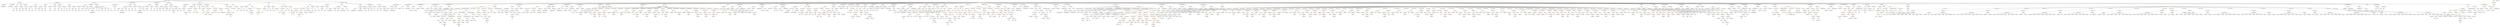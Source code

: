 strict digraph {
	graph [bb="0,0,76756,972"];
	node [label="\N"];
	Enter	[height=0.5,
		pos="4956,954",
		width=0.83628];
	StateVariableDeclaration_Unnamed_33	[color=black,
		height=0.5,
		label=StateVariableDeclaration,
		pos="12019,810",
		width=2.8184];
	NumberLiteral_Unnamed_61	[color=black,
		height=0.5,
		label=NumberLiteral,
		pos="11894,738",
		width=1.765];
	StateVariableDeclaration_Unnamed_33 -> NumberLiteral_Unnamed_61	[pos="e,11922,754.51 11989,792.41 11972,782.72 11950,770.4 11932,760.04"];
	VariableDeclaration_decimals	[color=black,
		height=0.5,
		label=decimals,
		pos="12019,738",
		width=1.1967];
	StateVariableDeclaration_Unnamed_33 -> VariableDeclaration_decimals	[pos="e,12019,756.1 12019,791.7 12019,784.41 12019,775.73 12019,767.54"];
	FunctionCall_Unnamed_28	[color=orange,
		height=0.5,
		label=FunctionCall,
		pos="51967,522",
		width=1.6125];
	Identifier__mintedAmount_1	[color=black,
		height=0.5,
		label=_mintedAmount,
		pos="51785,450",
		width=1.959];
	FunctionCall_Unnamed_28 -> Identifier__mintedAmount_1	[pos="e,51823,465.59 51931,507.34 51903,496.59 51864,481.5 51833,469.64"];
	MemberAccess_Unnamed_27	[color=black,
		height=0.5,
		label=MemberAccess,
		pos="51943,450",
		width=1.9174];
	FunctionCall_Unnamed_28 -> MemberAccess_Unnamed_27	[pos="e,51949,468.1 51961,503.7 51958,496.24 51955,487.32 51953,478.97"];
	Identifier_totalSupply_1	[color=black,
		height=0.5,
		label=totalSupply,
		pos="52083,450",
		width=1.4739];
	FunctionCall_Unnamed_28 -> Identifier_totalSupply_1	[pos="e,52058,466.25 51993,505.46 52009,495.61 52030,482.73 52048,471.98"];
	NumberLiteral_Unnamed_102	[color=black,
		height=0.5,
		label=NumberLiteral,
		pos="50231,450",
		width=1.765];
	NumberLiteral_Unnamed_50	[color=black,
		height=0.5,
		label=NumberLiteral,
		pos="15485,594",
		width=1.765];
	Parameter__toToken	[color=black,
		height=0.5,
		label=_toToken,
		pos="4778,666",
		width=1.3076];
	ElementaryTypeName_address_3	[color=black,
		height=0.5,
		label=address,
		pos="4791,594",
		width=1.0996];
	Parameter__toToken -> ElementaryTypeName_address_3	[pos="e,4787.8,612.1 4781.2,647.7 4782.6,640.32 4784.2,631.52 4785.7,623.25"];
	BinaryOperation_Unnamed_132	[color=brown,
		height=0.5,
		label=BinaryOperation,
		pos="19990,594",
		width=1.9867];
	FunctionCall_Unnamed_156	[color=orange,
		height=0.5,
		label=FunctionCall,
		pos="19990,522",
		width=1.6125];
	BinaryOperation_Unnamed_132 -> FunctionCall_Unnamed_156	[pos="e,19990,540.1 19990,575.7 19990,568.41 19990,559.73 19990,551.54"];
	Identifier_tempBalance_44	[color=black,
		height=0.5,
		label=tempBalance,
		pos="20124,522",
		width=1.6125];
	BinaryOperation_Unnamed_132 -> Identifier_tempBalance_44	[pos="e,20095,537.94 20020,577.29 20039,567.22 20065,554.05 20085,543.21"];
	Identifier_startTime_2	[color=black,
		height=0.5,
		label=startTime,
		pos="31439,450",
		width=1.266];
	Identifier_ELFToken_5	[color=black,
		height=0.5,
		label=ELFToken,
		pos="19206,378",
		width=1.4184];
	Identifier_tempBalance_1	[color=black,
		height=0.5,
		label=tempBalance,
		pos="44585,378",
		width=1.6125];
	Identifier_OMGRelay_3	[color=black,
		height=0.5,
		label=OMGRelay,
		pos="59432,450",
		width=1.4877];
	Parameter__toToken_2	[color=black,
		height=0.5,
		label=_toToken,
		pos="10759,666",
		width=1.3076];
	UserDefinedTypeName_Unnamed_6	[color=black,
		height=0.5,
		label=UserDefinedTypeName,
		pos="10713,594",
		width=2.7214];
	Parameter__toToken_2 -> UserDefinedTypeName_Unnamed_6	[pos="e,10724,612.28 10748,648.05 10743,640.18 10736,630.62 10731,621.79"];
	Identifier_DRGNRelay_4	[color=black,
		height=0.5,
		label=DRGNRelay,
		pos="73272,450",
		width=1.6125];
	BinaryOperation_Unnamed_96	[color=brown,
		height=0.5,
		label=BinaryOperation,
		pos="50416,594",
		width=1.9867];
	FunctionCall_Unnamed_104	[color=orange,
		height=0.5,
		label=FunctionCall,
		pos="50555,522",
		width=1.6125];
	BinaryOperation_Unnamed_96 -> FunctionCall_Unnamed_104	[pos="e,50526,537.77 50447,577.46 50467,567.29 50494,553.89 50515,542.93"];
	Identifier_tempFee_1	[color=black,
		height=0.5,
		label=tempFee,
		pos="50674,522",
		width=1.1828];
	BinaryOperation_Unnamed_96 -> Identifier_tempFee_1	[pos="e,50641,534.02 50467,580.94 50508,570.73 50569,555.36 50622,540 50625,539.2 50628,538.35 50630,537.47"];
	FunctionCall_Unnamed_16	[color=orange,
		height=0.5,
		label=FunctionCall,
		pos="30021,450",
		width=1.6125];
	ElementaryTypeName_address_32	[color=black,
		height=0.5,
		label=address,
		pos="29954,378",
		width=1.0996];
	FunctionCall_Unnamed_16 -> ElementaryTypeName_address_32	[pos="e,29969,394.99 30005,432.41 29997,423.66 29986,412.75 29977,403.08"];
	NumberLiteral_Unnamed_9	[color=black,
		height=0.5,
		label=NumberLiteral,
		pos="30075,378",
		width=1.765];
	FunctionCall_Unnamed_16 -> NumberLiteral_Unnamed_9	[pos="e,30062,395.79 30034,432.05 30040,423.89 30048,413.91 30055,404.82"];
	VariableDeclaration_remainder	[color=black,
		height=0.5,
		label=remainder,
		pos="57322,594",
		width=1.3076];
	ElementaryTypeName_uint256_80	[color=black,
		height=0.5,
		label=uint256,
		pos="57145,522",
		width=1.0442];
	VariableDeclaration_remainder -> ElementaryTypeName_uint256_80	[pos="e,57173,534.25 57290,580.49 57260,568.68 57216,550.97 57184,538.33"];
	FunctionCall_Unnamed_79	[color=orange,
		height=0.5,
		label=FunctionCall,
		pos="34833,234",
		width=1.6125];
	FunctionCall_Unnamed_80	[color=orange,
		height=0.5,
		label=FunctionCall,
		pos="34784,162",
		width=1.6125];
	FunctionCall_Unnamed_79 -> FunctionCall_Unnamed_80	[pos="e,34796,179.79 34821,216.05 34815,207.97 34809,198.12 34802,189.11"];
	Identifier_ITokenConverter	[color=black,
		height=0.5,
		label=ITokenConverter,
		pos="34935,162",
		width=2.0699];
	FunctionCall_Unnamed_79 -> Identifier_ITokenConverter	[pos="e,34911,179.31 34856,217.12 34870,207.85 34887,196.01 34902,185.76"];
	Identifier_IERC20Token_26	[color=black,
		height=0.5,
		label=IERC20Token,
		pos="22536,594",
		width=1.8065];
	Identifier_OMGToken_3	[color=black,
		height=0.5,
		label=OMGToken,
		pos="39108,450",
		width=1.5709];
	ElementaryTypeName_address_41	[color=black,
		height=0.5,
		label=address,
		pos="51423,594",
		width=1.0996];
	Identifier_tempFee_11	[color=black,
		height=0.5,
		label=tempFee,
		pos="35168,522",
		width=1.1828];
	Identifier__reversePath	[color=black,
		height=0.5,
		label=_reversePath,
		pos="24269,522",
		width=1.6264];
	Block_Unnamed_17	[color=black,
		height=0.5,
		label=Block,
		pos="55894,594",
		width=0.90558];
	ExpressionStatement_Unnamed_16	[color=orange,
		height=0.5,
		label=ExpressionStatement,
		pos="55840,522",
		width=2.458];
	Block_Unnamed_17 -> ExpressionStatement_Unnamed_16	[pos="e,55853,539.8 55882,577.12 55875,568.77 55867,558.32 55860,548.84"];
	Identifier_i_6	[color=black,
		height=0.5,
		label=i,
		pos="75773,306",
		width=0.75];
	NumberLiteral_Unnamed_11	[color=black,
		height=0.5,
		label=NumberLiteral,
		pos="52100,306",
		width=1.765];
	MemberAccess_Unnamed_21	[color=black,
		height=0.5,
		label=MemberAccess,
		pos="52488,522",
		width=1.9174];
	Identifier_msg_13	[color=black,
		height=0.5,
		label=msg,
		pos="52512,450",
		width=0.75];
	MemberAccess_Unnamed_21 -> Identifier_msg_13	[pos="e,52506,467.62 52494,503.7 52497,496.04 52500,486.85 52503,478.3"];
	Identifier_BNTToken_23	[color=black,
		height=0.5,
		label=BNTToken,
		pos="68526,450",
		width=1.4739];
	MemberAccess_Unnamed_11	[color=black,
		height=0.5,
		label=MemberAccess,
		pos="56205,594",
		width=1.9174];
	Identifier_block_1	[color=black,
		height=0.5,
		label=block,
		pos="56228,522",
		width=0.87786];
	MemberAccess_Unnamed_11 -> Identifier_block_1	[pos="e,56222,540.1 56211,575.7 56213,568.24 56216,559.32 56219,550.97"];
	MemberAccess_Unnamed_15	[color=black,
		height=0.5,
		label=MemberAccess,
		pos="30238,450",
		width=1.9174];
	Identifier_msg_9	[color=black,
		height=0.5,
		label=msg,
		pos="30238,378",
		width=0.75];
	MemberAccess_Unnamed_15 -> Identifier_msg_9	[pos="e,30238,396.1 30238,431.7 30238,424.41 30238,415.73 30238,407.54"];
	Parameter__fromToken_2	[color=black,
		height=0.5,
		label=_fromToken,
		pos="10927,666",
		width=1.5986];
	UserDefinedTypeName_Unnamed_5	[color=black,
		height=0.5,
		label=UserDefinedTypeName,
		pos="10927,594",
		width=2.7214];
	Parameter__fromToken_2 -> UserDefinedTypeName_Unnamed_5	[pos="e,10927,612.1 10927,647.7 10927,640.41 10927,631.73 10927,623.54"];
	Identifier_ISmartToken	[color=black,
		height=0.5,
		label=ISmartToken,
		pos="34463,162",
		width=1.6541];
	BinaryOperation_Unnamed_95	[color=brown,
		height=0.5,
		label=BinaryOperation,
		pos="44568,594",
		width=1.9867];
	FunctionCall_Unnamed_103	[color=orange,
		height=0.5,
		label=FunctionCall,
		pos="44568,522",
		width=1.6125];
	BinaryOperation_Unnamed_95 -> FunctionCall_Unnamed_103	[pos="e,44568,540.1 44568,575.7 44568,568.41 44568,559.73 44568,551.54"];
	Identifier_tempFee	[color=black,
		height=0.5,
		label=tempFee,
		pos="44687,522",
		width=1.1828];
	BinaryOperation_Unnamed_95 -> Identifier_tempFee	[pos="e,44663,537.09 44595,576.94 44613,566.79 44635,553.6 44653,542.81"];
	VariableDeclaration_totalSupply	[color=black,
		height=0.5,
		label=totalSupply,
		pos="32335,738",
		width=1.4739];
	ElementaryTypeName_uint256_48	[color=black,
		height=0.5,
		label=uint256,
		pos="32416,666",
		width=1.0442];
	VariableDeclaration_totalSupply -> ElementaryTypeName_uint256_48	[pos="e,32398,682.19 32354,720.76 32364,711.5 32378,699.73 32390,689.58"];
	Identifier_msg_10	[color=black,
		height=0.5,
		label=msg,
		pos="30545,234",
		width=0.75];
	ElementaryTypeName_uint256_6	[color=black,
		height=0.5,
		label=uint256,
		pos="8834,594",
		width=1.0442];
	ExpressionStatement_Unnamed_114	[color=orange,
		height=0.5,
		label=ExpressionStatement,
		pos="37048,666",
		width=2.458];
	BinaryOperation_Unnamed_118	[color=brown,
		height=0.5,
		label=BinaryOperation,
		pos="35829,594",
		width=1.9867];
	ExpressionStatement_Unnamed_114 -> BinaryOperation_Unnamed_118	[pos="e,35880,607.14 36986,652.87 36974,650.95 36962,649.2 36950,648 36489,600.33 36368,668.33 35909,612 35903,611.27 35897,610.31 35891,\
609.22"];
	Identifier_POWRToken	[color=black,
		height=0.5,
		label=POWRToken,
		pos="61722,450",
		width=1.7372];
	Identifier_buy	[color=black,
		height=0.5,
		label=buy,
		pos="76582,738",
		width=0.75];
	ContractDefinition_ISmartToken	[color=black,
		height=0.5,
		label=ISmartToken,
		pos="579.97,882",
		width=1.6541];
	InheritanceSpecifier_Unnamed_1	[color=black,
		height=0.5,
		label=InheritanceSpecifier,
		pos="106.97,810",
		width=2.3333];
	ContractDefinition_ISmartToken -> InheritanceSpecifier_Unnamed_1	[pos="e,174.46,820.99 527.54,873.24 444.6,860.97 282.6,836.99 185.66,822.65"];
	InheritanceSpecifier_Unnamed	[color=black,
		height=0.5,
		label=InheritanceSpecifier,
		pos="357.97,810",
		width=2.3333];
	ContractDefinition_ISmartToken -> InheritanceSpecifier_Unnamed	[pos="e,403.62,825.39 539.77,868.32 504.78,857.29 453.68,841.18 414.57,828.85"];
	FunctionDefinition_issue	[color=black,
		height=0.5,
		label=issue,
		pos="520.97,810",
		width=0.80856];
	ContractDefinition_ISmartToken -> FunctionDefinition_issue	[pos="e,533.91,826.36 565.69,864.05 558.35,855.35 549.28,844.59 541.23,835.03"];
	FunctionDefinition_destroy	[color=black,
		height=0.5,
		label=destroy,
		pos="622.97,810",
		width=1.0719];
	ContractDefinition_ISmartToken -> FunctionDefinition_destroy	[pos="e,612.66,827.79 590.38,864.05 595.29,856.06 601.27,846.33 606.75,837.4"];
	FunctionDefinition_disableTransfers	[color=black,
		height=0.5,
		label=disableTransfers,
		pos="757.97,810",
		width=2.0006];
	ContractDefinition_ISmartToken -> FunctionDefinition_disableTransfers	[pos="e,720.42,825.77 615.14,867.17 642.21,856.52 679.92,841.69 709.8,829.94"];
	FunctionDefinition_convertibleToken	[color=black,
		height=0.5,
		label=convertibleToken,
		pos="9904,810",
		width=2.0976];
	ParameterList_Unnamed_27	[color=black,
		height=0.5,
		label=ParameterList,
		pos="9763,738",
		width=1.7095];
	FunctionDefinition_convertibleToken -> ParameterList_Unnamed_27	[pos="e,9793.1,753.94 9872.3,793.29 9851.9,783.13 9825,769.81 9803.1,758.91"];
	ParameterList_Unnamed_28	[color=black,
		height=0.5,
		label=ParameterList,
		pos="9904,738",
		width=1.7095];
	FunctionDefinition_convertibleToken -> ParameterList_Unnamed_28	[pos="e,9904,756.1 9904,791.7 9904,784.41 9904,775.73 9904,767.54"];
	ElementaryTypeName_uint256_79	[color=black,
		height=0.5,
		label=uint256,
		pos="19072,522",
		width=1.0442];
	MemberAccess_Unnamed_17	[color=black,
		height=0.5,
		label=MemberAccess,
		pos="30545,306",
		width=1.9174];
	MemberAccess_Unnamed_17 -> Identifier_msg_10	[pos="e,30545,252.1 30545,287.7 30545,280.41 30545,271.73 30545,263.54"];
	FunctionCall_Unnamed_27	[color=orange,
		height=0.5,
		label=FunctionCall,
		pos="50793,522",
		width=1.6125];
	Identifier__mintedAmount	[color=black,
		height=0.5,
		label=_mintedAmount,
		pos="50841,450",
		width=1.959];
	FunctionCall_Unnamed_27 -> Identifier__mintedAmount	[pos="e,50829,467.79 50805,504.05 50810,495.97 50817,486.12 50823,477.11"];
	MemberAccess_Unnamed_26	[color=black,
		height=0.5,
		label=MemberAccess,
		pos="50999,450",
		width=1.9174];
	FunctionCall_Unnamed_27 -> MemberAccess_Unnamed_26	[pos="e,50958,464.89 50831,508 50864,496.89 50911,480.81 50947,468.56"];
	IndexAccess_Unnamed_20	[color=black,
		height=0.5,
		label=IndexAccess,
		pos="51145,450",
		width=1.6402];
	FunctionCall_Unnamed_27 -> IndexAccess_Unnamed_20	[pos="e,51101,462.5 50836,509.49 50844,507.54 50852,505.62 50860,504 50956,483.96 50981,487.87 51077,468 51081,467.11 51086,466.13 51090,\
465.11"];
	Identifier_a_6	[color=black,
		height=0.5,
		label=a,
		pos="7538,450",
		width=0.75];
	ExpressionStatement_Unnamed_37	[color=orange,
		height=0.5,
		label=ExpressionStatement,
		pos="58027,666",
		width=2.458];
	BinaryOperation_Unnamed_51	[color=brown,
		height=0.5,
		label=BinaryOperation,
		pos="57979,594",
		width=1.9867];
	ExpressionStatement_Unnamed_37 -> BinaryOperation_Unnamed_51	[pos="e,57991,612.1 58015,647.7 58010,639.81 58003,630.3 57997,621.55"];
	ElementaryTypeName_uint_1	[color=black,
		height=0.5,
		label=uint,
		pos="56409,594",
		width=0.75];
	Identifier_totalSupply	[color=black,
		height=0.5,
		label=totalSupply,
		pos="52096,522",
		width=1.4739];
	NumberLiteral_Unnamed_13	[color=black,
		height=0.5,
		label=NumberLiteral,
		pos="54784,450",
		width=1.765];
	FunctionCall_Unnamed_169	[color=orange,
		height=0.5,
		label=FunctionCall,
		pos="56883,450",
		width=1.6125];
	ElementaryTypeName_address_52	[color=black,
		height=0.5,
		label=address,
		pos="56823,378",
		width=1.0996];
	FunctionCall_Unnamed_169 -> ElementaryTypeName_address_52	[pos="e,56837,394.99 56869,432.41 56861,423.83 56852,413.19 56844,403.67"];
	NumberLiteral_Unnamed_116	[color=black,
		height=0.5,
		label=NumberLiteral,
		pos="56944,378",
		width=1.765];
	FunctionCall_Unnamed_169 -> NumberLiteral_Unnamed_116	[pos="e,56929,395.96 56897,432.41 56905,424.08 56914,413.8 56922,404.49"];
	Identifier__to_3	[color=black,
		height=0.5,
		label=_to,
		pos="28125,162",
		width=0.75];
	Identifier_require_2	[color=black,
		height=0.5,
		label=require,
		pos="28860,522",
		width=1.0026];
	BinaryOperation_Unnamed_11	[color=brown,
		height=0.5,
		label=BinaryOperation,
		pos="5710,594",
		width=1.9867];
	MemberAccess_Unnamed	[color=black,
		height=0.5,
		label=MemberAccess,
		pos="5612,522",
		width=1.9174];
	BinaryOperation_Unnamed_11 -> MemberAccess_Unnamed	[pos="e,5634.9,539.39 5687.2,576.76 5674.5,567.64 5658.3,556.1 5644.3,546.06"];
	Identifier_admin	[color=black,
		height=0.5,
		label=admin,
		pos="5732,522",
		width=0.91945];
	BinaryOperation_Unnamed_11 -> Identifier_admin	[pos="e,5726.6,540.1 5715.4,575.7 5717.8,568.24 5720.6,559.32 5723.2,550.97"];
	BinaryOperation_Unnamed_39	[color=brown,
		height=0.5,
		label=BinaryOperation,
		pos="54703,594",
		width=1.9867];
	NumberLiteral_Unnamed_14	[color=black,
		height=0.5,
		label=NumberLiteral,
		pos="54703,522",
		width=1.765];
	BinaryOperation_Unnamed_39 -> NumberLiteral_Unnamed_14	[pos="e,54703,540.1 54703,575.7 54703,568.41 54703,559.73 54703,551.54"];
	BinaryOperation_Unnamed_40	[color=brown,
		height=0.5,
		label=BinaryOperation,
		pos="54856,522",
		width=1.9867];
	BinaryOperation_Unnamed_39 -> BinaryOperation_Unnamed_40	[pos="e,54822,538.33 54737,577.64 54759,567.47 54788,554.04 54812,543.03"];
	Identifier_BNTToken_31	[color=black,
		height=0.5,
		label=BNTToken,
		pos="67599,450",
		width=1.4739];
	ExpressionStatement_Unnamed_141	[color=orange,
		height=0.5,
		label=ExpressionStatement,
		pos="18167,666",
		width=2.458];
	FunctionCall_Unnamed_165	[color=orange,
		height=0.5,
		label=FunctionCall,
		pos="17861,594",
		width=1.6125];
	ExpressionStatement_Unnamed_141 -> FunctionCall_Unnamed_165	[pos="e,17905,606.26 18107,652.32 18059,641.88 17989,626.5 17928,612 17924,611.04 17920,610.03 17916,609"];
	MemberAccess_Unnamed_56	[color=black,
		height=0.5,
		label=MemberAccess,
		pos="44585,450",
		width=1.9174];
	MemberAccess_Unnamed_56 -> Identifier_tempBalance_1	[pos="e,44585,396.1 44585,431.7 44585,424.41 44585,415.73 44585,407.54"];
	Parameter_None_12	[color=black,
		height=0.5,
		label=None,
		pos="11446,666",
		width=0.85014];
	ElementaryTypeName_uint256_31	[color=black,
		height=0.5,
		label=uint256,
		pos="11445,594",
		width=1.0442];
	Parameter_None_12 -> ElementaryTypeName_uint256_31	[pos="e,11445,612.1 11446,647.7 11446,640.41 11445,631.73 11445,623.54"];
	NumberLiteral_Unnamed_58	[color=black,
		height=0.5,
		label=NumberLiteral,
		pos="12978,666",
		width=1.765];
	MemberAccess_Unnamed_60	[color=black,
		height=0.5,
		label=MemberAccess,
		pos="41458,522",
		width=1.9174];
	Identifier_EOSToken_4	[color=black,
		height=0.5,
		label=EOSToken,
		pos="41458,450",
		width=1.46];
	MemberAccess_Unnamed_60 -> Identifier_EOSToken_4	[pos="e,41458,468.1 41458,503.7 41458,496.41 41458,487.73 41458,479.54"];
	Identifier_POARelay_2	[color=black,
		height=0.5,
		label=POARelay,
		pos="62860,450",
		width=1.4046];
	ExpressionStatement_Unnamed_92	[color=orange,
		height=0.5,
		label=ExpressionStatement,
		pos="37243,666",
		width=2.458];
	BinaryOperation_Unnamed_104	[color=brown,
		height=0.5,
		label=BinaryOperation,
		pos="35990,594",
		width=1.9867];
	ExpressionStatement_Unnamed_92 -> BinaryOperation_Unnamed_104	[pos="e,36041,607.06 37181,652.86 37169,650.94 37157,649.19 37145,648 36670,599.07 36545,669.27 36071,612 36065,611.24 36058,610.23 36052,\
609.09"];
	Identifier_tempFee_21	[color=black,
		height=0.5,
		label=tempFee,
		pos="45806,522",
		width=1.1828];
	Parameter__spender_3	[color=black,
		height=0.5,
		label=_spender,
		pos="27854,666",
		width=1.2521];
	ElementaryTypeName_address_36	[color=black,
		height=0.5,
		label=address,
		pos="27647,594",
		width=1.0996];
	Parameter__spender_3 -> ElementaryTypeName_address_36	[pos="e,27677,605.88 27820,653.81 27788,643.21 27738,626.75 27695,612 27693,611.24 27690,610.45 27688,609.65"];
	ElementaryTypeName_string_2	[color=black,
		height=0.5,
		label=string,
		pos="30360,666",
		width=0.864];
	ModifierInvocation_onlyAdmin_4	[color=black,
		height=0.5,
		label=onlyAdmin,
		pos="18617,738",
		width=1.4323];
	ElementaryTypeName_bool_1	[color=black,
		height=0.5,
		label=bool,
		pos="1705,594",
		width=0.76697];
	BinaryOperation_Unnamed_56	[color=brown,
		height=0.5,
		label=BinaryOperation,
		pos="60390,594",
		width=1.9867];
	TupleExpression_Unnamed_14	[color=black,
		height=0.5,
		label=TupleExpression,
		pos="59874,522",
		width=2.0422];
	BinaryOperation_Unnamed_56 -> TupleExpression_Unnamed_14	[pos="e,59937,531.54 60328,584.59 60233,571.65 60050,546.91 59948,533.05"];
	IndexAccess_Unnamed_33	[color=black,
		height=0.5,
		label=IndexAccess,
		pos="60390,522",
		width=1.6402];
	BinaryOperation_Unnamed_56 -> IndexAccess_Unnamed_33	[pos="e,60390,540.1 60390,575.7 60390,568.41 60390,559.73 60390,551.54"];
	FunctionCall_Unnamed_29	[color=orange,
		height=0.5,
		label=FunctionCall,
		pos="50859,594",
		width=1.6125];
	Identifier_this_2	[color=black,
		height=0.5,
		label=this,
		pos="51456,522",
		width=0.75];
	FunctionCall_Unnamed_29 -> Identifier_this_2	[pos="e,51436,534.24 50901,581.16 50909,579.17 50918,577.32 50926,576 51143,540.79 51207,595.95 51420,540 51422,539.57 51423,539.07 51425,\
538.52"];
	NumberLiteral_Unnamed_15	[color=black,
		height=0.5,
		label=NumberLiteral,
		pos="51565,522",
		width=1.765];
	FunctionCall_Unnamed_29 -> NumberLiteral_Unnamed_15	[pos="e,51519,534.87 50901,581.1 50909,579.11 50918,577.29 50926,576 51175,536.84 51243,576.71 51492,540 51497,539.22 51503,538.26 51508,\
537.19"];
	Identifier_Transfer_2	[color=black,
		height=0.5,
		label=Transfer,
		pos="51689,522",
		width=1.1689];
	FunctionCall_Unnamed_29 -> Identifier_Transfer_2	[pos="e,51658,534.71 50901,581.1 50909,579.09 50918,577.25 50926,576 51239,528.81 51327,598.64 51638,540 51641,539.41 51644,538.67 51648,\
537.84"];
	Identifier__mintedAmount_2	[color=black,
		height=0.5,
		label=_mintedAmount,
		pos="51820,522",
		width=1.959];
	FunctionCall_Unnamed_29 -> Identifier__mintedAmount_2	[pos="e,51770,534.98 50901,581.06 50909,579.05 50918,577.22 50926,576 51284,523.19 51381,585.79 51740,540 51746,539.23 51752,538.23 51759,\
537.11"];
	Identifier_tempFee_38	[color=black,
		height=0.5,
		label=tempFee,
		pos="38349,450",
		width=1.1828];
	BinaryOperation_Unnamed_54	[color=brown,
		height=0.5,
		label=BinaryOperation,
		pos="61514,594",
		width=1.9867];
	TupleExpression_Unnamed_12	[color=black,
		height=0.5,
		label=TupleExpression,
		pos="61002,522",
		width=2.0422];
	BinaryOperation_Unnamed_54 -> TupleExpression_Unnamed_12	[pos="e,61065,531.58 61452,584.56 61358,571.64 61178,547 61076,533.14"];
	IndexAccess_Unnamed_31	[color=black,
		height=0.5,
		label=IndexAccess,
		pos="61514,522",
		width=1.6402];
	BinaryOperation_Unnamed_54 -> IndexAccess_Unnamed_31	[pos="e,61514,540.1 61514,575.7 61514,568.41 61514,559.73 61514,551.54"];
	BinaryOperation_Unnamed_85	[color=brown,
		height=0.5,
		label=BinaryOperation,
		pos="13593,450",
		width=1.9867];
	Identifier_valueStored	[color=black,
		height=0.5,
		label=valueStored,
		pos="13085,378",
		width=1.5155];
	BinaryOperation_Unnamed_85 -> Identifier_valueStored	[pos="e,13125,390.61 13541,437.18 13532,435.26 13522,433.44 13513,432 13352,407.07 13309,424.96 13149,396 13145,395.22 13140,394.29 13136,\
393.27"];
	Identifier_totalSupply_4	[color=black,
		height=0.5,
		label=totalSupply,
		pos="13211,378",
		width=1.4739];
	BinaryOperation_Unnamed_85 -> Identifier_totalSupply_4	[pos="e,13250,390.39 13541,437.39 13531,435.5 13522,433.62 13513,432 13407,412.83 13379,418.03 13274,396 13270,395.15 13266,394.19 13262,\
393.18"];
	BinaryOperation_Unnamed_92	[color=brown,
		height=0.5,
		label=BinaryOperation,
		pos="46453,522",
		width=1.9867];
	Identifier__amount_5	[color=black,
		height=0.5,
		label=_amount,
		pos="46267,450",
		width=1.1967];
	BinaryOperation_Unnamed_92 -> Identifier__amount_5	[pos="e,46298,462.82 46414,506.5 46384,494.93 46341,478.74 46309,466.83"];
	Identifier_dividedSupply_1	[color=black,
		height=0.5,
		label=dividedSupply,
		pos="46393,450",
		width=1.7927];
	BinaryOperation_Unnamed_92 -> Identifier_dividedSupply_1	[pos="e,46407,467.79 46438,504.05 46431,495.71 46423,485.49 46415,476.25"];
	ParameterList_Unnamed_7	[color=black,
		height=0.5,
		label=ParameterList,
		pos="7260,738",
		width=1.7095];
	Parameter_c_1	[color=black,
		height=0.5,
		label=c,
		pos="7259,666",
		width=0.75];
	ParameterList_Unnamed_7 -> Parameter_c_1	[pos="e,7259.2,684.1 7259.7,719.7 7259.6,712.41 7259.5,703.73 7259.4,695.54"];
	FunctionDefinition_owner	[color=black,
		height=0.5,
		label=owner,
		pos="2531,810",
		width=0.93331];
	ParameterList_Unnamed_9	[color=black,
		height=0.5,
		label=ParameterList,
		pos="2343,738",
		width=1.7095];
	FunctionDefinition_owner -> ParameterList_Unnamed_9	[pos="e,2379.9,752.74 2504,798.97 2474.5,787.97 2426.5,770.11 2390.6,756.74"];
	ParameterList_Unnamed_8	[color=black,
		height=0.5,
		label=ParameterList,
		pos="2484,738",
		width=1.7095];
	FunctionDefinition_owner -> ParameterList_Unnamed_8	[pos="e,2495.5,756.12 2520.1,792.76 2514.7,784.7 2508,774.74 2501.8,765.6"];
	Block_Unnamed_5	[color=black,
		height=0.5,
		label=Block,
		pos="2596,738",
		width=0.90558];
	FunctionDefinition_owner -> Block_Unnamed_5	[pos="e,2581.6,754.49 2545.4,793.46 2553.7,784.49 2564.4,773.02 2573.8,762.92"];
	UserDefinedTypeName_Unnamed_10	[color=black,
		height=0.5,
		label=UserDefinedTypeName,
		pos="97.969,738",
		width=2.7214];
	InheritanceSpecifier_Unnamed_1 -> UserDefinedTypeName_Unnamed_10	[pos="e,100.17,756.1 104.74,791.7 103.8,784.32 102.67,775.52 101.6,767.25"];
	Identifier_this_6	[color=black,
		height=0.5,
		label=this,
		pos="37550,450",
		width=0.75];
	Parameter__minReturn_2	[color=black,
		height=0.5,
		label=_minReturn,
		pos="3546,666",
		width=1.5016];
	ElementaryTypeName_uint256_21	[color=black,
		height=0.5,
		label=uint256,
		pos="3529,594",
		width=1.0442];
	Parameter__minReturn_2 -> ElementaryTypeName_uint256_21	[pos="e,3533.1,612.1 3541.8,647.7 3540,640.32 3537.8,631.52 3535.8,623.25"];
	NumberLiteral_Unnamed_44	[color=black,
		height=0.5,
		label=NumberLiteral,
		pos="26809,594",
		width=1.765];
	Identifier_IERC20Token_35	[color=black,
		height=0.5,
		label=IERC20Token,
		pos="54797,666",
		width=1.8065];
	Parameter_None_5	[color=black,
		height=0.5,
		label=None,
		pos="4065,666",
		width=0.85014];
	ElementaryTypeName_uint256_19	[color=black,
		height=0.5,
		label=uint256,
		pos="4068,594",
		width=1.0442];
	Parameter_None_5 -> ElementaryTypeName_uint256_19	[pos="e,4067.2,612.1 4065.7,647.7 4066,640.41 4066.4,631.73 4066.7,623.54"];
	BinaryOperation_Unnamed_10	[color=brown,
		height=0.5,
		label=BinaryOperation,
		pos="7780,522",
		width=1.9867];
	Identifier_a_7	[color=black,
		height=0.5,
		label=a,
		pos="7744,450",
		width=0.75];
	BinaryOperation_Unnamed_10 -> Identifier_a_7	[pos="e,7752.3,467.14 7771.1,503.7 7767,495.75 7762.1,486.16 7757.5,477.34"];
	Identifier_c_4	[color=black,
		height=0.5,
		label=c,
		pos="7816,450",
		width=0.75];
	BinaryOperation_Unnamed_10 -> Identifier_c_4	[pos="e,7807.7,467.14 7788.9,503.7 7793,495.75 7797.9,486.16 7802.4,477.34"];
	ElementaryTypeName_uint256_72	[color=black,
		height=0.5,
		label=uint256,
		pos="76222,594",
		width=1.0442];
	ElementaryTypeName_uint256_7	[color=black,
		height=0.5,
		label=uint256,
		pos="8741,594",
		width=1.0442];
	ElementaryTypeName_uint256_57	[color=black,
		height=0.5,
		label=uint256,
		pos="51518,594",
		width=1.0442];
	ExpressionStatement_Unnamed_82	[color=orange,
		height=0.5,
		label=ExpressionStatement,
		pos="37438,666",
		width=2.458];
	FunctionCall_Unnamed_106	[color=orange,
		height=0.5,
		label=FunctionCall,
		pos="36138,594",
		width=1.6125];
	ExpressionStatement_Unnamed_82 -> FunctionCall_Unnamed_106	[pos="e,36180,607.02 37376,652.85 37364,650.93 37352,649.18 37340,648 36838,596.74 36705,682.48 36205,612 36200,611.34 36195,610.48 36191,\
609.5"];
	Identifier_admin_2	[color=black,
		height=0.5,
		label=admin,
		pos="6831,450",
		width=0.91945];
	FunctionCall_Unnamed_5	[color=orange,
		height=0.5,
		label=FunctionCall,
		pos="6249,594",
		width=1.6125];
	Identifier_require_1	[color=black,
		height=0.5,
		label=require,
		pos="6123,522",
		width=1.0026];
	FunctionCall_Unnamed_5 -> Identifier_require_1	[pos="e,6146.4,536.04 6221.6,577.81 6202.4,567.15 6176.7,552.83 6156.3,541.5"];
	BinaryOperation_Unnamed_13	[color=brown,
		height=0.5,
		label=BinaryOperation,
		pos="6249,522",
		width=1.9867];
	FunctionCall_Unnamed_5 -> BinaryOperation_Unnamed_13	[pos="e,6249,540.1 6249,575.7 6249,568.41 6249,559.73 6249,551.54"];
	TupleExpression_Unnamed_18	[color=black,
		height=0.5,
		label=TupleExpression,
		pos="70032,522",
		width=2.0422];
	Identifier_WAXRelay_5	[color=black,
		height=0.5,
		label=WAXRelay,
		pos="69659,450",
		width=1.4877];
	TupleExpression_Unnamed_18 -> Identifier_WAXRelay_5	[pos="e,69699,462.47 69969,512.19 69906,502.88 69806,486.94 69721,468 69717,467.17 69713,466.25 69709,465.28"];
	Identifier_ETHToken_14	[color=black,
		height=0.5,
		label=ETHToken,
		pos="69783,450",
		width=1.46];
	TupleExpression_Unnamed_18 -> Identifier_ETHToken_14	[pos="e,69823,462.12 69985,507.75 69942,495.58 69878,477.61 69833,465.16"];
	Identifier_WAXRelay_4	[color=black,
		height=0.5,
		label=WAXRelay,
		pos="69907,450",
		width=1.4877];
	TupleExpression_Unnamed_18 -> Identifier_WAXRelay_4	[pos="e,69934,465.86 70004,505.12 69986,495.13 69963,482.15 69943,471.41"];
	Identifier_WAXRelay_3	[color=black,
		height=0.5,
		label=WAXRelay,
		pos="70032,450",
		width=1.4877];
	TupleExpression_Unnamed_18 -> Identifier_WAXRelay_3	[pos="e,70032,468.1 70032,503.7 70032,496.41 70032,487.73 70032,479.54"];
	Identifier_BNTToken_29	[color=black,
		height=0.5,
		label=BNTToken,
		pos="70157,450",
		width=1.4739];
	TupleExpression_Unnamed_18 -> Identifier_BNTToken_29	[pos="e,70130,465.86 70060,505.12 70078,495.13 70101,482.15 70121,471.41"];
	Identifier_WAXToken_1	[color=black,
		height=0.5,
		label=WAXToken,
		pos="70285,450",
		width=1.5709];
	TupleExpression_Unnamed_18 -> Identifier_WAXToken_1	[pos="e,70243,462.48 70080,507.83 70123,495.79 70187,477.99 70232,465.53"];
	Identifier_BNTToken_28	[color=black,
		height=0.5,
		label=BNTToken,
		pos="70413,450",
		width=1.4739];
	TupleExpression_Unnamed_18 -> Identifier_BNTToken_28	[pos="e,70374,462.41 70095,512.44 70160,503.25 70263,487.32 70351,468 70355,467.16 70359,466.23 70363,465.26"];
	MemberAccess_Unnamed_41	[color=black,
		height=0.5,
		label=MemberAccess,
		pos="14064,234",
		width=1.9174];
	Identifier_valueStored_2	[color=black,
		height=0.5,
		label=valueStored,
		pos="14064,162",
		width=1.5155];
	MemberAccess_Unnamed_41 -> Identifier_valueStored_2	[pos="e,14064,180.1 14064,215.7 14064,208.41 14064,199.73 14064,191.54"];
	Identifier_EOSRelay_4	[color=black,
		height=0.5,
		label=EOSRelay,
		pos="60585,450",
		width=1.3769];
	TupleExpression_Unnamed_12 -> Identifier_EOSRelay_4	[pos="e,60622,462.57 60936,514 60863,505.7 60744,490.16 60643,468 60640,467.26 60636,466.43 60633,465.54"];
	Identifier_EOSRelay_3	[color=black,
		height=0.5,
		label=EOSRelay,
		pos="60702,450",
		width=1.3769];
	TupleExpression_Unnamed_12 -> Identifier_EOSRelay_3	[pos="e,60739,462.27 60946,509.98 60897,499.95 60824,484.25 60760,468 60757,467.16 60753,466.25 60750,465.32"];
	Identifier_EOSRelay_5	[color=black,
		height=0.5,
		label=EOSRelay,
		pos="60819,450",
		width=1.3769];
	TupleExpression_Unnamed_12 -> Identifier_EOSRelay_5	[pos="e,60852,463.77 60964,506.33 60934,495.07 60893,479.51 60863,467.76"];
	Identifier_BNTToken_16	[color=black,
		height=0.5,
		label=BNTToken,
		pos="60940,450",
		width=1.4739];
	TupleExpression_Unnamed_12 -> Identifier_BNTToken_16	[pos="e,60954,467.31 60987,504.05 60979,495.59 60970,485.19 60962,475.84"];
	Identifier_BNTToken_17	[color=black,
		height=0.5,
		label=BNTToken,
		pos="61064,450",
		width=1.4739];
	TupleExpression_Unnamed_12 -> Identifier_BNTToken_17	[pos="e,61050,467.31 61017,504.05 61024,495.59 61034,485.19 61042,475.84"];
	Identifier_ETHToken_8	[color=black,
		height=0.5,
		label=ETHToken,
		pos="61188,450",
		width=1.46];
	TupleExpression_Unnamed_12 -> Identifier_ETHToken_8	[pos="e,61153,464 61041,506.33 61071,495.14 61112,479.71 61143,467.98"];
	Identifier_EOSToken_1	[color=black,
		height=0.5,
		label=EOSToken,
		pos="61311,450",
		width=1.46];
	TupleExpression_Unnamed_12 -> Identifier_EOSToken_1	[pos="e,61272,462.33 61058,510.08 61108,499.98 61184,484.14 61250,468 61253,467.13 61257,466.21 61261,465.25"];
	Identifier_tempFee_6	[color=black,
		height=0.5,
		label=tempFee,
		pos="44315,522",
		width=1.1828];
	Identifier_tempBalance_15	[color=black,
		height=0.5,
		label=tempBalance,
		pos="49812,522",
		width=1.6125];
	MemberAccess_Unnamed_68	[color=black,
		height=0.5,
		label=MemberAccess,
		pos="50382,450",
		width=1.9174];
	Identifier_tempBalance_11	[color=black,
		height=0.5,
		label=tempBalance,
		pos="50382,378",
		width=1.6125];
	MemberAccess_Unnamed_68 -> Identifier_tempBalance_11	[pos="e,50382,396.1 50382,431.7 50382,424.41 50382,415.73 50382,407.54"];
	NumberLiteral_Unnamed_96	[color=black,
		height=0.5,
		label=NumberLiteral,
		pos="46539,450",
		width=1.765];
	Identifier__from_1	[color=black,
		height=0.5,
		label=_from,
		pos="29375,306",
		width=0.93331];
	Parameter_None_16	[color=black,
		height=0.5,
		label=None,
		pos="1347,666",
		width=0.85014];
	ElementaryTypeName_uint256_39	[color=black,
		height=0.5,
		label=uint256,
		pos="1350,594",
		width=1.0442];
	Parameter_None_16 -> ElementaryTypeName_uint256_39	[pos="e,1349.2,612.1 1347.7,647.7 1348,640.41 1348.4,631.73 1348.7,623.54"];
	ElementaryTypeName_uint256_37	[color=black,
		height=0.5,
		label=uint256,
		pos="10559,594",
		width=1.0442];
	Block_Unnamed_14	[color=black,
		height=0.5,
		label=Block,
		pos="25964,738",
		width=0.90558];
	IfStatement_Unnamed_2	[color=orange,
		height=0.5,
		label=IfStatement,
		pos="25905,666",
		width=1.4739];
	Block_Unnamed_14 -> IfStatement_Unnamed_2	[pos="e,25919,683.8 25951,721.12 25943,712.68 25935,702.1 25927,692.55"];
	ElementaryTypeName_uint256_76	[color=black,
		height=0.5,
		label=uint256,
		pos="47713,522",
		width=1.0442];
	Block_Unnamed_34	[color=black,
		height=0.5,
		label=Block,
		pos="14575,738",
		width=0.90558];
	ExpressionStatement_Unnamed_71	[color=orange,
		height=0.5,
		label=ExpressionStatement,
		pos="13883,666",
		width=2.458];
	Block_Unnamed_34 -> ExpressionStatement_Unnamed_71	[pos="e,13947,678.83 14542,735.04 14453,729.45 14194,711.96 13981,684 13973,683.02 13966,681.88 13958,680.66"];
	VariableDeclarationStatement_Unnamed_17	[color=black,
		height=0.5,
		label=VariableDeclarationStatement,
		pos="14109,666",
		width=3.3174];
	Block_Unnamed_34 -> VariableDeclarationStatement_Unnamed_17	[pos="e,14191,679.39 14544,732.3 14475,721.98 14309,696.99 14203,681.09"];
	ExpressionStatement_Unnamed_67	[color=orange,
		height=0.5,
		label=ExpressionStatement,
		pos="14335,666",
		width=2.458];
	Block_Unnamed_34 -> ExpressionStatement_Unnamed_67	[pos="e,14384,681.36 14546,728.7 14509,717.88 14444,698.68 14395,684.56"];
	IfStatement_Unnamed_5	[color=orange,
		height=0.5,
		label=IfStatement,
		pos="14495,666",
		width=1.4739];
	Block_Unnamed_34 -> IfStatement_Unnamed_5	[pos="e,14514,683.29 14558,722.15 14548,713.07 14534,701.24 14522,690.87"];
	ExpressionStatement_Unnamed_72	[color=orange,
		height=0.5,
		label=ExpressionStatement,
		pos="14655,666",
		width=2.458];
	Block_Unnamed_34 -> ExpressionStatement_Unnamed_72	[pos="e,14635,684.04 14592,722.15 14602,713.26 14615,701.74 14627,691.53"];
	ExpressionStatement_Unnamed_73	[color=orange,
		height=0.5,
		label=ExpressionStatement,
		pos="14850,666",
		width=2.458];
	Block_Unnamed_34 -> ExpressionStatement_Unnamed_73	[pos="e,14796,680.7 14604,729.58 14647,718.69 14728,698.11 14785,683.53"];
	VariableDeclarationStatement_Unnamed_16	[color=black,
		height=0.5,
		label=VariableDeclarationStatement,
		pos="15076,666",
		width=3.3174];
	Block_Unnamed_34 -> VariableDeclarationStatement_Unnamed_16	[pos="e,14991,678.93 14606,732.62 14680,722.38 14865,696.53 14979,680.5"];
	UserDefinedTypeName_Unnamed_24	[color=black,
		height=0.5,
		label=UserDefinedTypeName,
		pos="53221,666",
		width=2.7214];
	ExpressionStatement_Unnamed_100	[color=orange,
		height=0.5,
		label=ExpressionStatement,
		pos="37633,666",
		width=2.458];
	FunctionCall_Unnamed_124	[color=orange,
		height=0.5,
		label=FunctionCall,
		pos="36272,594",
		width=1.6125];
	ExpressionStatement_Unnamed_100 -> FunctionCall_Unnamed_124	[pos="e,36314,607.03 37571,652.83 37559,650.91 37547,649.17 37535,648 37006,594.42 36866,685.83 36339,612 36334,611.34 36329,610.49 36325,\
609.51"];
	Identifier_this_16	[color=black,
		height=0.5,
		label=this,
		pos="19092,450",
		width=0.75];
	Block_Unnamed_40	[color=black,
		height=0.5,
		label=Block,
		pos="75227,594",
		width=0.90558];
	ExpressionStatement_Unnamed_75	[color=orange,
		height=0.5,
		label=ExpressionStatement,
		pos="75209,522",
		width=2.458];
	Block_Unnamed_40 -> ExpressionStatement_Unnamed_75	[pos="e,75213,540.1 75223,575.7 75221,568.32 75218,559.52 75216,551.25"];
	UserDefinedTypeName_Unnamed_27	[color=black,
		height=0.5,
		label=UserDefinedTypeName,
		pos="26781,666",
		width=2.7214];
	FunctionCall_Unnamed_74	[color=orange,
		height=0.5,
		label=FunctionCall,
		pos="55084,666",
		width=1.6125];
	NumberLiteral_Unnamed_56	[color=black,
		height=0.5,
		label=NumberLiteral,
		pos="54946,594",
		width=1.765];
	FunctionCall_Unnamed_74 -> NumberLiteral_Unnamed_56	[pos="e,54976,610.31 55055,650.15 55035,640.04 55008,626.51 54986,615.39"];
	Identifier_IERC20Token_34	[color=black,
		height=0.5,
		label=IERC20Token,
		pos="55093,594",
		width=1.8065];
	FunctionCall_Unnamed_74 -> Identifier_IERC20Token_34	[pos="e,55091,612.1 55086,647.7 55087,640.32 55088,631.52 55089,623.25"];
	ContractDefinition_IERC20Token	[color=black,
		height=0.5,
		label=IERC20Token,
		pos="1689,882",
		width=1.8065];
	FunctionDefinition_transfer	[color=black,
		height=0.5,
		label=transfer,
		pos="1054,810",
		width=1.0719];
	ContractDefinition_IERC20Token -> FunctionDefinition_transfer	[pos="e,1091.2,815.11 1629.2,874.41 1504.2,860.63 1216.9,828.96 1102.4,816.34"];
	FunctionDefinition_allowance	[color=black,
		height=0.5,
		label=allowance,
		pos="1336,810",
		width=1.3076];
	ContractDefinition_IERC20Token -> FunctionDefinition_allowance	[pos="e,1377.1,819.15 1637.3,870.75 1570.6,857.52 1455.1,834.63 1388.2,821.36"];
	FunctionDefinition_balanceOf	[color=black,
		height=0.5,
		label=balanceOf,
		pos="1618,810",
		width=1.3491];
	ContractDefinition_IERC20Token -> FunctionDefinition_balanceOf	[pos="e,1634.2,826.99 1672.1,864.41 1663.2,855.57 1652,844.53 1642.1,834.79"];
	FunctionDefinition_transferFrom	[color=black,
		height=0.5,
		label=transferFrom,
		pos="1759,810",
		width=1.6402];
	ContractDefinition_IERC20Token -> FunctionDefinition_transferFrom	[pos="e,1742.5,827.47 1705.6,864.41 1714.2,855.78 1724.9,845.06 1734.5,835.5"];
	FunctionDefinition_approve	[color=black,
		height=0.5,
		label=approve,
		pos="2050,810",
		width=1.1412];
	ContractDefinition_IERC20Token -> FunctionDefinition_approve	[pos="e,2012.7,818.22 1741.1,870.9 1810.8,857.37 1933.7,833.55 2001.5,820.39"];
	Identifier_paths	[color=black,
		height=0.5,
		label=paths,
		pos="70793,450",
		width=0.85014];
	Identifier_assert_2	[color=black,
		height=0.5,
		label=assert,
		pos="7902,522",
		width=0.89172];
	FunctionCall_Unnamed_132	[color=orange,
		height=0.5,
		label=FunctionCall,
		pos="48570,522",
		width=1.6125];
	MemberAccess_Unnamed_85	[color=black,
		height=0.5,
		label=MemberAccess,
		pos="48613,450",
		width=1.9174];
	FunctionCall_Unnamed_132 -> MemberAccess_Unnamed_85	[pos="e,48602,468.28 48580,504.05 48585,496.26 48591,486.82 48596,478.08"];
	Identifier_this_11	[color=black,
		height=0.5,
		label=this,
		pos="48727,450",
		width=0.75];
	FunctionCall_Unnamed_132 -> Identifier_this_11	[pos="e,48705,461.35 48603,506.85 48627,496.32 48661,481.49 48691,468 48692,467.4 48694,466.79 48695,466.17"];
	Identifier_a_3	[color=black,
		height=0.5,
		label=a,
		pos="7915,594",
		width=0.75];
	Parameter__path_4	[color=black,
		height=0.5,
		label=_path,
		pos="23811,666",
		width=0.87786];
	ArrayTypeName_Unnamed_6	[color=black,
		height=0.5,
		label=ArrayTypeName,
		pos="23709,594",
		width=2.0145];
	Parameter__path_4 -> ArrayTypeName_Unnamed_6	[pos="e,23733,611.41 23791,651.5 23777,641.94 23758,628.88 23742,617.72"];
	MemberAccess_Unnamed_2	[color=black,
		height=0.5,
		label=MemberAccess,
		pos="27200,378",
		width=1.9174];
	Identifier_msg_2	[color=black,
		height=0.5,
		label=msg,
		pos="27200,306",
		width=0.75];
	MemberAccess_Unnamed_2 -> Identifier_msg_2	[pos="e,27200,324.1 27200,359.7 27200,352.41 27200,343.73 27200,335.54"];
	Identifier_tempBalance_2	[color=black,
		height=0.5,
		label=tempBalance,
		pos="48302,522",
		width=1.6125];
	ExpressionStatement_Unnamed_6	[color=orange,
		height=0.5,
		label=ExpressionStatement,
		pos="6815,666",
		width=2.458];
	FunctionCall_Unnamed_4	[color=orange,
		height=0.5,
		label=FunctionCall,
		pos="6891,594",
		width=1.6125];
	ExpressionStatement_Unnamed_6 -> FunctionCall_Unnamed_4	[pos="e,6873,611.55 6833.4,648.05 6842.8,639.39 6854.4,628.7 6864.7,619.19"];
	Identifier_POAToken	[color=black,
		height=0.5,
		label=POAToken,
		pos="62982,450",
		width=1.4877];
	UserDefinedTypeName_Unnamed_4	[color=black,
		height=0.5,
		label=UserDefinedTypeName,
		pos="11906,594",
		width=2.7214];
	VariableDeclaration_BNTToken	[color=black,
		height=0.5,
		label=BNTToken,
		pos="12544,738",
		width=1.4739];
	UserDefinedTypeName_Unnamed_17	[color=black,
		height=0.5,
		label=UserDefinedTypeName,
		pos="12370,666",
		width=2.7214];
	VariableDeclaration_BNTToken -> UserDefinedTypeName_Unnamed_17	[pos="e,12409,682.86 12511,723.67 12485,713.32 12449,698.8 12420,687.05"];
	FunctionCall_Unnamed_42	[color=orange,
		height=0.5,
		label=FunctionCall,
		pos="12544,666",
		width=1.6125];
	VariableDeclaration_BNTToken -> FunctionCall_Unnamed_42	[pos="e,12544,684.1 12544,719.7 12544,712.41 12544,703.73 12544,695.54"];
	NumberLiteral_Unnamed_54	[color=black,
		height=0.5,
		label=NumberLiteral,
		pos="27133,594",
		width=1.765];
	ExpressionStatement_Unnamed_5	[color=orange,
		height=0.5,
		label=ExpressionStatement,
		pos="5710,666",
		width=2.458];
	ExpressionStatement_Unnamed_5 -> BinaryOperation_Unnamed_11	[pos="e,5710,612.1 5710,647.7 5710,640.41 5710,631.73 5710,623.54"];
	FunctionCall_Unnamed_33	[color=orange,
		height=0.5,
		label=FunctionCall,
		pos="24824,594",
		width=1.6125];
	Identifier__burnedAmount_2	[color=black,
		height=0.5,
		label=_burnedAmount,
		pos="24824,522",
		width=1.9867];
	FunctionCall_Unnamed_33 -> Identifier__burnedAmount_2	[pos="e,24824,540.1 24824,575.7 24824,568.41 24824,559.73 24824,551.54"];
	Identifier_Burned	[color=black,
		height=0.5,
		label=Burned,
		pos="24951,522",
		width=1.0442];
	FunctionCall_Unnamed_33 -> Identifier_Burned	[pos="e,24927,536.27 24852,577.81 24871,567.22 24897,553.01 24917,541.72"];
	Identifier__target_5	[color=black,
		height=0.5,
		label=_target,
		pos="25043,522",
		width=1.0026];
	FunctionCall_Unnamed_33 -> Identifier__target_5	[pos="e,25015,533.9 24866,581.12 24901,570.85 24953,555.28 24998,540 25000,539.29 25002,538.55 25004,537.79"];
	VariableDeclaration_POAToken	[color=black,
		height=0.5,
		label=POAToken,
		pos="50943,738",
		width=1.4877];
	UserDefinedTypeName_Unnamed_25	[color=black,
		height=0.5,
		label=UserDefinedTypeName,
		pos="50853,666",
		width=2.7214];
	VariableDeclaration_POAToken -> UserDefinedTypeName_Unnamed_25	[pos="e,50875,683.8 50923,721.12 50911,712.16 50896,700.79 50884,690.79"];
	FunctionCall_Unnamed_58	[color=orange,
		height=0.5,
		label=FunctionCall,
		pos="51027,666",
		width=1.6125];
	VariableDeclaration_POAToken -> FunctionCall_Unnamed_58	[pos="e,51007,683.39 50962,720.76 50973,711.82 50987,700.55 50999,690.64"];
	BinaryOperation_Unnamed_112	[color=brown,
		height=0.5,
		label=BinaryOperation,
		pos="45806,594",
		width=1.9867];
	BinaryOperation_Unnamed_112 -> Identifier_tempFee_21	[pos="e,45806,540.1 45806,575.7 45806,568.41 45806,559.73 45806,551.54"];
	FunctionCall_Unnamed_128	[color=orange,
		height=0.5,
		label=FunctionCall,
		pos="45925,522",
		width=1.6125];
	BinaryOperation_Unnamed_112 -> FunctionCall_Unnamed_128	[pos="e,45899,538.5 45833,576.94 45850,567.25 45871,554.78 45889,544.27"];
	IfStatement_Unnamed_1	[color=orange,
		height=0.5,
		label=IfStatement,
		pos="28540,666",
		width=1.4739];
	Block_Unnamed_12	[color=black,
		height=0.5,
		label=Block,
		pos="28428,594",
		width=0.90558];
	IfStatement_Unnamed_1 -> Block_Unnamed_12	[pos="e,28449,608.21 28515,649.64 28499,639.18 28476,625.26 28459,614.09"];
	Block_Unnamed_13	[color=black,
		height=0.5,
		label=Block,
		pos="28511,594",
		width=0.90558];
	IfStatement_Unnamed_1 -> Block_Unnamed_13	[pos="e,28518,611.62 28533,647.7 28530,639.95 28526,630.64 28522,622.02"];
	BinaryOperation_Unnamed_16	[color=brown,
		height=0.5,
		label=BinaryOperation,
		pos="28633,594",
		width=1.9867];
	IfStatement_Unnamed_1 -> BinaryOperation_Unnamed_16	[pos="e,28611,611.55 28561,649.12 28573,640 28589,628.4 28602,618.28"];
	Parameter__fromToken_3	[color=black,
		height=0.5,
		label=_fromToken,
		pos="10011,666",
		width=1.5986];
	UserDefinedTypeName_Unnamed_7	[color=black,
		height=0.5,
		label=UserDefinedTypeName,
		pos="10004,594",
		width=2.7214];
	Parameter__fromToken_3 -> UserDefinedTypeName_Unnamed_7	[pos="e,10006,612.1 10009,647.7 10009,640.41 10008,631.73 10007,623.54"];
	StateVariableDeclaration_Unnamed_34	[color=black,
		height=0.5,
		label=StateVariableDeclaration,
		pos="12376,810",
		width=2.8184];
	VariableDeclaration_symbol	[color=black,
		height=0.5,
		label=symbol,
		pos="12223,738",
		width=1.0581];
	StateVariableDeclaration_Unnamed_34 -> VariableDeclaration_symbol	[pos="e,12250,751.21 12340,792.76 12316,781.72 12284,767.13 12260,755.94"];
	stringLiteral_Unnamed_3	[color=black,
		height=0.5,
		label=stringLiteral,
		pos="12376,738",
		width=1.5016];
	StateVariableDeclaration_Unnamed_34 -> stringLiteral_Unnamed_3	[pos="e,12376,756.1 12376,791.7 12376,784.41 12376,775.73 12376,767.54"];
	FunctionCall_Unnamed_84	[color=orange,
		height=0.5,
		label=FunctionCall,
		pos="14260,450",
		width=1.6125];
	Identifier_valueOnContract	[color=black,
		height=0.5,
		label=valueOnContract,
		pos="14353,378",
		width=2.0422];
	FunctionCall_Unnamed_84 -> Identifier_valueOnContract	[pos="e,14331,395.55 14281,433.12 14293,424 14309,412.4 14322,402.28"];
	BooleanLiteral_Unnamed	[color=black,
		height=0.5,
		label=BooleanLiteral,
		pos="27462,522",
		width=1.7788];
	ExpressionStatement_Unnamed_134	[color=orange,
		height=0.5,
		label=ExpressionStatement,
		pos="18362,666",
		width=2.458];
	BinaryOperation_Unnamed_133	[color=brown,
		height=0.5,
		label=BinaryOperation,
		pos="18009,594",
		width=1.9867];
	ExpressionStatement_Unnamed_134 -> BinaryOperation_Unnamed_133	[pos="e,18064,605.88 18300,652.73 18237,640.22 18140,620.91 18075,608.11"];
	BinaryOperation_Unnamed_7	[color=brown,
		height=0.5,
		label=BinaryOperation,
		pos="8365,666",
		width=1.9867];
	Identifier_b_4	[color=black,
		height=0.5,
		label=b,
		pos="8352,594",
		width=0.75];
	BinaryOperation_Unnamed_7 -> Identifier_b_4	[pos="e,8355.1,612.1 8361.8,647.7 8360.4,640.32 8358.8,631.52 8357.2,623.25"];
	Identifier_a_5	[color=black,
		height=0.5,
		label=a,
		pos="8424,594",
		width=0.75];
	BinaryOperation_Unnamed_7 -> Identifier_a_5	[pos="e,8411.4,609.89 8379.3,648.05 8386.7,639.22 8395.9,628.28 8404.1,618.63"];
	VariableDeclaration_paths	[color=black,
		height=0.5,
		label=paths,
		pos="28173,738",
		width=0.85014];
	Mapping_Unnamed_3	[color=black,
		height=0.5,
		label=Mapping,
		pos="28167,666",
		width=1.2105];
	VariableDeclaration_paths -> Mapping_Unnamed_3	[pos="e,28168,684.1 28171,719.7 28171,712.41 28170,703.73 28169,695.54"];
	Identifier_SRNRelay_2	[color=black,
		height=0.5,
		label=SRNRelay,
		pos="57520,450",
		width=1.3907];
	Identifier_admin_6	[color=black,
		height=0.5,
		label=admin,
		pos="22533,522",
		width=0.91945];
	ElementaryTypeName_uint256_51	[color=black,
		height=0.5,
		label=uint256,
		pos="28968,594",
		width=1.0442];
	MemberAccess_Unnamed_47	[color=black,
		height=0.5,
		label=MemberAccess,
		pos="13190,450",
		width=1.9174];
	Identifier_msg_20	[color=black,
		height=0.5,
		label=msg,
		pos="12985,378",
		width=0.75];
	MemberAccess_Unnamed_47 -> Identifier_msg_20	[pos="e,13006,389.56 13143,436.29 13109,426.46 13062,411.89 13021,396 13019,395.4 13018,394.77 13016,394.11"];
	MemberAccess_Unnamed_59	[color=black,
		height=0.5,
		label=MemberAccess,
		pos="35432,522",
		width=1.9174];
	FunctionCall_Unnamed_106 -> MemberAccess_Unnamed_59	[pos="e,35481,534.92 36096,581.1 36088,579.12 36079,577.29 36071,576 35824,537.11 35757,574.7 35510,540 35504,539.2 35498,538.22 35493,\
537.13"];
	Identifier_feeWallet_2	[color=black,
		height=0.5,
		label=feeWallet,
		pos="35564,522",
		width=1.2521];
	FunctionCall_Unnamed_106 -> Identifier_feeWallet_2	[pos="e,35597,534.63 36096,581.2 36088,579.21 36079,577.35 36071,576 35872,543.05 35816,578.57 35618,540 35615,539.35 35611,538.55 35608,\
537.67"];
	Identifier_tempFee_4	[color=black,
		height=0.5,
		label=tempFee,
		pos="35670,522",
		width=1.1828];
	FunctionCall_Unnamed_106 -> Identifier_tempFee_4	[pos="e,35702,534.52 36096,581.27 36087,579.29 36079,577.43 36071,576 35917,548.75 35874,572.41 35722,540 35719,539.33 35716,538.55 35712,\
537.68"];
	BinaryOperation_Unnamed_121	[color=brown,
		height=0.5,
		label=BinaryOperation,
		pos="41313,594",
		width=1.9867];
	Identifier_tempBalance_32	[color=black,
		height=0.5,
		label=tempBalance,
		pos="41179,522",
		width=1.6125];
	BinaryOperation_Unnamed_121 -> Identifier_tempBalance_32	[pos="e,41208,537.94 41283,577.29 41264,567.22 41238,554.05 41218,543.21"];
	FunctionCall_Unnamed_141	[color=orange,
		height=0.5,
		label=FunctionCall,
		pos="41313,522",
		width=1.6125];
	BinaryOperation_Unnamed_121 -> FunctionCall_Unnamed_141	[pos="e,41313,540.1 41313,575.7 41313,568.41 41313,559.73 41313,551.54"];
	Identifier__amount_1	[color=black,
		height=0.5,
		label=_amount,
		pos="34079,234",
		width=1.1967];
	Identifier_msg_21	[color=black,
		height=0.5,
		label=msg,
		pos="15312,450",
		width=0.75];
	Identifier_ELFToken_1	[color=black,
		height=0.5,
		label=ELFToken,
		pos="65068,450",
		width=1.4184];
	BinaryOperation_Unnamed_115	[color=brown,
		height=0.5,
		label=BinaryOperation,
		pos="43712,594",
		width=1.9867];
	FunctionCall_Unnamed_133	[color=orange,
		height=0.5,
		label=FunctionCall,
		pos="43712,522",
		width=1.6125];
	BinaryOperation_Unnamed_115 -> FunctionCall_Unnamed_133	[pos="e,43712,540.1 43712,575.7 43712,568.41 43712,559.73 43712,551.54"];
	Identifier_tempFee_25	[color=black,
		height=0.5,
		label=tempFee,
		pos="43831,522",
		width=1.1828];
	BinaryOperation_Unnamed_115 -> Identifier_tempFee_25	[pos="e,43807,537.09 43739,576.94 43757,566.79 43779,553.6 43797,542.81"];
	Identifier_IERC20Token_24	[color=black,
		height=0.5,
		label=IERC20Token,
		pos="35339,594",
		width=1.8065];
	Identifier_DRGNRelay_3	[color=black,
		height=0.5,
		label=DRGNRelay,
		pos="73406,450",
		width=1.6125];
	IndexAccess_Unnamed_40	[color=black,
		height=0.5,
		label=IndexAccess,
		pos="24405,522",
		width=1.6402];
	Identifier_reversePaths_8	[color=black,
		height=0.5,
		label=reversePaths,
		pos="24257,450",
		width=1.5986];
	IndexAccess_Unnamed_40 -> Identifier_reversePaths_8	[pos="e,24288,465.53 24374,506.33 24352,495.88 24322,481.75 24298,470.38"];
	Identifier__index_1	[color=black,
		height=0.5,
		label=_index,
		pos="24368,450",
		width=0.98875];
	IndexAccess_Unnamed_40 -> Identifier__index_1	[pos="e,24377,467.79 24396,504.05 24392,496.14 24387,486.54 24382,477.69"];
	Identifier_POWRRelay_2	[color=black,
		height=0.5,
		label=POWRRelay,
		pos="61862,450",
		width=1.6541];
	StateVariableDeclaration_Unnamed_10	[color=black,
		height=0.5,
		label=StateVariableDeclaration,
		pos="12757,810",
		width=2.8184];
	StateVariableDeclaration_Unnamed_10 -> VariableDeclaration_BNTToken	[pos="e,12581,751.19 12710,793.64 12675,782.08 12627,766.29 12592,754.66"];
	FunctionCall_Unnamed_43	[color=orange,
		height=0.5,
		label=FunctionCall,
		pos="12757,738",
		width=1.6125];
	StateVariableDeclaration_Unnamed_10 -> FunctionCall_Unnamed_43	[pos="e,12757,756.1 12757,791.7 12757,784.41 12757,775.73 12757,767.54"];
	NumberLiteral_Unnamed_51	[color=black,
		height=0.5,
		label=NumberLiteral,
		pos="15625,666",
		width=1.765];
	ExpressionStatement_Unnamed_118	[color=orange,
		height=0.5,
		label=ExpressionStatement,
		pos="37828,666",
		width=2.458];
	FunctionCall_Unnamed_142	[color=orange,
		height=0.5,
		label=FunctionCall,
		pos="36406,594",
		width=1.6125];
	ExpressionStatement_Unnamed_118 -> FunctionCall_Unnamed_142	[pos="e,36459,601.76 37766,652.84 37754,650.92 37742,649.18 37730,648 37214,595.52 37081,647.96 36563,612 36532,609.88 36499,606.38 36470,\
603.1"];
	Parameter_None_2	[color=black,
		height=0.5,
		label=None,
		pos="2343,666",
		width=0.85014];
	ParameterList_Unnamed_9 -> Parameter_None_2	[pos="e,2343,684.1 2343,719.7 2343,712.41 2343,703.73 2343,695.54"];
	FunctionCall_Unnamed_129	[color=orange,
		height=0.5,
		label=FunctionCall,
		pos="38077,522",
		width=1.6125];
	Identifier_tempFee_23	[color=black,
		height=0.5,
		label=tempFee,
		pos="38049,450",
		width=1.1828];
	FunctionCall_Unnamed_129 -> Identifier_tempFee_23	[pos="e,38056,468.1 38070,503.7 38067,496.15 38063,487.12 38060,478.68"];
	MemberAccess_Unnamed_82	[color=black,
		height=0.5,
		label=MemberAccess,
		pos="38179,450",
		width=1.9174];
	FunctionCall_Unnamed_129 -> MemberAccess_Unnamed_82	[pos="e,38155,467.31 38100,505.12 38114,495.85 38131,484.01 38146,473.76"];
	BinaryOperation_Unnamed_129	[color=brown,
		height=0.5,
		label=BinaryOperation,
		pos="31238,450",
		width=1.9867];
	Identifier_winner_tmstmp31	[color=black,
		height=0.5,
		label=winner_tmstmp31,
		pos="31177,378",
		width=2.1392];
	BinaryOperation_Unnamed_129 -> Identifier_winner_tmstmp31	[pos="e,31192,395.79 31223,432.05 31216,423.71 31207,413.49 31199,404.25"];
	MemberAccess_Unnamed_104	[color=black,
		height=0.5,
		label=MemberAccess,
		pos="31341,378",
		width=1.9174];
	BinaryOperation_Unnamed_129 -> MemberAccess_Unnamed_104	[pos="e,31317,395.31 31262,432.59 31276,423.37 31293,411.74 31308,401.66"];
	ExpressionStatement_Unnamed_15	[color=orange,
		height=0.5,
		label=ExpressionStatement,
		pos="25749,522",
		width=2.458];
	BinaryOperation_Unnamed_22	[color=brown,
		height=0.5,
		label=BinaryOperation,
		pos="25749,450",
		width=1.9867];
	ExpressionStatement_Unnamed_15 -> BinaryOperation_Unnamed_22	[pos="e,25749,468.1 25749,503.7 25749,496.41 25749,487.73 25749,479.54"];
	Identifier_valueStored_1	[color=black,
		height=0.5,
		label=valueStored,
		pos="13522,234",
		width=1.5155];
	FunctionCall_Unnamed_135	[color=orange,
		height=0.5,
		label=FunctionCall,
		pos="45173,522",
		width=1.6125];
	Identifier_tempFee_28	[color=black,
		height=0.5,
		label=tempFee,
		pos="45157,450",
		width=1.1828];
	FunctionCall_Unnamed_135 -> Identifier_tempFee_28	[pos="e,45161,468.1 45169,503.7 45167,496.32 45165,487.52 45163,479.25"];
	MemberAccess_Unnamed_88	[color=black,
		height=0.5,
		label=MemberAccess,
		pos="45287,450",
		width=1.9174];
	FunctionCall_Unnamed_135 -> MemberAccess_Unnamed_88	[pos="e,45261,466.98 45198,505.46 45214,495.9 45234,483.5 45251,472.94"];
	Identifier_msg_11	[color=black,
		height=0.5,
		label=msg,
		pos="52365,90",
		width=0.75];
	MemberAccess_Unnamed_105	[color=black,
		height=0.5,
		label=MemberAccess,
		pos="18043,522",
		width=1.9174];
	MemberAccess_Unnamed_106	[color=black,
		height=0.5,
		label=MemberAccess,
		pos="18054,450",
		width=1.9174];
	MemberAccess_Unnamed_105 -> MemberAccess_Unnamed_106	[pos="e,18051,468.1 18046,503.7 18047,496.32 18048,487.52 18050,479.25"];
	FunctionCall_Unnamed_155	[color=orange,
		height=0.5,
		label=FunctionCall,
		pos="22204,594",
		width=1.6125];
	FunctionCall_Unnamed_155 -> Identifier_admin_6	[pos="e,22508,534.18 22247,581.56 22255,579.59 22263,577.64 22271,576 22368,555.8 22396,566.75 22491,540 22493,539.41 22495,538.75 22497,\
538.04"];
	Identifier_tempBalance_43	[color=black,
		height=0.5,
		label=tempBalance,
		pos="22642,522",
		width=1.6125];
	FunctionCall_Unnamed_155 -> Identifier_tempBalance_43	[pos="e,22600,534.63 22246,581.37 22254,579.38 22263,577.49 22271,576 22405,551.22 22441,564.78 22575,540 22579,539.19 22584,538.25 22588,\
537.25"];
	MemberAccess_Unnamed_111	[color=black,
		height=0.5,
		label=MemberAccess,
		pos="22787,522",
		width=1.9174];
	FunctionCall_Unnamed_155 -> MemberAccess_Unnamed_111	[pos="e,22737,534.87 22246,581.22 22254,579.22 22263,577.36 22271,576 22464,543.87 22516,568.86 22709,540 22715,539.16 22720,538.16 22726,\
537.07"];
	BinaryOperation_Unnamed_104 -> Identifier_tempFee_11	[pos="e,35199,534.7 35939,581 35930,579.05 35920,577.26 35910,576 35606,535.96 35522,596.2 35220,540 35217,539.41 35214,538.67 35210,537.83"];
	FunctionCall_Unnamed_116	[color=orange,
		height=0.5,
		label=FunctionCall,
		pos="35287,522",
		width=1.6125];
	BinaryOperation_Unnamed_104 -> FunctionCall_Unnamed_116	[pos="e,35329,534.89 35939,581.01 35929,579.08 35919,577.3 35910,576 35665,542.18 35599,578.61 35354,540 35349,539.27 35345,538.38 35340,\
537.38"];
	FunctionCall_Unnamed_114	[color=orange,
		height=0.5,
		label=FunctionCall,
		pos="42843,522",
		width=1.6125];
	Identifier_this_8	[color=black,
		height=0.5,
		label=this,
		pos="42764,450",
		width=0.75];
	FunctionCall_Unnamed_114 -> Identifier_this_8	[pos="e,42780,465.02 42825,504.76 42814,495.17 42800,482.91 42788,472.52"];
	MemberAccess_Unnamed_67	[color=black,
		height=0.5,
		label=MemberAccess,
		pos="42878,450",
		width=1.9174];
	FunctionCall_Unnamed_114 -> MemberAccess_Unnamed_67	[pos="e,42869,468.28 42851,504.05 42855,496.35 42860,487.03 42864,478.36"];
	Parameter_None_1	[color=black,
		height=0.5,
		label=None,
		pos="8680,666",
		width=0.85014];
	ElementaryTypeName_uint256_8	[color=black,
		height=0.5,
		label=uint256,
		pos="8648,594",
		width=1.0442];
	Parameter_None_1 -> ElementaryTypeName_uint256_8	[pos="e,8655.7,611.96 8672.4,648.41 8668.8,640.59 8664.5,631.06 8660.4,622.23"];
	UserDefinedTypeName_Unnamed_11	[color=black,
		height=0.5,
		label=UserDefinedTypeName,
		pos="31055,738",
		width=2.7214];
	ExpressionStatement_Unnamed_103	[color=orange,
		height=0.5,
		label=ExpressionStatement,
		pos="38023,666",
		width=2.458];
	BinaryOperation_Unnamed_111	[color=brown,
		height=0.5,
		label=BinaryOperation,
		pos="36644,594",
		width=1.9867];
	ExpressionStatement_Unnamed_103 -> BinaryOperation_Unnamed_111	[pos="e,36712,599.93 37961,652.88 37949,650.96 37937,649.21 37925,648 37475,601.24 37360,634.53 36908,612 36846,608.9 36776,604.33 36723,\
600.71"];
	ElementaryTypeName_uint256_62	[color=black,
		height=0.5,
		label=uint256,
		pos="32878,522",
		width=1.0442];
	ExpressionStatement_Unnamed_119	[color=orange,
		height=0.5,
		label=ExpressionStatement,
		pos="38218,666",
		width=2.458];
	FunctionCall_Unnamed_143	[color=orange,
		height=0.5,
		label=FunctionCall,
		pos="36975,594",
		width=1.6125];
	ExpressionStatement_Unnamed_119 -> FunctionCall_Unnamed_143	[pos="e,37029,600.62 38155,652.86 38144,650.95 38131,649.21 38120,648 37698,603.6 37589,638.94 37165,612 37123,609.36 37077,605.23 37040,\
601.69"];
	NumberLiteral_Unnamed_21	[color=black,
		height=0.5,
		label=NumberLiteral,
		pos="71820,666",
		width=1.765];
	ElementaryTypeName_uint256_25	[color=black,
		height=0.5,
		label=uint256,
		pos="2628,594",
		width=1.0442];
	VariableDeclaration_OMGToken	[color=black,
		height=0.5,
		label=OMGToken,
		pos="17292,738",
		width=1.5709];
	FunctionCall_Unnamed_54	[color=orange,
		height=0.5,
		label=FunctionCall,
		pos="17118,666",
		width=1.6125];
	VariableDeclaration_OMGToken -> FunctionCall_Unnamed_54	[pos="e,17152,680.87 17258,723.34 17231,712.42 17193,697.03 17163,685.09"];
	UserDefinedTypeName_Unnamed_23	[color=black,
		height=0.5,
		label=UserDefinedTypeName,
		pos="17292,666",
		width=2.7214];
	VariableDeclaration_OMGToken -> UserDefinedTypeName_Unnamed_23	[pos="e,17292,684.1 17292,719.7 17292,712.41 17292,703.73 17292,695.54"];
	FunctionCall_Unnamed_47	[color=orange,
		height=0.5,
		label=FunctionCall,
		pos="76217,738",
		width=1.6125];
	Identifier_IERC20Token_7	[color=black,
		height=0.5,
		label=IERC20Token,
		pos="76197,666",
		width=1.8065];
	FunctionCall_Unnamed_47 -> Identifier_IERC20Token_7	[pos="e,76202,684.1 76212,719.7 76210,712.24 76207,703.32 76205,694.97"];
	NumberLiteral_Unnamed_29	[color=black,
		height=0.5,
		label=NumberLiteral,
		pos="76344,666",
		width=1.765];
	FunctionCall_Unnamed_47 -> NumberLiteral_Unnamed_29	[pos="e,76316,682.4 76245,721.81 76263,711.88 76286,698.78 76306,687.87"];
	Identifier_DRGNRelay_2	[color=black,
		height=0.5,
		label=DRGNRelay,
		pos="66411,450",
		width=1.6125];
	Identifier_i_4	[color=black,
		height=0.5,
		label=i,
		pos="75719,522",
		width=0.75];
	VariableDeclarationStatement_Unnamed_23	[color=black,
		height=0.5,
		label=VariableDeclarationStatement,
		pos="38444,666",
		width=3.3174];
	VariableDeclaration_factor	[color=black,
		height=0.5,
		label=factor,
		pos="37207,594",
		width=0.90558];
	VariableDeclarationStatement_Unnamed_23 -> VariableDeclaration_factor	[pos="e,37238,600.08 38360,652.78 38345,650.93 38330,649.23 38315,648 37880,611.43 37768,649.24 37333,612 37305,609.61 37274,605.42 37250,\
601.8"];
	FunctionCall_Unnamed_100	[color=orange,
		height=0.5,
		label=FunctionCall,
		pos="37400,594",
		width=1.6125];
	VariableDeclarationStatement_Unnamed_23 -> FunctionCall_Unnamed_100	[pos="e,37455,600.35 38360,652.9 38345,651.05 38329,649.32 38315,648 37995,619.02 37914,634.01 37594,612 37551,609.07 37503,604.89 37466,\
601.4"];
	BinaryOperation_Unnamed_63	[color=brown,
		height=0.5,
		label=BinaryOperation,
		pos="16137,594",
		width=1.9867];
	Identifier_Bancor	[color=black,
		height=0.5,
		label=Bancor,
		pos="16066,522",
		width=1.0442];
	BinaryOperation_Unnamed_63 -> Identifier_Bancor	[pos="e,16082,538.36 16120,576.05 16111,567.08 16099,555.92 16089,546.15"];
	Identifier__Bancor	[color=black,
		height=0.5,
		label=_Bancor,
		pos="16164,522",
		width=1.1828];
	BinaryOperation_Unnamed_63 -> Identifier__Bancor	[pos="e,16157,540.1 16144,575.7 16147,568.15 16150,559.12 16153,550.68"];
	ParameterList_Unnamed_37	[color=black,
		height=0.5,
		label=ParameterList,
		pos="1195,738",
		width=1.7095];
	Parameter__spender	[color=black,
		height=0.5,
		label=_spender,
		pos="1155,666",
		width=1.2521];
	ParameterList_Unnamed_37 -> Parameter__spender	[pos="e,1164.6,683.79 1185.3,720.05 1180.8,712.14 1175.3,702.54 1170.2,693.69"];
	Parameter__owner_1	[color=black,
		height=0.5,
		label=_owner,
		pos="1257,666",
		width=1.0719];
	ParameterList_Unnamed_37 -> Parameter__owner_1	[pos="e,1242.9,682.83 1210,720.05 1217.6,711.47 1227,700.89 1235.3,691.44"];
	Identifier_balances_4	[color=black,
		height=0.5,
		label=balances,
		pos="28213,162",
		width=1.1828];
	Block_Unnamed	[color=black,
		height=0.5,
		label=Block,
		pos="9316,738",
		width=0.90558];
	ExpressionStatement_Unnamed	[color=orange,
		height=0.5,
		label=ExpressionStatement,
		pos="8961,666",
		width=2.458];
	Block_Unnamed -> ExpressionStatement_Unnamed	[pos="e,9022.8,679.19 9285.4,730.97 9229.9,720.03 9111.3,696.65 9033.9,681.38"];
	ExpressionStatement_Unnamed_1	[color=orange,
		height=0.5,
		label=ExpressionStatement,
		pos="9156,666",
		width=2.458];
	Block_Unnamed -> ExpressionStatement_Unnamed_1	[pos="e,9192.1,682.8 9291,726.06 9267.3,715.72 9231.3,699.94 9202.4,687.3"];
	IfStatement_Unnamed	[color=orange,
		height=0.5,
		label=IfStatement,
		pos="9316,666",
		width=1.4739];
	Block_Unnamed -> IfStatement_Unnamed	[pos="e,9316,684.1 9316,719.7 9316,712.41 9316,703.73 9316,695.54"];
	Identifier_c_2	[color=black,
		height=0.5,
		label=c,
		pos="9414,666",
		width=0.75];
	Block_Unnamed -> Identifier_c_2	[pos="e,9396,679.86 9335.3,723.17 9350.1,712.65 9370.5,698.03 9386.9,686.34"];
	ExpressionStatement_Unnamed_78	[color=orange,
		height=0.5,
		label=ExpressionStatement,
		pos="38766,666",
		width=2.458];
	BinaryOperation_Unnamed_94	[color=brown,
		height=0.5,
		label=BinaryOperation,
		pos="37675,594",
		width=1.9867];
	ExpressionStatement_Unnamed_78 -> BinaryOperation_Unnamed_94	[pos="e,37740,601.58 38687,657.44 38652,654.22 38610,650.62 38572,648 38257,626.21 38177,634.31 37862,612 37826,609.43 37785,605.86 37751,\
602.65"];
	ParameterList_Unnamed_15	[color=black,
		height=0.5,
		label=ParameterList,
		pos="5128,738",
		width=1.7095];
	Parameter_None_4	[color=black,
		height=0.5,
		label=None,
		pos="5111,666",
		width=0.85014];
	ParameterList_Unnamed_15 -> Parameter_None_4	[pos="e,5115.1,684.1 5123.8,719.7 5122,712.32 5119.8,703.52 5117.8,695.25"];
	IndexAccess_Unnamed_21	[color=black,
		height=0.5,
		label=IndexAccess,
		pos="24541,522",
		width=1.6402];
	Identifier__target_3	[color=black,
		height=0.5,
		label=_target,
		pos="24458,450",
		width=1.0026];
	IndexAccess_Unnamed_21 -> Identifier__target_3	[pos="e,24476,465.95 24522,504.76 24511,495.43 24497,483.57 24484,473.36"];
	Identifier_balances_11	[color=black,
		height=0.5,
		label=balances,
		pos="24555,450",
		width=1.1828];
	IndexAccess_Unnamed_21 -> Identifier_balances_11	[pos="e,24552,468.1 24544,503.7 24546,496.32 24548,487.52 24549,479.25"];
	Identifier_i_1	[color=black,
		height=0.5,
		label=i,
		pos="34952,306",
		width=0.75];
	MemberAccess_Unnamed_31	[color=black,
		height=0.5,
		label=MemberAccess,
		pos="32633,306",
		width=1.9174];
	Identifier__fromToken_1	[color=black,
		height=0.5,
		label=_fromToken,
		pos="32633,234",
		width=1.5986];
	MemberAccess_Unnamed_31 -> Identifier__fromToken_1	[pos="e,32633,252.1 32633,287.7 32633,280.41 32633,271.73 32633,263.54"];
	ExpressionStatement_Unnamed_127	[color=orange,
		height=0.5,
		label=ExpressionStatement,
		pos="18557,666",
		width=2.458];
	FunctionCall_Unnamed_150	[color=orange,
		height=0.5,
		label=FunctionCall,
		pos="18199,594",
		width=1.6125];
	ExpressionStatement_Unnamed_127 -> FunctionCall_Unnamed_150	[pos="e,18247,604.42 18495,652.81 18428,639.79 18323,619.32 18258,606.56"];
	Identifier_tempBalance_8	[color=black,
		height=0.5,
		label=tempBalance,
		pos="40312,378",
		width=1.6125];
	BinaryOperation_Unnamed_29	[color=brown,
		height=0.5,
		label=BinaryOperation,
		pos="29289,594",
		width=1.9867];
	IndexAccess_Unnamed_5	[color=black,
		height=0.5,
		label=IndexAccess,
		pos="29135,522",
		width=1.6402];
	BinaryOperation_Unnamed_29 -> IndexAccess_Unnamed_5	[pos="e,29167,537.56 29256,577.81 29233,567.36 29202,553.4 29177,542.18"];
	FunctionCall_Unnamed_17	[color=orange,
		height=0.5,
		label=FunctionCall,
		pos="29270,522",
		width=1.6125];
	BinaryOperation_Unnamed_29 -> FunctionCall_Unnamed_17	[pos="e,29275,540.1 29284,575.7 29282,568.24 29280,559.32 29278,550.97"];
	MemberAccess_Unnamed_95	[color=black,
		height=0.5,
		label=MemberAccess,
		pos="36168,522",
		width=1.9174];
	Identifier_WAXToken_3	[color=black,
		height=0.5,
		label=WAXToken,
		pos="36168,450",
		width=1.5709];
	MemberAccess_Unnamed_95 -> Identifier_WAXToken_3	[pos="e,36168,468.1 36168,503.7 36168,496.41 36168,487.73 36168,479.54"];
	FunctionCall_Unnamed_81	[color=orange,
		height=0.5,
		label=FunctionCall,
		pos="34198,234",
		width=1.6125];
	Identifier__fromToken_2	[color=black,
		height=0.5,
		label=_fromToken,
		pos="33965,162",
		width=1.5986];
	FunctionCall_Unnamed_81 -> Identifier__fromToken_2	[pos="e,34005,175.17 34157,220.81 34118,209.05 34059,191.21 34016,178.46"];
	MemberAccess_Unnamed_33	[color=black,
		height=0.5,
		label=MemberAccess,
		pos="34110,162",
		width=1.9174];
	FunctionCall_Unnamed_81 -> MemberAccess_Unnamed_33	[pos="e,34131,179.63 34178,216.76 34166,207.79 34152,196.49 34140,186.56"];
	Identifier_toToken_1	[color=black,
		height=0.5,
		label=toToken,
		pos="34239,162",
		width=1.1689];
	FunctionCall_Unnamed_81 -> Identifier_toToken_1	[pos="e,34229,179.79 34208,216.05 34213,208.14 34218,198.54 34223,189.69"];
	Identifier__amount_2	[color=black,
		height=0.5,
		label=_amount,
		pos="34342,162",
		width=1.1967];
	FunctionCall_Unnamed_81 -> Identifier__amount_2	[pos="e,34315,176.24 34228,218.33 34250,207.5 34281,192.7 34305,181.14"];
	Identifier_rate	[color=black,
		height=0.5,
		label=rate,
		pos="17211,522",
		width=0.75];
	FunctionCall_Unnamed_168	[color=orange,
		height=0.5,
		label=FunctionCall,
		pos="57199,594",
		width=1.6125];
	Identifier_require_7	[color=black,
		height=0.5,
		label=require,
		pos="56876,522",
		width=1.0026];
	FunctionCall_Unnamed_168 -> Identifier_require_7	[pos="e,56903,534.28 57156,581.52 57148,579.57 57140,577.64 57132,576 57039,556.29 57013,564.93 56921,540 56919,539.38 56916,538.7 56914,\
537.97"];
	BinaryOperation_Unnamed_138	[color=brown,
		height=0.5,
		label=BinaryOperation,
		pos="57002,522",
		width=1.9867];
	FunctionCall_Unnamed_168 -> BinaryOperation_Unnamed_138	[pos="e,57042,537.31 57162,579.83 57131,568.9 57087,553.23 57053,541.11"];
	Block_Unnamed_2	[color=black,
		height=0.5,
		label=Block,
		pos="7982,738",
		width=0.90558];
	BinaryOperation_Unnamed_5	[color=brown,
		height=0.5,
		label=BinaryOperation,
		pos="7980,666",
		width=1.9867];
	Block_Unnamed_2 -> BinaryOperation_Unnamed_5	[pos="e,7980.5,684.1 7981.5,719.7 7981.3,712.41 7981,703.73 7980.8,695.54"];
	ElementaryTypeName_address_42	[color=black,
		height=0.5,
		label=address,
		pos="51326,594",
		width=1.0996];
	BinaryOperation_Unnamed_53	[color=brown,
		height=0.5,
		label=BinaryOperation,
		pos="62705,594",
		width=1.9867];
	TupleExpression_Unnamed_11	[color=black,
		height=0.5,
		label=TupleExpression,
		pos="62202,522",
		width=2.0422];
	BinaryOperation_Unnamed_53 -> TupleExpression_Unnamed_11	[pos="e,62265,531.72 62644,584.45 62551,571.55 62375,547.13 62276,533.27"];
	IndexAccess_Unnamed_30	[color=black,
		height=0.5,
		label=IndexAccess,
		pos="62705,522",
		width=1.6402];
	BinaryOperation_Unnamed_53 -> IndexAccess_Unnamed_30	[pos="e,62705,540.1 62705,575.7 62705,568.41 62705,559.73 62705,551.54"];
	ExpressionStatement_Unnamed_18	[color=orange,
		height=0.5,
		label=ExpressionStatement,
		pos="29238,666",
		width=2.458];
	ExpressionStatement_Unnamed_18 -> BinaryOperation_Unnamed_29	[pos="e,29277,612.1 29251,647.7 29256,639.73 29263,630.1 29270,621.26"];
	Identifier_POARelay_5	[color=black,
		height=0.5,
		label=POARelay,
		pos="68648,450",
		width=1.4046];
	BinaryOperation_Unnamed_134	[color=brown,
		height=0.5,
		label=BinaryOperation,
		pos="21006,594",
		width=1.9867];
	Identifier_tempBalance_48	[color=black,
		height=0.5,
		label=tempBalance,
		pos="21006,522",
		width=1.6125];
	BinaryOperation_Unnamed_134 -> Identifier_tempBalance_48	[pos="e,21006,540.1 21006,575.7 21006,568.41 21006,559.73 21006,551.54"];
	FunctionCall_Unnamed_160	[color=orange,
		height=0.5,
		label=FunctionCall,
		pos="21140,522",
		width=1.6125];
	BinaryOperation_Unnamed_134 -> FunctionCall_Unnamed_160	[pos="e,21111,537.94 21036,577.29 21055,567.22 21081,554.05 21101,543.21"];
	NumberLiteral_Unnamed_74	[color=black,
		height=0.5,
		label=NumberLiteral,
		pos="72999,450",
		width=1.765];
	Identifier_EOSToken_3	[color=black,
		height=0.5,
		label=EOSToken,
		pos="35572,450",
		width=1.46];
	MemberAccess_Unnamed_59 -> Identifier_EOSToken_3	[pos="e,35543,465.3 35463,505.46 35484,495.1 35511,481.4 35533,470.34"];
	Identifier_now_1	[color=black,
		height=0.5,
		label=now,
		pos="54359,522",
		width=0.75];
	ExpressionStatement_Unnamed_68	[color=orange,
		height=0.5,
		label=ExpressionStatement,
		pos="14450,522",
		width=2.458];
	BinaryOperation_Unnamed_84	[color=brown,
		height=0.5,
		label=BinaryOperation,
		pos="14596,450",
		width=1.9867];
	ExpressionStatement_Unnamed_68 -> BinaryOperation_Unnamed_84	[pos="e,14564,466.5 14483,504.94 14504,494.97 14531,482.08 14553,471.39"];
	ElementaryTypeName_uint256_23	[color=black,
		height=0.5,
		label=uint256,
		pos="2535,594",
		width=1.0442];
	MemberAccess_Unnamed_61	[color=black,
		height=0.5,
		label=MemberAccess,
		pos="37820,450",
		width=1.9174];
	Identifier_ELFToken_2	[color=black,
		height=0.5,
		label=ELFToken,
		pos="37820,378",
		width=1.4184];
	MemberAccess_Unnamed_61 -> Identifier_ELFToken_2	[pos="e,37820,396.1 37820,431.7 37820,424.41 37820,415.73 37820,407.54"];
	FunctionCall_Unnamed_65	[color=orange,
		height=0.5,
		label=FunctionCall,
		pos="36260,738",
		width=1.6125];
	NumberLiteral_Unnamed_47	[color=black,
		height=0.5,
		label=NumberLiteral,
		pos="36187,666",
		width=1.765];
	FunctionCall_Unnamed_65 -> NumberLiteral_Unnamed_47	[pos="e,36204,683.71 36243,720.41 36234,711.76 36222,701 36212,691.42"];
	Identifier_IERC20Token_25	[color=black,
		height=0.5,
		label=IERC20Token,
		pos="36334,666",
		width=1.8065];
	FunctionCall_Unnamed_65 -> Identifier_IERC20Token_25	[pos="e,36316,683.71 36278,720.41 36287,711.76 36298,701 36308,691.42"];
	FunctionCall_Unnamed_138	[color=orange,
		height=0.5,
		label=FunctionCall,
		pos="34915,522",
		width=1.6125];
	BinaryOperation_Unnamed_118 -> FunctionCall_Unnamed_138	[pos="e,34957,534.92 35778,580.96 35769,579.01 35759,577.23 35749,576 35411,532.39 35320,590.22 34982,540 34977,539.3 34972,538.42 34968,\
537.42"];
	Identifier_tempBalance_30	[color=black,
		height=0.5,
		label=tempBalance,
		pos="35049,522",
		width=1.6125];
	BinaryOperation_Unnamed_118 -> Identifier_tempBalance_30	[pos="e,35091,534.86 35778,580.95 35768,579.03 35758,577.26 35749,576 35470,538.61 35394,582.85 35116,540 35111,539.28 35106,538.38 35102,\
537.37"];
	ElementaryTypeName_uint256_12	[color=black,
		height=0.5,
		label=uint256,
		pos="4886,594",
		width=1.0442];
	Identifier_tempFee_12	[color=black,
		height=0.5,
		label=tempFee,
		pos="35634,378",
		width=1.1828];
	Identifier_BNTToken_10	[color=black,
		height=0.5,
		label=BNTToken,
		pos="57641,450",
		width=1.4739];
	Identifier__value_9	[color=black,
		height=0.5,
		label=_value,
		pos="52379,306",
		width=0.96103];
	Identifier_BNTToken_22	[color=black,
		height=0.5,
		label=BNTToken,
		pos="68770,450",
		width=1.4739];
	VariableDeclaration_smartToken	[color=black,
		height=0.5,
		label=smartToken,
		pos="33185,594",
		width=1.5293];
	UserDefinedTypeName_Unnamed_41	[color=black,
		height=0.5,
		label=UserDefinedTypeName,
		pos="33032,522",
		width=2.7214];
	VariableDeclaration_smartToken -> UserDefinedTypeName_Unnamed_41	[pos="e,33067,539.23 33154,578.83 33132,568.8 33102,555.18 33078,543.9"];
	MemberAccess_Unnamed_90	[color=black,
		height=0.5,
		label=MemberAccess,
		pos="42474,522",
		width=1.9174];
	Identifier_SRNToken_4	[color=black,
		height=0.5,
		label=SRNToken,
		pos="42474,450",
		width=1.4739];
	MemberAccess_Unnamed_90 -> Identifier_SRNToken_4	[pos="e,42474,468.1 42474,503.7 42474,496.41 42474,487.73 42474,479.54"];
	FunctionCall_Unnamed_10	[color=orange,
		height=0.5,
		label=FunctionCall,
		pos="27391,450",
		width=1.6125];
	FunctionCall_Unnamed_10 -> MemberAccess_Unnamed_2	[pos="e,27239,393.24 27355,435.67 27325,424.76 27282,409.23 27250,397.18"];
	Identifier_burnToken	[color=black,
		height=0.5,
		label=burnToken,
		pos="27339,378",
		width=1.4323];
	FunctionCall_Unnamed_10 -> Identifier_burnToken	[pos="e,27351,395.79 27378,432.05 27372,423.89 27365,413.91 27358,404.82"];
	Identifier__value	[color=black,
		height=0.5,
		label=_value,
		pos="27443,378",
		width=0.96103];
	FunctionCall_Unnamed_10 -> Identifier__value	[pos="e,27431,395.31 27404,432.05 27410,423.77 27417,413.62 27424,404.42"];
	IndexAccess_Unnamed_7	[color=black,
		height=0.5,
		label=IndexAccess,
		pos="30275,522",
		width=1.6402];
	IndexAccess_Unnamed_7 -> MemberAccess_Unnamed_15	[pos="e,30247,468.28 30266,504.05 30262,496.35 30257,487.03 30252,478.36"];
	IndexAccess_Unnamed_8	[color=black,
		height=0.5,
		label=IndexAccess,
		pos="30384,450",
		width=1.6402];
	IndexAccess_Unnamed_7 -> IndexAccess_Unnamed_8	[pos="e,30360,466.66 30299,505.29 30314,495.65 30334,483.18 30350,472.62"];
	ParameterList_Unnamed_33	[color=black,
		height=0.5,
		label=ParameterList,
		pos="10273,738",
		width=1.7095];
	ParameterList_Unnamed_33 -> Parameter__fromToken_3	[pos="e,10053,678.35 10229,725.13 10183,713 10113,694.18 10064,681.26"];
	Parameter__minReturn_5	[color=black,
		height=0.5,
		label=_minReturn,
		pos="10158,666",
		width=1.5016];
	ParameterList_Unnamed_33 -> Parameter__minReturn_5	[pos="e,10183,682.18 10247,721.29 10231,711.43 10210,698.59 10192,687.88"];
	Parameter__amount_7	[color=black,
		height=0.5,
		label=_amount,
		pos="10273,666",
		width=1.1967];
	ParameterList_Unnamed_33 -> Parameter__amount_7	[pos="e,10273,684.1 10273,719.7 10273,712.41 10273,703.73 10273,695.54"];
	Parameter__toToken_3	[color=black,
		height=0.5,
		label=_toToken,
		pos="10393,666",
		width=1.3076];
	ParameterList_Unnamed_33 -> Parameter__toToken_3	[pos="e,10368,681.54 10300,721.46 10317,711.41 10339,698.2 10358,687.31"];
	FunctionCall_Unnamed_153	[color=orange,
		height=0.5,
		label=FunctionCall,
		pos="18895,594",
		width=1.6125];
	MemberAccess_Unnamed_109	[color=black,
		height=0.5,
		label=MemberAccess,
		pos="18729,522",
		width=1.9174];
	FunctionCall_Unnamed_153 -> MemberAccess_Unnamed_109	[pos="e,18764,537.82 18862,579 18837,568.47 18802,553.91 18775,542.28"];
	Identifier_admin_5	[color=black,
		height=0.5,
		label=admin,
		pos="18849,522",
		width=0.91945];
	FunctionCall_Unnamed_153 -> Identifier_admin_5	[pos="e,18860,539.31 18884,576.05 18878,567.85 18872,557.83 18866,548.71"];
	Identifier_tempBalance_41	[color=black,
		height=0.5,
		label=tempBalance,
		pos="18958,522",
		width=1.6125];
	FunctionCall_Unnamed_153 -> Identifier_tempBalance_41	[pos="e,18943,539.47 18910,576.41 18918,567.87 18927,557.28 18936,547.79"];
	UserDefinedTypeName_Unnamed_9	[color=black,
		height=0.5,
		label=UserDefinedTypeName,
		pos="311.97,738",
		width=2.7214];
	InheritanceSpecifier_Unnamed -> UserDefinedTypeName_Unnamed_9	[pos="e,323.21,756.1 346.6,791.7 341.42,783.81 335.17,774.3 329.41,765.55"];
	ExpressionStatement_Unnamed_23	[color=orange,
		height=0.5,
		label=ExpressionStatement,
		pos="53854,666",
		width=2.458];
	FunctionCall_Unnamed_23	[color=orange,
		height=0.5,
		label=FunctionCall,
		pos="53854,594",
		width=1.6125];
	ExpressionStatement_Unnamed_23 -> FunctionCall_Unnamed_23	[pos="e,53854,612.1 53854,647.7 53854,640.41 53854,631.73 53854,623.54"];
	ElementaryTypeName_address_45	[color=black,
		height=0.5,
		label=address,
		pos="57820,594",
		width=1.0996];
	ElementaryTypeName_address_35	[color=black,
		height=0.5,
		label=address,
		pos="27744,594",
		width=1.0996];
	Identifier__value_6	[color=black,
		height=0.5,
		label=_value,
		pos="30496,450",
		width=0.96103];
	Parameter__address	[color=black,
		height=0.5,
		label=_address,
		pos="56927,666",
		width=1.2382];
	UserDefinedTypeName_Unnamed_46	[color=black,
		height=0.5,
		label=UserDefinedTypeName,
		pos="56927,594",
		width=2.7214];
	Parameter__address -> UserDefinedTypeName_Unnamed_46	[pos="e,56927,612.1 56927,647.7 56927,640.41 56927,631.73 56927,623.54"];
	Parameter_success_4	[color=black,
		height=0.5,
		label=success,
		pos="28847,666",
		width=1.1135];
	ElementaryTypeName_bool_6	[color=black,
		height=0.5,
		label=bool,
		pos="28885,594",
		width=0.76697];
	Parameter_success_4 -> ElementaryTypeName_bool_6	[pos="e,28876,611.31 28856,648.05 28861,640.03 28866,630.26 28871,621.3"];
	ElementaryTypeName_uint256_40	[color=black,
		height=0.5,
		label=uint256,
		pos="869.97,594",
		width=1.0442];
	Identifier_BNTToken_8	[color=black,
		height=0.5,
		label=BNTToken,
		pos="66540,450",
		width=1.4739];
	Identifier_DRGNRelay_5	[color=black,
		height=0.5,
		label=DRGNRelay,
		pos="73540,450",
		width=1.6125];
	MemberAccess_Unnamed_40	[color=black,
		height=0.5,
		label=MemberAccess,
		pos="13365,90",
		width=1.9174];
	Identifier_msg_17	[color=black,
		height=0.5,
		label=msg,
		pos="13365,18",
		width=0.75];
	MemberAccess_Unnamed_40 -> Identifier_msg_17	[pos="e,13365,36.104 13365,71.697 13365,64.407 13365,55.726 13365,47.536"];
	Block_Unnamed_12 -> BooleanLiteral_Unnamed	[pos="e,27508,534.93 28404,581.48 28399,579.28 28393,577.26 28387,576 28017,494.25 27911,590.59 27536,540 27530,539.25 27525,538.28 27519,\
537.18"];
	ExpressionStatement_Unnamed_11	[color=orange,
		height=0.5,
		label=ExpressionStatement,
		pos="27633,522",
		width=2.458];
	Block_Unnamed_12 -> ExpressionStatement_Unnamed_11	[pos="e,27696,535.02 28404,581.53 28399,579.33 28393,577.3 28387,576 28102,511.16 28021,573.01 27731,540 27723,539.12 27715,538.02 27707,\
536.8"];
	ExpressionStatement_Unnamed_12	[color=orange,
		height=0.5,
		label=ExpressionStatement,
		pos="27828,522",
		width=2.458];
	Block_Unnamed_12 -> ExpressionStatement_Unnamed_12	[pos="e,27891,534.89 28404,581.46 28398,579.31 28393,577.33 28387,576 28187,528.05 28130,565.59 27926,540 27918,539.04 27910,537.9 27902,\
536.68"];
	FunctionCall_Unnamed_91	[color=orange,
		height=0.5,
		label=FunctionCall,
		pos="13169,594",
		width=1.6125];
	Identifier_ethFee_1	[color=black,
		height=0.5,
		label=ethFee,
		pos="12865,522",
		width=0.97489];
	FunctionCall_Unnamed_91 -> Identifier_ethFee_1	[pos="e,12891,534.05 13126,581.62 13118,579.65 13110,577.7 13102,576 13017,557.26 12993,563.82 12909,540 12907,539.35 12904,538.64 12902,\
537.87"];
	MemberAccess_Unnamed_48	[color=black,
		height=0.5,
		label=MemberAccess,
		pos="12987,522",
		width=1.9174];
	FunctionCall_Unnamed_91 -> MemberAccess_Unnamed_48	[pos="e,13025,537.47 13133,579.34 13105,568.55 13066,553.4 13035,541.52"];
	Identifier__from_3	[color=black,
		height=0.5,
		label=_from,
		pos="30657,234",
		width=0.93331];
	Identifier__target_11	[color=black,
		height=0.5,
		label=_target,
		pos="42597,522",
		width=1.0026];
	Identifier_OMGToken_1	[color=black,
		height=0.5,
		label=OMGToken,
		pos="59560,450",
		width=1.5709];
	Identifier_reversePaths_9	[color=black,
		height=0.5,
		label=reversePaths,
		pos="35250,306",
		width=1.5986];
	ExpressionStatement_Unnamed_8	[color=orange,
		height=0.5,
		label=ExpressionStatement,
		pos="6278,666",
		width=2.458];
	ExpressionStatement_Unnamed_8 -> FunctionCall_Unnamed_5	[pos="e,6256.1,612.1 6270.8,647.7 6267.7,640.15 6263.9,631.12 6260.4,622.68"];
	ExpressionStatement_Unnamed_84	[color=orange,
		height=0.5,
		label=ExpressionStatement,
		pos="39009,666",
		width=2.458];
	BinaryOperation_Unnamed_98	[color=brown,
		height=0.5,
		label=BinaryOperation,
		pos="37943,594",
		width=1.9867];
	ExpressionStatement_Unnamed_84 -> BinaryOperation_Unnamed_98	[pos="e,38008,601.61 38936,655.52 38913,652.76 38887,649.97 38863,648 38538,621.12 38455,634.77 38130,612 38094,609.45 38053,605.89 38019,\
602.68"];
	ExpressionStatement_Unnamed_33	[color=orange,
		height=0.5,
		label=ExpressionStatement,
		pos="61547,666",
		width=2.458];
	BinaryOperation_Unnamed_47	[color=brown,
		height=0.5,
		label=BinaryOperation,
		pos="58949,594",
		width=1.9867];
	ExpressionStatement_Unnamed_33 -> BinaryOperation_Unnamed_47	[pos="e,59020,596.91 61460,662.65 61062,651.92 59419,607.66 59031,597.22"];
	Identifier_admin_4	[color=black,
		height=0.5,
		label=admin,
		pos="6585,522",
		width=0.91945];
	BinaryOperation_Unnamed_122	[color=brown,
		height=0.5,
		label=BinaryOperation,
		pos="46896,594",
		width=1.9867];
	Identifier_tempBalance_35	[color=black,
		height=0.5,
		label=tempBalance,
		pos="46896,522",
		width=1.6125];
	BinaryOperation_Unnamed_122 -> Identifier_tempBalance_35	[pos="e,46896,540.1 46896,575.7 46896,568.41 46896,559.73 46896,551.54"];
	FunctionCall_Unnamed_144	[color=orange,
		height=0.5,
		label=FunctionCall,
		pos="47030,522",
		width=1.6125];
	BinaryOperation_Unnamed_122 -> FunctionCall_Unnamed_144	[pos="e,47001,537.94 46926,577.29 46945,567.22 46971,554.05 46991,543.21"];
	Parameter__spender_1	[color=black,
		height=0.5,
		label=_spender,
		pos="2157,666",
		width=1.2521];
	ElementaryTypeName_address_14	[color=black,
		height=0.5,
		label=address,
		pos="2153,594",
		width=1.0996];
	Parameter__spender_1 -> ElementaryTypeName_address_14	[pos="e,2153.9,612.1 2156,647.7 2155.6,640.41 2155.1,631.73 2154.6,623.54"];
	NumberLiteral_Unnamed_98	[color=black,
		height=0.5,
		label=NumberLiteral,
		pos="44736,450",
		width=1.765];
	ParameterList_Unnamed_20	[color=black,
		height=0.5,
		label=ParameterList,
		pos="3036,738",
		width=1.7095];
	Parameter__amount_4	[color=black,
		height=0.5,
		label=_amount,
		pos="2590,666",
		width=1.1967];
	ParameterList_Unnamed_20 -> Parameter__amount_4	[pos="e,2622.3,678.25 2987.7,726.51 2976,724.18 2963.6,721.85 2952,720 2815.9,698.31 2778.7,712.82 2644,684 2640.4,683.24 2636.8,682.34 \
2633.1,681.37"];
	Parameter__block	[color=black,
		height=0.5,
		label=_block,
		pos="2690,666",
		width=1.0165];
	ParameterList_Unnamed_20 -> Parameter__block	[pos="e,2717.4,678.11 2987.2,726.83 2975.6,724.51 2963.4,722.11 2952,720 2856.3,702.34 2830,708.98 2736,684 2733.4,683.32 2730.8,682.55 \
2728.1,681.73"];
	Parameter__path_3	[color=black,
		height=0.5,
		label=_path,
		pos="2777,666",
		width=0.87786];
	ParameterList_Unnamed_20 -> Parameter__path_3	[pos="e,2805,674.58 2991.7,725.05 2942.4,711.7 2863.2,690.3 2816,677.55"];
	Parameter__v	[color=black,
		height=0.5,
		label=_v,
		pos="2876,666",
		width=0.75];
	ParameterList_Unnamed_20 -> Parameter__v	[pos="e,2898.1,676.93 3002.3,722.48 2977.7,711.88 2943.8,697.14 2914,684 2912.2,683.22 2910.4,682.41 2908.5,681.6"];
	Parameter__r	[color=black,
		height=0.5,
		label=_r,
		pos="2950,666",
		width=0.75];
	ParameterList_Unnamed_20 -> Parameter__r	[pos="e,2966.6,680.56 3016,720.76 3004,710.95 2988.5,698.34 2975.5,687.8"];
	Parameter__minReturn_3	[color=black,
		height=0.5,
		label=_minReturn,
		pos="3049,666",
		width=1.5016];
	ParameterList_Unnamed_20 -> Parameter__minReturn_3	[pos="e,3045.8,684.1 3039.2,719.7 3040.6,712.32 3042.2,703.52 3043.7,695.25"];
	Parameter__nonce	[color=black,
		height=0.5,
		label=_nonce,
		pos="3159,666",
		width=1.0581];
	ParameterList_Unnamed_20 -> Parameter__nonce	[pos="e,3135.5,680.37 3063.3,721.46 3081.6,711.02 3105.9,697.18 3125.5,686.06"];
	Parameter__for_1	[color=black,
		height=0.5,
		label=_for,
		pos="3243,666",
		width=0.75];
	ParameterList_Unnamed_20 -> Parameter__for_1	[pos="e,3221.6,677.36 3079.8,725.01 3114.5,715.14 3163.8,700.17 3206,684 3207.7,683.32 3209.5,682.6 3211.4,681.85"];
	Parameter__s	[color=black,
		height=0.5,
		label=_s,
		pos="3329,666",
		width=0.75];
	ParameterList_Unnamed_20 -> Parameter__s	[pos="e,3305.5,675.6 3087.1,727.59 3136.6,718.08 3213.4,702.22 3279,684 3284.2,682.56 3289.6,680.88 3294.9,679.15"];
	Identifier_SafeMath_3	[color=green,
		height=0.5,
		label=SafeMath,
		pos="25139,378",
		width=1.2798];
	Identifier_this_7	[color=black,
		height=0.5,
		label=this,
		pos="37934,450",
		width=0.75];
	Identifier_smartToken_1	[color=black,
		height=0.5,
		label=smartToken,
		pos="34784,18",
		width=1.5293];
	ExpressionStatement_Unnamed_105	[color=orange,
		height=0.5,
		label=ExpressionStatement,
		pos="39228,666",
		width=2.458];
	BinaryOperation_Unnamed_113	[color=brown,
		height=0.5,
		label=BinaryOperation,
		pos="38211,594",
		width=1.9867];
	ExpressionStatement_Unnamed_105 -> BinaryOperation_Unnamed_113	[pos="e,38276,601.58 39159,654.32 39142,651.94 39123,649.64 39106,648 38792,618.23 38712,634.27 38398,612 38362,609.42 38321,605.85 38287,\
602.65"];
	ExpressionStatement_Unnamed_123	[color=orange,
		height=0.5,
		label=ExpressionStatement,
		pos="39423,666",
		width=2.458];
	BinaryOperation_Unnamed_125	[color=brown,
		height=0.5,
		label=BinaryOperation,
		pos="38479,594",
		width=1.9867];
	ExpressionStatement_Unnamed_123 -> BinaryOperation_Unnamed_125	[pos="e,38547,599.62 39360,652.99 39348,651.09 39336,649.32 39325,648 39064,617.54 38998,628.66 38736,612 38677,608.22 38609,603.77 38559,\
600.37"];
	Identifier_require_5	[color=black,
		height=0.5,
		label=require,
		pos="53764,522",
		width=1.0026];
	FunctionCall_Unnamed_23 -> Identifier_require_5	[pos="e,53783,537.72 53833,576.76 53821,567.18 53805,554.94 53792,544.55"];
	BinaryOperation_Unnamed_36	[color=brown,
		height=0.5,
		label=BinaryOperation,
		pos="53890,522",
		width=1.9867];
	FunctionCall_Unnamed_23 -> BinaryOperation_Unnamed_36	[pos="e,53881,540.28 53863,576.05 53867,568.35 53871,559.03 53876,550.36"];
	Block_Unnamed_1	[color=black,
		height=0.5,
		label=Block,
		pos="9233,594",
		width=0.90558];
	NumberLiteral_Unnamed_1	[color=black,
		height=0.5,
		label=NumberLiteral,
		pos="9269,522",
		width=1.765];
	Block_Unnamed_1 -> NumberLiteral_Unnamed_1	[pos="e,9260.2,539.96 9241.5,576.41 9245.6,568.51 9250.5,558.85 9255.1,549.94"];
	ElementaryTypeName_uint256_20	[color=black,
		height=0.5,
		label=uint256,
		pos="3785,594",
		width=1.0442];
	Parameter__amount_5	[color=black,
		height=0.5,
		label=_amount,
		pos="11538,666",
		width=1.1967];
	ElementaryTypeName_uint256_30	[color=black,
		height=0.5,
		label=uint256,
		pos="11538,594",
		width=1.0442];
	Parameter__amount_5 -> ElementaryTypeName_uint256_30	[pos="e,11538,612.1 11538,647.7 11538,640.41 11538,631.73 11538,623.54"];
	Identifier_tempBalance_52	[color=black,
		height=0.5,
		label=tempBalance,
		pos="19722,522",
		width=1.6125];
	Identifier_revert_1	[color=black,
		height=0.5,
		label=revert,
		pos="43578,450",
		width=0.87786];
	NumberLiteral_Unnamed_55	[color=black,
		height=0.5,
		label=NumberLiteral,
		pos="27095,666",
		width=1.765];
	BinaryOperation_Unnamed_26	[color=brown,
		height=0.5,
		label=BinaryOperation,
		pos="55840,450",
		width=1.9867];
	ExpressionStatement_Unnamed_16 -> BinaryOperation_Unnamed_26	[pos="e,55840,468.1 55840,503.7 55840,496.41 55840,487.73 55840,479.54"];
	Parameter__path	[color=black,
		height=0.5,
		label=_path,
		pos="5191,666",
		width=0.87786];
	ArrayTypeName_Unnamed	[color=black,
		height=0.5,
		label=ArrayTypeName,
		pos="5204,594",
		width=2.0145];
	Parameter__path -> ArrayTypeName_Unnamed	[pos="e,5200.8,612.1 5194.2,647.7 5195.6,640.32 5197.2,631.52 5198.7,623.25"];
	ElementaryTypeName_address_15	[color=black,
		height=0.5,
		label=address,
		pos="394.97,594",
		width=1.0996];
	Identifier_SRNToken_2	[color=black,
		height=0.5,
		label=SRNToken,
		pos="48613,378",
		width=1.4739];
	MemberAccess_Unnamed_85 -> Identifier_SRNToken_2	[pos="e,48613,396.1 48613,431.7 48613,424.41 48613,415.73 48613,407.54"];
	ExpressionStatement_Unnamed_125	[color=orange,
		height=0.5,
		label=ExpressionStatement,
		pos="39630,666",
		width=2.458];
	FunctionCall_Unnamed_149	[color=orange,
		height=0.5,
		label=FunctionCall,
		pos="38803,594",
		width=1.6125];
	ExpressionStatement_Unnamed_125 -> FunctionCall_Unnamed_149	[pos="e,38860,597.68 39563,653.81 39549,651.67 39534,649.6 39520,648 39283,620.92 38999,604.7 38871,598.24"];
	Identifier_SRNToken	[color=black,
		height=0.5,
		label=SRNToken,
		pos="57765,450",
		width=1.4739];
	Identifier_DRGNToken_3	[color=black,
		height=0.5,
		label=DRGNToken,
		pos="49135,450",
		width=1.6957];
	Parameter_b	[color=black,
		height=0.5,
		label=b,
		pos="9486,666",
		width=0.75];
	ElementaryTypeName_uint256_1	[color=black,
		height=0.5,
		label=uint256,
		pos="9482,594",
		width=1.0442];
	Parameter_b -> ElementaryTypeName_uint256_1	[pos="e,9482.9,612.1 9485,647.7 9484.6,640.41 9484.1,631.73 9483.6,623.54"];
	Identifier__path_4	[color=black,
		height=0.5,
		label=_path,
		pos="34558,90",
		width=0.87786];
	Identifier__target_2	[color=black,
		height=0.5,
		label=_target,
		pos="51041,522",
		width=1.0026];
	Identifier_IERC20Token_8	[color=black,
		height=0.5,
		label=IERC20Token,
		pos="52795,594",
		width=1.8065];
	FunctionCall_Unnamed_26	[color=orange,
		height=0.5,
		label=FunctionCall,
		pos="55112,306",
		width=1.6125];
	ElementaryTypeName_address_34	[color=black,
		height=0.5,
		label=address,
		pos="55076,234",
		width=1.0996];
	FunctionCall_Unnamed_26 -> ElementaryTypeName_address_34	[pos="e,55085,251.79 55103,288.05 55099,280.23 55094,270.75 55090,261.98"];
	Identifier_this_1	[color=black,
		height=0.5,
		label=this,
		pos="55161,234",
		width=0.75];
	FunctionCall_Unnamed_26 -> Identifier_this_1	[pos="e,55150,250.83 55124,288.05 55130,279.65 55137,269.32 55143,260.02"];
	FunctionCall_Unnamed_46	[color=orange,
		height=0.5,
		label=FunctionCall,
		pos="76484,666",
		width=1.6125];
	NumberLiteral_Unnamed_28	[color=black,
		height=0.5,
		label=NumberLiteral,
		pos="76454,594",
		width=1.765];
	FunctionCall_Unnamed_46 -> NumberLiteral_Unnamed_28	[pos="e,76461,612.1 76477,647.7 76473,640.15 76469,631.12 76466,622.68"];
	Identifier_IERC20Token_6	[color=black,
		height=0.5,
		label=IERC20Token,
		pos="76601,594",
		width=1.8065];
	FunctionCall_Unnamed_46 -> Identifier_IERC20Token_6	[pos="e,76575,610.73 76510,649.46 76526,639.75 76547,627.09 76565,616.42"];
	Identifier_msg_4	[color=black,
		height=0.5,
		label=msg,
		pos="28832,234",
		width=0.75];
	FunctionCall_Unnamed_134	[color=orange,
		height=0.5,
		label=FunctionCall,
		pos="48838,522",
		width=1.6125];
	MemberAccess_Unnamed_87	[color=black,
		height=0.5,
		label=MemberAccess,
		pos="48841,450",
		width=1.9174];
	FunctionCall_Unnamed_134 -> MemberAccess_Unnamed_87	[pos="e,48840,468.1 48839,503.7 48839,496.41 48839,487.73 48840,479.54"];
	NumberLiteral_Unnamed_109	[color=black,
		height=0.5,
		label=NumberLiteral,
		pos="48992,450",
		width=1.765];
	FunctionCall_Unnamed_134 -> NumberLiteral_Unnamed_109	[pos="e,48959,465.85 48870,506.5 48893,496.09 48924,481.95 48949,470.55"];
	NumberLiteral_Unnamed_72	[color=black,
		height=0.5,
		label=NumberLiteral,
		pos="60321,450",
		width=1.765];
	NumberLiteral_Unnamed_32	[color=black,
		height=0.5,
		label=NumberLiteral,
		pos="22996,594",
		width=1.765];
	ElementaryTypeName_address_9	[color=black,
		height=0.5,
		label=address,
		pos="1255,594",
		width=1.0996];
	NumberLiteral_Unnamed_25	[color=black,
		height=0.5,
		label=NumberLiteral,
		pos="12684,666",
		width=1.765];
	FunctionCall_Unnamed_43 -> NumberLiteral_Unnamed_25	[pos="e,12701,683.71 12740,720.41 12731,711.76 12719,701 12709,691.42"];
	Identifier_IERC20Token_3	[color=black,
		height=0.5,
		label=IERC20Token,
		pos="12831,666",
		width=1.8065];
	FunctionCall_Unnamed_43 -> Identifier_IERC20Token_3	[pos="e,12813,683.71 12775,720.41 12784,711.76 12795,701 12805,691.42"];
	FunctionCall_Unnamed_35	[color=orange,
		height=0.5,
		label=FunctionCall,
		pos="23349,738",
		width=1.6125];
	Identifier_IBancorConverter_1	[color=black,
		height=0.5,
		label=IBancorConverter,
		pos="23190,666",
		width=2.1531];
	FunctionCall_Unnamed_35 -> Identifier_IBancorConverter_1	[pos="e,23225,682.41 23316,722.67 23293,712.37 23261,698.34 23235,686.95"];
	NumberLiteral_Unnamed_17	[color=black,
		height=0.5,
		label=NumberLiteral,
		pos="23349,666",
		width=1.765];
	FunctionCall_Unnamed_35 -> NumberLiteral_Unnamed_17	[pos="e,23349,684.1 23349,719.7 23349,712.41 23349,703.73 23349,695.54"];
	MemberAccess_Unnamed_81	[color=black,
		height=0.5,
		label=MemberAccess,
		pos="45838,450",
		width=1.9174];
	FunctionCall_Unnamed_128 -> MemberAccess_Unnamed_81	[pos="e,45859,467.63 45905,504.76 45894,495.79 45880,484.49 45867,474.56"];
	NumberLiteral_Unnamed_107	[color=black,
		height=0.5,
		label=NumberLiteral,
		pos="45989,450",
		width=1.765];
	FunctionCall_Unnamed_128 -> NumberLiteral_Unnamed_107	[pos="e,45974,467.47 45940,504.41 45948,495.87 45958,485.28 45966,475.79"];
	Identifier_SRNToken_5	[color=black,
		height=0.5,
		label=SRNToken,
		pos="21299,378",
		width=1.4739];
	BinaryOperation_Unnamed_75	[color=brown,
		height=0.5,
		label=BinaryOperation,
		pos="34956,378",
		width=1.9867];
	BinaryOperation_Unnamed_75 -> Identifier_i_1	[pos="e,34953,324.1 34955,359.7 34955,352.41 34954,343.73 34954,335.54"];
	NumberLiteral_Unnamed_82	[color=black,
		height=0.5,
		label=NumberLiteral,
		pos="35061,306",
		width=1.765];
	BinaryOperation_Unnamed_75 -> NumberLiteral_Unnamed_82	[pos="e,35037,322.91 34980,360.76 34994,351.33 35012,339.32 35028,329.04"];
	ElementaryTypeName_uint256_36	[color=black,
		height=0.5,
		label=uint256,
		pos="10158,594",
		width=1.0442];
	ExpressionStatement_Unnamed_143	[color=orange,
		height=0.5,
		label=ExpressionStatement,
		pos="18752,666",
		width=2.458];
	FunctionCall_Unnamed_167	[color=orange,
		height=0.5,
		label=FunctionCall,
		pos="18549,594",
		width=1.6125];
	ExpressionStatement_Unnamed_143 -> FunctionCall_Unnamed_167	[pos="e,18587,607.99 18708,649.98 18676,638.71 18631,623.28 18597,611.63"];
	ElementaryTypeName_address_10	[color=black,
		height=0.5,
		label=address,
		pos="1155,594",
		width=1.0996];
	Parameter__spender -> ElementaryTypeName_address_10	[pos="e,1155,612.1 1155,647.7 1155,640.41 1155,631.73 1155,623.54"];
	Identifier_ETHToken_3	[color=black,
		height=0.5,
		label=ETHToken,
		pos="63106,450",
		width=1.46];
	IndexAccess_Unnamed_16	[color=black,
		height=0.5,
		label=IndexAccess,
		pos="52878,450",
		width=1.6402];
	MemberAccess_Unnamed_20	[color=black,
		height=0.5,
		label=MemberAccess,
		pos="52815,378",
		width=1.9174];
	IndexAccess_Unnamed_16 -> MemberAccess_Unnamed_20	[pos="e,52830,395.96 52863,432.41 52856,424.08 52846,413.8 52838,404.49"];
	Identifier_allowed_3	[color=black,
		height=0.5,
		label=allowed,
		pos="52941,378",
		width=1.0858];
	IndexAccess_Unnamed_16 -> Identifier_allowed_3	[pos="e,52927,394.99 52893,432.41 52901,423.74 52910,412.97 52919,403.38"];
	StateVariableDeclaration_Unnamed_31	[color=black,
		height=0.5,
		label=StateVariableDeclaration,
		pos="13215,810",
		width=2.8184];
	VariableDeclaration_rate	[color=black,
		height=0.5,
		label=rate,
		pos="13097,738",
		width=0.75];
	StateVariableDeclaration_Unnamed_31 -> VariableDeclaration_rate	[pos="e,13117,750.6 13187,792.23 13168,781.38 13145,767.28 13126,756.32"];
	NumberLiteral_Unnamed_59	[color=black,
		height=0.5,
		label=NumberLiteral,
		pos="13215,738",
		width=1.765];
	StateVariableDeclaration_Unnamed_31 -> NumberLiteral_Unnamed_59	[pos="e,13215,756.1 13215,791.7 13215,784.41 13215,775.73 13215,767.54"];
	FunctionCall_Unnamed_161	[color=orange,
		height=0.5,
		label=FunctionCall,
		pos="20313,594",
		width=1.6125];
	Identifier_tempBalance_49	[color=black,
		height=0.5,
		label=tempBalance,
		pos="20258,522",
		width=1.6125];
	FunctionCall_Unnamed_161 -> Identifier_tempBalance_49	[pos="e,20271,539.79 20300,576.05 20293,567.89 20285,557.91 20278,548.82"];
	Identifier_admin_9	[color=black,
		height=0.5,
		label=admin,
		pos="20367,522",
		width=0.91945];
	FunctionCall_Unnamed_161 -> Identifier_admin_9	[pos="e,20355,538.83 20326,576.05 20333,567.56 20341,557.11 20348,547.73"];
	MemberAccess_Unnamed_117	[color=black,
		height=0.5,
		label=MemberAccess,
		pos="20487,522",
		width=1.9174];
	FunctionCall_Unnamed_161 -> MemberAccess_Unnamed_117	[pos="e,20451,537.65 20347,579.17 20374,568.49 20411,553.59 20440,541.83"];
	Identifier_feeWallet_5	[color=black,
		height=0.5,
		label=feeWallet,
		pos="35776,522",
		width=1.2521];
	Identifier_tempBalance_17	[color=black,
		height=0.5,
		label=tempBalance,
		pos="41827,522",
		width=1.6125];
	Parameter_b_2	[color=black,
		height=0.5,
		label=b,
		pos="8756,666",
		width=0.75];
	Parameter_b_2 -> ElementaryTypeName_uint256_7	[pos="e,8744.6,612.1 8752.3,647.7 8750.7,640.32 8748.8,631.52 8747,623.25"];
	ExpressionStatement_Unnamed_21	[color=orange,
		height=0.5,
		label=ExpressionStatement,
		pos="51780,666",
		width=2.458];
	FunctionCall_Unnamed_21	[color=orange,
		height=0.5,
		label=FunctionCall,
		pos="52203,594",
		width=1.6125];
	ExpressionStatement_Unnamed_21 -> FunctionCall_Unnamed_21	[pos="e,52157,605.19 51845,653.48 51856,651.6 51867,649.71 51878,648 51986,630.63 52014,631.27 52122,612 52130,610.63 52138,609.07 52146,\
607.47"];
	Identifier_IERC20Token_20	[color=black,
		height=0.5,
		label=IERC20Token,
		pos="35045,594",
		width=1.8065];
	UserDefinedTypeName_Unnamed_37	[color=black,
		height=0.5,
		label=UserDefinedTypeName,
		pos="16485,594",
		width=2.7214];
	ExpressionStatement_Unnamed_146	[color=orange,
		height=0.5,
		label=ExpressionStatement,
		pos="76582,882",
		width=2.458];
	FunctionCall_Unnamed_172	[color=orange,
		height=0.5,
		label=FunctionCall,
		pos="76582,810",
		width=1.6125];
	ExpressionStatement_Unnamed_146 -> FunctionCall_Unnamed_172	[pos="e,76582,828.1 76582,863.7 76582,856.41 76582,847.73 76582,839.54"];
	ForStatement_Unnamed_2	[color=black,
		height=0.5,
		label=ForStatement,
		pos="75610,666",
		width=1.6818];
	ForStatement_Unnamed_2 -> Block_Unnamed_40	[pos="e,75255,603.62 75555,657.96 75491,649.21 75380,632.84 75287,612 75280,610.47 75273,608.63 75266,606.72"];
	ExpressionStatement_Unnamed_74	[color=orange,
		height=0.5,
		label=ExpressionStatement,
		pos="75384,594",
		width=2.458];
	ForStatement_Unnamed_2 -> ExpressionStatement_Unnamed_74	[pos="e,75431,609.64 75569,652.32 75534,641.34 75482,625.32 75442,613.01"];
	VariableDeclarationStatement_Unnamed_19	[color=black,
		height=0.5,
		label=VariableDeclarationStatement,
		pos="75610,594",
		width=3.3174];
	ForStatement_Unnamed_2 -> VariableDeclarationStatement_Unnamed_19	[pos="e,75610,612.1 75610,647.7 75610,640.41 75610,631.73 75610,623.54"];
	BinaryOperation_Unnamed_89	[color=brown,
		height=0.5,
		label=BinaryOperation,
		pos="75819,594",
		width=1.9867];
	ForStatement_Unnamed_2 -> BinaryOperation_Unnamed_89	[pos="e,75777,609.01 75649,652 75682,640.88 75730,624.78 75767,612.52"];
	FunctionCall_Unnamed_94	[color=orange,
		height=0.5,
		label=FunctionCall,
		pos="75973,594",
		width=1.6125];
	MemberAccess_Unnamed_50	[color=black,
		height=0.5,
		label=MemberAccess,
		pos="75979,522",
		width=1.9174];
	FunctionCall_Unnamed_94 -> MemberAccess_Unnamed_50	[pos="e,75978,540.1 75974,575.7 75975,568.41 75976,559.73 75977,551.54"];
	NumberLiteral_Unnamed_86	[color=black,
		height=0.5,
		label=NumberLiteral,
		pos="76130,522",
		width=1.765];
	FunctionCall_Unnamed_94 -> NumberLiteral_Unnamed_86	[pos="e,76097,537.8 76005,578.67 76029,568.19 76061,553.86 76087,542.37"];
	ExpressionStatement_Unnamed_71 -> FunctionCall_Unnamed_91	[pos="e,13211,606.89 13820,653.04 13808,651.13 13796,649.35 13785,648 13542,619.06 13477,650.23 13236,612 13231,611.27 13227,610.37 13222,\
609.37"];
	FunctionCall_Unnamed_152	[color=orange,
		height=0.5,
		label=FunctionCall,
		pos="19454,522",
		width=1.6125];
	Identifier_this_15	[color=black,
		height=0.5,
		label=this,
		pos="19397,450",
		width=0.75];
	FunctionCall_Unnamed_152 -> Identifier_this_15	[pos="e,19409,466.36 19440,504.05 19433,495.35 19424,484.59 19417,475.03"];
	MemberAccess_Unnamed_108	[color=black,
		height=0.5,
		label=MemberAccess,
		pos="19511,450",
		width=1.9174];
	FunctionCall_Unnamed_152 -> MemberAccess_Unnamed_108	[pos="e,19497,467.79 19468,504.05 19474,495.8 19483,485.7 19490,476.54"];
	NumberLiteral_Unnamed_30	[color=black,
		height=0.5,
		label=NumberLiteral,
		pos="52942,594",
		width=1.765];
	ExpressionStatement_Unnamed_94	[color=orange,
		height=0.5,
		label=ExpressionStatement,
		pos="39831,666",
		width=2.458];
	FunctionCall_Unnamed_118	[color=orange,
		height=0.5,
		label=FunctionCall,
		pos="39174,594",
		width=1.6125];
	ExpressionStatement_Unnamed_94 -> FunctionCall_Unnamed_118	[pos="e,39230,599.12 39765,653.59 39753,651.57 39739,649.61 39727,648 39552,625.37 39345,608.05 39241,599.99"];
	MemberAccess_Unnamed_10	[color=black,
		height=0.5,
		label=MemberAccess,
		pos="25667,378",
		width=1.9174];
	BinaryOperation_Unnamed_22 -> MemberAccess_Unnamed_10	[pos="e,25687,395.71 25730,432.41 25719,423.67 25707,412.79 25695,403.13"];
	Identifier_winner_tmstmp14	[color=black,
		height=0.5,
		label=winner_tmstmp14,
		pos="25831,378",
		width=2.1392];
	BinaryOperation_Unnamed_22 -> Identifier_winner_tmstmp14	[pos="e,25811,395.71 25768,432.41 25779,423.67 25791,412.79 25803,403.13"];
	Identifier_Approval	[color=black,
		height=0.5,
		label=Approval,
		pos="52621,522",
		width=1.266];
	Parameter__value	[color=black,
		height=0.5,
		label=_value,
		pos="878.97,666",
		width=0.96103];
	Parameter__value -> ElementaryTypeName_uint256_40	[pos="e,872.17,612.1 876.74,647.7 875.8,640.32 874.67,631.52 873.6,623.25"];
	Identifier_tempBalance_9	[color=black,
		height=0.5,
		label=tempBalance,
		pos="43950,522",
		width=1.6125];
	ElementaryTypeName_uint256_74	[color=black,
		height=0.5,
		label=uint256,
		pos="35702,594",
		width=1.0442];
	Identifier_tempBalance_50	[color=black,
		height=0.5,
		label=tempBalance,
		pos="21274,522",
		width=1.6125];
	VariableDeclarationStatement_Unnamed_11	[color=black,
		height=0.5,
		label=VariableDeclarationStatement,
		pos="33653,450",
		width=3.3174];
	NumberLiteral_Unnamed_81	[color=black,
		height=0.5,
		label=NumberLiteral,
		pos="33561,378",
		width=1.765];
	VariableDeclarationStatement_Unnamed_11 -> NumberLiteral_Unnamed_81	[pos="e,33582,395.31 33631,432.05 33619,423.07 33604,411.9 33591,402.12"];
	VariableDeclaration_i	[color=black,
		height=0.5,
		label=i,
		pos="33670,378",
		width=0.75];
	VariableDeclarationStatement_Unnamed_11 -> VariableDeclaration_i	[pos="e,33666,396.1 33657,431.7 33659,424.32 33661,415.52 33663,407.25"];
	Block_Unnamed_6	[color=black,
		height=0.5,
		label=Block,
		pos="4311,738",
		width=0.90558];
	Identifier_tempBalance_25	[color=black,
		height=0.5,
		label=tempBalance,
		pos="48704,522",
		width=1.6125];
	VariableDeclaration_ethToInvest	[color=black,
		height=0.5,
		label=ethToInvest,
		pos="13300,594",
		width=1.5293];
	VariableDeclarationStatement_Unnamed_17 -> VariableDeclaration_ethToInvest	[pos="e,13340,606.86 14024,652.96 14010,651.11 13994,649.37 13980,648 13707,622.07 13635,655.42 13364,612 13360,611.3 13355,610.43 13351,\
609.46"];
	FunctionCall_Unnamed_90	[color=orange,
		height=0.5,
		label=FunctionCall,
		pos="13431,594",
		width=1.6125];
	VariableDeclarationStatement_Unnamed_17 -> FunctionCall_Unnamed_90	[pos="e,13484,601.88 14023,653.14 14009,651.31 13994,649.53 13980,648 13798,628.05 13752,631.11 13570,612 13545,609.42 13519,606.22 13495,\
603.29"];
	ExpressionStatement_Unnamed_50	[color=orange,
		height=0.5,
		label=ExpressionStatement,
		pos="15944,666",
		width=2.458];
	BinaryOperation_Unnamed_64	[color=brown,
		height=0.5,
		label=BinaryOperation,
		pos="15944,594",
		width=1.9867];
	ExpressionStatement_Unnamed_50 -> BinaryOperation_Unnamed_64	[pos="e,15944,612.1 15944,647.7 15944,640.41 15944,631.73 15944,623.54"];
	ElementaryTypeName_uint256_35	[color=black,
		height=0.5,
		label=uint256,
		pos="10251,594",
		width=1.0442];
	VariableDeclarationStatement_Unnamed_18	[color=black,
		height=0.5,
		label=VariableDeclarationStatement,
		pos="75890,666",
		width=3.3174];
	VariableDeclarationStatement_Unnamed_18 -> FunctionCall_Unnamed_94	[pos="e,75954,611.31 75910,648.05 75921,639.24 75933,628.33 75945,618.69"];
	VariableDeclaration_standarValue	[color=black,
		height=0.5,
		label=standarValue,
		pos="76108,594",
		width=1.6264];
	VariableDeclarationStatement_Unnamed_18 -> VariableDeclaration_standarValue	[pos="e,76068,607.7 75939,649.2 75975,637.84 76022,622.56 76058,611.12"];
	Identifier_assert	[color=black,
		height=0.5,
		label=assert,
		pos="8994,522",
		width=0.89172];
	IndexAccess_Unnamed_43	[color=black,
		height=0.5,
		label=IndexAccess,
		pos="34600,162",
		width=1.6402];
	IndexAccess_Unnamed_43 -> Identifier__path_4	[pos="e,34568,107.31 34590,144.05 34585,135.94 34579,126.04 34574,117.01"];
	Identifier_i_2	[color=black,
		height=0.5,
		label=i,
		pos="34635,90",
		width=0.75];
	IndexAccess_Unnamed_43 -> Identifier_i_2	[pos="e,34627,107.62 34609,143.7 34613,135.87 34617,126.44 34622,117.73"];
	IndexAccess_Unnamed_24	[color=black,
		height=0.5,
		label=IndexAccess,
		pos="58495,522",
		width=1.6402];
	BinaryOperation_Unnamed_47 -> IndexAccess_Unnamed_24	[pos="e,58547,531 58889,583.78 58803,570.54 58646,546.27 58558,532.75"];
	TupleExpression_Unnamed_5	[color=black,
		height=0.5,
		label=TupleExpression,
		pos="58949,522",
		width=2.0422];
	BinaryOperation_Unnamed_47 -> TupleExpression_Unnamed_5	[pos="e,58949,540.1 58949,575.7 58949,568.41 58949,559.73 58949,551.54"];
	Identifier_tempFee_33	[color=black,
		height=0.5,
		label=tempFee,
		pos="41185,450",
		width=1.1828];
	BinaryOperation_Unnamed_82	[color=brown,
		height=0.5,
		label=BinaryOperation,
		pos="34739,450",
		width=1.9867];
	Identifier_sumUp	[color=black,
		height=0.5,
		label=sumUp,
		pos="35083,378",
		width=1.0442];
	BinaryOperation_Unnamed_82 -> Identifier_sumUp	[pos="e,35055,390.29 34791,437.5 34801,435.59 34810,433.69 34819,432 34915,413.79 34942,421.13 35037,396 35039,395.36 35042,394.65 35044,\
393.88"];
	Identifier__amount_3	[color=black,
		height=0.5,
		label=_amount,
		pos="35182,378",
		width=1.1967];
	BinaryOperation_Unnamed_82 -> Identifier__amount_3	[pos="e,35150,390.54 34791,437.22 34800,435.32 34810,433.49 34819,432 34956,409.51 34994,425.77 35130,396 35133,395.35 35136,394.59 35139,\
393.76"];
	FunctionCall_Unnamed_124 -> Identifier_feeWallet_5	[pos="e,35809,534.63 36230,581.22 36222,579.25 36213,577.4 36205,576 36040,547.33 35994,573.32 35830,540 35827,539.33 35823,538.53 35820,\
537.65"];
	MemberAccess_Unnamed_77	[color=black,
		height=0.5,
		label=MemberAccess,
		pos="35908,522",
		width=1.9174];
	FunctionCall_Unnamed_124 -> MemberAccess_Unnamed_77	[pos="e,35959,534.54 36229,581.57 36221,579.59 36213,577.64 36205,576 36108,555.85 36083,558.51 35986,540 35981,539.01 35975,537.94 35970,\
536.84"];
	Identifier_tempFee_19	[color=black,
		height=0.5,
		label=tempFee,
		pos="36038,522",
		width=1.1828];
	FunctionCall_Unnamed_124 -> Identifier_tempFee_19	[pos="e,36071,533.86 36230,581.18 36193,570.68 36138,554.77 36090,540 36087,539.15 36084,538.27 36082,537.37"];
	ElementaryTypeName_address_28	[color=black,
		height=0.5,
		label=address,
		pos="50697,666",
		width=1.0996];
	Identifier_c	[color=black,
		height=0.5,
		label=c,
		pos="8755,522",
		width=0.75];
	StateVariableDeclaration_Unnamed_11	[color=black,
		height=0.5,
		label=StateVariableDeclaration,
		pos="13631,810",
		width=2.8184];
	FunctionCall_Unnamed_45	[color=orange,
		height=0.5,
		label=FunctionCall,
		pos="13363,738",
		width=1.6125];
	StateVariableDeclaration_Unnamed_11 -> FunctionCall_Unnamed_45	[pos="e,13406,750.26 13575,794.5 13529,782.36 13463,765.15 13417,753.12"];
	VariableDeclaration_EOSRelay	[color=black,
		height=0.5,
		label=EOSRelay,
		pos="13631,738",
		width=1.3769];
	StateVariableDeclaration_Unnamed_11 -> VariableDeclaration_EOSRelay	[pos="e,13631,756.1 13631,791.7 13631,784.41 13631,775.73 13631,767.54"];
	VariableDeclaration__from	[color=black,
		height=0.5,
		label=_from,
		pos="72725,666",
		width=0.93331];
	ElementaryTypeName_address_39	[color=black,
		height=0.5,
		label=address,
		pos="72725,594",
		width=1.0996];
	VariableDeclaration__from -> ElementaryTypeName_address_39	[pos="e,72725,612.1 72725,647.7 72725,640.41 72725,631.73 72725,623.54"];
	ElementaryTypeName_uint_4	[color=black,
		height=0.5,
		label=uint,
		pos="31242,594",
		width=0.75];
	BinaryOperation_Unnamed_1	[color=brown,
		height=0.5,
		label=BinaryOperation,
		pos="8961,594",
		width=1.9867];
	ExpressionStatement_Unnamed -> BinaryOperation_Unnamed_1	[pos="e,8961,612.1 8961,647.7 8961,640.41 8961,631.73 8961,623.54"];
	Parameter__to	[color=black,
		height=0.5,
		label=_to,
		pos="959.97,666",
		width=0.75];
	ElementaryTypeName_address_11	[color=black,
		height=0.5,
		label=address,
		pos="964.97,594",
		width=1.0996];
	Parameter__to -> ElementaryTypeName_address_11	[pos="e,963.75,612.1 961.21,647.7 961.73,640.41 962.35,631.73 962.93,623.54"];
	ExpressionStatement_Unnamed_42	[color=orange,
		height=0.5,
		label=ExpressionStatement,
		pos="63404,666",
		width=2.458];
	ExpressionStatement_Unnamed_42 -> BinaryOperation_Unnamed_56	[pos="e,60461,596.65 63316,662.96 62875,652.71 60901,606.87 60472,596.91"];
	FunctionCall_Unnamed_12	[color=orange,
		height=0.5,
		label=FunctionCall,
		pos="28558,378",
		width=1.6125];
	Identifier__value_2	[color=black,
		height=0.5,
		label=_value,
		pos="28554,306",
		width=0.96103];
	FunctionCall_Unnamed_12 -> Identifier__value_2	[pos="e,28555,324.1 28557,359.7 28557,352.41 28556,343.73 28556,335.54"];
	MemberAccess_Unnamed_5	[color=black,
		height=0.5,
		label=MemberAccess,
		pos="28676,306",
		width=1.9174];
	FunctionCall_Unnamed_12 -> MemberAccess_Unnamed_5	[pos="e,28649,322.98 28584,361.46 28600,351.81 28622,339.27 28639,328.65"];
	ElementaryTypeName_uint_2	[color=black,
		height=0.5,
		label=uint,
		pos="56328,522",
		width=0.75];
	ParameterList_Unnamed_71	[color=black,
		height=0.5,
		label=ParameterList,
		pos="50463,738",
		width=1.7095];
	VariableDeclaration__spender	[color=black,
		height=0.5,
		label=_spender,
		pos="50412,666",
		width=1.2521];
	ParameterList_Unnamed_71 -> VariableDeclaration__spender	[pos="e,50424,683.79 50451,720.05 50445,711.89 50437,701.91 50431,692.82"];
	VariableDeclaration__owner	[color=black,
		height=0.5,
		label=_owner,
		pos="50514,666",
		width=1.0719];
	ParameterList_Unnamed_71 -> VariableDeclaration__owner	[pos="e,50502,683.31 50475,720.05 50481,711.77 50489,701.62 50495,692.42"];
	VariableDeclaration__value_1	[color=black,
		height=0.5,
		label=_value,
		pos="50605,666",
		width=0.96103];
	ParameterList_Unnamed_71 -> VariableDeclaration__value_1	[pos="e,50581,678.97 50493,721.98 50516,710.84 50547,695.62 50570,684.02"];
	TupleExpression_Unnamed_14 -> Identifier_OMGRelay_3	[pos="e,59471,462.56 59807,514.3 59731,506.06 59603,490.37 59494,468 59490,467.21 59486,466.32 59482,465.37"];
	TupleExpression_Unnamed_14 -> Identifier_OMGToken_1	[pos="e,59602,462.35 59818,509.94 59768,499.69 59691,483.7 59625,468 59621,467.1 59617,466.14 59613,465.16"];
	Identifier_OMGRelay_4	[color=black,
		height=0.5,
		label=OMGRelay,
		pos="59688,450",
		width=1.4877];
	TupleExpression_Unnamed_14 -> Identifier_OMGRelay_4	[pos="e,59723,464.12 59835,506.33 59805,495.17 59765,479.81 59733,468.1"];
	Identifier_ETHToken_10	[color=black,
		height=0.5,
		label=ETHToken,
		pos="59812,450",
		width=1.46];
	TupleExpression_Unnamed_14 -> Identifier_ETHToken_10	[pos="e,59826,467.31 59859,504.05 59851,495.59 59842,485.19 59834,475.84"];
	Identifier_BNTToken_20	[color=black,
		height=0.5,
		label=BNTToken,
		pos="59936,450",
		width=1.4739];
	TupleExpression_Unnamed_14 -> Identifier_BNTToken_20	[pos="e,59922,467.31 59889,504.05 59896,495.59 59906,485.19 59914,475.84"];
	Identifier_OMGRelay_5	[color=black,
		height=0.5,
		label=OMGRelay,
		pos="60061,450",
		width=1.4877];
	TupleExpression_Unnamed_14 -> Identifier_OMGRelay_5	[pos="e,60026,464 59913,506.33 59943,495.14 59984,479.71 60016,467.98"];
	Identifier_BNTToken_21	[color=black,
		height=0.5,
		label=BNTToken,
		pos="60186,450",
		width=1.4739];
	TupleExpression_Unnamed_14 -> Identifier_BNTToken_21	[pos="e,60146,462.32 59930,510.04 59981,499.93 60058,484.07 60124,468 60128,467.13 60131,466.2 60135,465.25"];
	ElementaryTypeName_uint256_71	[color=black,
		height=0.5,
		label=uint256,
		pos="13112,522",
		width=1.0442];
	VariableDeclaration_ethToInvest -> ElementaryTypeName_uint256_71	[pos="e,13141,533.81 13265,579.83 13232,567.88 13185,550.26 13152,537.82"];
	ElementaryTypeName_uint256_24	[color=black,
		height=0.5,
		label=uint256,
		pos="3056,594",
		width=1.0442];
	Identifier_msg_22	[color=black,
		height=0.5,
		label=msg,
		pos="31341,306",
		width=0.75];
	Identifier_feeWallet_8	[color=black,
		height=0.5,
		label=feeWallet,
		pos="36300,522",
		width=1.2521];
	ElementaryTypeName_address_29	[color=black,
		height=0.5,
		label=address,
		pos="72976,666",
		width=1.0996];
	FunctionCall_Unnamed_67	[color=orange,
		height=0.5,
		label=FunctionCall,
		pos="22039,738",
		width=1.6125];
	NumberLiteral_Unnamed_49	[color=black,
		height=0.5,
		label=NumberLiteral,
		pos="21892,666",
		width=1.765];
	FunctionCall_Unnamed_67 -> NumberLiteral_Unnamed_49	[pos="e,21924,682.02 22008,722.33 21987,712.02 21957,698.13 21934,686.84"];
	Identifier_IERC20Token_27	[color=black,
		height=0.5,
		label=IERC20Token,
		pos="22039,666",
		width=1.8065];
	FunctionCall_Unnamed_67 -> Identifier_IERC20Token_27	[pos="e,22039,684.1 22039,719.7 22039,712.41 22039,703.73 22039,695.54"];
	VariableDeclaration__target	[color=black,
		height=0.5,
		label=_target,
		pos="21687,666",
		width=1.0026];
	ElementaryTypeName_address_43	[color=black,
		height=0.5,
		label=address,
		pos="22320,594",
		width=1.0996];
	VariableDeclaration__target -> ElementaryTypeName_address_43	[pos="e,22291,606.55 21714,653.43 21720,651.29 21726,649.31 21732,648 21967,597.02 22036,659.77 22271,612 22274,611.4 22277,610.66 22280,\
609.84"];
	TupleExpression_Unnamed_3	[color=black,
		height=0.5,
		label=TupleExpression,
		pos="52228,450",
		width=2.0422];
	BinaryOperation_Unnamed_34	[color=brown,
		height=0.5,
		label=BinaryOperation,
		pos="52228,378",
		width=1.9867];
	TupleExpression_Unnamed_3 -> BinaryOperation_Unnamed_34	[pos="e,52228,396.1 52228,431.7 52228,424.41 52228,415.73 52228,407.54"];
	FunctionCall_Unnamed_39	[color=orange,
		height=0.5,
		label=FunctionCall,
		pos="71907,738",
		width=1.6125];
	FunctionCall_Unnamed_39 -> NumberLiteral_Unnamed_21	[pos="e,71840,683.39 71887,720.76 71876,711.73 71861,700.33 71849,690.35"];
	Identifier_IBancorGasPriceLimit_1	[color=black,
		height=0.5,
		label=IBancorGasPriceLimit,
		pos="71995,666",
		width=2.5966];
	FunctionCall_Unnamed_39 -> Identifier_IBancorGasPriceLimit_1	[pos="e,71974,683.88 71927,720.76 71939,711.86 71953,700.65 71965,690.78"];
	MemberAccess_Unnamed_86	[color=black,
		height=0.5,
		label=MemberAccess,
		pos="43704,450",
		width=1.9174];
	FunctionCall_Unnamed_133 -> MemberAccess_Unnamed_86	[pos="e,43706,468.1 43710,503.7 43709,496.41 43708,487.73 43707,479.54"];
	NumberLiteral_Unnamed_108	[color=black,
		height=0.5,
		label=NumberLiteral,
		pos="43855,450",
		width=1.765];
	FunctionCall_Unnamed_133 -> NumberLiteral_Unnamed_108	[pos="e,43824,466.14 43742,506.33 43763,496.1 43791,482.34 43814,471.1"];
	Identifier_tempFee_10	[color=black,
		height=0.5,
		label=tempFee,
		pos="50302,522",
		width=1.1828];
	Identifier_pastBlockTime_tmstmp36_1	[color=black,
		height=0.5,
		label=pastBlockTime_tmstmp36,
		pos="54513,522",
		width=3.0263];
	Identifier_BNTToken_27	[color=black,
		height=0.5,
		label=BNTToken,
		pos="64220,450",
		width=1.4739];
	ParameterList_Unnamed_14	[color=black,
		height=0.5,
		label=ParameterList,
		pos="5277,738",
		width=1.7095];
	ParameterList_Unnamed_14 -> Parameter__path	[pos="e,5208.5,681.25 5257,720.76 5245.2,711.14 5230.1,698.84 5217.3,688.43"];
	Parameter__minReturn	[color=black,
		height=0.5,
		label=_minReturn,
		pos="5295,666",
		width=1.5016];
	ParameterList_Unnamed_14 -> Parameter__minReturn	[pos="e,5290.6,684.1 5281.4,719.7 5283.3,712.32 5285.6,703.52 5287.7,695.25"];
	Parameter__amount_1	[color=black,
		height=0.5,
		label=_amount,
		pos="5410,666",
		width=1.1967];
	ParameterList_Unnamed_14 -> Parameter__amount_1	[pos="e,5383.9,680.74 5305.8,721.81 5325.8,711.31 5352.5,697.25 5373.9,686"];
	Identifier_tempBalance_18	[color=black,
		height=0.5,
		label=tempBalance,
		pos="41846,378",
		width=1.6125];
	Identifier_allowed	[color=black,
		height=0.5,
		label=allowed,
		pos="30353,378",
		width=1.0858];
	VariableDeclaration_toToken	[color=black,
		height=0.5,
		label=toToken,
		pos="32426,594",
		width=1.1689];
	UserDefinedTypeName_Unnamed_42	[color=black,
		height=0.5,
		label=UserDefinedTypeName,
		pos="31947,522",
		width=2.7214];
	VariableDeclaration_toToken -> UserDefinedTypeName_Unnamed_42	[pos="e,32018,534.75 32395,581.52 32388,579.42 32382,577.44 32375,576 32235,545.13 32196,559.27 32054,540 32046,538.92 32038,537.72 32029,\
536.47"];
	FunctionDefinition_buy	[color=black,
		height=0.5,
		label=buy,
		pos="15020,810",
		width=0.75];
	FunctionDefinition_buy -> Block_Unnamed_34	[pos="e,14606,743.89 14994,804.88 14920,793.23 14708,759.95 14617,745.66"];
	ParameterList_Unnamed_80	[color=black,
		height=0.5,
		label=ParameterList,
		pos="15020,738",
		width=1.7095];
	FunctionDefinition_buy -> ParameterList_Unnamed_80	[pos="e,15020,756.1 15020,791.7 15020,784.41 15020,775.73 15020,767.54"];
	VariableDeclaration_newAdminister	[color=black,
		height=0.5,
		label=newAdminister,
		pos="5537,666",
		width=1.8343];
	ElementaryTypeName_address_19	[color=black,
		height=0.5,
		label=address,
		pos="5537,594",
		width=1.0996];
	VariableDeclaration_newAdminister -> ElementaryTypeName_address_19	[pos="e,5537,612.1 5537,647.7 5537,640.41 5537,631.73 5537,623.54"];
	FunctionCall_Unnamed_148	[color=orange,
		height=0.5,
		label=FunctionCall,
		pos="49521,594",
		width=1.6125];
	MemberAccess_Unnamed_101	[color=black,
		height=0.5,
		label=MemberAccess,
		pos="49455,522",
		width=1.9174];
	FunctionCall_Unnamed_148 -> MemberAccess_Unnamed_101	[pos="e,49471,539.96 49505,576.41 49497,567.99 49488,557.58 49479,548.2"];
	Identifier_feeWallet_9	[color=black,
		height=0.5,
		label=feeWallet,
		pos="49587,522",
		width=1.2521];
	FunctionCall_Unnamed_148 -> Identifier_feeWallet_9	[pos="e,49572,538.99 49537,576.41 49545,567.66 49555,556.75 49564,547.08"];
	Identifier_tempFee_39	[color=black,
		height=0.5,
		label=tempFee,
		pos="49693,522",
		width=1.1828];
	FunctionCall_Unnamed_148 -> Identifier_tempFee_39	[pos="e,49663,535.16 49555,579.17 49583,567.74 49623,551.5 49653,539.41"];
	Parameter_success_5	[color=black,
		height=0.5,
		label=success,
		pos="51633,666",
		width=1.1135];
	ElementaryTypeName_bool_7	[color=black,
		height=0.5,
		label=bool,
		pos="52085,594",
		width=0.76697];
	Parameter_success_5 -> ElementaryTypeName_bool_7	[pos="e,52064,606.32 51663,653.61 51669,651.46 51676,649.43 51683,648 51843,613.46 51891,655.54 52049,612 52051,611.56 52052,611.06 52054,\
610.51"];
	MemberAccess_Unnamed_73	[color=black,
		height=0.5,
		label=MemberAccess,
		pos="49706,450",
		width=1.9174];
	Identifier_POAToken_2	[color=black,
		height=0.5,
		label=POAToken,
		pos="49706,378",
		width=1.4877];
	MemberAccess_Unnamed_73 -> Identifier_POAToken_2	[pos="e,49706,396.1 49706,431.7 49706,424.41 49706,415.73 49706,407.54"];
	Parameter_None_17	[color=black,
		height=0.5,
		label=None,
		pos="56794,666",
		width=0.85014];
	ElementaryTypeName_bool_5	[color=black,
		height=0.5,
		label=bool,
		pos="56783,594",
		width=0.76697];
	Parameter_None_17 -> ElementaryTypeName_bool_5	[pos="e,56786,612.1 56791,647.7 56790,640.32 56789,631.52 56787,623.25"];
	ContractDefinition_IOwned	[color=black,
		height=0.5,
		label=IOwned,
		pos="2795,882",
		width=1.1274];
	ContractDefinition_IOwned -> FunctionDefinition_owner	[pos="e,2560.7,818.88 2760.7,871.92 2712.2,859.06 2623.6,835.57 2571.8,821.82"];
	FunctionDefinition_transferOwnership	[color=black,
		height=0.5,
		label=transferOwnership,
		pos="2708,810",
		width=2.1947];
	ContractDefinition_IOwned -> FunctionDefinition_transferOwnership	[pos="e,2728.6,827.63 2776.1,865.81 2764.8,856.75 2750.3,845.05 2737.5,834.79"];
	FunctionDefinition_acceptOwnership	[color=black,
		height=0.5,
		label=acceptOwnership,
		pos="2881,810",
		width=2.0976];
	ContractDefinition_IOwned -> FunctionDefinition_acceptOwnership	[pos="e,2860.5,827.63 2813.6,865.81 2824.8,856.75 2839.1,845.05 2851.7,834.79"];
	Identifier__flag	[color=black,
		height=0.5,
		label=_flag,
		pos="25514,522",
		width=0.80856];
	NumberLiteral_Unnamed_27	[color=black,
		height=0.5,
		label=NumberLiteral,
		pos="13216,666",
		width=1.765];
	FunctionCall_Unnamed_45 -> NumberLiteral_Unnamed_27	[pos="e,13248,682.02 13332,722.33 13311,712.02 13281,698.13 13258,686.84"];
	Identifier_IERC20Token_5	[color=black,
		height=0.5,
		label=IERC20Token,
		pos="13363,666",
		width=1.8065];
	FunctionCall_Unnamed_45 -> Identifier_IERC20Token_5	[pos="e,13363,684.1 13363,719.7 13363,712.41 13363,703.73 13363,695.54"];
	FunctionCall_Unnamed_30	[color=orange,
		height=0.5,
		label=FunctionCall,
		pos="50725,594",
		width=1.6125];
	FunctionCall_Unnamed_30 -> Identifier__target_2	[pos="e,51014,534.26 50768,581.56 50776,579.6 50784,577.66 50792,576 50882,556.67 50907,564.37 50996,540 50998,539.38 51001,538.69 51003,\
537.95"];
	Identifier_Transfer_3	[color=black,
		height=0.5,
		label=Transfer,
		pos="51137,522",
		width=1.1689];
	FunctionCall_Unnamed_30 -> Identifier_Transfer_3	[pos="e,51106,534.52 50767,581.39 50775,579.41 50784,577.5 50792,576 50921,551.76 50958,568.96 51086,540 51089,539.34 51092,538.58 51095,\
537.75"];
	Identifier_this_3	[color=black,
		height=0.5,
		label=this,
		pos="51224,522",
		width=0.75];
	FunctionCall_Unnamed_30 -> Identifier_this_3	[pos="e,51204,534.17 50767,581.28 50775,579.28 50784,577.4 50792,576 50966,546.18 51017,586.44 51188,540 51190,539.56 51191,539.04 51193,\
538.48"];
	Identifier__mintedAmount_3	[color=black,
		height=0.5,
		label=_mintedAmount,
		pos="51340,522",
		width=1.959];
	FunctionCall_Unnamed_30 -> Identifier__mintedAmount_3	[pos="e,51289,534.81 50767,581.19 50775,579.19 50784,577.34 50792,576 50998,542.22 51053,569.75 51260,540 51266,539.14 51272,538.1 51278,\
536.95"];
	BinaryOperation_Unnamed_34 -> NumberLiteral_Unnamed_11	[pos="e,52128,322.34 52199,361.12 52181,351.27 52158,338.51 52138,327.85"];
	IndexAccess_Unnamed_13	[color=black,
		height=0.5,
		label=IndexAccess,
		pos="52241,306",
		width=1.6402];
	BinaryOperation_Unnamed_34 -> IndexAccess_Unnamed_13	[pos="e,52238,324.1 52231,359.7 52233,352.32 52234,343.52 52236,335.25"];
	IndexAccess_Unnamed_41	[color=black,
		height=0.5,
		label=IndexAccess,
		pos="35302,378",
		width=1.6402];
	IndexAccess_Unnamed_41 -> Identifier_reversePaths_9	[pos="e,35262,323.79 35289,360.05 35283,351.89 35276,341.91 35269,332.82"];
	Identifier_j_2	[color=black,
		height=0.5,
		label=j,
		pos="35353,306",
		width=0.75];
	IndexAccess_Unnamed_41 -> Identifier_j_2	[pos="e,35342,322.36 35314,360.05 35321,351.53 35328,341.03 35335,331.63"];
	ExpressionStatement_Unnamed_27	[color=orange,
		height=0.5,
		label=ExpressionStatement,
		pos="49523,666",
		width=2.458];
	BinaryOperation_Unnamed_41	[color=brown,
		height=0.5,
		label=BinaryOperation,
		pos="50577,594",
		width=1.9867];
	ExpressionStatement_Unnamed_27 -> BinaryOperation_Unnamed_41	[pos="e,50526,607.09 49586,652.89 49597,650.98 49609,649.23 49621,648 50008,606.61 50110,660.67 50497,612 50503,611.25 50509,610.27 50515,\
609.18"];
	ParameterList_Unnamed_75	[color=black,
		height=0.5,
		label=ParameterList,
		pos="23952,738",
		width=1.7095];
	ParameterList_Unnamed_75 -> Parameter__path_4	[pos="e,23834,678.53 23922,721.98 23899,710.7 23868,695.24 23844,683.59"];
	Parameter__index	[color=black,
		height=0.5,
		label=_index,
		pos="23896,666",
		width=0.98875];
	ParameterList_Unnamed_75 -> Parameter__index	[pos="e,23909,682.83 23938,720.05 23932,711.56 23923,701.11 23916,691.73"];
	Parameter__reversePath	[color=black,
		height=0.5,
		label=_reversePath,
		pos="24008,666",
		width=1.6264];
	ParameterList_Unnamed_75 -> Parameter__reversePath	[pos="e,23995,683.79 23966,720.05 23972,711.8 23980,701.7 23988,692.54"];
	Identifier_buyFlag	[color=black,
		height=0.5,
		label=buyFlag,
		pos="25602,522",
		width=1.1274];
	NumberLiteral_Unnamed_79	[color=black,
		height=0.5,
		label=NumberLiteral,
		pos="33212,522",
		width=1.765];
	Identifier_tempBalance_22	[color=black,
		height=0.5,
		label=tempBalance,
		pos="38211,522",
		width=1.6125];
	BinaryOperation_Unnamed_66	[color=brown,
		height=0.5,
		label=BinaryOperation,
		pos="24368,594",
		width=1.9867];
	BinaryOperation_Unnamed_66 -> Identifier__reversePath	[pos="e,24292,539.07 24345,576.59 24332,567.31 24315,555.57 24301,545.44"];
	BinaryOperation_Unnamed_66 -> IndexAccess_Unnamed_40	[pos="e,24396,540.1 24377,575.7 24381,567.98 24386,558.71 24391,550.11"];
	BinaryOperation_Unnamed_46	[color=brown,
		height=0.5,
		label=BinaryOperation,
		pos="70849,594",
		width=1.9867];
	IndexAccess_Unnamed_23	[color=black,
		height=0.5,
		label=IndexAccess,
		pos="70849,522",
		width=1.6402];
	BinaryOperation_Unnamed_46 -> IndexAccess_Unnamed_23	[pos="e,70849,540.1 70849,575.7 70849,568.41 70849,559.73 70849,551.54"];
	TupleExpression_Unnamed_4	[color=black,
		height=0.5,
		label=TupleExpression,
		pos="71347,522",
		width=2.0422];
	BinaryOperation_Unnamed_46 -> TupleExpression_Unnamed_4	[pos="e,71284,531.81 70910,584.38 71002,571.5 71174,547.26 71273,533.4"];
	Identifier_paths_5	[color=black,
		height=0.5,
		label=paths,
		pos="57276,450",
		width=0.85014];
	BinaryOperation_Unnamed_69	[color=brown,
		height=0.5,
		label=BinaryOperation,
		pos="33330,594",
		width=1.9867];
	BinaryOperation_Unnamed_69 -> NumberLiteral_Unnamed_79	[pos="e,33239,538.74 33303,576.94 33287,567.27 33266,554.83 33248,544.34"];
	Identifier_j	[color=black,
		height=0.5,
		label=j,
		pos="33321,522",
		width=0.75];
	BinaryOperation_Unnamed_69 -> Identifier_j	[pos="e,33323,540.1 33328,575.7 33327,568.32 33326,559.52 33325,551.25"];
	Identifier_b	[color=black,
		height=0.5,
		label=b,
		pos="8805,450",
		width=0.75];
	ExpressionStatement_Unnamed_3	[color=orange,
		height=0.5,
		label=ExpressionStatement,
		pos="7536,666",
		width=2.458];
	BinaryOperation_Unnamed_8	[color=brown,
		height=0.5,
		label=BinaryOperation,
		pos="7551,594",
		width=1.9867];
	ExpressionStatement_Unnamed_3 -> BinaryOperation_Unnamed_8	[pos="e,7547.3,612.1 7539.7,647.7 7541.3,640.32 7543.1,631.52 7544.9,623.25"];
	FunctionCall_Unnamed_107	[color=orange,
		height=0.5,
		label=FunctionCall,
		pos="41637,594",
		width=1.6125];
	FunctionCall_Unnamed_107 -> MemberAccess_Unnamed_60	[pos="e,41495,537.59 41602,579.34 41575,568.59 41536,553.5 41506,541.64"];
	Identifier__target_6	[color=black,
		height=0.5,
		label=_target,
		pos="41581,522",
		width=1.0026];
	FunctionCall_Unnamed_107 -> Identifier__target_6	[pos="e,41594,538.83 41623,576.05 41617,567.56 41608,557.11 41601,547.73"];
	Identifier_tempBalance_4	[color=black,
		height=0.5,
		label=tempBalance,
		pos="41693,522",
		width=1.6125];
	FunctionCall_Unnamed_107 -> Identifier_tempBalance_4	[pos="e,41680,539.79 41651,576.05 41657,567.8 41665,557.7 41673,548.54"];
	Identifier__target_10	[color=black,
		height=0.5,
		label=_target,
		pos="40381,522",
		width=1.0026];
	VariableDeclaration_buyFlag	[color=black,
		height=0.5,
		label=buyFlag,
		pos="25273,738",
		width=1.1274];
	BooleanLiteral_Unnamed_4	[color=black,
		height=0.5,
		label=BooleanLiteral,
		pos="25328,666",
		width=1.7788];
	VariableDeclaration_buyFlag -> BooleanLiteral_Unnamed_4	[pos="e,25315,683.63 25286,720.76 25292,712.4 25300,702.02 25308,692.61"];
	ElementaryTypeName_bool_8	[color=black,
		height=0.5,
		label=bool,
		pos="25438,666",
		width=0.76697];
	VariableDeclaration_buyFlag -> ElementaryTypeName_bool_8	[pos="e,25416,677.21 25302,725.21 25328,714.67 25367,698.68 25401,684 25403,683.33 25404,682.63 25406,681.93"];
	EmitStatement_Unnamed	[color=black,
		height=0.5,
		label=EmitStatement,
		pos="5881,666",
		width=1.7788];
	FunctionCall_Unnamed_3	[color=orange,
		height=0.5,
		label=FunctionCall,
		pos="5881,594",
		width=1.6125];
	EmitStatement_Unnamed -> FunctionCall_Unnamed_3	[pos="e,5881,612.1 5881,647.7 5881,640.41 5881,631.73 5881,623.54"];
	Identifier_paths_3	[color=black,
		height=0.5,
		label=paths,
		pos="63695,450",
		width=0.85014];
	MemberAccess_Unnamed_89	[color=black,
		height=0.5,
		label=MemberAccess,
		pos="42106,522",
		width=1.9174];
	Identifier_SRNToken_3	[color=black,
		height=0.5,
		label=SRNToken,
		pos="42106,450",
		width=1.4739];
	MemberAccess_Unnamed_89 -> Identifier_SRNToken_3	[pos="e,42106,468.1 42106,503.7 42106,496.41 42106,487.73 42106,479.54"];
	ParameterList_Unnamed_39	[color=black,
		height=0.5,
		label=ParameterList,
		pos="912.97,738",
		width=1.7095];
	FunctionDefinition_transfer -> ParameterList_Unnamed_39	[pos="e,943.32,754.07 1028.1,796.16 1007.3,785.81 977.57,771.07 953.56,759.15"];
	ParameterList_Unnamed_40	[color=black,
		height=0.5,
		label=ParameterList,
		pos="1054,738",
		width=1.7095];
	FunctionDefinition_transfer -> ParameterList_Unnamed_40	[pos="e,1054,756.1 1054,791.7 1054,784.41 1054,775.73 1054,767.54"];
	BinaryOperation_Unnamed_33	[color=brown,
		height=0.5,
		label=BinaryOperation,
		pos="52393,378",
		width=1.9867];
	BinaryOperation_Unnamed_33 -> Identifier__value_9	[pos="e,52382,324.1 52390,359.7 52388,352.32 52386,343.52 52385,335.25"];
	NumberLiteral_Unnamed_10	[color=black,
		height=0.5,
		label=NumberLiteral,
		pos="52495,306",
		width=1.765];
	BinaryOperation_Unnamed_33 -> NumberLiteral_Unnamed_10	[pos="e,52472,323.07 52417,360.59 52430,351.31 52448,339.57 52462,329.44"];
	NumberLiteral_Unnamed_7	[color=black,
		height=0.5,
		label=NumberLiteral,
		pos="56060,306",
		width=1.765];
	Parameter__from_1	[color=black,
		height=0.5,
		label=_from,
		pos="584.97,666",
		width=0.93331];
	ElementaryTypeName_address_16	[color=black,
		height=0.5,
		label=address,
		pos="584.97,594",
		width=1.0996];
	Parameter__from_1 -> ElementaryTypeName_address_16	[pos="e,584.97,612.1 584.97,647.7 584.97,640.41 584.97,631.73 584.97,623.54"];
	BinaryOperation_Unnamed_80	[color=brown,
		height=0.5,
		label=BinaryOperation,
		pos="34193,306",
		width=1.9867];
	BinaryOperation_Unnamed_80 -> Identifier__amount_1	[pos="e,34102,249.32 34167,288.94 34151,278.95 34129,266.02 34112,255.32"];
	BinaryOperation_Unnamed_80 -> FunctionCall_Unnamed_81	[pos="e,34197,252.1 34194,287.7 34195,280.41 34195,271.73 34196,263.54"];
	Identifier_mintToken	[color=black,
		height=0.5,
		label=mintToken,
		pos="15064,522",
		width=1.4046];
	Identifier_POWRToken_3	[color=black,
		height=0.5,
		label=POWRToken,
		pos="49455,450",
		width=1.7372];
	MemberAccess_Unnamed_101 -> Identifier_POWRToken_3	[pos="e,49455,468.1 49455,503.7 49455,496.41 49455,487.73 49455,479.54"];
	StateVariableDeclaration_Unnamed_23	[color=black,
		height=0.5,
		label=StateVariableDeclaration,
		pos="15698,810",
		width=2.8184];
	VariableDeclaration_WAXRelay	[color=black,
		height=0.5,
		label=WAXRelay,
		pos="15485,738",
		width=1.4877];
	StateVariableDeclaration_Unnamed_23 -> VariableDeclaration_WAXRelay	[pos="e,15522,751.3 15651,793.64 15616,782.11 15568,766.39 15533,754.77"];
	FunctionCall_Unnamed_69	[color=orange,
		height=0.5,
		label=FunctionCall,
		pos="15698,738",
		width=1.6125];
	StateVariableDeclaration_Unnamed_23 -> FunctionCall_Unnamed_69	[pos="e,15698,756.1 15698,791.7 15698,784.41 15698,775.73 15698,767.54"];
	Parameter__tokenIndex	[color=black,
		height=0.5,
		label=_tokenIndex,
		pos="9760,666",
		width=1.5848];
	ParameterList_Unnamed_27 -> Parameter__tokenIndex	[pos="e,9760.7,684.1 9762.2,719.7 9761.9,712.41 9761.5,703.73 9761.2,695.54"];
	ElementaryTypeName_uint256_9	[color=black,
		height=0.5,
		label=uint256,
		pos="7331,594",
		width=1.0442];
	FunctionCall_Unnamed_130	[color=orange,
		height=0.5,
		label=FunctionCall,
		pos="49152,594",
		width=1.6125];
	MemberAccess_Unnamed_83	[color=black,
		height=0.5,
		label=MemberAccess,
		pos="49087,522",
		width=1.9174];
	FunctionCall_Unnamed_130 -> MemberAccess_Unnamed_83	[pos="e,49103,539.96 49137,576.41 49129,567.99 49119,557.58 49110,548.2"];
	Identifier_tempFee_24	[color=black,
		height=0.5,
		label=tempFee,
		pos="49217,522",
		width=1.1828];
	FunctionCall_Unnamed_130 -> Identifier_tempFee_24	[pos="e,49202,538.99 49167,576.41 49175,567.74 49185,556.97 49194,547.38"];
	Identifier_feeWallet_6	[color=black,
		height=0.5,
		label=feeWallet,
		pos="49323,522",
		width=1.2521];
	FunctionCall_Unnamed_130 -> Identifier_feeWallet_6	[pos="e,49292,535.56 49186,579 49214,567.7 49253,551.77 49282,539.78"];
	ContractDefinition_IBancorQuickConverter	[color=black,
		height=0.5,
		label=IBancorQuickConverter,
		pos="3988,882",
		width=2.7768];
	FunctionDefinition_convertForPrioritized	[color=black,
		height=0.5,
		label=convertForPrioritized,
		pos="3436,810",
		width=2.4996];
	ContractDefinition_IBancorQuickConverter -> FunctionDefinition_convertForPrioritized	[pos="e,3510.2,820.42 3908,870.86 3805.1,857.81 3627,835.22 3521.5,821.84"];
	FunctionDefinition_convertFor	[color=black,
		height=0.5,
		label=convertFor,
		pos="3917,810",
		width=1.4462];
	ContractDefinition_IBancorQuickConverter -> FunctionDefinition_convertFor	[pos="e,3933.5,827.31 3970.8,864.05 3962,855.42 3951.2,844.76 3941.6,835.27"];
	FunctionDefinition_convert	[color=black,
		height=0.5,
		label=convert,
		pos="4058,810",
		width=1.0719];
	ContractDefinition_IBancorQuickConverter -> FunctionDefinition_convert	[pos="e,4042.1,826.83 4004.9,864.05 4013.7,855.29 4024.5,844.45 4034.1,834.86"];
	Parameter_None_13	[color=black,
		height=0.5,
		label=None,
		pos="11266,666",
		width=0.85014];
	ElementaryTypeName_uint256_34	[color=black,
		height=0.5,
		label=uint256,
		pos="11267,594",
		width=1.0442];
	Parameter_None_13 -> ElementaryTypeName_uint256_34	[pos="e,11267,612.1 11266,647.7 11266,640.41 11266,631.73 11267,623.54"];
	ElementaryTypeName_uint256_15	[color=black,
		height=0.5,
		label=uint256,
		pos="5332,594",
		width=1.0442];
	Parameter__minReturn -> ElementaryTypeName_uint256_15	[pos="e,5323.1,611.79 5303.9,648.05 5308.1,640.14 5313.2,630.54 5317.9,621.69"];
	MemberAccess_Unnamed_97	[color=black,
		height=0.5,
		label=MemberAccess,
		pos="46918,450",
		width=1.9174];
	Identifier_POWRToken_2	[color=black,
		height=0.5,
		label=POWRToken,
		pos="46918,378",
		width=1.7372];
	MemberAccess_Unnamed_97 -> Identifier_POWRToken_2	[pos="e,46918,396.1 46918,431.7 46918,424.41 46918,415.73 46918,407.54"];
	ExpressionStatement_Unnamed_29	[color=orange,
		height=0.5,
		label=ExpressionStatement,
		pos="24563,666",
		width=2.458];
	BinaryOperation_Unnamed_43	[color=brown,
		height=0.5,
		label=BinaryOperation,
		pos="24563,594",
		width=1.9867];
	ExpressionStatement_Unnamed_29 -> BinaryOperation_Unnamed_43	[pos="e,24563,612.1 24563,647.7 24563,640.41 24563,631.73 24563,623.54"];
	FunctionCall_Unnamed_48	[color=orange,
		height=0.5,
		label=FunctionCall,
		pos="52727,666",
		width=1.6125];
	FunctionCall_Unnamed_48 -> Identifier_IERC20Token_8	[pos="e,52779,611.47 52743,648.41 52751,639.78 52762,629.06 52771,619.5"];
	FunctionCall_Unnamed_48 -> NumberLiteral_Unnamed_30	[pos="e,52901,608.18 52766,652.32 52801,640.96 52852,624.2 52891,611.73"];
	NumberLiteral_Unnamed_45	[color=black,
		height=0.5,
		label=NumberLiteral,
		pos="26453,666",
		width=1.765];
	ContractDefinition_IBancorGasPriceLimit	[color=black,
		height=0.5,
		label=IBancorGasPriceLimit,
		pos="4705,882",
		width=2.5966];
	FunctionDefinition_gasPrice	[color=black,
		height=0.5,
		label=gasPrice,
		pos="4493,810",
		width=1.1689];
	ContractDefinition_IBancorGasPriceLimit -> FunctionDefinition_gasPrice	[pos="e,4525.5,821.74 4659.2,865.9 4622.7,853.84 4571.9,837.07 4536.1,825.24"];
	FunctionDefinition_validateGasPrice	[color=black,
		height=0.5,
		label=validateGasPrice,
		pos="4705,810",
		width=2.0145];
	ContractDefinition_IBancorGasPriceLimit -> FunctionDefinition_validateGasPrice	[pos="e,4705,828.1 4705,863.7 4705,856.41 4705,847.73 4705,839.54"];
	MemberAccess_Unnamed_76	[color=black,
		height=0.5,
		label=MemberAccess,
		pos="41846,450",
		width=1.9174];
	MemberAccess_Unnamed_76 -> Identifier_tempBalance_18	[pos="e,41846,396.1 41846,431.7 41846,424.41 41846,415.73 41846,407.54"];
	NumberLiteral_Unnamed_100	[color=black,
		height=0.5,
		label=NumberLiteral,
		pos="47141,450",
		width=1.765];
	Identifier_this_23	[color=black,
		height=0.5,
		label=this,
		pos="57228,522",
		width=0.75];
	MemberAccess_Unnamed_46	[color=black,
		height=0.5,
		label=MemberAccess,
		pos="13237,522",
		width=1.9174];
	MemberAccess_Unnamed_46 -> MemberAccess_Unnamed_47	[pos="e,13201,467.79 13226,504.05 13220,495.97 13214,486.12 13208,477.11"];
	FunctionCall_Unnamed_89	[color=orange,
		height=0.5,
		label=FunctionCall,
		pos="15551,522",
		width=1.6125];
	MemberAccess_Unnamed_44	[color=black,
		height=0.5,
		label=MemberAccess,
		pos="15489,450",
		width=1.9174];
	FunctionCall_Unnamed_89 -> MemberAccess_Unnamed_44	[pos="e,15504,467.96 15536,504.41 15529,496.08 15520,485.8 15512,476.49"];
	NumberLiteral_Unnamed_84	[color=black,
		height=0.5,
		label=NumberLiteral,
		pos="15640,450",
		width=1.765];
	FunctionCall_Unnamed_89 -> NumberLiteral_Unnamed_84	[pos="e,15619,467.39 15572,504.76 15583,495.73 15598,484.33 15610,474.35"];
	Identifier_standarValue_1	[color=black,
		height=0.5,
		label=standarValue,
		pos="74651,378",
		width=1.6264];
	UnaryOperation_Unnamed	[color=black,
		height=0.5,
		label=UnaryOperation,
		pos="33654,522",
		width=1.9452];
	Identifier_j_1	[color=black,
		height=0.5,
		label=j,
		pos="32979,450",
		width=0.75];
	UnaryOperation_Unnamed -> Identifier_j_1	[pos="e,32999,462.27 33604,509.09 33594,507.13 33584,505.31 33575,504 33328,469.67 33256,530.35 33015,468 33013,467.58 33012,467.08 33010,\
466.53"];
	ParameterList_Unnamed_85	[color=black,
		height=0.5,
		label=ParameterList,
		pos="56976,738",
		width=1.7095];
	ParameterList_Unnamed_85 -> Parameter__address	[pos="e,56939,683.79 56964,720.05 56958,711.97 56952,702.12 56945,693.11"];
	Parameter__to_5	[color=black,
		height=0.5,
		label=_to,
		pos="57017,666",
		width=0.75];
	ParameterList_Unnamed_85 -> Parameter__to_5	[pos="e,57007,683.31 56986,720.05 56991,711.94 56996,702.04 57002,693.01"];
	Identifier_tokenBuy_1	[color=black,
		height=0.5,
		label=tokenBuy,
		pos="13176,234",
		width=1.2798];
	Parameter__owner	[color=black,
		height=0.5,
		label=_owner,
		pos="1613,666",
		width=1.0719];
	ElementaryTypeName_address_8	[color=black,
		height=0.5,
		label=address,
		pos="1613,594",
		width=1.0996];
	Parameter__owner -> ElementaryTypeName_address_8	[pos="e,1613,612.1 1613,647.7 1613,640.41 1613,631.73 1613,623.54"];
	Identifier_paths_2	[color=black,
		height=0.5,
		label=paths,
		pos="75037,450",
		width=0.85014];
	ExpressionStatement_Unnamed_49	[color=orange,
		height=0.5,
		label=ExpressionStatement,
		pos="16139,666",
		width=2.458];
	ExpressionStatement_Unnamed_49 -> BinaryOperation_Unnamed_63	[pos="e,16137,612.1 16138,647.7 16138,640.41 16138,631.73 16138,623.54"];
	FunctionCall_Unnamed_25	[color=orange,
		height=0.5,
		label=FunctionCall,
		pos="55034,450",
		width=1.6125];
	MemberAccess_Unnamed_23	[color=black,
		height=0.5,
		label=MemberAccess,
		pos="54956,378",
		width=1.9174];
	FunctionCall_Unnamed_25 -> MemberAccess_Unnamed_23	[pos="e,54975,395.63 55016,432.76 55006,423.97 54994,412.93 54983,403.14"];
	MemberAccess_Unnamed_25	[color=black,
		height=0.5,
		label=MemberAccess,
		pos="55112,378",
		width=1.9174];
	FunctionCall_Unnamed_25 -> MemberAccess_Unnamed_25	[pos="e,55093,395.63 55052,432.76 55062,423.97 55074,412.93 55085,403.14"];
	FunctionCall_Unnamed_154	[color=orange,
		height=0.5,
		label=FunctionCall,
		pos="19186,522",
		width=1.6125];
	FunctionCall_Unnamed_154 -> Identifier_this_16	[pos="e,19109,464.01 19165,505.12 19151,494.92 19133,481.61 19118,470.74"];
	MemberAccess_Unnamed_110	[color=black,
		height=0.5,
		label=MemberAccess,
		pos="19206,450",
		width=1.9174];
	FunctionCall_Unnamed_154 -> MemberAccess_Unnamed_110	[pos="e,19201,468.1 19191,503.7 19193,496.24 19196,487.32 19198,478.97"];
	Identifier__to_5	[color=black,
		height=0.5,
		label=_to,
		pos="30124,450",
		width=0.75];
	BinaryOperation_Unnamed_43 -> IndexAccess_Unnamed_21	[pos="e,24546,540.1 24558,575.7 24555,568.24 24552,559.32 24550,550.97"];
	FunctionCall_Unnamed_31	[color=orange,
		height=0.5,
		label=FunctionCall,
		pos="24676,522",
		width=1.6125];
	BinaryOperation_Unnamed_43 -> FunctionCall_Unnamed_31	[pos="e,24651,538.5 24589,576.94 24604,567.29 24624,554.89 24641,544.41"];
	NumberLiteral_Unnamed_68	[color=black,
		height=0.5,
		label=NumberLiteral,
		pos="72775,450",
		width=1.765];
	FunctionDefinition_updateBancorContracts	[color=black,
		height=0.5,
		label=updateBancorContracts,
		pos="16666,810",
		width=2.7491];
	Block_Unnamed_27	[color=black,
		height=0.5,
		label=Block,
		pos="16236,738",
		width=0.90558];
	FunctionDefinition_updateBancorContracts -> Block_Unnamed_27	[pos="e,16267,744.08 16594,797.28 16504,782.58 16352,757.84 16278,745.88"];
	ParameterList_Unnamed_74	[color=black,
		height=0.5,
		label=ParameterList,
		pos="16601,738",
		width=1.7095];
	FunctionDefinition_updateBancorContracts -> ParameterList_Unnamed_74	[pos="e,16617,755.79 16650,792.05 16642,783.63 16633,773.28 16624,763.97"];
	ModifierInvocation_onlyAdmin_1	[color=black,
		height=0.5,
		label=onlyAdmin,
		pos="16732,738",
		width=1.4323];
	FunctionDefinition_updateBancorContracts -> ModifierInvocation_onlyAdmin_1	[pos="e,16717,755.31 16682,792.05 16690,783.5 16700,772.97 16709,763.56"];
	Identifier_tempBalance_13	[color=black,
		height=0.5,
		label=tempBalance,
		pos="40005,378",
		width=1.6125];
	Identifier_tokenBuy_3	[color=black,
		height=0.5,
		label=tokenBuy,
		pos="15179,522",
		width=1.2798];
	BinaryOperation_Unnamed_4	[color=brown,
		height=0.5,
		label=BinaryOperation,
		pos="9057,450",
		width=1.9867];
	Identifier_c_1	[color=black,
		height=0.5,
		label=c,
		pos="9021,378",
		width=0.75];
	BinaryOperation_Unnamed_4 -> Identifier_c_1	[pos="e,9029.3,395.14 9048.1,431.7 9044,423.75 9039.1,414.16 9034.5,405.34"];
	Identifier_a_2	[color=black,
		height=0.5,
		label=a,
		pos="9093,378",
		width=0.75];
	BinaryOperation_Unnamed_4 -> Identifier_a_2	[pos="e,9084.7,395.14 9065.9,431.7 9070,423.75 9074.9,414.16 9079.4,405.34"];
	Parameter__amount_9	[color=black,
		height=0.5,
		label=_amount,
		pos="679.97,666",
		width=1.1967];
	ElementaryTypeName_uint256_44	[color=black,
		height=0.5,
		label=uint256,
		pos="679.97,594",
		width=1.0442];
	Parameter__amount_9 -> ElementaryTypeName_uint256_44	[pos="e,679.97,612.1 679.97,647.7 679.97,640.41 679.97,631.73 679.97,623.54"];
	Identifier_msg_5	[color=black,
		height=0.5,
		label=msg,
		pos="28611,90",
		width=0.75];
	ParameterList_Unnamed_46	[color=black,
		height=0.5,
		label=ParameterList,
		pos="489.97,738",
		width=1.7095];
	Parameter__to_2	[color=black,
		height=0.5,
		label=_to,
		pos="398.97,666",
		width=0.75];
	ParameterList_Unnamed_46 -> Parameter__to_2	[pos="e,416.3,680.33 468.86,720.76 455.89,710.79 439.17,697.93 425.34,687.28"];
	Parameter__amount_8	[color=black,
		height=0.5,
		label=_amount,
		pos="489.97,666",
		width=1.1967];
	ParameterList_Unnamed_46 -> Parameter__amount_8	[pos="e,489.97,684.1 489.97,719.7 489.97,712.41 489.97,703.73 489.97,695.54"];
	FunctionCall_Unnamed_113	[color=orange,
		height=0.5,
		label=FunctionCall,
		pos="44006,594",
		width=1.6125];
	FunctionCall_Unnamed_113 -> Identifier_tempBalance_9	[pos="e,43963,539.79 43992,576.05 43986,567.8 43978,557.7 43970,548.54"];
	Identifier__target_7	[color=black,
		height=0.5,
		label=_target,
		pos="44062,522",
		width=1.0026];
	FunctionCall_Unnamed_113 -> Identifier__target_7	[pos="e,44049,538.83 44020,576.05 44026,567.56 44035,557.11 44042,547.73"];
	MemberAccess_Unnamed_66	[color=black,
		height=0.5,
		label=MemberAccess,
		pos="44185,522",
		width=1.9174];
	FunctionCall_Unnamed_113 -> MemberAccess_Unnamed_66	[pos="e,44148,537.59 44041,579.34 44068,568.59 44107,553.5 44137,541.64"];
	Identifier_msg_7	[color=black,
		height=0.5,
		label=msg,
		pos="25667,306",
		width=0.75];
	MemberAccess_Unnamed_10 -> Identifier_msg_7	[pos="e,25667,324.1 25667,359.7 25667,352.41 25667,343.73 25667,335.54"];
	Block_Unnamed_18	[color=black,
		height=0.5,
		label=Block,
		pos="56541,738",
		width=0.90558];
	BinaryOperation_Unnamed_27	[color=brown,
		height=0.5,
		label=BinaryOperation,
		pos="56674,666",
		width=1.9867];
	Block_Unnamed_18 -> BinaryOperation_Unnamed_27	[pos="e,56644,682.74 56564,724.81 56583,714.68 56611,700.05 56634,688.04"];
	Identifier__to_8	[color=black,
		height=0.5,
		label=_to,
		pos="29373,522",
		width=0.75];
	Parameter_success_3	[color=black,
		height=0.5,
		label=success,
		pos="28429,666",
		width=1.1135];
	ElementaryTypeName_bool_4	[color=black,
		height=0.5,
		label=bool,
		pos="28350,594",
		width=0.76697];
	Parameter_success_3 -> ElementaryTypeName_bool_4	[pos="e,28366,609.07 28411,649.46 28400,639.74 28386,627.08 28374,616.41"];
	Identifier_tempFee_15	[color=black,
		height=0.5,
		label=tempFee,
		pos="47811,522",
		width=1.1828];
	BinaryOperation_Unnamed_25	[color=brown,
		height=0.5,
		label=BinaryOperation,
		pos="56133,378",
		width=1.9867];
	BinaryOperation_Unnamed_25 -> NumberLiteral_Unnamed_7	[pos="e,56077,323.71 56116,360.41 56107,351.76 56095,341 56085,331.42"];
	NumberLiteral_Unnamed_6	[color=black,
		height=0.5,
		label=NumberLiteral,
		pos="56205,306",
		width=1.765];
	BinaryOperation_Unnamed_25 -> NumberLiteral_Unnamed_6	[pos="e,56188,323.79 56150,360.05 56159,351.54 56170,341.07 56180,331.68"];
	Identifier_POAToken_3	[color=black,
		height=0.5,
		label=POAToken,
		pos="35908,450",
		width=1.4877];
	MemberAccess_Unnamed_84	[color=black,
		height=0.5,
		label=MemberAccess,
		pos="40504,522",
		width=1.9174];
	Identifier_DRGNToken_4	[color=black,
		height=0.5,
		label=DRGNToken,
		pos="40504,450",
		width=1.6957];
	MemberAccess_Unnamed_84 -> Identifier_DRGNToken_4	[pos="e,40504,468.1 40504,503.7 40504,496.41 40504,487.73 40504,479.54"];
	Identifier_toToken	[color=black,
		height=0.5,
		label=toToken,
		pos="33739,234",
		width=1.1689];
	ArrayTypeName_Unnamed_3	[color=black,
		height=0.5,
		label=ArrayTypeName,
		pos="2756,594",
		width=2.0145];
	UserDefinedTypeName_Unnamed_2	[color=black,
		height=0.5,
		label=UserDefinedTypeName,
		pos="2756,522",
		width=2.7214];
	ArrayTypeName_Unnamed_3 -> UserDefinedTypeName_Unnamed_2	[pos="e,2756,540.1 2756,575.7 2756,568.41 2756,559.73 2756,551.54"];
	Identifier_SRNRelay_4	[color=black,
		height=0.5,
		label=SRNRelay,
		pos="64341,450",
		width=1.3907];
	ExpressionStatement_Unnamed_102	[color=orange,
		height=0.5,
		label=ExpressionStatement,
		pos="40027,666",
		width=2.458];
	BinaryOperation_Unnamed_110	[color=brown,
		height=0.5,
		label=BinaryOperation,
		pos="39495,594",
		width=1.9867];
	ExpressionStatement_Unnamed_102 -> BinaryOperation_Unnamed_110	[pos="e,39560,601.93 39962,653.39 39951,651.5 39939,649.62 39928,648 39803,629.66 39658,612.75 39571,603.18"];
	ExpressionStatement_Unnamed_62	[color=orange,
		height=0.5,
		label=ExpressionStatement,
		pos="33998,378",
		width=2.458];
	BinaryOperation_Unnamed_77	[color=brown,
		height=0.5,
		label=BinaryOperation,
		pos="33858,306",
		width=1.9867];
	ExpressionStatement_Unnamed_62 -> BinaryOperation_Unnamed_77	[pos="e,33889,322.5 33966,360.94 33946,351.02 33920,338.19 33899,327.54"];
	UserDefinedTypeName_Unnamed_28	[color=black,
		height=0.5,
		label=UserDefinedTypeName,
		pos="36515,666",
		width=2.7214];
	Identifier_tempBalance_27	[color=black,
		height=0.5,
		label=tempBalance,
		pos="45307,522",
		width=1.6125];
	Identifier_DRGNToken	[color=black,
		height=0.5,
		label=DRGNToken,
		pos="66672,450",
		width=1.6957];
	NumberLiteral_Unnamed_24	[color=black,
		height=0.5,
		label=NumberLiteral,
		pos="12470,594",
		width=1.765];
	ElementaryTypeName_uint256_78	[color=black,
		height=0.5,
		label=uint256,
		pos="37123,522",
		width=1.0442];
	Mapping_Unnamed_2	[color=black,
		height=0.5,
		label=Mapping,
		pos="30371,594",
		width=1.2105];
	ElementaryTypeName_uint256_47	[color=black,
		height=0.5,
		label=uint256,
		pos="30524,522",
		width=1.0442];
	Mapping_Unnamed_2 -> ElementaryTypeName_uint256_47	[pos="e,30497,535.11 30399,580 30424,568.65 30460,552.12 30487,539.78"];
	ElementaryTypeName_address_23	[color=black,
		height=0.5,
		label=address,
		pos="30619,522",
		width=1.0996];
	Mapping_Unnamed_2 -> ElementaryTypeName_address_23	[pos="e,30589,534.17 30404,581.82 30410,579.8 30417,577.77 30423,576 30488,557.47 30506,559.33 30571,540 30573,539.29 30576,538.54 30578,\
537.75"];
	ElementaryTypeName_bytes32_1	[color=black,
		height=0.5,
		label=bytes32,
		pos="3341,594",
		width=1.0996];
	Identifier_tempFee_13	[color=black,
		height=0.5,
		label=tempFee,
		pos="39875,450",
		width=1.1828];
	Identifier_ELFRelay_2	[color=black,
		height=0.5,
		label=ELFRelay,
		pos="58592,450",
		width=1.3353];
	ExpressionStatement_Unnamed_98	[color=orange,
		height=0.5,
		label=ExpressionStatement,
		pos="40225,666",
		width=2.458];
	BinaryOperation_Unnamed_108	[color=brown,
		height=0.5,
		label=BinaryOperation,
		pos="39733,594",
		width=1.9867];
	ExpressionStatement_Unnamed_98 -> BinaryOperation_Unnamed_108	[pos="e,39796,602.92 40159,653.58 40147,651.66 40135,649.72 40124,648 40014,631.28 39886,614.43 39807,604.35"];
	FunctionDefinition_change	[color=black,
		height=0.5,
		label=change,
		pos="10371,810",
		width=1.0165];
	FunctionDefinition_change -> ParameterList_Unnamed_33	[pos="e,10296,755.1 10351,794.83 10338,785.31 10320,772.54 10305,761.62"];
	ParameterList_Unnamed_34	[color=black,
		height=0.5,
		label=ParameterList,
		pos="10469,738",
		width=1.7095];
	FunctionDefinition_change -> ParameterList_Unnamed_34	[pos="e,10446,755.1 10391,794.83 10404,785.31 10422,772.54 10437,761.62"];
	Identifier_SRNToken_1	[color=black,
		height=0.5,
		label=SRNToken,
		pos="64462,450",
		width=1.4739];
	Identifier__to_7	[color=black,
		height=0.5,
		label=_to,
		pos="29564,306",
		width=0.75];
	ParameterList_Unnamed_42	[color=black,
		height=0.5,
		label=ParameterList,
		pos="1759,738",
		width=1.7095];
	Parameter_success_1	[color=black,
		height=0.5,
		label=success,
		pos="1710,666",
		width=1.1135];
	ParameterList_Unnamed_42 -> Parameter_success_1	[pos="e,1721.4,683.31 1747.1,720.05 1741.4,711.85 1734.4,701.83 1728,692.71"];
	Identifier_now_2	[color=black,
		height=0.5,
		label=now,
		pos="54893,450",
		width=0.75];
	ExpressionStatement_Unnamed_93	[color=orange,
		height=0.5,
		label=ExpressionStatement,
		pos="40422,666",
		width=2.458];
	BinaryOperation_Unnamed_105	[color=brown,
		height=0.5,
		label=BinaryOperation,
		pos="40001,594",
		width=1.9867];
	ExpressionStatement_Unnamed_93 -> BinaryOperation_Unnamed_105	[pos="e,40060,604.64 40356,653.71 40345,651.79 40333,649.83 40322,648 40236,633.54 40136,617.17 40071,606.49"];
	MemberAccess_Unnamed_6	[color=black,
		height=0.5,
		label=MemberAccess,
		pos="28611,162",
		width=1.9174];
	MemberAccess_Unnamed_6 -> Identifier_msg_5	[pos="e,28611,108.1 28611,143.7 28611,136.41 28611,127.73 28611,119.54"];
	Block_Unnamed_15	[color=black,
		height=0.5,
		label=Block,
		pos="25800,594",
		width=0.90558];
	Block_Unnamed_15 -> ExpressionStatement_Unnamed_15	[pos="e,25761,540.12 25788,576.76 25782,568.61 25775,558.53 25768,549.31"];
	ExpressionStatement_Unnamed_87	[color=orange,
		height=0.5,
		label=ExpressionStatement,
		pos="40618,666",
		width=2.458];
	BinaryOperation_Unnamed_101	[color=brown,
		height=0.5,
		label=BinaryOperation,
		pos="40269,594",
		width=1.9867];
	ExpressionStatement_Unnamed_87 -> BinaryOperation_Unnamed_101	[pos="e,40324,605.99 40557,652.73 40495,640.26 40399,621.02 40335,608.22"];
	Identifier_OMGRelay_1	[color=black,
		height=0.5,
		label=OMGRelay,
		pos="74182,450",
		width=1.4877];
	ExpressionStatement_Unnamed_144	[color=orange,
		height=0.5,
		label=ExpressionStatement,
		pos="57150,666",
		width=2.458];
	ExpressionStatement_Unnamed_144 -> FunctionCall_Unnamed_168	[pos="e,57187,612.1 57162,647.7 57168,639.73 57174,630.1 57181,621.26"];
	Identifier_ELFRelay	[color=black,
		height=0.5,
		label=ELFRelay,
		pos="58706,450",
		width=1.3353];
	Parameter__owner_2	[color=black,
		height=0.5,
		label=_owner,
		pos="26124,666",
		width=1.0719];
	ElementaryTypeName_address_24	[color=black,
		height=0.5,
		label=address,
		pos="26124,594",
		width=1.0996];
	Parameter__owner_2 -> ElementaryTypeName_address_24	[pos="e,26124,612.1 26124,647.7 26124,640.41 26124,631.73 26124,623.54"];
	Identifier_tempFee_16	[color=black,
		height=0.5,
		label=tempFee,
		pos="39614,522",
		width=1.1828];
	BinaryOperation_Unnamed_108 -> Identifier_tempFee_16	[pos="e,39638,537.09 39706,576.94 39688,566.79 39666,553.6 39648,542.81"];
	FunctionCall_Unnamed_122	[color=orange,
		height=0.5,
		label=FunctionCall,
		pos="39733,522",
		width=1.6125];
	BinaryOperation_Unnamed_108 -> FunctionCall_Unnamed_122	[pos="e,39733,540.1 39733,575.7 39733,568.41 39733,559.73 39733,551.54"];
	ParameterList_Unnamed_47	[color=black,
		height=0.5,
		label=ParameterList,
		pos="630.97,738",
		width=1.7095];
	ParameterList_Unnamed_47 -> Parameter__from_1	[pos="e,595.69,683.31 619.83,720.05 614.44,711.85 607.86,701.83 601.87,692.71"];
	ParameterList_Unnamed_47 -> Parameter__amount_9	[pos="e,668.22,683.79 642.83,720.05 648.49,711.97 655.38,702.12 661.69,693.11"];
	Identifier_tempBalance_47	[color=black,
		height=0.5,
		label=tempBalance,
		pos="20632,522",
		width=1.6125];
	ParameterList_Unnamed_30	[color=black,
		height=0.5,
		label=ParameterList,
		pos="11491,738",
		width=1.7095];
	ParameterList_Unnamed_30 -> Parameter_None_12	[pos="e,11456,683.31 11480,720.05 11475,711.85 11468,701.83 11463,692.71"];
	ElementaryTypeName_uint256_16	[color=black,
		height=0.5,
		label=uint256,
		pos="5076,594",
		width=1.0442];
	Parameter_None_4 -> ElementaryTypeName_uint256_16	[pos="e,5084.4,611.96 5102.7,648.41 5098.8,640.59 5094,631.06 5089.6,622.23"];
	ExpressionStatement_Unnamed_107	[color=orange,
		height=0.5,
		label=ExpressionStatement,
		pos="40813,666",
		width=2.458];
	FunctionCall_Unnamed_131	[color=orange,
		height=0.5,
		label=FunctionCall,
		pos="40577,594",
		width=1.6125];
	ExpressionStatement_Unnamed_107 -> FunctionCall_Unnamed_131	[pos="e,40618,607.18 40764,650.58 40725,638.87 40669,622.4 40629,610.43"];
	IndexAccess_Unnamed_22	[color=black,
		height=0.5,
		label=IndexAccess,
		pos="24675,450",
		width=1.6402];
	Identifier_balances_12	[color=black,
		height=0.5,
		label=balances,
		pos="24626,378",
		width=1.1828];
	IndexAccess_Unnamed_22 -> Identifier_balances_12	[pos="e,24638,395.79 24663,432.05 24657,423.97 24651,414.12 24644,405.11"];
	Identifier__target_4	[color=black,
		height=0.5,
		label=_target,
		pos="24723,378",
		width=1.0026];
	IndexAccess_Unnamed_22 -> Identifier__target_4	[pos="e,24712,395.31 24687,432.05 24692,423.85 24699,413.83 24705,404.71"];
	TupleExpression_Unnamed_7	[color=black,
		height=0.5,
		label=TupleExpression,
		pos="63291,522",
		width=2.0422];
	TupleExpression_Unnamed_7 -> Identifier_POARelay_2	[pos="e,62897,462.58 63224,514.29 63149,506.14 63025,490.61 62919,468 62915,467.24 62912,466.38 62908,465.47"];
	TupleExpression_Unnamed_7 -> Identifier_POAToken	[pos="e,63022,462.31 63235,509.99 63185,499.84 63109,483.97 63044,468 63040,467.13 63037,466.2 63033,465.24"];
	TupleExpression_Unnamed_7 -> Identifier_ETHToken_3	[pos="e,63140,464 63252,506.33 63223,495.14 63182,479.71 63151,467.98"];
	Identifier_BNTToken_7	[color=black,
		height=0.5,
		label=BNTToken,
		pos="63230,450",
		width=1.4739];
	TupleExpression_Unnamed_7 -> Identifier_BNTToken_7	[pos="e,63245,467.79 63276,504.05 63269,495.71 63260,485.49 63252,476.25"];
	Identifier_POARelay_1	[color=black,
		height=0.5,
		label=POARelay,
		pos="63352,450",
		width=1.4046];
	TupleExpression_Unnamed_7 -> Identifier_POARelay_1	[pos="e,63338,467.31 63306,504.05 63313,495.59 63322,485.19 63330,475.84"];
	Identifier_POARelay	[color=black,
		height=0.5,
		label=POARelay,
		pos="63471,450",
		width=1.4046];
	TupleExpression_Unnamed_7 -> Identifier_POARelay	[pos="e,63438,463.94 63329,506.15 63358,495 63397,479.71 63427,468.06"];
	Identifier_BNTToken_6	[color=black,
		height=0.5,
		label=BNTToken,
		pos="63593,450",
		width=1.4739];
	TupleExpression_Unnamed_7 -> Identifier_BNTToken_6	[pos="e,63553,462.27 63346,509.68 63395,499.44 63468,483.62 63531,468 63535,467.12 63538,466.18 63542,465.21"];
	Parameter__amount_4 -> ElementaryTypeName_uint256_23	[pos="e,2547.5,610.99 2576.9,648.41 2570.3,639.92 2562,629.41 2554.6,619.96"];
	ParameterList_Unnamed_6	[color=black,
		height=0.5,
		label=ParameterList,
		pos="7403,738",
		width=1.7095];
	Parameter_a_3	[color=black,
		height=0.5,
		label=a,
		pos="7331,666",
		width=0.75];
	ParameterList_Unnamed_6 -> Parameter_a_3	[pos="e,7345.5,681.11 7385.9,720.41 7376.3,711.06 7364.2,699.26 7353.7,689.13"];
	Parameter_b_3	[color=black,
		height=0.5,
		label=b,
		pos="7403,666",
		width=0.75];
	ParameterList_Unnamed_6 -> Parameter_b_3	[pos="e,7403,684.1 7403,719.7 7403,712.41 7403,703.73 7403,695.54"];
	ElementaryTypeName_address_40	[color=black,
		height=0.5,
		label=address,
		pos="72822,594",
		width=1.0996];
	StateVariableDeclaration_Unnamed_32	[color=black,
		height=0.5,
		label=StateVariableDeclaration,
		pos="17138,810",
		width=2.8184];
	VariableDeclaration_name	[color=black,
		height=0.5,
		label=name,
		pos="17011,738",
		width=0.83628];
	StateVariableDeclaration_Unnamed_32 -> VariableDeclaration_name	[pos="e,17033,750.87 17108,792.41 17088,781.53 17062,767.33 17042,756.31"];
	stringLiteral_Unnamed_1	[color=black,
		height=0.5,
		label=stringLiteral,
		pos="17138,738",
		width=1.5016];
	StateVariableDeclaration_Unnamed_32 -> stringLiteral_Unnamed_1	[pos="e,17138,756.1 17138,791.7 17138,784.41 17138,775.73 17138,767.54"];
	ElementaryTypeName_address_20	[color=black,
		height=0.5,
		label=address,
		pos="7143,594",
		width=1.0996];
	Identifier_feeWallet	[color=black,
		height=0.5,
		label=feeWallet,
		pos="66809,522",
		width=1.2521];
	Identifier_tempBalance_7	[color=black,
		height=0.5,
		label=tempBalance,
		pos="40135,522",
		width=1.6125];
	Identifier__newAdmin_1	[color=black,
		height=0.5,
		label=_newAdmin,
		pos="6394,522",
		width=1.5432];
	Parameter__to_2 -> ElementaryTypeName_address_15	[pos="e,395.95,612.1 397.98,647.7 397.56,640.41 397.07,631.73 396.6,623.54"];
	FunctionCall_Unnamed_92	[color=orange,
		height=0.5,
		label=FunctionCall,
		pos="14835,594",
		width=1.6125];
	Identifier_invest	[color=black,
		height=0.5,
		label=invest,
		pos="14835,522",
		width=0.89172];
	FunctionCall_Unnamed_92 -> Identifier_invest	[pos="e,14835,540.1 14835,575.7 14835,568.41 14835,559.73 14835,551.54"];
	Identifier_ethToInvest	[color=black,
		height=0.5,
		label=ethToInvest,
		pos="14940,522",
		width=1.5293];
	FunctionCall_Unnamed_92 -> Identifier_ethToInvest	[pos="e,14917,538.58 14859,577.12 14873,567.56 14892,555.27 14907,544.81"];
	ModifierInvocation_onlyAdmin_3	[color=black,
		height=0.5,
		label=onlyAdmin,
		pos="25638,738",
		width=1.4323];
	NumberLiteral_Unnamed_73	[color=black,
		height=0.5,
		label=NumberLiteral,
		pos="69391,450",
		width=1.765];
	ParameterList_Unnamed_53	[color=black,
		height=0.5,
		label=ParameterList,
		pos="26432,738",
		width=1.7095];
	ParameterList_Unnamed_53 -> Parameter__owner_2	[pos="e,26153,678.15 26386,725.71 26378,723.74 26369,721.76 26361,720 26277,702.04 26255,706.34 26172,684 26169,683.3 26167,682.52 26164,\
681.7"];
	Identifier__amount_4	[color=black,
		height=0.5,
		label=_amount,
		pos="75979,450",
		width=1.1967];
	StateVariableDeclaration_Unnamed_16	[color=black,
		height=0.5,
		label=StateVariableDeclaration,
		pos="17546,810",
		width=2.8184];
	StateVariableDeclaration_Unnamed_16 -> VariableDeclaration_OMGToken	[pos="e,17334,750.54 17493,794.33 17449,782.34 17388,765.49 17345,753.54"];
	FunctionCall_Unnamed_55	[color=orange,
		height=0.5,
		label=FunctionCall,
		pos="17546,738",
		width=1.6125];
	StateVariableDeclaration_Unnamed_16 -> FunctionCall_Unnamed_55	[pos="e,17546,756.1 17546,791.7 17546,784.41 17546,775.73 17546,767.54"];
	BinaryOperation_Unnamed_90	[color=brown,
		height=0.5,
		label=BinaryOperation,
		pos="46453,594",
		width=1.9867];
	BinaryOperation_Unnamed_90 -> BinaryOperation_Unnamed_92	[pos="e,46453,540.1 46453,575.7 46453,568.41 46453,559.73 46453,551.54"];
	BinaryOperation_Unnamed_91	[color=brown,
		height=0.5,
		label=BinaryOperation,
		pos="46614,522",
		width=1.9867];
	BinaryOperation_Unnamed_90 -> BinaryOperation_Unnamed_91	[pos="e,46579,538.11 46488,577.98 46511,567.64 46543,553.79 46569,542.58"];
	VariableDeclaration_ethFee	[color=black,
		height=0.5,
		label=ethFee,
		pos="15198,594",
		width=0.97489];
	ElementaryTypeName_uint256_70	[color=black,
		height=0.5,
		label=uint256,
		pos="15437,522",
		width=1.0442];
	VariableDeclaration_ethFee -> ElementaryTypeName_uint256_70	[pos="e,15408,533.95 15227,583.35 15235,580.86 15243,578.26 15251,576 15312,558.25 15329,558.87 15390,540 15392,539.26 15395,538.47 15397,\
537.65"];
	Block_Unnamed_8	[color=black,
		height=0.5,
		label=Block,
		pos="6815,738",
		width=0.90558];
	Block_Unnamed_8 -> ExpressionStatement_Unnamed_6	[pos="e,6815,684.1 6815,719.7 6815,712.41 6815,703.73 6815,695.54"];
	ExpressionStatement_Unnamed_7	[color=orange,
		height=0.5,
		label=ExpressionStatement,
		pos="7010,666",
		width=2.458];
	Block_Unnamed_8 -> ExpressionStatement_Unnamed_7	[pos="e,6964.6,681.81 6840,726.32 6845.3,724.17 6850.8,721.97 6856,720 6888.1,707.83 6924.4,695.27 6953.7,685.44"];
	Identifier_ELFRelay_3	[color=black,
		height=0.5,
		label=ELFRelay,
		pos="65185,450",
		width=1.3353];
	Identifier_IERC20Token_12	[color=black,
		height=0.5,
		label=IERC20Token,
		pos="32155,594",
		width=1.8065];
	VariableDeclaration_valueStored	[color=black,
		height=0.5,
		label=valueStored,
		pos="14427,450",
		width=1.5155];
	ElementaryTypeName_uint256_66	[color=black,
		height=0.5,
		label=uint256,
		pos="14482,378",
		width=1.0442];
	VariableDeclaration_valueStored -> ElementaryTypeName_uint256_66	[pos="e,14469,395.31 14440,432.05 14447,423.68 14455,413.4 14462,404.13"];
	EmitStatement_Unnamed_3	[color=black,
		height=0.5,
		label=EmitStatement,
		pos="29409,666",
		width=1.7788];
	FunctionCall_Unnamed_20	[color=orange,
		height=0.5,
		label=FunctionCall,
		pos="29452,594",
		width=1.6125];
	EmitStatement_Unnamed_3 -> FunctionCall_Unnamed_20	[pos="e,29442,611.79 29419,648.05 29424,640.06 29430,630.33 29436,621.4"];
	Identifier_tempBalance_38	[color=black,
		height=0.5,
		label=tempBalance,
		pos="38479,378",
		width=1.6125];
	Identifier_this_12	[color=black,
		height=0.5,
		label=this,
		pos="35017,450",
		width=0.75];
	UsingForDeclaration_Unnamed	[color=black,
		height=0.5,
		label=UsingForDeclaration,
		pos="18592,810",
		width=2.4303];
	ElementaryTypeName_uint256_45	[color=black,
		height=0.5,
		label=uint256,
		pos="18510,738",
		width=1.0442];
	UsingForDeclaration_Unnamed -> ElementaryTypeName_uint256_45	[pos="e,18528,754.12 18572,792.05 18561,782.83 18548,771.31 18536,761.36"];
	ExpressionStatement_Unnamed_20	[color=orange,
		height=0.5,
		label=ExpressionStatement,
		pos="29580,666",
		width=2.458];
	BinaryOperation_Unnamed_31	[color=brown,
		height=0.5,
		label=BinaryOperation,
		pos="29752,594",
		width=1.9867];
	ExpressionStatement_Unnamed_20 -> BinaryOperation_Unnamed_31	[pos="e,29715,609.89 29618,649.46 29644,639.05 29678,625.25 29705,614.16"];
	NumberLiteral_Unnamed_39	[color=black,
		height=0.5,
		label=NumberLiteral,
		pos="53535,666",
		width=1.765];
	Identifier_balances_3	[color=black,
		height=0.5,
		label=balances,
		pos="28386,306",
		width=1.1828];
	ParameterList_Unnamed_72	[color=black,
		height=0.5,
		label=ParameterList,
		pos="21776,738",
		width=1.7095];
	ParameterList_Unnamed_72 -> VariableDeclaration__target	[pos="e,21706,681.72 21755,720.76 21743,711.18 21728,698.94 21714,688.55"];
	VariableDeclaration__value_2	[color=black,
		height=0.5,
		label=_value,
		pos="21776,666",
		width=0.96103];
	ParameterList_Unnamed_72 -> VariableDeclaration__value_2	[pos="e,21776,684.1 21776,719.7 21776,712.41 21776,703.73 21776,695.54"];
	MemberAccess_Unnamed_51	[color=black,
		height=0.5,
		label=MemberAccess,
		pos="75508,306",
		width=1.9174];
	MemberAccess_Unnamed_52	[color=black,
		height=0.5,
		label=MemberAccess,
		pos="75508,234",
		width=1.9174];
	MemberAccess_Unnamed_51 -> MemberAccess_Unnamed_52	[pos="e,75508,252.1 75508,287.7 75508,280.41 75508,271.73 75508,263.54"];
	ParameterList_Unnamed_11	[color=black,
		height=0.5,
		label=ParameterList,
		pos="2881,738",
		width=1.7095];
	Parameter__path_2	[color=black,
		height=0.5,
		label=_path,
		pos="3674,666",
		width=0.87786];
	ArrayTypeName_Unnamed_2	[color=black,
		height=0.5,
		label=ArrayTypeName,
		pos="3657,594",
		width=2.0145];
	Parameter__path_2 -> ArrayTypeName_Unnamed_2	[pos="e,3661.1,612.1 3669.8,647.7 3668,640.32 3665.8,631.52 3663.8,623.25"];
	VariableDeclarationStatement_Unnamed_22	[color=black,
		height=0.5,
		label=VariableDeclarationStatement,
		pos="41039,666",
		width=3.3174];
	VariableDeclaration_dividedSupply	[color=black,
		height=0.5,
		label=dividedSupply,
		pos="40844,594",
		width=1.7927];
	VariableDeclarationStatement_Unnamed_22 -> VariableDeclaration_dividedSupply	[pos="e,40883,608.86 40994,648.94 40964,638.11 40924,623.81 40893,612.66"];
	FunctionCall_Unnamed_98	[color=orange,
		height=0.5,
		label=FunctionCall,
		pos="41039,594",
		width=1.6125];
	VariableDeclarationStatement_Unnamed_22 -> FunctionCall_Unnamed_98	[pos="e,41039,612.1 41039,647.7 41039,640.41 41039,631.73 41039,623.54"];
	BinaryOperation_Unnamed_117	[color=brown,
		height=0.5,
		label=BinaryOperation,
		pos="45173,594",
		width=1.9867];
	BinaryOperation_Unnamed_117 -> FunctionCall_Unnamed_135	[pos="e,45173,540.1 45173,575.7 45173,568.41 45173,559.73 45173,551.54"];
	BinaryOperation_Unnamed_117 -> Identifier_tempBalance_27	[pos="e,45278,537.94 45203,577.29 45222,567.22 45248,554.05 45268,543.21"];
	ParameterList_Unnamed	[color=black,
		height=0.5,
		label=ParameterList,
		pos="9481,738",
		width=1.7095];
	ParameterList_Unnamed -> Parameter_b	[pos="e,9484.7,684.1 9482.2,719.7 9482.7,712.41 9483.3,703.73 9483.9,695.54"];
	Parameter_a	[color=black,
		height=0.5,
		label=a,
		pos="9567,666",
		width=0.75];
	ParameterList_Unnamed -> Parameter_a	[pos="e,9550.3,680.56 9500.9,720.76 9513,710.95 9528.5,698.34 9541.4,687.8"];
	ParameterList_Unnamed_13	[color=black,
		height=0.5,
		label=ParameterList,
		pos="4846,738",
		width=1.7095];
	Parameter_None_3	[color=black,
		height=0.5,
		label=None,
		pos="4682,666",
		width=0.85014];
	ParameterList_Unnamed_13 -> Parameter_None_3	[pos="e,4705.9,677.23 4812.4,722.67 4784.4,710.73 4744.8,693.8 4716.5,681.75"];
	Identifier_tempBalance	[color=black,
		height=0.5,
		label=tempBalance,
		pos="37541,522",
		width=1.6125];
	Identifier_balances_10	[color=black,
		height=0.5,
		label=balances,
		pos="51125,378",
		width=1.1828];
	Identifier_tempFee_22	[color=black,
		height=0.5,
		label=tempFee,
		pos="45838,378",
		width=1.1828];
	MemberAccess_Unnamed_43	[color=black,
		height=0.5,
		label=MemberAccess,
		pos="13806,90",
		width=1.9174];
	Identifier_msg_18	[color=black,
		height=0.5,
		label=msg,
		pos="13806,18",
		width=0.75];
	MemberAccess_Unnamed_43 -> Identifier_msg_18	[pos="e,13806,36.104 13806,71.697 13806,64.407 13806,55.726 13806,47.536"];
	FunctionCall_Unnamed_97	[color=orange,
		height=0.5,
		label=FunctionCall,
		pos="74786,378",
		width=1.6125];
	ElementaryTypeName_address_47	[color=black,
		height=0.5,
		label=address,
		pos="74744,306",
		width=1.0996];
	FunctionCall_Unnamed_97 -> ElementaryTypeName_address_47	[pos="e,74754,323.79 74776,360.05 74771,352.06 74765,342.33 74760,333.4"];
	Identifier_this_5	[color=black,
		height=0.5,
		label=this,
		pos="74829,306",
		width=0.75];
	FunctionCall_Unnamed_97 -> Identifier_this_5	[pos="e,74819,322.83 74796,360.05 74801,351.82 74808,341.76 74813,332.61"];
	Identifier_tempFee_37	[color=black,
		height=0.5,
		label=tempFee,
		pos="50080,378",
		width=1.1828];
	Identifier_tempBalance_45	[color=black,
		height=0.5,
		label=tempBalance,
		pos="21810,522",
		width=1.6125];
	NumberLiteral_Unnamed_112	[color=black,
		height=0.5,
		label=NumberLiteral,
		pos="48046,450",
		width=1.765];
	MemberAccess_Unnamed_100	[color=black,
		height=0.5,
		label=MemberAccess,
		pos="38479,450",
		width=1.9174];
	MemberAccess_Unnamed_100 -> Identifier_tempBalance_38	[pos="e,38479,396.1 38479,431.7 38479,424.41 38479,415.73 38479,407.54"];
	FunctionCall_Unnamed_136	[color=orange,
		height=0.5,
		label=FunctionCall,
		pos="42291,594",
		width=1.6125];
	FunctionCall_Unnamed_136 -> MemberAccess_Unnamed_89	[pos="e,42144,537.42 42255,579.5 42227,568.7 42186,553.43 42155,541.49"];
	Identifier_feeWallet_7	[color=black,
		height=0.5,
		label=feeWallet,
		pos="42238,522",
		width=1.2521];
	FunctionCall_Unnamed_136 -> Identifier_feeWallet_7	[pos="e,42250,539.31 42278,576.05 42272,567.77 42264,557.62 42257,548.42"];
	Identifier_tempFee_29	[color=black,
		height=0.5,
		label=tempFee,
		pos="42344,522",
		width=1.1828];
	FunctionCall_Unnamed_136 -> Identifier_tempFee_29	[pos="e,42332,539.31 42304,576.05 42310,567.77 42318,557.62 42325,548.42"];
	Parameter_startTime	[color=black,
		height=0.5,
		label=startTime,
		pos="26022,666",
		width=1.266];
	ElementaryTypeName_uint	[color=black,
		height=0.5,
		label=uint,
		pos="26039,594",
		width=0.75];
	Parameter_startTime -> ElementaryTypeName_uint	[pos="e,26035,612.1 26026,647.7 26028,640.32 26030,631.52 26032,623.25"];
	VariableDeclaration_tempBalance	[color=black,
		height=0.5,
		label=tempBalance,
		pos="47077,594",
		width=1.6125];
	ElementaryTypeName_uint256_75	[color=black,
		height=0.5,
		label=uint256,
		pos="47144,522",
		width=1.0442];
	VariableDeclaration_tempBalance -> ElementaryTypeName_uint256_75	[pos="e,47129,538.51 47093,576.41 47101,567.53 47112,556.44 47121,546.67"];
	Identifier__value_5	[color=black,
		height=0.5,
		label=_value,
		pos="29279,450",
		width=0.96103];
	TupleExpression_Unnamed_15	[color=black,
		height=0.5,
		label=TupleExpression,
		pos="68892,522",
		width=2.0422];
	TupleExpression_Unnamed_15 -> Identifier_BNTToken_23	[pos="e,68566,462.45 68830,511.95 68768,502.54 68671,486.6 68588,468 68584,467.16 68580,466.23 68576,465.26"];
	TupleExpression_Unnamed_15 -> Identifier_POARelay_5	[pos="e,68686,461.98 68846,507.67 68803,495.48 68740,477.51 68697,465.09"];
	TupleExpression_Unnamed_15 -> Identifier_BNTToken_22	[pos="e,68796,466.03 68864,504.94 68847,495.06 68825,482.31 68806,471.68"];
	Identifier_POARelay_3	[color=black,
		height=0.5,
		label=POARelay,
		pos="68892,450",
		width=1.4046];
	TupleExpression_Unnamed_15 -> Identifier_POARelay_3	[pos="e,68892,468.1 68892,503.7 68892,496.41 68892,487.73 68892,479.54"];
	Identifier_POARelay_4	[color=black,
		height=0.5,
		label=POARelay,
		pos="69011,450",
		width=1.4046];
	TupleExpression_Unnamed_15 -> Identifier_POARelay_4	[pos="e,68986,465.79 68919,504.94 68936,495.04 68958,482.25 68976,471.61"];
	Identifier_ETHToken_11	[color=black,
		height=0.5,
		label=ETHToken,
		pos="69132,450",
		width=1.46];
	TupleExpression_Unnamed_15 -> Identifier_ETHToken_11	[pos="e,69093,462.4 68938,507.59 68979,495.56 69040,477.96 69082,465.58"];
	Identifier_POAToken_1	[color=black,
		height=0.5,
		label=POAToken,
		pos="69256,450",
		width=1.4877];
	TupleExpression_Unnamed_15 -> Identifier_POAToken_1	[pos="e,69216,462.44 68954,511.87 69015,502.43 69112,486.5 69194,468 69198,467.16 69202,466.23 69205,465.26"];
	MemberAccess_Unnamed_115	[color=black,
		height=0.5,
		label=MemberAccess,
		pos="20777,522",
		width=1.9174];
	Identifier_POAToken_6	[color=black,
		height=0.5,
		label=POAToken,
		pos="20777,450",
		width=1.4877];
	MemberAccess_Unnamed_115 -> Identifier_POAToken_6	[pos="e,20777,468.1 20777,503.7 20777,496.41 20777,487.73 20777,479.54"];
	BinaryOperation_Unnamed_74	[color=brown,
		height=0.5,
		label=BinaryOperation,
		pos="33862,450",
		width=1.9867];
	Identifier_i	[color=black,
		height=0.5,
		label=i,
		pos="33742,378",
		width=0.75];
	BinaryOperation_Unnamed_74 -> Identifier_i	[pos="e,33762,390.62 33834,432.94 33816,421.99 33791,407.5 33772,396.3"];
	Identifier_pathLength_1	[color=black,
		height=0.5,
		label=pathLength,
		pos="33839,378",
		width=1.4462];
	BinaryOperation_Unnamed_74 -> Identifier_pathLength_1	[pos="e,33845,396.1 33856,431.7 33854,424.24 33851,415.32 33848,406.97"];
	Parameter__spender_2	[color=black,
		height=0.5,
		label=_spender,
		pos="51442,666",
		width=1.2521];
	ElementaryTypeName_address_33	[color=black,
		height=0.5,
		label=address,
		pos="51907,594",
		width=1.0996];
	Parameter__spender_2 -> ElementaryTypeName_address_33	[pos="e,51878,606.57 51475,653.39 51482,651.33 51489,649.4 51496,648 51655,615.49 51701,647.32 51859,612 51862,611.41 51864,610.73 51867,\
609.98"];
	ExpressionStatement_Unnamed_11 -> FunctionCall_Unnamed_10	[pos="e,27432,462.99 27583,506.67 27543,494.87 27485,478.19 27443,466.17"];
	MemberAccess_Unnamed_50 -> Identifier__amount_4	[pos="e,75979,468.1 75979,503.7 75979,496.41 75979,487.73 75979,479.54"];
	BinaryOperation_Unnamed_30	[color=brown,
		height=0.5,
		label=BinaryOperation,
		pos="30238,594",
		width=1.9867];
	BinaryOperation_Unnamed_30 -> IndexAccess_Unnamed_7	[pos="e,30266,540.1 30247,575.7 30251,567.98 30256,558.71 30261,550.11"];
	FunctionCall_Unnamed_18	[color=orange,
		height=0.5,
		label=FunctionCall,
		pos="30410,522",
		width=1.6125];
	BinaryOperation_Unnamed_30 -> FunctionCall_Unnamed_18	[pos="e,30376,536.87 30274,578.15 30301,567.34 30337,552.62 30365,541.11"];
	BinaryOperation_Unnamed_68	[color=brown,
		height=0.5,
		label=BinaryOperation,
		pos="17394,594",
		width=1.9867];
	BinaryOperation_Unnamed_68 -> Identifier_rate	[pos="e,17232,533.41 17352,579.08 17322,568.95 17282,554.51 17247,540 17245,539.37 17244,538.71 17242,538.03"];
	Identifier__rate	[color=black,
		height=0.5,
		label=_rate,
		pos="17285,522",
		width=0.80856];
	BinaryOperation_Unnamed_68 -> Identifier__rate	[pos="e,17305,535.66 17369,576.76 17352,566.3 17331,552.65 17314,541.73"];
	Identifier_ETHToken_13	[color=black,
		height=0.5,
		label=ETHToken,
		pos="64586,450",
		width=1.46];
	ElementaryTypeName_uint256_73	[color=black,
		height=0.5,
		label=uint256,
		pos="76249,522",
		width=1.0442];
	VariableDeclaration_standarValue -> ElementaryTypeName_uint256_73	[pos="e,76224,535.48 76138,578.15 76160,567.16 76190,552.13 76214,540.54"];
	FunctionDefinition_updateRate	[color=black,
		height=0.5,
		label=updateRate,
		pos="18775,810",
		width=1.46];
	FunctionDefinition_updateRate -> ModifierInvocation_onlyAdmin_4	[pos="e,18648,752.8 18744,795.17 18719,784.34 18685,769.17 18658,757.32"];
	Block_Unnamed_30	[color=black,
		height=0.5,
		label=Block,
		pos="18719,738",
		width=0.90558];
	FunctionDefinition_updateRate -> Block_Unnamed_30	[pos="e,18732,754.99 18762,792.41 18755,783.92 18746,773.41 18739,763.96"];
	ParameterList_Unnamed_77	[color=black,
		height=0.5,
		label=ParameterList,
		pos="18831,738",
		width=1.7095];
	FunctionDefinition_updateRate -> ParameterList_Unnamed_77	[pos="e,18817,755.96 18788,792.41 18795,784.16 18803,774.01 18810,764.78"];
	ElementaryTypeName_address_27	[color=black,
		height=0.5,
		label=address,
		pos="28676,450",
		width=1.0996];
	ParameterList_Unnamed_51	[color=black,
		height=0.5,
		label=ParameterList,
		pos="5562,738",
		width=1.7095];
	ParameterList_Unnamed_51 -> VariableDeclaration_newAdminister	[pos="e,5543.1,684.1 5555.8,719.7 5553.1,712.15 5549.9,703.12 5546.9,694.68"];
	StateVariableDeclaration_Unnamed_1	[color=black,
		height=0.5,
		label=StateVariableDeclaration,
		pos="19384,810",
		width=2.8184];
	VariableDeclaration_balances	[color=black,
		height=0.5,
		label=balances,
		pos="19352,738",
		width=1.1828];
	StateVariableDeclaration_Unnamed_1 -> VariableDeclaration_balances	[pos="e,19360,756.1 19376,791.7 19373,784.07 19368,774.92 19364,766.4"];
	FunctionDefinition_emergency	[color=black,
		height=0.5,
		label=emergency,
		pos="20035,810",
		width=1.4046];
	ParameterList_Unnamed_84	[color=black,
		height=0.5,
		label=ParameterList,
		pos="19872,738",
		width=1.7095];
	FunctionDefinition_emergency -> ParameterList_Unnamed_84	[pos="e,19906,753.42 20004,795.5 19979,784.79 19943,769.7 19916,757.81"];
	Block_Unnamed_44	[color=black,
		height=0.5,
		label=Block,
		pos="19984,738",
		width=0.90558];
	FunctionDefinition_emergency -> Block_Unnamed_44	[pos="e,19996,754.83 20023,792.05 20016,783.65 20009,773.32 20002,764.02"];
	ModifierInvocation_onlyAdmin_5	[color=black,
		height=0.5,
		label=onlyAdmin,
		pos="20086,738",
		width=1.4323];
	FunctionDefinition_emergency -> ModifierInvocation_onlyAdmin_5	[pos="e,20074,755.79 20047,792.05 20053,783.89 20061,773.91 20067,764.82"];
	Identifier_smartToken	[color=black,
		height=0.5,
		label=smartToken,
		pos="34332,234",
		width=1.5293];
	ParameterList_Unnamed_18	[color=black,
		height=0.5,
		label=ParameterList,
		pos="3776,738",
		width=1.7095];
	ParameterList_Unnamed_18 -> Parameter__minReturn_2	[pos="e,3585,678.88 3734.3,724.32 3695.4,712.49 3637.3,694.8 3595.9,682.21"];
	ParameterList_Unnamed_18 -> Parameter__path_2	[pos="e,3693.5,680.4 3752.6,720.94 3737.8,710.78 3718.5,697.57 3702.8,686.77"];
	Parameter__amount_3	[color=black,
		height=0.5,
		label=_amount,
		pos="3782,666",
		width=1.1967];
	ParameterList_Unnamed_18 -> Parameter__amount_3	[pos="e,3780.5,684.1 3777.5,719.7 3778.1,712.41 3778.8,703.73 3779.5,695.54"];
	Parameter__for	[color=black,
		height=0.5,
		label=_for,
		pos="3873,666",
		width=0.75];
	ParameterList_Unnamed_18 -> Parameter__for	[pos="e,3855.1,679.88 3798.5,720.76 3812.6,710.56 3830.9,697.33 3845.9,686.55"];
	IndexAccess_Unnamed_18	[color=black,
		height=0.5,
		label=IndexAccess,
		pos="27422,594",
		width=1.6402];
	Identifier__owner_1	[color=black,
		height=0.5,
		label=_owner,
		pos="27031,522",
		width=1.0719];
	IndexAccess_Unnamed_18 -> Identifier__owner_1	[pos="e,27060,534.34 27379,581.37 27370,579.41 27362,577.52 27354,576 27233,553.01 27199,568.73 27079,540 27076,539.34 27073,538.58 27071,\
537.76"];
	Identifier_allowed_4	[color=black,
		height=0.5,
		label=allowed,
		pos="27127,522",
		width=1.0858];
	IndexAccess_Unnamed_18 -> Identifier_allowed_4	[pos="e,27156,534.18 27378,581.64 27370,579.69 27362,577.74 27354,576 27275,558.15 27253,561.6 27175,540 27172,539.3 27170,538.52 27167,\
537.71"];
	ElementaryTypeName_uint8_5	[color=black,
		height=0.5,
		label=uint8,
		pos="32905,450",
		width=0.7947];
	MemberAccess_Unnamed_96	[color=black,
		height=0.5,
		label=MemberAccess,
		pos="36774,522",
		width=1.9174];
	Identifier_WAXToken_4	[color=black,
		height=0.5,
		label=WAXToken,
		pos="36774,450",
		width=1.5709];
	MemberAccess_Unnamed_96 -> Identifier_WAXToken_4	[pos="e,36774,468.1 36774,503.7 36774,496.41 36774,487.73 36774,479.54"];
	NumberLiteral_Unnamed_94	[color=black,
		height=0.5,
		label=NumberLiteral,
		pos="74926,378",
		width=1.765];
	Identifier_SafeMath_1	[color=green,
		height=0.5,
		label=SafeMath,
		pos="51943,378",
		width=1.2798];
	MemberAccess_Unnamed_27 -> Identifier_SafeMath_1	[pos="e,51943,396.1 51943,431.7 51943,424.41 51943,415.73 51943,407.54"];
	Identifier_IERC20Token_21	[color=black,
		height=0.5,
		label=IERC20Token,
		pos="35546,666",
		width=1.8065];
	Block_Unnamed_36	[color=black,
		height=0.5,
		label=Block,
		pos="14095,594",
		width=0.90558];
	IfStatement_Unnamed_6	[color=orange,
		height=0.5,
		label=IfStatement,
		pos="13777,522",
		width=1.4739];
	Block_Unnamed_36 -> IfStatement_Unnamed_6	[pos="e,13817,534.26 14064,587.34 14016,578.26 13920,559.46 13839,540 13835,539.1 13831,538.13 13827,537.13"];
	VariableDeclarationStatement_Unnamed_13	[color=black,
		height=0.5,
		label=VariableDeclarationStatement,
		pos="13967,522",
		width=3.3174];
	Block_Unnamed_36 -> VariableDeclarationStatement_Unnamed_13	[pos="e,13997,539.7 14072,580.65 14054,570.82 14029,556.82 14007,545.08"];
	VariableDeclarationStatement_Unnamed_12	[color=black,
		height=0.5,
		label=VariableDeclarationStatement,
		pos="14224,522",
		width=3.3174];
	Block_Unnamed_36 -> VariableDeclarationStatement_Unnamed_12	[pos="e,14193,539.7 14118,580.65 14136,570.82 14162,556.82 14183,545.08"];
	BinaryOperation_Unnamed_14	[color=brown,
		height=0.5,
		label=BinaryOperation,
		pos="6473,594",
		width=1.9867];
	BinaryOperation_Unnamed_14 -> Identifier__newAdmin_1	[pos="e,6412.3,539.23 6454.2,576.41 6444.2,567.54 6431.7,556.47 6420.7,546.71"];
	Identifier_admin_3	[color=black,
		height=0.5,
		label=admin,
		pos="6501,522",
		width=0.91945];
	BinaryOperation_Unnamed_14 -> Identifier_admin_3	[pos="e,6494.1,540.1 6479.9,575.7 6482.9,568.15 6486.5,559.12 6489.9,550.68"];
	Identifier_ELFRelay_5	[color=black,
		height=0.5,
		label=ELFRelay,
		pos="65299,450",
		width=1.3353];
	UserDefinedTypeName_Unnamed_43	[color=black,
		height=0.5,
		label=UserDefinedTypeName,
		pos="32161,522",
		width=2.7214];
	EmitStatement_Unnamed_6	[color=black,
		height=0.5,
		label=EmitStatement,
		pos="49694,666",
		width=1.7788];
	EmitStatement_Unnamed_6 -> FunctionCall_Unnamed_30	[pos="e,50683,606.97 49740,652.97 49749,651 49758,649.2 49767,648 50160,594.82 50266,669.04 50658,612 50663,611.32 50667,610.45 50672,\
609.46"];
	Identifier_IERC20Token_14	[color=black,
		height=0.5,
		label=IERC20Token,
		pos="17094,594",
		width=1.8065];
	FunctionCall_Unnamed_54 -> Identifier_IERC20Token_14	[pos="e,17100,612.1 17112,647.7 17109,640.24 17106,631.32 17104,622.97"];
	NumberLiteral_Unnamed_36	[color=black,
		height=0.5,
		label=NumberLiteral,
		pos="17241,594",
		width=1.765];
	FunctionCall_Unnamed_54 -> NumberLiteral_Unnamed_36	[pos="e,17214,610.57 17145,649.64 17162,639.81 17185,626.94 17204,616.15"];
	Identifier_BNTToken_13	[color=black,
		height=0.5,
		label=BNTToken,
		pos="71886,450",
		width=1.4739];
	NumberLiteral_Unnamed_71	[color=black,
		height=0.5,
		label=NumberLiteral,
		pos="65914,450",
		width=1.765];
	EventDefinition_Burned	[color=black,
		height=0.5,
		label=Burned,
		pos="21987,810",
		width=1.0442];
	EventDefinition_Burned -> ParameterList_Unnamed_72	[pos="e,21815,752.11 21957,798.97 21923,787.68 21867,769.16 21826,755.68"];
	MemberAccess_Unnamed_37	[color=black,
		height=0.5,
		label=MemberAccess,
		pos="14653,234",
		width=1.9174];
	Identifier_msg_16	[color=black,
		height=0.5,
		label=msg,
		pos="14653,162",
		width=0.75];
	MemberAccess_Unnamed_37 -> Identifier_msg_16	[pos="e,14653,180.1 14653,215.7 14653,208.41 14653,199.73 14653,191.54"];
	VariableDeclaration_EOSToken	[color=black,
		height=0.5,
		label=EOSToken,
		pos="76484,738",
		width=1.46];
	VariableDeclaration_EOSToken -> FunctionCall_Unnamed_46	[pos="e,76484,684.1 76484,719.7 76484,712.41 76484,703.73 76484,695.54"];
	UserDefinedTypeName_Unnamed_19	[color=black,
		height=0.5,
		label=UserDefinedTypeName,
		pos="76658,666",
		width=2.7214];
	VariableDeclaration_EOSToken -> UserDefinedTypeName_Unnamed_19	[pos="e,76619,682.86 76517,723.67 76543,713.32 76579,698.8 76608,687.05"];
	ElementaryTypeName_uint8_2	[color=black,
		height=0.5,
		label=uint8,
		pos="53061,594",
		width=0.7947];
	Identifier_IERC20Token_1	[color=black,
		height=0.5,
		label=IERC20Token,
		pos="55787,666",
		width=1.8065];
	Identifier_b_3	[color=black,
		height=0.5,
		label=b,
		pos="8550,450",
		width=0.75];
	MemberAccess_Unnamed_119	[color=black,
		height=0.5,
		label=MemberAccess,
		pos="22195,522",
		width=1.9174];
	Identifier_SRNToken_6	[color=black,
		height=0.5,
		label=SRNToken,
		pos="22195,450",
		width=1.4739];
	MemberAccess_Unnamed_119 -> Identifier_SRNToken_6	[pos="e,22195,468.1 22195,503.7 22195,496.41 22195,487.73 22195,479.54"];
	Identifier_now	[color=black,
		height=0.5,
		label=now,
		pos="54165,450",
		width=0.75];
	IndexAccess_Unnamed_6	[color=black,
		height=0.5,
		label=IndexAccess,
		pos="29401,378",
		width=1.6402];
	IndexAccess_Unnamed_6 -> Identifier__from_1	[pos="e,29381,324.1 29395,359.7 29392,352.15 29388,343.12 29385,334.68"];
	Identifier_balances_6	[color=black,
		height=0.5,
		label=balances,
		pos="29469,306",
		width=1.1828];
	IndexAccess_Unnamed_6 -> Identifier_balances_6	[pos="e,29453,322.99 29417,360.41 29426,351.66 29436,340.75 29446,331.08"];
	BinaryOperation_Unnamed_102	[color=brown,
		height=0.5,
		label=BinaryOperation,
		pos="42977,594",
		width=1.9867];
	BinaryOperation_Unnamed_102 -> FunctionCall_Unnamed_114	[pos="e,42872,537.94 42947,577.29 42928,567.22 42902,554.05 42882,543.21"];
	Identifier_tempBalance_10	[color=black,
		height=0.5,
		label=tempBalance,
		pos="42977,522",
		width=1.6125];
	BinaryOperation_Unnamed_102 -> Identifier_tempBalance_10	[pos="e,42977,540.1 42977,575.7 42977,568.41 42977,559.73 42977,551.54"];
	EmitStatement_Unnamed_4	[color=black,
		height=0.5,
		label=EmitStatement,
		pos="51951,666",
		width=1.7788];
	FunctionCall_Unnamed_22	[color=orange,
		height=0.5,
		label=FunctionCall,
		pos="52492,594",
		width=1.6125];
	EmitStatement_Unnamed_4 -> FunctionCall_Unnamed_22	[pos="e,52436,599.24 51998,653.31 52006,651.35 52015,649.48 52024,648 52166,623.58 52333,607.71 52425,600.16"];
	VariableDeclarationStatement_Unnamed_3	[color=black,
		height=0.5,
		label=VariableDeclarationStatement,
		pos="32591,666",
		width=3.3174];
	VariableDeclarationStatement_Unnamed_3 -> VariableDeclaration_toToken	[pos="e,32455,607.37 32552,648.59 32526,637.51 32492,622.92 32465,611.77"];
	Identifier__newAdmin	[color=black,
		height=0.5,
		label=_newAdmin,
		pos="6180,450",
		width=1.5432];
	FunctionCall_Unnamed_22 -> MemberAccess_Unnamed_21	[pos="e,52489,540.1 52491,575.7 52491,568.41 52490,559.73 52490,551.54"];
	FunctionCall_Unnamed_22 -> Identifier_Approval	[pos="e,52595,537.21 52520,577.81 52539,567.49 52564,553.75 52585,542.6"];
	Identifier__value_11	[color=black,
		height=0.5,
		label=_value,
		pos="52719,522",
		width=0.96103];
	FunctionCall_Unnamed_22 -> Identifier__value_11	[pos="e,52692,534.01 52535,581.74 52573,571.72 52628,556.19 52676,540 52678,539.38 52680,538.72 52682,538.04"];
	Identifier__spender_2	[color=black,
		height=0.5,
		label=_spender,
		pos="52817,522",
		width=1.2521];
	FunctionCall_Unnamed_22 -> Identifier__spender_2	[pos="e,52783,534.38 52535,581.56 52543,579.6 52551,577.66 52559,576 52649,556.67 52674,561.87 52763,540 52766,539.24 52769,538.41 52772,\
537.53"];
	BinaryOperation_Unnamed_50	[color=brown,
		height=0.5,
		label=BinaryOperation,
		pos="66244,594",
		width=1.9867];
	IndexAccess_Unnamed_27	[color=black,
		height=0.5,
		label=IndexAccess,
		pos="66244,522",
		width=1.6402];
	BinaryOperation_Unnamed_50 -> IndexAccess_Unnamed_27	[pos="e,66244,540.1 66244,575.7 66244,568.41 66244,559.73 66244,551.54"];
	TupleExpression_Unnamed_8	[color=black,
		height=0.5,
		label=TupleExpression,
		pos="66672,522",
		width=2.0422];
	BinaryOperation_Unnamed_50 -> TupleExpression_Unnamed_8	[pos="e,66612,532.81 66303,583.41 66380,570.71 66517,548.3 66601,534.64"];
	ModifierInvocation_onlyAdmin	[color=black,
		height=0.5,
		label=onlyAdmin,
		pos="6106,738",
		width=1.4323];
	EmitStatement_Unnamed_7	[color=black,
		height=0.5,
		label=EmitStatement,
		pos="24734,666",
		width=1.7788];
	EmitStatement_Unnamed_7 -> FunctionCall_Unnamed_33	[pos="e,24803,611.15 24755,648.76 24767,639.66 24781,628.16 24794,618.13"];
	EmitStatement_Unnamed_5	[color=black,
		height=0.5,
		label=EmitStatement,
		pos="49840,666",
		width=1.7788];
	EmitStatement_Unnamed_5 -> FunctionCall_Unnamed_29	[pos="e,50817,606.96 49886,653.06 49895,651.05 49905,649.23 49914,648 50301,596.06 50406,668.33 50792,612 50797,611.32 50801,610.44 50806,\
609.45"];
	TupleExpression_Unnamed_13	[color=black,
		height=0.5,
		label=TupleExpression,
		pos="65478,522",
		width=2.0422];
	TupleExpression_Unnamed_13 -> Identifier_ELFToken_1	[pos="e,65106,462.52 65412,513.57 65342,504.98 65226,489.26 65128,468 65124,467.22 65121,466.35 65117,465.42"];
	TupleExpression_Unnamed_13 -> Identifier_ELFRelay_3	[pos="e,65221,462.17 65423,509.75 65375,499.68 65304,484.07 65242,468 65239,467.14 65235,466.22 65232,465.27"];
	TupleExpression_Unnamed_13 -> Identifier_ELFRelay_5	[pos="e,65331,463.71 65440,506.15 65411,494.93 65372,479.51 65342,467.83"];
	Identifier_BNTToken_19	[color=black,
		height=0.5,
		label=BNTToken,
		pos="65418,450",
		width=1.4739];
	TupleExpression_Unnamed_13 -> Identifier_BNTToken_19	[pos="e,65432,467.79 65463,504.05 65456,495.71 65448,485.49 65440,476.25"];
	Identifier_ELFRelay_4	[color=black,
		height=0.5,
		label=ELFRelay,
		pos="65537,450",
		width=1.3353];
	TupleExpression_Unnamed_13 -> Identifier_ELFRelay_4	[pos="e,65523,467.31 65492,504.05 65499,495.59 65508,485.19 65516,475.84"];
	Identifier_BNTToken_18	[color=black,
		height=0.5,
		label=BNTToken,
		pos="65656,450",
		width=1.4739];
	TupleExpression_Unnamed_13 -> Identifier_BNTToken_18	[pos="e,65622,464.29 65516,506.15 65544,495.11 65582,480 65612,468.39"];
	Identifier_ETHToken_9	[color=black,
		height=0.5,
		label=ETHToken,
		pos="65780,450",
		width=1.46];
	TupleExpression_Unnamed_13 -> Identifier_ETHToken_9	[pos="e,65740,462.18 65533,509.68 65582,499.44 65655,483.62 65718,468 65722,467.07 65726,466.09 65729,465.08"];
	Identifier__from_2	[color=black,
		height=0.5,
		label=_from,
		pos="30444,378",
		width=0.93331];
	Identifier_tempBalance_46	[color=black,
		height=0.5,
		label=tempBalance,
		pos="17764,522",
		width=1.6125];
	BinaryOperation_Unnamed_133 -> Identifier_tempBalance_46	[pos="e,17806,534.94 17963,579.83 17921,567.96 17860,550.49 17817,538.06"];
	FunctionCall_Unnamed_158	[color=orange,
		height=0.5,
		label=FunctionCall,
		pos="17898,522",
		width=1.6125];
	BinaryOperation_Unnamed_133 -> FunctionCall_Unnamed_158	[pos="e,17923,538.67 17983,576.76 17968,567.18 17949,554.92 17932,544.53"];
	NumberLiteral_Unnamed_70	[color=black,
		height=0.5,
		label=NumberLiteral,
		pos="61445,450",
		width=1.765];
	IndexAccess_Unnamed_31 -> NumberLiteral_Unnamed_70	[pos="e,61461,467.47 61498,504.41 61489,495.78 61479,485.06 61469,475.5"];
	Identifier_reversePaths	[color=black,
		height=0.5,
		label=reversePaths,
		pos="61584,450",
		width=1.5986];
	IndexAccess_Unnamed_31 -> Identifier_reversePaths	[pos="e,61567,467.47 61531,504.41 61539,495.78 61550,485.06 61559,475.5"];
	NumberLiteral_Unnamed_33	[color=black,
		height=0.5,
		label=NumberLiteral,
		pos="22534,666",
		width=1.765];
	VariableDeclaration_WAXToken	[color=black,
		height=0.5,
		label=WAXToken,
		pos="34984,738",
		width=1.5709];
	FunctionCall_Unnamed_70	[color=orange,
		height=0.5,
		label=FunctionCall,
		pos="34897,666",
		width=1.6125];
	VariableDeclaration_WAXToken -> FunctionCall_Unnamed_70	[pos="e,34917,683.15 34964,720.76 34952,711.66 34938,700.16 34926,690.13"];
	UserDefinedTypeName_Unnamed_31	[color=black,
		height=0.5,
		label=UserDefinedTypeName,
		pos="35071,666",
		width=2.7214];
	VariableDeclaration_WAXToken -> UserDefinedTypeName_Unnamed_31	[pos="e,35050,683.88 35004,720.76 35015,711.95 35029,700.87 35041,691.07"];
	FunctionCall_Unnamed_146	[color=orange,
		height=0.5,
		label=FunctionCall,
		pos="50080,522",
		width=1.6125];
	NumberLiteral_Unnamed_113	[color=black,
		height=0.5,
		label=NumberLiteral,
		pos="49929,450",
		width=1.765];
	FunctionCall_Unnamed_146 -> NumberLiteral_Unnamed_113	[pos="e,49961,465.97 50049,506.5 50026,496.12 49996,482.04 49971,470.66"];
	MemberAccess_Unnamed_99	[color=black,
		height=0.5,
		label=MemberAccess,
		pos="50080,450",
		width=1.9174];
	FunctionCall_Unnamed_146 -> MemberAccess_Unnamed_99	[pos="e,50080,468.1 50080,503.7 50080,496.41 50080,487.73 50080,479.54"];
	UserDefinedTypeName_Unnamed_36	[color=black,
		height=0.5,
		label=UserDefinedTypeName,
		pos="16913,594",
		width=2.7214];
	VariableDeclarationStatement_Unnamed_4	[color=black,
		height=0.5,
		label=VariableDeclarationStatement,
		pos="32848,666",
		width=3.3174];
	VariableDeclaration_converter	[color=black,
		height=0.5,
		label=converter,
		pos="32532,594",
		width=1.266];
	VariableDeclarationStatement_Unnamed_4 -> VariableDeclaration_converter	[pos="e,32566,606.34 32772,651.79 32719,642.14 32648,627.99 32586,612 32583,611.24 32580,610.42 32577,609.57"];
	BinaryOperation_Unnamed_77 -> Identifier_toToken	[pos="e,33763,249.09 33831,288.94 33813,278.79 33791,265.6 33773,254.81"];
	IndexAccess_Unnamed_44	[color=black,
		height=0.5,
		label=IndexAccess,
		pos="33858,234",
		width=1.6402];
	BinaryOperation_Unnamed_77 -> IndexAccess_Unnamed_44	[pos="e,33858,252.1 33858,287.7 33858,280.41 33858,271.73 33858,263.54"];
	Identifier_tempBalance_40	[color=black,
		height=0.5,
		label=tempBalance,
		pos="19588,522",
		width=1.6125];
	ContractDefinition_IBancorConverter	[color=black,
		height=0.5,
		label=IBancorConverter,
		pos="5057,882",
		width=2.1531];
	FunctionDefinition_getReturn	[color=black,
		height=0.5,
		label=getReturn,
		pos="4987,810",
		width=1.2937];
	ContractDefinition_IBancorConverter -> FunctionDefinition_getReturn	[pos="e,5003.3,827.31 5040,864.05 5031.4,855.42 5020.7,844.76 5011.2,835.27"];
	FunctionDefinition_quickConvert	[color=black,
		height=0.5,
		label=quickConvert,
		pos="5128,810",
		width=1.6957];
	ContractDefinition_IBancorConverter -> FunctionDefinition_quickConvert	[pos="e,5111.4,827.31 5074.2,864.05 5082.9,855.42 5093.7,844.76 5103.4,835.27"];
	FunctionCall_Unnamed_101	[color=orange,
		height=0.5,
		label=FunctionCall,
		pos="43578,522",
		width=1.6125];
	FunctionCall_Unnamed_101 -> Identifier_revert_1	[pos="e,43578,468.1 43578,503.7 43578,496.41 43578,487.73 43578,479.54"];
	Identifier__spender_3	[color=black,
		height=0.5,
		label=_spender,
		pos="27544,594",
		width=1.2521];
	Block_Unnamed_39	[color=black,
		height=0.5,
		label=Block,
		pos="75791,738",
		width=0.90558];
	Block_Unnamed_39 -> ForStatement_Unnamed_2	[pos="e,75646,680.81 75765,726.82 75736,715.87 75691,698.25 75656,684.96"];
	Block_Unnamed_39 -> VariableDeclarationStatement_Unnamed_18	[pos="e,75866,684.02 75811,723.17 75824,713.87 75841,701.36 75857,690.52"];
	ParameterList_Unnamed_17	[color=black,
		height=0.5,
		label=ParameterList,
		pos="4058,738",
		width=1.7095];
	ParameterList_Unnamed_17 -> Parameter_None_5	[pos="e,4063.3,684.1 4059.7,719.7 4060.4,712.41 4061.3,703.73 4062.1,695.54"];
	Identifier_totalSupply_5	[color=black,
		height=0.5,
		label=totalSupply,
		pos="13664,162",
		width=1.4739];
	BooleanLiteral_Unnamed_3	[color=black,
		height=0.5,
		label=BooleanLiteral,
		pos="52097,666",
		width=1.7788];
	TupleExpression_Unnamed_10	[color=black,
		height=0.5,
		label=TupleExpression,
		pos="72197,522",
		width=2.0422];
	TupleExpression_Unnamed_10 -> Identifier_BNTToken_13	[pos="e,71926,462.31 72141,510.03 72090,499.9 72014,484.04 71948,468 71944,467.13 71941,466.2 71937,465.24"];
	Identifier_ETHToken_6	[color=black,
		height=0.5,
		label=ETHToken,
		pos="72010,450",
		width=1.46];
	TupleExpression_Unnamed_10 -> Identifier_ETHToken_6	[pos="e,72044,463.89 72158,506.33 72128,495.1 72086,479.61 72055,467.87"];
	Identifier_WAXRelay	[color=black,
		height=0.5,
		label=WAXRelay,
		pos="72134,450",
		width=1.4877];
	TupleExpression_Unnamed_10 -> Identifier_WAXRelay	[pos="e,72149,467.31 72182,504.05 72174,495.59 72165,485.19 72156,475.84"];
	Identifier_WAXRelay_2	[color=black,
		height=0.5,
		label=WAXRelay,
		pos="72259,450",
		width=1.4877];
	TupleExpression_Unnamed_10 -> Identifier_WAXRelay_2	[pos="e,72245,467.31 72212,504.05 72219,495.59 72229,485.19 72237,475.84"];
	Identifier_BNTToken_12	[color=black,
		height=0.5,
		label=BNTToken,
		pos="72384,450",
		width=1.4739];
	TupleExpression_Unnamed_10 -> Identifier_BNTToken_12	[pos="e,72349,464 72236,506.33 72266,495.14 72307,479.71 72339,467.98"];
	Identifier_WAXRelay_1	[color=black,
		height=0.5,
		label=WAXRelay,
		pos="72509,450",
		width=1.4877];
	TupleExpression_Unnamed_10 -> Identifier_WAXRelay_1	[pos="e,72469,462.21 72253,509.96 72304,499.79 72380,483.91 72446,468 72450,467.08 72454,466.1 72458,465.09"];
	Identifier_WAXToken	[color=black,
		height=0.5,
		label=WAXToken,
		pos="72637,450",
		width=1.5709];
	TupleExpression_Unnamed_10 -> Identifier_WAXToken	[pos="e,72596,462.6 72263,513.96 72339,505.44 72465,489.51 72572,468 72576,467.18 72580,466.26 72584,465.29"];
	MemberAccess_Unnamed_7	[color=black,
		height=0.5,
		label=MemberAccess,
		pos="28169,306",
		width=1.9174];
	IndexAccess_Unnamed_4	[color=black,
		height=0.5,
		label=IndexAccess,
		pos="28169,234",
		width=1.6402];
	MemberAccess_Unnamed_7 -> IndexAccess_Unnamed_4	[pos="e,28169,252.1 28169,287.7 28169,280.41 28169,271.73 28169,263.54"];
	ParameterList_Unnamed_50	[color=black,
		height=0.5,
		label=ParameterList,
		pos="6237,738",
		width=1.7095];
	Parameter__newAdmin	[color=black,
		height=0.5,
		label=_newAdmin,
		pos="6116,666",
		width=1.5432];
	ParameterList_Unnamed_50 -> Parameter__newAdmin	[pos="e,6142.3,682.25 6210.1,721.46 6193.1,711.61 6170.8,698.73 6152.2,687.98"];
	BinaryOperation_Unnamed_70	[color=brown,
		height=0.5,
		label=BinaryOperation,
		pos="34900,450",
		width=1.9867];
	BinaryOperation_Unnamed_70 -> IndexAccess_Unnamed_41	[pos="e,35259,390.56 34953,437.43 34962,435.51 34972,433.62 34981,432 35093,412.32 35123,417.8 35234,396 35238,395.14 35243,394.18 35247,\
393.17"];
	Identifier__path_1	[color=black,
		height=0.5,
		label=_path,
		pos="35411,378",
		width=0.87786];
	BinaryOperation_Unnamed_70 -> Identifier__path_1	[pos="e,35387,390.31 34952,437.23 34961,435.28 34971,433.43 34981,432 35153,406.13 35201,437.72 35370,396 35372,395.47 35374,394.85 35376,\
394.16"];
	MemberAccess_Unnamed_62	[color=black,
		height=0.5,
		label=MemberAccess,
		pos="47292,450",
		width=1.9174];
	Identifier_tempBalance_6	[color=black,
		height=0.5,
		label=tempBalance,
		pos="47292,378",
		width=1.6125];
	MemberAccess_Unnamed_62 -> Identifier_tempBalance_6	[pos="e,47292,396.1 47292,431.7 47292,424.41 47292,415.73 47292,407.54"];
	Identifier__burnedAmount	[color=black,
		height=0.5,
		label=_burnedAmount,
		pos="24824,450",
		width=1.9867];
	NumberLiteral_Unnamed_89	[color=black,
		height=0.5,
		label=NumberLiteral,
		pos="75071,378",
		width=1.765];
	IfStatement_Unnamed_3	[color=orange,
		height=0.5,
		label=IfStatement,
		pos="56166,666",
		width=1.4739];
	IfStatement_Unnamed_3 -> Block_Unnamed_17	[pos="e,55923,602.19 56126,653.91 56119,651.91 56111,649.88 56104,648 56045,632.48 55977,615.36 55934,604.89"];
	BinaryOperation_Unnamed_23	[color=brown,
		height=0.5,
		label=BinaryOperation,
		pos="56046,594",
		width=1.9867];
	IfStatement_Unnamed_3 -> BinaryOperation_Unnamed_23	[pos="e,56073,610.97 56140,649.98 56124,640.29 56102,627.52 56083,616.73"];
	BinaryOperation_Unnamed_137	[color=brown,
		height=0.5,
		label=BinaryOperation,
		pos="21542,594",
		width=1.9867];
	FunctionCall_Unnamed_166	[color=orange,
		height=0.5,
		label=FunctionCall,
		pos="21542,522",
		width=1.6125];
	BinaryOperation_Unnamed_137 -> FunctionCall_Unnamed_166	[pos="e,21542,540.1 21542,575.7 21542,568.41 21542,559.73 21542,551.54"];
	Identifier_tempBalance_54	[color=black,
		height=0.5,
		label=tempBalance,
		pos="21676,522",
		width=1.6125];
	BinaryOperation_Unnamed_137 -> Identifier_tempBalance_54	[pos="e,21647,537.94 21572,577.29 21591,567.22 21617,554.05 21637,543.21"];
	VariableDeclaration__spender -> ElementaryTypeName_address_42	[pos="e,51297,606.75 50445,653.18 50452,651.11 50459,649.23 50466,648 50822,585.23 50923,681.06 51278,612 51281,611.46 51284,610.79 51286,\
610.03"];
	Identifier_this_10	[color=black,
		height=0.5,
		label=this,
		pos="39279,450",
		width=0.75];
	Identifier_this_17	[color=black,
		height=0.5,
		label=this,
		pos="19974,450",
		width=0.75];
	Parameter__block -> ElementaryTypeName_uint256_25	[pos="e,2642,610.82 2675.9,649.12 2668.1,640.34 2658.3,629.26 2649.6,619.42"];
	ElementaryTypeName_uint256_11	[color=black,
		height=0.5,
		label=uint256,
		pos="7238,594",
		width=1.0442];
	Identifier__from	[color=black,
		height=0.5,
		label=_from,
		pos="29090,450",
		width=0.93331];
	IndexAccess_Unnamed_5 -> Identifier__from	[pos="e,29100,467.31 29124,504.05 29119,495.85 29112,485.83 29107,476.71"];
	Identifier_balances_5	[color=black,
		height=0.5,
		label=balances,
		pos="29184,450",
		width=1.1828];
	IndexAccess_Unnamed_5 -> Identifier_balances_5	[pos="e,29172,467.79 29147,504.05 29152,495.97 29159,486.12 29166,477.11"];
	NumberLiteral_Unnamed_41	[color=black,
		height=0.5,
		label=NumberLiteral,
		pos="51167,666",
		width=1.765];
	ExpressionStatement_Unnamed_28	[color=orange,
		height=0.5,
		label=ExpressionStatement,
		pos="50011,666",
		width=2.458];
	BinaryOperation_Unnamed_42	[color=brown,
		height=0.5,
		label=BinaryOperation,
		pos="51007,594",
		width=1.9867];
	ExpressionStatement_Unnamed_28 -> BinaryOperation_Unnamed_42	[pos="e,50956,606.98 50073,652.83 50085,650.95 50097,649.22 50108,648 50470,608.51 50565,657.52 50926,612 50932,611.21 50939,610.18 50945,\
609.02"];
	UserDefinedTypeName_Unnamed_21	[color=black,
		height=0.5,
		label=UserDefinedTypeName,
		pos="22862,666",
		width=2.7214];
	Identifier_tempFee_8	[color=black,
		height=0.5,
		label=tempFee,
		pos="40182,450",
		width=1.1828];
	Identifier_IERC20Token_23	[color=black,
		height=0.5,
		label=IERC20Token,
		pos="26600,666",
		width=1.8065];
	stringLiteral_Unnamed_5	[color=black,
		height=0.5,
		label=stringLiteral,
		pos="30044,738",
		width=1.5016];
	BinaryOperation_Unnamed_60	[color=brown,
		height=0.5,
		label=BinaryOperation,
		pos="70032,594",
		width=1.9867];
	BinaryOperation_Unnamed_60 -> TupleExpression_Unnamed_18	[pos="e,70032,540.1 70032,575.7 70032,568.41 70032,559.73 70032,551.54"];
	IndexAccess_Unnamed_37	[color=black,
		height=0.5,
		label=IndexAccess,
		pos="70542,522",
		width=1.6402];
	BinaryOperation_Unnamed_60 -> IndexAccess_Unnamed_37	[pos="e,70489,530.3 70094,584.52 70191,571.18 70379,545.42 70477,531.85"];
	FunctionCall_Unnamed_7	[color=orange,
		height=0.5,
		label=FunctionCall,
		pos="28781,594",
		width=1.6125];
	FunctionCall_Unnamed_7 -> Identifier_require_2	[pos="e,28843,538.19 28799,576.76 28810,567.5 28823,555.73 28834,545.58"];
	BinaryOperation_Unnamed_15	[color=brown,
		height=0.5,
		label=BinaryOperation,
		pos="28986,522",
		width=1.9867];
	FunctionCall_Unnamed_7 -> BinaryOperation_Unnamed_15	[pos="e,28945,537.14 28819,580 28851,568.96 28898,553.02 28934,540.8"];
	ExpressionStatement_Unnamed_59	[color=orange,
		height=0.5,
		label=ExpressionStatement,
		pos="33831,522",
		width=2.458];
	BinaryOperation_Unnamed_73	[color=brown,
		height=0.5,
		label=BinaryOperation,
		pos="33096,450",
		width=1.9867];
	ExpressionStatement_Unnamed_59 -> BinaryOperation_Unnamed_73	[pos="e,33147,462.99 33768,509.03 33756,507.12 33744,505.34 33733,504 33487,474.76 33422,501.87 33176,468 33170,467.19 33164,466.19 33158,\
465.08"];
	FunctionCall_Unnamed_90 -> MemberAccess_Unnamed_46	[pos="e,13276,537.12 13394,579.67 13364,568.68 13320,552.99 13287,540.91"];
	Identifier_ethFee	[color=black,
		height=0.5,
		label=ethFee,
		pos="13359,522",
		width=0.97489];
	FunctionCall_Unnamed_90 -> Identifier_ethFee	[pos="e,13375,538.51 13414,576.41 13405,567.44 13393,556.21 13383,546.37"];
	Identifier_tempFee_32	[color=black,
		height=0.5,
		label=tempFee,
		pos="47448,378",
		width=1.1828];
	ElementaryTypeName_address_48	[color=black,
		height=0.5,
		label=address,
		pos="35607,594",
		width=1.0996];
	FunctionCall_Unnamed_142 -> MemberAccess_Unnamed_95	[pos="e,36213,536.15 36365,580.89 36326,569.4 36267,552.07 36224,539.36"];
	FunctionCall_Unnamed_142 -> Identifier_feeWallet_8	[pos="e,36323,537.94 36382,577.29 36367,567.54 36348,554.89 36332,544.26"];
	Identifier_tempFee_34	[color=black,
		height=0.5,
		label=tempFee,
		pos="36406,522",
		width=1.1828];
	FunctionCall_Unnamed_142 -> Identifier_tempFee_34	[pos="e,36406,540.1 36406,575.7 36406,568.41 36406,559.73 36406,551.54"];
	Identifier_IERC20Token_31	[color=black,
		height=0.5,
		label=IERC20Token,
		pos="35252,666",
		width=1.8065];
	ExpressionStatement_Unnamed_117	[color=orange,
		height=0.5,
		label=ExpressionStatement,
		pos="41611,666",
		width=2.458];
	ExpressionStatement_Unnamed_117 -> BinaryOperation_Unnamed_121	[pos="e,41364,606.91 41555,651.75 41503,639.69 41428,621.91 41375,609.48"];
	FunctionCall_Unnamed_138 -> Identifier_this_12	[pos="e,34999,463.56 34938,505.12 34953,494.69 34973,481.01 34989,470.01"];
	MemberAccess_Unnamed_91	[color=black,
		height=0.5,
		label=MemberAccess,
		pos="35131,450",
		width=1.9174];
	FunctionCall_Unnamed_138 -> MemberAccess_Unnamed_91	[pos="e,35089,464.66 34954,508.32 34989,497.1 35040,480.62 35078,468.21"];
	Identifier__owner	[color=black,
		height=0.5,
		label=_owner,
		pos="26220,594",
		width=1.0719];
	UserDefinedTypeName_Unnamed_12	[color=black,
		height=0.5,
		label=UserDefinedTypeName,
		pos="26254,738",
		width=2.7214];
	Parameter__Bancor	[color=black,
		height=0.5,
		label=_Bancor,
		pos="16483,666",
		width=1.1828];
	Parameter__Bancor -> UserDefinedTypeName_Unnamed_37	[pos="e,16484,612.1 16483,647.7 16484,640.41 16484,631.73 16484,623.54"];
	NumberLiteral_Unnamed_52	[color=black,
		height=0.5,
		label=NumberLiteral,
		pos="34750,594",
		width=1.765];
	FunctionCall_Unnamed_125	[color=orange,
		height=0.5,
		label=FunctionCall,
		pos="45475,594",
		width=1.6125];
	Identifier__target_9	[color=black,
		height=0.5,
		label=_target,
		pos="45419,522",
		width=1.0026];
	FunctionCall_Unnamed_125 -> Identifier__target_9	[pos="e,45432,538.83 45461,576.05 45455,567.56 45446,557.11 45439,547.73"];
	Identifier_tempBalance_19	[color=black,
		height=0.5,
		label=tempBalance,
		pos="45531,522",
		width=1.6125];
	FunctionCall_Unnamed_125 -> Identifier_tempBalance_19	[pos="e,45518,539.79 45489,576.05 45495,567.8 45503,557.7 45511,548.54"];
	MemberAccess_Unnamed_78	[color=black,
		height=0.5,
		label=MemberAccess,
		pos="45676,522",
		width=1.9174];
	FunctionCall_Unnamed_125 -> MemberAccess_Unnamed_78	[pos="e,45636,537.01 45512,580 45544,568.93 45590,552.91 45625,540.68"];
	Parameter__feeWallet	[color=black,
		height=0.5,
		label=_feeWallet,
		pos="57820,666",
		width=1.3907];
	Parameter__feeWallet -> ElementaryTypeName_address_45	[pos="e,57820,612.1 57820,647.7 57820,640.41 57820,631.73 57820,623.54"];
	Identifier_converter	[color=black,
		height=0.5,
		label=converter,
		pos="34955,234",
		width=1.266];
	FunctionCall_Unnamed_87	[color=orange,
		height=0.5,
		label=FunctionCall,
		pos="14064,306",
		width=1.6125];
	FunctionCall_Unnamed_87 -> MemberAccess_Unnamed_41	[pos="e,14064,252.1 14064,287.7 14064,280.41 14064,271.73 14064,263.54"];
	Identifier_totalSupply_6	[color=black,
		height=0.5,
		label=totalSupply,
		pos="14204,234",
		width=1.4739];
	FunctionCall_Unnamed_87 -> Identifier_totalSupply_6	[pos="e,14175,249.35 14094,290.15 14114,279.76 14142,265.77 14165,254.48"];
	ExpressionStatement_Unnamed_58	[color=orange,
		height=0.5,
		label=ExpressionStatement,
		pos="34026,522",
		width=2.458];
	BinaryOperation_Unnamed_72	[color=brown,
		height=0.5,
		label=BinaryOperation,
		pos="33257,450",
		width=1.9867];
	ExpressionStatement_Unnamed_58 -> BinaryOperation_Unnamed_72	[pos="e,33310,462.35 33963,509 33951,507.1 33939,505.33 33928,504 33671,473.81 33603,500.38 33346,468 33338,467 33330,465.73 33322,464.33"];
	StateVariableDeclaration_Unnamed_22	[color=black,
		height=0.5,
		label=StateVariableDeclaration,
		pos="22267,810",
		width=2.8184];
	StateVariableDeclaration_Unnamed_22 -> FunctionCall_Unnamed_67	[pos="e,22079,751.39 22218,793.9 22180,782.34 22128,766.44 22090,754.73"];
	VariableDeclaration_SRNToken	[color=black,
		height=0.5,
		label=SRNToken,
		pos="22267,738",
		width=1.4739];
	StateVariableDeclaration_Unnamed_22 -> VariableDeclaration_SRNToken	[pos="e,22267,756.1 22267,791.7 22267,784.41 22267,775.73 22267,767.54"];
	ParameterList_Unnamed_26	[color=black,
		height=0.5,
		label=ParameterList,
		pos="11209,738",
		width=1.7095];
	Parameter_None_10	[color=black,
		height=0.5,
		label=None,
		pos="11350,666",
		width=0.85014];
	ParameterList_Unnamed_26 -> Parameter_None_10	[pos="e,11327,678.31 11239,721.98 11262,710.63 11293,695.05 11317,683.37"];
	Parameter_a_3 -> ElementaryTypeName_uint256_9	[pos="e,7331,612.1 7331,647.7 7331,640.41 7331,631.73 7331,623.54"];
	Block_Unnamed_33	[color=black,
		height=0.5,
		label=Block,
		pos="34388,450",
		width=0.90558];
	Block_Unnamed_33 -> ExpressionStatement_Unnamed_62	[pos="e,34063,390.61 34357,443.45 34296,432.56 34160,408.1 34074,392.64"];
	ExpressionStatement_Unnamed_64	[color=orange,
		height=0.5,
		label=ExpressionStatement,
		pos="34193,378",
		width=2.458];
	Block_Unnamed_33 -> ExpressionStatement_Unnamed_64	[pos="e,34235,394.24 34361,439.41 34332,428.81 34283,411.47 34246,398.08"];
	ExpressionStatement_Unnamed_61	[color=orange,
		height=0.5,
		label=ExpressionStatement,
		pos="34388,378",
		width=2.458];
	Block_Unnamed_33 -> ExpressionStatement_Unnamed_61	[pos="e,34388,396.1 34388,431.7 34388,424.41 34388,415.73 34388,407.54"];
	ExpressionStatement_Unnamed_65	[color=orange,
		height=0.5,
		label=ExpressionStatement,
		pos="34583,378",
		width=2.458];
	Block_Unnamed_33 -> ExpressionStatement_Unnamed_65	[pos="e,34541,394.24 34415,439.41 34444,428.81 34493,411.47 34530,398.08"];
	ExpressionStatement_Unnamed_63	[color=orange,
		height=0.5,
		label=ExpressionStatement,
		pos="34778,378",
		width=2.458];
	Block_Unnamed_33 -> ExpressionStatement_Unnamed_63	[pos="e,34713,390.51 34416,440.22 34426,437.33 34437,434.27 34447,432 34549,409.45 34577,412.96 34680,396 34687,394.86 34694,393.66 34701,\
392.44"];
	BinaryOperation_Unnamed_17	[color=brown,
		height=0.5,
		label=BinaryOperation,
		pos="28547,450",
		width=1.9867];
	BinaryOperation_Unnamed_17 -> FunctionCall_Unnamed_12	[pos="e,28555,396.1 28550,431.7 28551,424.32 28552,415.52 28554,407.25"];
	IndexAccess_Unnamed_1	[color=black,
		height=0.5,
		label=IndexAccess,
		pos="28832,378",
		width=1.6402];
	BinaryOperation_Unnamed_17 -> IndexAccess_Unnamed_1	[pos="e,28787,389.99 28597,436.73 28647,424.42 28724,405.5 28776,392.7"];
	ExpressionStatement_Unnamed_57	[color=orange,
		height=0.5,
		label=ExpressionStatement,
		pos="34221,522",
		width=2.458];
	BinaryOperation_Unnamed_71	[color=brown,
		height=0.5,
		label=BinaryOperation,
		pos="33427,450",
		width=1.9867];
	ExpressionStatement_Unnamed_57 -> BinaryOperation_Unnamed_71	[pos="e,33483,461.75 34158,508.99 34146,507.09 34134,505.32 34123,504 33858,473.2 33789,498.8 33525,468 33515,466.82 33504,465.28 33494,\
463.6"];
	FunctionCall_Unnamed_105	[color=orange,
		height=0.5,
		label=FunctionCall,
		pos="48436,522",
		width=1.6125];
	MemberAccess_Unnamed_58	[color=black,
		height=0.5,
		label=MemberAccess,
		pos="48353,450",
		width=1.9174];
	FunctionCall_Unnamed_105 -> MemberAccess_Unnamed_58	[pos="e,48373,467.63 48417,504.76 48406,495.88 48393,484.71 48381,474.85"];
	Identifier_tempFee_3	[color=black,
		height=0.5,
		label=tempFee,
		pos="48483,450",
		width=1.1828];
	FunctionCall_Unnamed_105 -> Identifier_tempFee_3	[pos="e,48472,467.79 48447,504.05 48453,495.97 48459,486.12 48465,477.11"];
	IfStatement_Unnamed_2 -> Block_Unnamed_15	[pos="e,25820,608.37 25882,649.46 25866,639.16 25846,625.56 25829,614.53"];
	BinaryOperation_Unnamed_19	[color=brown,
		height=0.5,
		label=BinaryOperation,
		pos="25922,594",
		width=1.9867];
	IfStatement_Unnamed_2 -> BinaryOperation_Unnamed_19	[pos="e,25918,612.1 25909,647.7 25911,640.32 25913,631.52 25915,623.25"];
	MemberAccess_Unnamed_74	[color=black,
		height=0.5,
		label=MemberAccess,
		pos="47750,450",
		width=1.9174];
	Identifier_tempBalance_16	[color=black,
		height=0.5,
		label=tempBalance,
		pos="47750,378",
		width=1.6125];
	MemberAccess_Unnamed_74 -> Identifier_tempBalance_16	[pos="e,47750,396.1 47750,431.7 47750,424.41 47750,415.73 47750,407.54"];
	ParameterList_Unnamed_10	[color=black,
		height=0.5,
		label=ParameterList,
		pos="2708,738",
		width=1.7095];
	FunctionDefinition_transferOwnership -> ParameterList_Unnamed_10	[pos="e,2708,756.1 2708,791.7 2708,784.41 2708,775.73 2708,767.54"];
	StateVariableDeclaration_Unnamed_14	[color=black,
		height=0.5,
		label=StateVariableDeclaration,
		pos="22949,810",
		width=2.8184];
	FunctionCall_Unnamed_51	[color=orange,
		height=0.5,
		label=FunctionCall,
		pos="22681,738",
		width=1.6125];
	StateVariableDeclaration_Unnamed_14 -> FunctionCall_Unnamed_51	[pos="e,22724,750.26 22893,794.5 22847,782.36 22781,765.15 22735,753.12"];
	VariableDeclaration_ELFToken	[color=black,
		height=0.5,
		label=ELFToken,
		pos="22949,738",
		width=1.4184];
	StateVariableDeclaration_Unnamed_14 -> VariableDeclaration_ELFToken	[pos="e,22949,756.1 22949,791.7 22949,784.41 22949,775.73 22949,767.54"];
	IndexAccess_Unnamed_36	[color=black,
		height=0.5,
		label=IndexAccess,
		pos="64085,522",
		width=1.6402];
	Identifier_reversePaths_5	[color=black,
		height=0.5,
		label=reversePaths,
		pos="63946,450",
		width=1.5986];
	IndexAccess_Unnamed_36 -> Identifier_reversePaths_5	[pos="e,63975,465.82 64055,506.15 64035,495.9 64008,482.14 63986,470.93"];
	NumberLiteral_Unnamed_75	[color=black,
		height=0.5,
		label=NumberLiteral,
		pos="64085,450",
		width=1.765];
	IndexAccess_Unnamed_36 -> NumberLiteral_Unnamed_75	[pos="e,64085,468.1 64085,503.7 64085,496.41 64085,487.73 64085,479.54"];
	Identifier_tempFee_30	[color=black,
		height=0.5,
		label=tempFee,
		pos="43096,522",
		width=1.1828];
	FunctionCall_Unnamed_157	[color=orange,
		height=0.5,
		label=FunctionCall,
		pos="21865,594",
		width=1.6125];
	FunctionCall_Unnamed_157 -> Identifier_tempBalance_45	[pos="e,21823,539.79 21852,576.05 21845,567.89 21837,557.91 21830,548.82"];
	Identifier_admin_7	[color=black,
		height=0.5,
		label=admin,
		pos="21919,522",
		width=0.91945];
	FunctionCall_Unnamed_157 -> Identifier_admin_7	[pos="e,21907,538.83 21878,576.05 21885,567.56 21893,557.11 21900,547.73"];
	MemberAccess_Unnamed_113	[color=black,
		height=0.5,
		label=MemberAccess,
		pos="22039,522",
		width=1.9174];
	FunctionCall_Unnamed_157 -> MemberAccess_Unnamed_113	[pos="e,22003,537.65 21899,579.17 21926,568.49 21963,553.59 21992,541.83"];
	Identifier_c_3	[color=black,
		height=0.5,
		label=c,
		pos="7457,522",
		width=0.75];
	StateVariableDeclaration_Unnamed_6	[color=black,
		height=0.5,
		label=StateVariableDeclaration,
		pos="23581,810",
		width=2.8184];
	StateVariableDeclaration_Unnamed_6 -> FunctionCall_Unnamed_35	[pos="e,23390,751.28 23531,793.9 23492,782.25 23439,766.2 23400,754.47"];
	VariableDeclaration_BancorConverter	[color=black,
		height=0.5,
		label=BancorConverter,
		pos="23581,738",
		width=2.0699];
	StateVariableDeclaration_Unnamed_6 -> VariableDeclaration_BancorConverter	[pos="e,23581,756.1 23581,791.7 23581,784.41 23581,775.73 23581,767.54"];
	Parameter_a_2	[color=black,
		height=0.5,
		label=a,
		pos="8828,666",
		width=0.75];
	Parameter_a_2 -> ElementaryTypeName_uint256_6	[pos="e,8832.5,612.1 8829.5,647.7 8830.1,640.41 8830.8,631.73 8831.5,623.54"];
	IndexAccess_Unnamed_15	[color=black,
		height=0.5,
		label=IndexAccess,
		pos="52939,522",
		width=1.6402];
	IndexAccess_Unnamed_15 -> IndexAccess_Unnamed_16	[pos="e,52892,467.47 52925,504.41 52917,495.95 52908,485.49 52900,476.08"];
	Identifier__spender_1	[color=black,
		height=0.5,
		label=_spender,
		pos="53000,450",
		width=1.2521];
	IndexAccess_Unnamed_15 -> Identifier__spender_1	[pos="e,52986,467.47 52953,504.41 52961,495.95 52970,485.49 52978,476.08"];
	Block_Unnamed_4	[color=black,
		height=0.5,
		label=Block,
		pos="7602,738",
		width=0.90558];
	Block_Unnamed_4 -> ExpressionStatement_Unnamed_3	[pos="e,7552,683.96 7587.3,721.46 7579.2,712.87 7568.9,701.97 7559.7,692.19"];
	Identifier_c_5	[color=black,
		height=0.5,
		label=c,
		pos="7669,666",
		width=0.75];
	Block_Unnamed_4 -> Identifier_c_5	[pos="e,7654.9,681.68 7616.5,721.81 7625.4,712.51 7637,700.43 7647,689.98"];
	ExpressionStatement_Unnamed_4	[color=orange,
		height=0.5,
		label=ExpressionStatement,
		pos="7802,666",
		width=2.458];
	Block_Unnamed_4 -> ExpressionStatement_Unnamed_4	[pos="e,7759,682.04 7628.9,727.56 7659.4,716.88 7709.9,699.23 7748.5,685.73"];
	UserDefinedTypeName_Unnamed_40	[color=black,
		height=0.5,
		label=UserDefinedTypeName,
		pos="23876,522",
		width=2.7214];
	BinaryOperation_Unnamed_3	[color=brown,
		height=0.5,
		label=BinaryOperation,
		pos="9116,522",
		width=1.9867];
	BinaryOperation_Unnamed_3 -> BinaryOperation_Unnamed_4	[pos="e,9071.1,467.79 9101.7,504.05 9094.7,495.8 9086.2,485.7 9078.5,476.54"];
	Identifier_b_1	[color=black,
		height=0.5,
		label=b,
		pos="9174,450",
		width=0.75];
	BinaryOperation_Unnamed_3 -> Identifier_b_1	[pos="e,9161.2,466.36 9130,504.05 9137.2,495.35 9146.1,484.59 9154.1,475.03"];
	ElementaryTypeName_uint8	[color=black,
		height=0.5,
		label=uint8,
		pos="2875,594",
		width=0.7947];
	ParameterList_Unnamed_38	[color=black,
		height=0.5,
		label=ParameterList,
		pos="1336,738",
		width=1.7095];
	ParameterList_Unnamed_38 -> Parameter_None_16	[pos="e,1344.3,684.1 1338.7,719.7 1339.8,712.32 1341.2,703.52 1342.5,695.25"];
	Identifier__to	[color=black,
		height=0.5,
		label=_to,
		pos="28877,450",
		width=0.75];
	BinaryOperation_Unnamed_15 -> Identifier__to	[pos="e,28896,463.21 28961,504.76 28944,494.16 28923,480.3 28905,469.31"];
	FunctionCall_Unnamed_8	[color=orange,
		height=0.5,
		label=FunctionCall,
		pos="28980,450",
		width=1.6125];
	BinaryOperation_Unnamed_15 -> FunctionCall_Unnamed_8	[pos="e,28981,468.1 28984,503.7 28984,496.41 28983,487.73 28982,479.54"];
	Identifier_tempFee_14	[color=black,
		height=0.5,
		label=tempFee,
		pos="38978,522",
		width=1.1828];
	Identifier_reversePaths_1	[color=black,
		height=0.5,
		label=reversePaths,
		pos="66053,450",
		width=1.5986];
	UserDefinedTypeName_Unnamed_39	[color=black,
		height=0.5,
		label=UserDefinedTypeName,
		pos="23662,522",
		width=2.7214];
	ArrayTypeName_Unnamed_6 -> UserDefinedTypeName_Unnamed_39	[pos="e,23674,540.28 23698,576.05 23692,568.18 23686,558.62 23680,549.79"];
	VariableDeclaration__vtime_1	[color=black,
		height=0.5,
		label=_vtime,
		pos="31599,594",
		width=0.98875];
	ElementaryTypeName_uint_5	[color=black,
		height=0.5,
		label=uint,
		pos="31622,522",
		width=0.75];
	VariableDeclaration__vtime_1 -> ElementaryTypeName_uint_5	[pos="e,31616,539.79 31605,576.05 31607,568.4 31610,559.16 31613,550.56"];
	Identifier_BNTToken_11	[color=black,
		height=0.5,
		label=BNTToken,
		pos="57889,450",
		width=1.4739];
	UserDefinedTypeName_Unnamed_34	[color=black,
		height=0.5,
		label=UserDefinedTypeName,
		pos="27282,522",
		width=2.7214];
	ExpressionStatement_Unnamed_83	[color=orange,
		height=0.5,
		label=ExpressionStatement,
		pos="41849,666",
		width=2.458];
	ExpressionStatement_Unnamed_83 -> FunctionCall_Unnamed_107	[pos="e,41676,607.79 41804,650.07 41769,638.68 41722,623.01 41686,611.29"];
	NumberLiteral_Unnamed_88	[color=black,
		height=0.5,
		label=NumberLiteral,
		pos="75828,522",
		width=1.765];
	Parameter__flag	[color=black,
		height=0.5,
		label=_flag,
		pos="25805,666",
		width=0.80856];
	ElementaryTypeName_bool_9	[color=black,
		height=0.5,
		label=bool,
		pos="25722,594",
		width=0.76697];
	Parameter__flag -> ElementaryTypeName_bool_9	[pos="e,25738,608.91 25788,650.83 25776,640.9 25760,627.45 25747,616.24"];
	FunctionDefinition_updatePath	[color=black,
		height=0.5,
		label=updatePath,
		pos="24321,810",
		width=1.4462];
	FunctionDefinition_updatePath -> ParameterList_Unnamed_75	[pos="e,24003,748.63 24276,800.49 24210,788.03 24088,764.78 24014,750.72"];
	Block_Unnamed_28	[color=black,
		height=0.5,
		label=Block,
		pos="24270,738",
		width=0.90558];
	FunctionDefinition_updatePath -> Block_Unnamed_28	[pos="e,24282,754.83 24309,792.05 24302,783.65 24295,773.32 24288,764.02"];
	ModifierInvocation_onlyAdmin_2	[color=black,
		height=0.5,
		label=onlyAdmin,
		pos="24372,738",
		width=1.4323];
	FunctionDefinition_updatePath -> ModifierInvocation_onlyAdmin_2	[pos="e,24360,755.79 24333,792.05 24339,783.89 24347,773.91 24353,764.82"];
	Identifier_tempFee_9	[color=black,
		height=0.5,
		label=tempFee,
		pos="44790,522",
		width=1.1828];
	MemberAccess_Unnamed_83 -> Identifier_DRGNToken_3	[pos="e,49123,467.79 49099,504.05 49104,495.97 49111,486.12 49117,477.11"];
	BinaryOperation_Unnamed_124	[color=brown,
		height=0.5,
		label=BinaryOperation,
		pos="50080,594",
		width=1.9867];
	BinaryOperation_Unnamed_124 -> FunctionCall_Unnamed_146	[pos="e,50080,540.1 50080,575.7 50080,568.41 50080,559.73 50080,551.54"];
	Identifier_tempFee_36	[color=black,
		height=0.5,
		label=tempFee,
		pos="50199,522",
		width=1.1828];
	BinaryOperation_Unnamed_124 -> Identifier_tempFee_36	[pos="e,50175,537.09 50107,576.94 50125,566.79 50147,553.6 50165,542.81"];
	Block_Unnamed_31	[color=black,
		height=0.5,
		label=Block,
		pos="33583,738",
		width=0.90558];
	Block_Unnamed_31 -> VariableDeclarationStatement_Unnamed_3	[pos="e,32676,679.04 33550,735.82 33436,731.5 33043,715.17 32720,684 32709,682.98 32698,681.76 32687,680.44"];
	Block_Unnamed_31 -> VariableDeclarationStatement_Unnamed_4	[pos="e,32934,678.92 33551,734.69 33460,728.11 33195,708.12 32976,684 32966,682.89 32955,681.65 32945,680.35"];
	Identifier_sumUp_1	[color=black,
		height=0.5,
		label=sumUp,
		pos="33023,666",
		width=1.0442];
	Block_Unnamed_31 -> Identifier_sumUp_1	[pos="e,33051,678.39 33550,736.37 33468,734.21 33248,724.75 33070,684 33067,683.37 33064,682.63 33062,681.82"];
	VariableDeclarationStatement_Unnamed_9	[color=black,
		height=0.5,
		label=VariableDeclarationStatement,
		pos="33198,666",
		width=3.3174];
	Block_Unnamed_31 -> VariableDeclarationStatement_Unnamed_9	[pos="e,33272,680.46 33552,731.39 33494,720.9 33368,697.96 33283,682.49"];
	VariableDeclarationStatement_Unnamed_8	[color=black,
		height=0.5,
		label=VariableDeclarationStatement,
		pos="33455,666",
		width=3.3174];
	Block_Unnamed_31 -> VariableDeclarationStatement_Unnamed_8	[pos="e,33485,683.7 33560,724.65 33542,714.82 33517,700.82 33495,689.08"];
	VariableDeclarationStatement_Unnamed_7	[color=black,
		height=0.5,
		label=VariableDeclarationStatement,
		pos="33712,666",
		width=3.3174];
	Block_Unnamed_31 -> VariableDeclarationStatement_Unnamed_7	[pos="e,33681,683.7 33606,724.65 33624,714.82 33650,700.82 33671,689.08"];
	VariableDeclarationStatement_Unnamed_5	[color=black,
		height=0.5,
		label=VariableDeclarationStatement,
		pos="33969,666",
		width=3.3174];
	Block_Unnamed_31 -> VariableDeclarationStatement_Unnamed_5	[pos="e,33884,678.99 33607,725.77 33613,723.6 33618,721.54 33624,720 33648,713.4 33779,694 33873,680.6"];
	VariableDeclarationStatement_Unnamed_6	[color=black,
		height=0.5,
		label=VariableDeclarationStatement,
		pos="34226,666",
		width=3.3174];
	Block_Unnamed_31 -> VariableDeclarationStatement_Unnamed_6	[pos="e,34141,678.91 33607,725.45 33613,723.3 33618,721.33 33624,720 33829,671.01 33887,705.78 34097,684 34107,682.91 34118,681.65 34129,\
680.32"];
	VariableDeclarationStatement_Unnamed_2	[color=black,
		height=0.5,
		label=VariableDeclarationStatement,
		pos="34483,666",
		width=3.3174];
	Block_Unnamed_31 -> VariableDeclarationStatement_Unnamed_2	[pos="e,34399,679.1 33607,725.51 33612,723.3 33618,721.28 33624,720 33941,648.74 34030,713.25 34354,684 34365,683.02 34376,681.8 34388,\
680.47"];
	ForStatement_Unnamed	[color=black,
		height=0.5,
		label=ForStatement,
		pos="34681,666",
		width=1.6818];
	Block_Unnamed_31 -> ForStatement_Unnamed	[pos="e,34638,678.98 33607,725.46 33612,723.25 33618,721.25 33624,720 33838,673.23 34394,714.05 34611,684 34616,683.31 34621,682.41 34626,\
681.39"];
	Identifier__vtime_1	[color=black,
		height=0.5,
		label=_vtime,
		pos="31380,522",
		width=0.98875];
	NumberLiteral_Unnamed_78	[color=black,
		height=0.5,
		label=NumberLiteral,
		pos="33430,522",
		width=1.765];
	Block_Unnamed_27 -> ExpressionStatement_Unnamed_50	[pos="e,16000,680.38 16206,729.9 16161,718.99 16072,697.81 16011,683.05"];
	Block_Unnamed_27 -> ExpressionStatement_Unnamed_49	[pos="e,16162,683.76 16217,723.17 16204,713.8 16186,701.19 16171,690.29"];
	ExpressionStatement_Unnamed_48	[color=orange,
		height=0.5,
		label=ExpressionStatement,
		pos="16334,666",
		width=2.458];
	Block_Unnamed_27 -> ExpressionStatement_Unnamed_48	[pos="e,16310,683.76 16255,723.17 16268,713.8 16286,701.19 16301,690.29"];
	FunctionDefinition_burnToken	[color=black,
		height=0.5,
		label=burnToken,
		pos="25100,810",
		width=1.4323];
	Block_Unnamed_25	[color=black,
		height=0.5,
		label=Block,
		pos="24820,738",
		width=0.90558];
	FunctionDefinition_burnToken -> Block_Unnamed_25	[pos="e,24849,746.28 25059,798.75 25006,785.41 24913,762.25 24860,749.03"];
	ParameterList_Unnamed_69	[color=black,
		height=0.5,
		label=ParameterList,
		pos="25100,738",
		width=1.7095];
	FunctionDefinition_burnToken -> ParameterList_Unnamed_69	[pos="e,25100,756.1 25100,791.7 25100,784.41 25100,775.73 25100,767.54"];
	VariableDeclaration_pastBlockTime_tmstmp36	[color=black,
		height=0.5,
		label=pastBlockTime_tmstmp36,
		pos="54044,594",
		width=3.0263];
	ElementaryTypeName_uint_3	[color=black,
		height=0.5,
		label=uint,
		pos="54035,522",
		width=0.75];
	VariableDeclaration_pastBlockTime_tmstmp36 -> ElementaryTypeName_uint_3	[pos="e,54037,540.1 54042,575.7 54041,568.32 54040,559.52 54039,551.25"];
	IfStatement_Unnamed_6 -> BinaryOperation_Unnamed_85	[pos="e,13631,465.63 13743,508 13714,497.2 13674,481.7 13642,469.59"];
	Block_Unnamed_37	[color=black,
		height=0.5,
		label=Block,
		pos="13715,450",
		width=0.90558];
	IfStatement_Unnamed_6 -> Block_Unnamed_37	[pos="e,13729,466.51 13762,504.41 13754,495.62 13745,484.66 13736,474.96"];
	Block_Unnamed_38	[color=black,
		height=0.5,
		label=Block,
		pos="13823,450",
		width=0.90558];
	IfStatement_Unnamed_6 -> Block_Unnamed_38	[pos="e,13812,467.31 13788,504.05 13793,495.85 13800,485.83 13806,476.71"];
	Parameter__value_1	[color=black,
		height=0.5,
		label=_value,
		pos="1803,666",
		width=0.96103];
	ElementaryTypeName_uint256_41	[color=black,
		height=0.5,
		label=uint256,
		pos="1788,594",
		width=1.0442];
	Parameter__value_1 -> ElementaryTypeName_uint256_41	[pos="e,1791.6,612.1 1799.3,647.7 1797.7,640.32 1795.8,631.52 1794,623.25"];
	BinaryOperation_Unnamed_116	[color=brown,
		height=0.5,
		label=BinaryOperation,
		pos="48838,594",
		width=1.9867];
	BinaryOperation_Unnamed_116 -> FunctionCall_Unnamed_134	[pos="e,48838,540.1 48838,575.7 48838,568.41 48838,559.73 48838,551.54"];
	Identifier_tempFee_26	[color=black,
		height=0.5,
		label=tempFee,
		pos="48957,522",
		width=1.1828];
	BinaryOperation_Unnamed_116 -> Identifier_tempFee_26	[pos="e,48933,537.09 48865,576.94 48883,566.79 48905,553.6 48923,542.81"];
	Identifier_tempBalance_55	[color=black,
		height=0.5,
		label=tempBalance,
		pos="18344,522",
		width=1.6125];
	MemberAccess_Unnamed_18	[color=black,
		height=0.5,
		label=MemberAccess,
		pos="29612,450",
		width=1.9174];
	IndexAccess_Unnamed_12	[color=black,
		height=0.5,
		label=IndexAccess,
		pos="29612,378",
		width=1.6402];
	MemberAccess_Unnamed_18 -> IndexAccess_Unnamed_12	[pos="e,29612,396.1 29612,431.7 29612,424.41 29612,415.73 29612,407.54"];
	FunctionCall_Unnamed_144 -> MemberAccess_Unnamed_97	[pos="e,46944,466.98 47005,505.46 46990,495.9 46970,483.5 46953,472.94"];
	Identifier_this_13	[color=black,
		height=0.5,
		label=this,
		pos="47032,450",
		width=0.75];
	FunctionCall_Unnamed_144 -> Identifier_this_13	[pos="e,47031,468.1 47030,503.7 47031,496.41 47031,487.73 47031,479.54"];
	IndexAccess_Unnamed_2	[color=black,
		height=0.5,
		label=IndexAccess,
		pos="28676,234",
		width=1.6402];
	IndexAccess_Unnamed_2 -> MemberAccess_Unnamed_6	[pos="e,28627,179.96 28661,216.41 28653,207.99 28643,197.58 28634,188.2"];
	Identifier_balances_2	[color=black,
		height=0.5,
		label=balances,
		pos="28741,162",
		width=1.1828];
	IndexAccess_Unnamed_2 -> Identifier_balances_2	[pos="e,28726,178.99 28691,216.41 28699,207.74 28709,196.97 28718,187.38"];
	ExpressionStatement_Unnamed_99	[color=orange,
		height=0.5,
		label=ExpressionStatement,
		pos="42193,666",
		width=2.458];
	BinaryOperation_Unnamed_109	[color=brown,
		height=0.5,
		label=BinaryOperation,
		pos="41961,594",
		width=1.9867];
	ExpressionStatement_Unnamed_99 -> BinaryOperation_Unnamed_109	[pos="e,42005,608.42 42145,650.5 42107,639.21 42056,623.53 42016,611.72"];
	StateVariableDeclaration_Unnamed_27	[color=black,
		height=0.5,
		label=StateVariableDeclaration,
		pos="25396,810",
		width=2.8184];
	StateVariableDeclaration_Unnamed_27 -> VariableDeclaration_buyFlag	[pos="e,25297,752.88 25367,792.41 25349,782.25 25326,769.18 25307,758.52"];
	BooleanLiteral_Unnamed_5	[color=black,
		height=0.5,
		label=BooleanLiteral,
		pos="25396,738",
		width=1.7788];
	StateVariableDeclaration_Unnamed_27 -> BooleanLiteral_Unnamed_5	[pos="e,25396,756.1 25396,791.7 25396,784.41 25396,775.73 25396,767.54"];
	MemberAccess_Unnamed_28	[color=black,
		height=0.5,
		label=MemberAccess,
		pos="24983,450",
		width=1.9174];
	Identifier_SafeMath_2	[color=green,
		height=0.5,
		label=SafeMath,
		pos="24983,378",
		width=1.2798];
	MemberAccess_Unnamed_28 -> Identifier_SafeMath_2	[pos="e,24983,396.1 24983,431.7 24983,424.41 24983,415.73 24983,407.54"];
	FunctionCall_Unnamed_83	[color=orange,
		height=0.5,
		label=FunctionCall,
		pos="14596,378",
		width=1.6125];
	Identifier_rate_1	[color=black,
		height=0.5,
		label=rate,
		pos="14539,306",
		width=0.75];
	FunctionCall_Unnamed_83 -> Identifier_rate_1	[pos="e,14551,322.36 14582,360.05 14575,351.35 14566,340.59 14559,331.03"];
	MemberAccess_Unnamed_36	[color=black,
		height=0.5,
		label=MemberAccess,
		pos="14653,306",
		width=1.9174];
	FunctionCall_Unnamed_83 -> MemberAccess_Unnamed_36	[pos="e,14639,323.79 14610,360.05 14616,351.8 14625,341.7 14632,332.54"];
	Identifier_IERC20Token_33	[color=black,
		height=0.5,
		label=IERC20Token,
		pos="27242,666",
		width=1.8065];
	Parameter_None_11	[color=black,
		height=0.5,
		label=None,
		pos="9897,666",
		width=0.85014];
	ElementaryTypeName_address_7	[color=black,
		height=0.5,
		label=address,
		pos="9848,594",
		width=1.0996];
	Parameter_None_11 -> ElementaryTypeName_address_7	[pos="e,9859.4,611.31 9885.9,649.12 9880,640.73 9872.6,630.24 9866,620.73"];
	FunctionCall_Unnamed_123	[color=orange,
		height=0.5,
		label=FunctionCall,
		pos="41961,522",
		width=1.6125];
	FunctionCall_Unnamed_123 -> MemberAccess_Unnamed_76	[pos="e,41872,466.98 41935,505.46 41920,495.9 41899,483.5 41882,472.94"];
	Identifier_tempFee_18	[color=black,
		height=0.5,
		label=tempFee,
		pos="41976,450",
		width=1.1828];
	FunctionCall_Unnamed_123 -> Identifier_tempFee_18	[pos="e,41972,468.1 41965,503.7 41966,496.32 41968,487.52 41970,479.25"];
	FunctionCall_Unnamed_14	[color=orange,
		height=0.5,
		label=FunctionCall,
		pos="27999,450",
		width=1.6125];
	Identifier__value_4	[color=black,
		height=0.5,
		label=_value,
		pos="27847,378",
		width=0.96103];
	FunctionCall_Unnamed_14 -> Identifier__value_4	[pos="e,27872,390.7 27967,434.5 27943,423.14 27909,407.35 27883,395.51"];
	Identifier_Transfer	[color=black,
		height=0.5,
		label=Transfer,
		pos="27942,378",
		width=1.1689];
	FunctionCall_Unnamed_14 -> Identifier_Transfer	[pos="e,27955,395.31 27985,432.05 27978,423.68 27970,413.4 27962,404.13"];
	Identifier__to_4	[color=black,
		height=0.5,
		label=_to,
		pos="28029,378",
		width=0.75];
	FunctionCall_Unnamed_14 -> Identifier__to_4	[pos="e,28022,395.62 28006,431.7 28010,423.95 28014,414.64 28017,406.02"];
	MemberAccess_Unnamed_8	[color=black,
		height=0.5,
		label=MemberAccess,
		pos="28143,378",
		width=1.9174];
	FunctionCall_Unnamed_14 -> MemberAccess_Unnamed_8	[pos="e,28111,394.38 28029,434.33 28050,424.17 28078,410.53 28101,399.33"];
	FunctionCall_Unnamed_111	[color=orange,
		height=0.5,
		label=FunctionCall,
		pos="40269,522",
		width=1.6125];
	FunctionCall_Unnamed_111 -> Identifier_tempFee_8	[pos="e,40201,466.43 40249,504.76 40237,495.47 40223,483.67 40210,473.49"];
	MemberAccess_Unnamed_64	[color=black,
		height=0.5,
		label=MemberAccess,
		pos="40312,450",
		width=1.9174];
	FunctionCall_Unnamed_111 -> MemberAccess_Unnamed_64	[pos="e,40301,468.28 40279,504.05 40284,496.26 40290,486.82 40295,478.08"];
	ExpressionStatement_Unnamed_40	[color=orange,
		height=0.5,
		label=ExpressionStatement,
		pos="64430,666",
		width=2.458];
	ExpressionStatement_Unnamed_40 -> BinaryOperation_Unnamed_54	[pos="e,61585,596.7 64342,662.9 63911,652.53 62016,607.04 61596,596.98"];
	StateVariableDeclaration_Unnamed_30	[color=black,
		height=0.5,
		label=StateVariableDeclaration,
		pos="25641,810",
		width=2.8184];
	VariableDeclaration_feeWallet	[color=black,
		height=0.5,
		label=feeWallet,
		pos="25523,738",
		width=1.2521];
	StateVariableDeclaration_Unnamed_30 -> VariableDeclaration_feeWallet	[pos="e,25547,753.5 25613,792.23 25596,782.36 25575,769.8 25557,759.36"];
	Identifier_converter_1	[color=black,
		height=0.5,
		label=converter,
		pos="34110,90",
		width=1.266];
	MemberAccess_Unnamed_33 -> Identifier_converter_1	[pos="e,34110,108.1 34110,143.7 34110,136.41 34110,127.73 34110,119.54"];
	Identifier__amount_6	[color=black,
		height=0.5,
		label=_amount,
		pos="37248,450",
		width=1.1967];
	NumberLiteral_Unnamed_4	[color=black,
		height=0.5,
		label=NumberLiteral,
		pos="26116,306",
		width=1.765];
	Parameter__amount_10	[color=black,
		height=0.5,
		label=_amount,
		pos="76071,666",
		width=1.1967];
	Parameter__amount_10 -> ElementaryTypeName_uint256_72	[pos="e,76196,607.23 76099,652 76123,640.74 76159,624.37 76185,612.06"];
	Identifier_block	[color=black,
		height=0.5,
		label=block,
		pos="25925,450",
		width=0.87786];
	ParameterList_Unnamed_25	[color=black,
		height=0.5,
		label=ParameterList,
		pos="11350,738",
		width=1.7095];
	NumberLiteral_Unnamed_63	[color=black,
		height=0.5,
		label=NumberLiteral,
		pos="58383,450",
		width=1.765];
	Identifier_tempBalance_21	[color=black,
		height=0.5,
		label=tempBalance,
		pos="36429,378",
		width=1.6125];
	MemberAccess_Unnamed_12	[color=black,
		height=0.5,
		label=MemberAccess,
		pos="55739,378",
		width=1.9174];
	Identifier_msg_8	[color=black,
		height=0.5,
		label=msg,
		pos="55739,306",
		width=0.75];
	MemberAccess_Unnamed_12 -> Identifier_msg_8	[pos="e,55739,324.1 55739,359.7 55739,352.41 55739,343.73 55739,335.54"];
	Identifier_msg_15	[color=black,
		height=0.5,
		label=msg,
		pos="54956,234",
		width=0.75];
	Identifier_IERC20Token_9	[color=black,
		height=0.5,
		label=IERC20Token,
		pos="52440,666",
		width=1.8065];
	Identifier_BancorGas	[color=black,
		height=0.5,
		label=BancorGas,
		pos="15825,522",
		width=1.46];
	ContractDefinition_admined	[color=black,
		height=0.5,
		label=admined,
		pos="6012,882",
		width=1.1689];
	EventDefinition_TransferAdminship	[color=black,
		height=0.5,
		label=TransferAdminship,
		pos="5661,810",
		width=2.2917];
	ContractDefinition_admined -> EventDefinition_TransferAdminship	[pos="e,5720.4,822.85 5974.4,873.51 5916.5,861.97 5804.6,839.65 5731.4,825.04"];
	FunctionDefinition_constructor	[color=black,
		height=0.5,
		label=constructor,
		pos="5839,810",
		width=1.4877];
	ContractDefinition_admined -> FunctionDefinition_constructor	[pos="e,5872.2,824.43 5982.2,868.97 5954.8,857.88 5913.8,841.29 5882.7,828.7"];
	StateVariableDeclaration_Unnamed	[color=black,
		height=0.5,
		label=StateVariableDeclaration,
		pos="6012,810",
		width=2.8184];
	ContractDefinition_admined -> StateVariableDeclaration_Unnamed	[pos="e,6012,828.1 6012,863.7 6012,856.41 6012,847.73 6012,839.54"];
	FunctionDefinition_transferAdminship	[color=black,
		height=0.5,
		label=transferAdminship,
		pos="6228,810",
		width=2.1947];
	ContractDefinition_admined -> FunctionDefinition_transferAdminship	[pos="e,6184,825.25 6044.8,870.37 6078.8,859.33 6132.7,841.88 6173.2,828.75"];
	ModifierDefinition_onlyAdmin	[color=black,
		height=0.5,
		label=onlyAdmin,
		pos="6815,810",
		width=1.4323];
	ContractDefinition_admined -> ModifierDefinition_onlyAdmin	[pos="e,6765.2,815.34 6053.2,877.41 6185.1,865.91 6597.4,829.97 6753.9,816.32"];
	EventDefinition_Admined	[color=black,
		height=0.5,
		label=Admined,
		pos="7000,810",
		width=1.2382];
	ContractDefinition_admined -> EventDefinition_Admined	[pos="e,6958.7,817.44 6053.9,879.54 6179,874.96 6560.8,859.23 6876,828 6899.5,825.66 6925.5,822.24 6947.6,819.07"];
	FunctionCall_Unnamed_78	[color=orange,
		height=0.5,
		label=FunctionCall,
		pos="34463,234",
		width=1.6125];
	FunctionCall_Unnamed_78 -> Identifier_ISmartToken	[pos="e,34463,180.1 34463,215.7 34463,208.41 34463,199.73 34463,191.54"];
	FunctionCall_Unnamed_78 -> IndexAccess_Unnamed_43	[pos="e,34570,178.07 34492,218.15 34512,207.97 34539,194.33 34561,183.16"];
	Identifier_msg	[color=black,
		height=0.5,
		label=msg,
		pos="5612,450",
		width=0.75];
	MemberAccess_Unnamed -> Identifier_msg	[pos="e,5612,468.1 5612,503.7 5612,496.41 5612,487.73 5612,479.54"];
	FunctionDefinition_getReturn -> ParameterList_Unnamed_13	[pos="e,4876.2,754.01 4959.1,795.17 4938.4,784.87 4909.7,770.66 4886.5,759.11"];
	ParameterList_Unnamed_12	[color=black,
		height=0.5,
		label=ParameterList,
		pos="4987,738",
		width=1.7095];
	FunctionDefinition_getReturn -> ParameterList_Unnamed_12	[pos="e,4987,756.1 4987,791.7 4987,784.41 4987,775.73 4987,767.54"];
	FunctionCall_Unnamed_95	[color=orange,
		height=0.5,
		label=FunctionCall,
		pos="75289,450",
		width=1.6125];
	FunctionCall_Unnamed_95 -> Identifier_standarValue_1	[pos="e,74693,390.76 75247,437.15 75239,435.16 75230,433.32 75222,432 75001,396.3 74940,431.31 74719,396 74714,395.22 74709,394.27 74704,\
393.21"];
	FunctionCall_Unnamed_95 -> FunctionCall_Unnamed_97	[pos="e,74828,390.77 75247,437.23 75239,435.26 75230,433.4 75222,432 75060,403.66 75015,424.34 74853,396 74849,395.23 74844,394.33 74840,\
393.35"];
	FunctionCall_Unnamed_95 -> NumberLiteral_Unnamed_94	[pos="e,74973,390.56 75246,437.55 75238,435.57 75230,433.63 75222,432 75123,411.58 75097,415.6 74998,396 74993,395.09 74989,394.09 74984,\
393.05"];
	FunctionCall_Unnamed_95 -> NumberLiteral_Unnamed_89	[pos="e,75112,392.09 75250,436.4 75214,424.99 75162,408.08 75123,395.57"];
	NumberLiteral_Unnamed_90	[color=black,
		height=0.5,
		label=NumberLiteral,
		pos="75216,378",
		width=1.765];
	FunctionCall_Unnamed_95 -> NumberLiteral_Unnamed_90	[pos="e,75233,395.71 75272,432.41 75263,423.76 75251,413 75241,403.42"];
	NumberLiteral_Unnamed_92	[color=black,
		height=0.5,
		label=NumberLiteral,
		pos="75361,378",
		width=1.765];
	FunctionCall_Unnamed_95 -> NumberLiteral_Unnamed_92	[pos="e,75344,395.47 75306,432.41 75315,423.69 75326,412.85 75336,403.21"];
	NumberLiteral_Unnamed_91	[color=black,
		height=0.5,
		label=NumberLiteral,
		pos="75506,378",
		width=1.765];
	FunctionCall_Unnamed_95 -> NumberLiteral_Unnamed_91	[pos="e,75465,392.18 75328,436.32 75364,424.91 75416,408.05 75455,395.57"];
	FunctionCall_Unnamed_96	[color=orange,
		height=0.5,
		label=FunctionCall,
		pos="75646,378",
		width=1.6125];
	FunctionCall_Unnamed_95 -> FunctionCall_Unnamed_96	[pos="e,75603,390.45 75332,437.55 75340,435.57 75348,433.63 75356,432 75454,411.63 75481,416.37 75579,396 75583,395.11 75588,394.12 75592,\
393.09"];
	IndexAccess_Unnamed_45	[color=black,
		height=0.5,
		label=IndexAccess,
		pos="75781,378",
		width=1.6402];
	FunctionCall_Unnamed_95 -> IndexAccess_Unnamed_45	[pos="e,75738,390.74 75331,437.25 75339,435.28 75348,433.42 75356,432 75513,404.31 75556,423.41 75713,396 75718,395.2 75722,394.26 75727,\
393.24"];
	NumberLiteral_Unnamed_93	[color=black,
		height=0.5,
		label=NumberLiteral,
		pos="75922,378",
		width=1.765];
	FunctionCall_Unnamed_95 -> NumberLiteral_Unnamed_93	[pos="e,75876,390.8 75331,437.16 75339,435.17 75348,433.32 75356,432 75573,396.85 75632,429.01 75849,396 75854,395.2 75860,394.22 75865,\
393.14"];
	BinaryOperation_Unnamed_78	[color=brown,
		height=0.5,
		label=BinaryOperation,
		pos="33737,162",
		width=1.9867];
	NumberLiteral_Unnamed_83	[color=black,
		height=0.5,
		label=NumberLiteral,
		pos="33682,90",
		width=1.765];
	BinaryOperation_Unnamed_78 -> NumberLiteral_Unnamed_83	[pos="e,33695,107.79 33724,144.05 33717,135.89 33709,125.91 33702,116.82"];
	Identifier_i_3	[color=black,
		height=0.5,
		label=i,
		pos="33791,90",
		width=0.75];
	BinaryOperation_Unnamed_78 -> Identifier_i_3	[pos="e,33779,106.36 33750,144.05 33757,135.44 33765,124.81 33772,115.33"];
	UserDefinedTypeName_Unnamed_18	[color=black,
		height=0.5,
		label=UserDefinedTypeName,
		pos="13544,666",
		width=2.7214];
	UserDefinedTypeName_Unnamed_44	[color=black,
		height=0.5,
		label=UserDefinedTypeName,
		pos="32750,450",
		width=2.7214];
	FunctionCall_Unnamed_63	[color=orange,
		height=0.5,
		label=FunctionCall,
		pos="26794,738",
		width=1.6125];
	FunctionCall_Unnamed_63 -> NumberLiteral_Unnamed_45	[pos="e,26500,678.42 26751,725.57 26743,723.61 26735,721.67 26727,720 26638,700.83 26615,702.3 26526,684 26521,683.01 26516,681.95 26511,\
680.86"];
	FunctionCall_Unnamed_63 -> Identifier_IERC20Token_23	[pos="e,26638,680.88 26757,723.67 26726,712.61 26683,696.79 26649,684.67"];
	VariableDeclaration_converter -> UserDefinedTypeName_Unnamed_43	[pos="e,32233,534.53 32498,581.68 32491,579.62 32484,577.62 32477,576 32455,570.71 32330,550.25 32244,536.36"];
	ElementaryTypeName_uint256_65	[color=black,
		height=0.5,
		label=uint256,
		pos="33670,306",
		width=1.0442];
	Identifier_POWRToken_6	[color=black,
		height=0.5,
		label=POWRToken,
		pos="18489,450",
		width=1.7372];
	IndexAccess_Unnamed_4 -> Identifier__to_3	[pos="e,28135,178.83 28158,216.05 28153,207.73 28147,197.54 28141,188.32"];
	IndexAccess_Unnamed_4 -> Identifier_balances_4	[pos="e,28202,179.79 28180,216.05 28185,208.06 28191,198.33 28196,189.4"];
	FunctionCall_Unnamed_162	[color=orange,
		height=0.5,
		label=FunctionCall,
		pos="21408,522",
		width=1.6125];
	MemberAccess_Unnamed_118	[color=black,
		height=0.5,
		label=MemberAccess,
		pos="21299,450",
		width=1.9174];
	FunctionCall_Unnamed_162 -> MemberAccess_Unnamed_118	[pos="e,21324,467.14 21384,505.29 21369,495.88 21350,483.76 21334,473.36"];
	Identifier_this_20	[color=black,
		height=0.5,
		label=this,
		pos="21413,450",
		width=0.75];
	FunctionCall_Unnamed_162 -> Identifier_this_20	[pos="e,21412,468.1 21409,503.7 21410,496.41 21410,487.73 21411,479.54"];
	ElementaryTypeName_address	[color=black,
		height=0.5,
		label=address,
		pos="2343,594",
		width=1.0996];
	Parameter_None_2 -> ElementaryTypeName_address	[pos="e,2343,612.1 2343,647.7 2343,640.41 2343,631.73 2343,623.54"];
	Identifier_sell	[color=black,
		height=0.5,
		label=sell,
		pos="27523,378",
		width=0.75];
	NumberLiteral_Unnamed_35	[color=black,
		height=0.5,
		label=NumberLiteral,
		pos="31800,666",
		width=1.765];
	Identifier_balances_9	[color=black,
		height=0.5,
		label=balances,
		pos="51265,450",
		width=1.1828];
	Identifier_POWRRelay_3	[color=black,
		height=0.5,
		label=POWRRelay,
		pos="67730,450",
		width=1.6541];
	ParameterList_Unnamed_48	[color=black,
		height=0.5,
		label=ParameterList,
		pos="5748,738",
		width=1.7095];
	BooleanLiteral_Unnamed_6	[color=black,
		height=0.5,
		label=BooleanLiteral,
		pos="14621,522",
		width=1.7788];
	FunctionCall_Unnamed_127	[color=orange,
		height=0.5,
		label=FunctionCall,
		pos="36525,522",
		width=1.6125];
	BinaryOperation_Unnamed_111 -> FunctionCall_Unnamed_127	[pos="e,36551,538.5 36617,576.94 36600,567.25 36579,554.78 36561,544.27"];
	Identifier_tempFee_20	[color=black,
		height=0.5,
		label=tempFee,
		pos="36644,522",
		width=1.1828];
	BinaryOperation_Unnamed_111 -> Identifier_tempFee_20	[pos="e,36644,540.1 36644,575.7 36644,568.41 36644,559.73 36644,551.54"];
	Identifier_SafeMath	[color=green,
		height=0.5,
		label=SafeMath,
		pos="50999,378",
		width=1.2798];
	NumberLiteral_Unnamed_97	[color=black,
		height=0.5,
		label=NumberLiteral,
		pos="43355,522",
		width=1.765];
	VariableDeclaration_tempRate	[color=black,
		height=0.5,
		label=tempRate,
		pos="13462,306",
		width=1.2798];
	ElementaryTypeName_uint256_68	[color=black,
		height=0.5,
		label=uint256,
		pos="13412,234",
		width=1.0442];
	VariableDeclaration_tempRate -> ElementaryTypeName_uint256_68	[pos="e,13424,251.47 13450,288.41 13444,280.13 13437,269.92 13430,260.66"];
	BinaryOperation_Unnamed_101 -> Identifier_tempBalance_7	[pos="e,40164,537.94 40239,577.29 40220,567.22 40194,554.05 40174,543.21"];
	BinaryOperation_Unnamed_101 -> FunctionCall_Unnamed_111	[pos="e,40269,540.1 40269,575.7 40269,568.41 40269,559.73 40269,551.54"];
	Identifier_WAXToken_2	[color=black,
		height=0.5,
		label=WAXToken,
		pos="35517,378",
		width=1.5709];
	FunctionCall_Unnamed_159	[color=orange,
		height=0.5,
		label=FunctionCall,
		pos="20705,594",
		width=1.6125];
	FunctionCall_Unnamed_159 -> Identifier_tempBalance_47	[pos="e,20649,539.47 20688,576.41 20679,567.69 20667,556.85 20657,547.21"];
	FunctionCall_Unnamed_159 -> MemberAccess_Unnamed_115	[pos="e,20760,539.47 20722,576.41 20731,567.69 20742,556.85 20752,547.21"];
	Identifier_admin_8	[color=black,
		height=0.5,
		label=admin,
		pos="20897,522",
		width=0.91945];
	FunctionCall_Unnamed_159 -> Identifier_admin_8	[pos="e,20871,533.61 20743,580.07 20773,569.62 20817,554.33 20855,540 20857,539.28 20859,538.53 20861,537.77"];
	ElementaryTypeName_address_25	[color=black,
		height=0.5,
		label=address,
		pos="28172,594",
		width=1.0996];
	UserDefinedTypeName_Unnamed_33	[color=black,
		height=0.5,
		label=UserDefinedTypeName,
		pos="55258,666",
		width=2.7214];
	FunctionDefinition_changeBuyFlag	[color=black,
		height=0.5,
		label=changeBuyFlag,
		pos="25840,810",
		width=1.8759];
	FunctionDefinition_changeBuyFlag -> ModifierInvocation_onlyAdmin_3	[pos="e,25674,751.39 25800,795.17 25767,783.67 25720,767.27 25685,755.16"];
	Block_Unnamed_29	[color=black,
		height=0.5,
		label=Block,
		pos="25740,738",
		width=0.90558];
	FunctionDefinition_changeBuyFlag -> Block_Unnamed_29	[pos="e,25760,752.79 25817,792.76 25802,782.73 25784,769.78 25769,759.1"];
	ParameterList_Unnamed_76	[color=black,
		height=0.5,
		label=ParameterList,
		pos="25852,738",
		width=1.7095];
	FunctionDefinition_changeBuyFlag -> ParameterList_Unnamed_76	[pos="e,25849,756.1 25843,791.7 25844,784.32 25846,775.52 25847,767.25"];
	FunctionCall_Unnamed_72	[color=orange,
		height=0.5,
		label=FunctionCall,
		pos="27383,666",
		width=1.6125];
	FunctionCall_Unnamed_72 -> NumberLiteral_Unnamed_54	[pos="e,27177,607.32 27341,653.2 27299,641.43 27234,623.29 27188,610.39"];
	Identifier_IERC20Token_32	[color=black,
		height=0.5,
		label=IERC20Token,
		pos="27280,594",
		width=1.8065];
	FunctionCall_Unnamed_72 -> Identifier_IERC20Token_32	[pos="e,27304,611.06 27360,649.12 27346,639.7 27328,627.61 27313,617.25"];
	Parameter__target_2	[color=black,
		height=0.5,
		label=_target,
		pos="36801,666",
		width=1.0026];
	Parameter__target_2 -> ElementaryTypeName_address_48	[pos="e,35636,606.81 36775,653.45 36769,651.24 36762,649.24 36756,648 36276,552.2 36136,702.8 35655,612 35652,611.48 35649,610.82 35647,\
610.07"];
	MemberAccess_Unnamed_30	[color=black,
		height=0.5,
		label=MemberAccess,
		pos="33288,378",
		width=1.9174];
	Identifier__path_2	[color=black,
		height=0.5,
		label=_path,
		pos="33288,306",
		width=0.87786];
	MemberAccess_Unnamed_30 -> Identifier__path_2	[pos="e,33288,324.1 33288,359.7 33288,352.41 33288,343.73 33288,335.54"];
	Identifier_reversePaths_6	[color=black,
		height=0.5,
		label=reversePaths,
		pos="70542,450",
		width=1.5986];
	ElementaryTypeName_address_51	[color=black,
		height=0.5,
		label=address,
		pos="57083,594",
		width=1.0996];
	Parameter__to_5 -> ElementaryTypeName_address_51	[pos="e,57068,610.8 57031,650.15 57039,641.12 57051,629.38 57060,619.05"];
	ExpressionStatement_Unnamed_51	[color=orange,
		height=0.5,
		label=ExpressionStatement,
		pos="24173,666",
		width=2.458];
	BinaryOperation_Unnamed_65	[color=brown,
		height=0.5,
		label=BinaryOperation,
		pos="24152,594",
		width=1.9867];
	ExpressionStatement_Unnamed_51 -> BinaryOperation_Unnamed_65	[pos="e,24157,612.1 24168,647.7 24166,640.24 24163,631.32 24160,622.97"];
	Identifier_msg_3	[color=black,
		height=0.5,
		label=msg,
		pos="27725,306",
		width=0.75];
	VariableDeclaration__fromToken	[color=black,
		height=0.5,
		label=_fromToken,
		pos="32653,594",
		width=1.5986];
	VariableDeclarationStatement_Unnamed_9 -> VariableDeclaration__fromToken	[pos="e,32695,606.65 33112,653.18 33098,651.37 33083,649.59 33070,648 32915,629.7 32874,639.3 32720,612 32715,611.19 32711,610.23 32706,\
609.19"];
	ExpressionStatement_Unnamed_112	[color=orange,
		height=0.5,
		label=ExpressionStatement,
		pos="42463,666",
		width=2.458];
	ExpressionStatement_Unnamed_112 -> FunctionCall_Unnamed_136	[pos="e,42325,608.95 42425,649.46 42398,638.76 42363,624.5 42336,613.25"];
	FunctionDefinition_issue -> ParameterList_Unnamed_46	[pos="e,497.48,755.96 513.62,792.41 510.16,784.59 505.94,775.06 502.03,766.23"];
	Block_Unnamed_3	[color=black,
		height=0.5,
		label=Block,
		pos="8523,738",
		width=0.90558];
	Block_Unnamed_3 -> BinaryOperation_Unnamed_7	[pos="e,8399.3,682.21 8497.9,725.91 8474.2,715.4 8438.1,699.39 8409.5,686.71"];
	ExpressionStatement_Unnamed_2	[color=orange,
		height=0.5,
		label=ExpressionStatement,
		pos="8543,666",
		width=2.458];
	Block_Unnamed_3 -> ExpressionStatement_Unnamed_2	[pos="e,8538,684.28 8527.8,720.05 8529.9,712.6 8532.5,703.64 8534.9,695.22"];
	ParameterList_Unnamed_2	[color=black,
		height=0.5,
		label=ParameterList,
		pos="8100,738",
		width=1.7095];
	Parameter_b_1	[color=black,
		height=0.5,
		label=b,
		pos="8097,666",
		width=0.75];
	ParameterList_Unnamed_2 -> Parameter_b_1	[pos="e,8097.7,684.1 8099.2,719.7 8098.9,712.41 8098.5,703.73 8098.2,695.54"];
	Parameter_a_1	[color=black,
		height=0.5,
		label=a,
		pos="8169,666",
		width=0.75];
	ParameterList_Unnamed_2 -> Parameter_a_1	[pos="e,8154.6,681.57 8116.3,720.41 8125.4,711.19 8136.9,699.58 8146.7,689.54"];
	MemberAccess_Unnamed_24	[color=black,
		height=0.5,
		label=MemberAccess,
		pos="54956,306",
		width=1.9174];
	MemberAccess_Unnamed_23 -> MemberAccess_Unnamed_24	[pos="e,54956,324.1 54956,359.7 54956,352.41 54956,343.73 54956,335.54"];
	ExpressionStatement_Unnamed_54	[color=orange,
		height=0.5,
		label=ExpressionStatement,
		pos="17790,666",
		width=2.458];
	Block_Unnamed_30 -> ExpressionStatement_Unnamed_54	[pos="e,17853,679.06 18695,725.49 18690,723.29 18684,721.27 18678,720 18335,643.54 18237,722.11 17888,684 17880,683.14 17872,682.03 17864,\
680.81"];
	Identifier_tempFee_7	[color=black,
		height=0.5,
		label=tempFee,
		pos="44283,378",
		width=1.1828];
	MemberAccess_Unnamed_122	[color=black,
		height=0.5,
		label=MemberAccess,
		pos="21537,450",
		width=1.9174];
	Identifier_POWRToken_5	[color=black,
		height=0.5,
		label=POWRToken,
		pos="21537,378",
		width=1.7372];
	MemberAccess_Unnamed_122 -> Identifier_POWRToken_5	[pos="e,21537,396.1 21537,431.7 21537,424.41 21537,415.73 21537,407.54"];
	Identifier_tempBalance_37	[color=black,
		height=0.5,
		label=tempBalance,
		pos="38345,522",
		width=1.6125];
	VariableDeclaration_i_1	[color=black,
		height=0.5,
		label=i,
		pos="75501,522",
		width=0.75];
	ElementaryTypeName_uint8_6	[color=black,
		height=0.5,
		label=uint8,
		pos="75501,450",
		width=0.7947];
	VariableDeclaration_i_1 -> ElementaryTypeName_uint8_6	[pos="e,75501,468.1 75501,503.7 75501,496.41 75501,487.73 75501,479.54"];
	UserDefinedTypeName_Unnamed_30	[color=black,
		height=0.5,
		label=UserDefinedTypeName,
		pos="15311,666",
		width=2.7214];
	Identifier__to_2	[color=black,
		height=0.5,
		label=_to,
		pos="28474,306",
		width=0.75];
	ElementaryTypeName_bytes32	[color=black,
		height=0.5,
		label=bytes32,
		pos="2961,594",
		width=1.0996];
	ParameterList_Unnamed_74 -> Parameter__Bancor	[pos="e,16507,681.23 16574,721.29 16557,711.16 16535,697.88 16517,687"];
	Parameter__BancorGas	[color=black,
		height=0.5,
		label=_BancorGas,
		pos="16601,666",
		width=1.5986];
	ParameterList_Unnamed_74 -> Parameter__BancorGas	[pos="e,16601,684.1 16601,719.7 16601,712.41 16601,703.73 16601,695.54"];
	Parameter__BancorConverter	[color=black,
		height=0.5,
		label=_BancorConverter,
		pos="16756,666",
		width=2.2085];
	ParameterList_Unnamed_74 -> Parameter__BancorConverter	[pos="e,16721,682.63 16633,722.33 16656,712.15 16686,698.47 16711,687.26"];
	FunctionCall_Unnamed_13	[color=orange,
		height=0.5,
		label=FunctionCall,
		pos="28288,378",
		width=1.6125];
	FunctionCall_Unnamed_13 -> MemberAccess_Unnamed_7	[pos="e,28196,322.81 28262,361.64 28245,351.93 28224,339.23 28206,328.52"];
	Identifier__value_3	[color=black,
		height=0.5,
		label=_value,
		pos="28291,306",
		width=0.96103];
	FunctionCall_Unnamed_13 -> Identifier__value_3	[pos="e,28290,324.1 28289,359.7 28289,352.41 28289,343.73 28290,335.54"];
	MemberAccess_Unnamed_45	[color=black,
		height=0.5,
		label=MemberAccess,
		pos="15489,378",
		width=1.9174];
	MemberAccess_Unnamed_44 -> MemberAccess_Unnamed_45	[pos="e,15489,396.1 15489,431.7 15489,424.41 15489,415.73 15489,407.54"];
	Parameter__minReturn_5 -> ElementaryTypeName_uint256_36	[pos="e,10158,612.1 10158,647.7 10158,640.41 10158,631.73 10158,623.54"];
	Parameter__mintedAmount	[color=black,
		height=0.5,
		label=_mintedAmount,
		pos="50188,666",
		width=1.959];
	ElementaryTypeName_uint256_54	[color=black,
		height=0.5,
		label=uint256,
		pos="51134,594",
		width=1.0442];
	Parameter__mintedAmount -> ElementaryTypeName_uint256_54	[pos="e,51107,606.67 50238,653.02 50248,651.04 50258,649.24 50268,648 50630,601.93 50730,684.09 51088,612 51091,611.47 51093,610.82 51096,\
610.09"];
	MemberAccess_Unnamed_63	[color=black,
		height=0.5,
		label=MemberAccess,
		pos="44283,450",
		width=1.9174];
	MemberAccess_Unnamed_63 -> Identifier_tempFee_7	[pos="e,44283,396.1 44283,431.7 44283,424.41 44283,415.73 44283,407.54"];
	Identifier_IERC20Token_22	[color=black,
		height=0.5,
		label=IERC20Token,
		pos="26956,594",
		width=1.8065];
	MemberAccess_Unnamed_107	[color=black,
		height=0.5,
		label=MemberAccess,
		pos="18199,522",
		width=1.9174];
	FunctionCall_Unnamed_151	[color=orange,
		height=0.5,
		label=FunctionCall,
		pos="18199,450",
		width=1.6125];
	MemberAccess_Unnamed_107 -> FunctionCall_Unnamed_151	[pos="e,18199,468.1 18199,503.7 18199,496.41 18199,487.73 18199,479.54"];
	BooleanLiteral_Unnamed_2	[color=black,
		height=0.5,
		label=BooleanLiteral,
		pos="29751,666",
		width=1.7788];
	IndexAccess_Unnamed_33 -> NumberLiteral_Unnamed_72	[pos="e,60337,467.47 60374,504.41 60365,495.78 60355,485.06 60345,475.5"];
	Identifier_reversePaths_2	[color=black,
		height=0.5,
		label=reversePaths,
		pos="60460,450",
		width=1.5986];
	IndexAccess_Unnamed_33 -> Identifier_reversePaths_2	[pos="e,60443,467.47 60407,504.41 60415,495.78 60426,485.06 60435,475.5"];
	NumberLiteral_Unnamed_26	[color=black,
		height=0.5,
		label=NumberLiteral,
		pos="12881,594",
		width=1.765];
	Parameter_startTime_1	[color=black,
		height=0.5,
		label=startTime,
		pos="56539,666",
		width=1.266];
	Parameter_startTime_1 -> ElementaryTypeName_uint_1	[pos="e,56430,606.15 56513,650.83 56492,639.45 56462,623.45 56440,611.49"];
	Identifier_SRNRelay	[color=black,
		height=0.5,
		label=SRNRelay,
		pos="58010,450",
		width=1.3907];
	Mapping_Unnamed_1	[color=black,
		height=0.5,
		label=Mapping,
		pos="30267,666",
		width=1.2105];
	Mapping_Unnamed_1 -> Mapping_Unnamed_2	[pos="e,30349,609.82 30289,650.15 30304,640.22 30323,627.01 30340,616.01"];
	ElementaryTypeName_address_22	[color=black,
		height=0.5,
		label=address,
		pos="30472,594",
		width=1.0996];
	Mapping_Unnamed_1 -> ElementaryTypeName_address_22	[pos="e,30442,605.86 30300,653.98 30332,643.35 30381,626.76 30424,612 30426,611.23 30428,610.44 30431,609.64"];
	IndexAccess_Unnamed_23 -> Identifier_paths	[pos="e,70806,466.83 70835,504.05 70829,495.56 70820,485.11 70813,475.73"];
	NumberLiteral_Unnamed_62	[color=black,
		height=0.5,
		label=NumberLiteral,
		pos="70905,450",
		width=1.765];
	IndexAccess_Unnamed_23 -> NumberLiteral_Unnamed_62	[pos="e,70892,467.79 70863,504.05 70869,495.8 70877,485.7 70885,476.54"];
	Identifier_tempBalance_26	[color=black,
		height=0.5,
		label=tempBalance,
		pos="43704,378",
		width=1.6125];
	Identifier_a_1	[color=black,
		height=0.5,
		label=a,
		pos="8877,450",
		width=0.75];
	Identifier_OMGRelay_2	[color=black,
		height=0.5,
		label=OMGRelay,
		pos="74307,450",
		width=1.4877];
	ExpressionStatement_Unnamed_39	[color=orange,
		height=0.5,
		label=ExpressionStatement,
		pos="65041,666",
		width=2.458];
	ExpressionStatement_Unnamed_39 -> BinaryOperation_Unnamed_53	[pos="e,62776,596.96 64954,662.02 64852,658.54 64677,652.67 64527,648 63855,627.12 63044,604.41 62787,597.28"];
	Identifier_tokenBuy	[color=black,
		height=0.5,
		label=tokenBuy,
		pos="14718,378",
		width=1.2798];
	MemberAccess_Unnamed_57	[color=black,
		height=0.5,
		label=MemberAccess,
		pos="50538,450",
		width=1.9174];
	FunctionCall_Unnamed_104 -> MemberAccess_Unnamed_57	[pos="e,50542,468.1 50551,503.7 50549,496.32 50547,487.52 50545,479.25"];
	NumberLiteral_Unnamed_99	[color=black,
		height=0.5,
		label=NumberLiteral,
		pos="50689,450",
		width=1.765];
	FunctionCall_Unnamed_104 -> NumberLiteral_Unnamed_99	[pos="e,50660,466.23 50584,505.98 50603,495.9 50629,482.5 50650,471.44"];
	MemberAccess_Unnamed_103	[color=black,
		height=0.5,
		label=MemberAccess,
		pos="31722,594",
		width=1.9174];
	Identifier_block_3	[color=black,
		height=0.5,
		label=block,
		pos="31722,522",
		width=0.87786];
	MemberAccess_Unnamed_103 -> Identifier_block_3	[pos="e,31722,540.1 31722,575.7 31722,568.41 31722,559.73 31722,551.54"];
	Identifier_admin_11	[color=black,
		height=0.5,
		label=admin,
		pos="17365,522",
		width=0.91945];
	IndexAccess_Unnamed_42	[color=black,
		height=0.5,
		label=IndexAccess,
		pos="33008,378",
		width=1.6402];
	BinaryOperation_Unnamed_72 -> IndexAccess_Unnamed_42	[pos="e,33050,390.85 33210,435.92 33168,423.99 33105,406.37 33061,393.91"];
	Identifier__fromToken	[color=black,
		height=0.5,
		label=_fromToken,
		pos="33143,378",
		width=1.5986];
	BinaryOperation_Unnamed_72 -> Identifier__fromToken	[pos="e,33168,394.5 33231,432.94 33215,423.29 33195,410.89 33178,400.41"];
	IndexAccess_Unnamed_29	[color=black,
		height=0.5,
		label=IndexAccess,
		pos="72775,522",
		width=1.6402];
	IndexAccess_Unnamed_29 -> NumberLiteral_Unnamed_68	[pos="e,72775,468.1 72775,503.7 72775,496.41 72775,487.73 72775,479.54"];
	Identifier_paths_6	[color=black,
		height=0.5,
		label=paths,
		pos="72887,450",
		width=0.85014];
	IndexAccess_Unnamed_29 -> Identifier_paths_6	[pos="e,72866,463.85 72800,505.29 72817,494.75 72839,480.81 72857,469.69"];
	MemberAccess_Unnamed_29	[color=black,
		height=0.5,
		label=MemberAccess,
		pos="25139,450",
		width=1.9174];
	MemberAccess_Unnamed_29 -> Identifier_SafeMath_3	[pos="e,25139,396.1 25139,431.7 25139,424.41 25139,415.73 25139,407.54"];
	NumberLiteral_Unnamed_18	[color=black,
		height=0.5,
		label=NumberLiteral,
		pos="30593,594",
		width=1.765];
	Identifier_feeWallet_3	[color=black,
		height=0.5,
		label=feeWallet,
		pos="44896,522",
		width=1.2521];
	FunctionDefinition_play_tmstmp14	[color=black,
		height=0.5,
		label=play_tmstmp14,
		pos="26076,810",
		width=1.8897];
	FunctionDefinition_play_tmstmp14 -> Block_Unnamed_14	[pos="e,25985,752.17 26050,792.94 26034,782.62 26012,769.14 25995,758.25"];
	ParameterList_Unnamed_57	[color=black,
		height=0.5,
		label=ParameterList,
		pos="26076,738",
		width=1.7095];
	FunctionDefinition_play_tmstmp14 -> ParameterList_Unnamed_57	[pos="e,26076,756.1 26076,791.7 26076,784.41 26076,775.73 26076,767.54"];
	Identifier_IERC20Token_30	[color=black,
		height=0.5,
		label=IERC20Token,
		pos="34897,594",
		width=1.8065];
	Identifier_BNTToken_2	[color=black,
		height=0.5,
		label=BNTToken,
		pos="58825,450",
		width=1.4739];
	stringLiteral_Unnamed	[color=black,
		height=0.5,
		label=stringLiteral,
		pos="16908,666",
		width=1.5016];
	VariableDeclaration_POARelay	[color=black,
		height=0.5,
		label=POARelay,
		pos="53283,738",
		width=1.4046];
	VariableDeclaration_POARelay -> UserDefinedTypeName_Unnamed_24	[pos="e,53236,683.96 53268,720.41 53261,712.08 53252,701.8 53244,692.49"];
	FunctionCall_Unnamed_56	[color=orange,
		height=0.5,
		label=FunctionCall,
		pos="53395,666",
		width=1.6125];
	VariableDeclaration_POARelay -> FunctionCall_Unnamed_56	[pos="e,53370,682.64 53307,721.81 53323,712.13 53343,699.43 53360,688.7"];
	Identifier_ELFToken_6	[color=black,
		height=0.5,
		label=ELFToken,
		pos="22787,450",
		width=1.4184];
	MemberAccess_Unnamed_111 -> Identifier_ELFToken_6	[pos="e,22787,468.1 22787,503.7 22787,496.41 22787,487.73 22787,479.54"];
	Identifier_allowed_1	[color=black,
		height=0.5,
		label=allowed,
		pos="30748,234",
		width=1.0858];
	FunctionCall_Unnamed_76	[color=orange,
		height=0.5,
		label=FunctionCall,
		pos="32769,378",
		width=1.6125];
	BinaryOperation_Unnamed_73 -> FunctionCall_Unnamed_76	[pos="e,32812,390.29 33042,437.69 33033,435.78 33024,433.82 33015,432 32935,415.67 32915,413.98 32836,396 32832,395.04 32827,394.01 32823,\
392.96"];
	Identifier__amount	[color=black,
		height=0.5,
		label=_amount,
		pos="32888,378",
		width=1.1967];
	BinaryOperation_Unnamed_73 -> Identifier__amount	[pos="e,32921,389.99 33054,435 33019,423 32967,405.76 32931,393.59"];
	FunctionCall_Unnamed_66	[color=orange,
		height=0.5,
		label=FunctionCall,
		pos="22180,666",
		width=1.6125];
	FunctionCall_Unnamed_66 -> Identifier_IERC20Token_26	[pos="e,22488,606.48 22223,653.5 22231,651.55 22239,649.63 22247,648 22342,628.07 22367,630.85 22462,612 22467,611.04 22472,609.99 22477,\
608.9"];
	NumberLiteral_Unnamed_48	[color=black,
		height=0.5,
		label=NumberLiteral,
		pos="22683,594",
		width=1.765];
	FunctionCall_Unnamed_66 -> NumberLiteral_Unnamed_48	[pos="e,22637,606.7 22222,653.24 22230,651.27 22239,649.41 22247,648 22407,619.99 22450,638.44 22610,612 22615,611.14 22621,610.13 22626,\
609.04"];
	FunctionCall_Unnamed_57	[color=orange,
		height=0.5,
		label=FunctionCall,
		pos="53535,738",
		width=1.6125];
	FunctionCall_Unnamed_57 -> NumberLiteral_Unnamed_39	[pos="e,53535,684.1 53535,719.7 53535,712.41 53535,703.73 53535,695.54"];
	Identifier_IERC20Token_17	[color=black,
		height=0.5,
		label=IERC20Token,
		pos="53682,666",
		width=1.8065];
	FunctionCall_Unnamed_57 -> Identifier_IERC20Token_17	[pos="e,53650,682.14 53566,722.33 53587,712.06 53616,698.22 53640,686.95"];
	BinaryOperation_Unnamed_84 -> FunctionCall_Unnamed_83	[pos="e,14596,396.1 14596,431.7 14596,424.41 14596,415.73 14596,407.54"];
	BinaryOperation_Unnamed_84 -> Identifier_tokenBuy	[pos="e,14693,393.39 14624,433.12 14641,423.04 14664,409.92 14683,399.12"];
	VariableDeclaration_tokenBuy	[color=black,
		height=0.5,
		label=tokenBuy,
		pos="14053,450",
		width=1.2798];
	VariableDeclarationStatement_Unnamed_13 -> VariableDeclaration_tokenBuy	[pos="e,14034,466.59 13988,504.05 13999,494.96 14013,483.63 14025,473.78"];
	ExpressionStatement_Unnamed_113	[color=orange,
		height=0.5,
		label=ExpressionStatement,
		pos="42701,666",
		width=2.458];
	FunctionCall_Unnamed_137	[color=orange,
		height=0.5,
		label=FunctionCall,
		pos="42649,594",
		width=1.6125];
	ExpressionStatement_Unnamed_113 -> FunctionCall_Unnamed_137	[pos="e,42661,611.62 42688,647.7 42682,639.52 42675,629.6 42668,620.58"];
	Identifier__target_8	[color=black,
		height=0.5,
		label=_target,
		pos="46037,522",
		width=1.0026];
	BinaryOperation_Unnamed_86	[color=brown,
		height=0.5,
		label=BinaryOperation,
		pos="13298,306",
		width=1.9867];
	BinaryOperation_Unnamed_86 -> Identifier_tokenBuy_1	[pos="e,13201,249.39 13270,289.12 13253,279.04 13230,265.92 13211,255.12"];
	FunctionCall_Unnamed_86	[color=orange,
		height=0.5,
		label=FunctionCall,
		pos="13298,234",
		width=1.6125];
	BinaryOperation_Unnamed_86 -> FunctionCall_Unnamed_86	[pos="e,13298,252.1 13298,287.7 13298,280.41 13298,271.73 13298,263.54"];
	InheritanceSpecifier_Unnamed_3	[color=black,
		height=0.5,
		label=InheritanceSpecifier,
		pos="26351,810",
		width=2.3333];
	InheritanceSpecifier_Unnamed_3 -> UserDefinedTypeName_Unnamed_12	[pos="e,26277,755.96 26328,792.41 26316,783.48 26300,772.3 26287,762.49"];
	BinaryOperation_Unnamed_91 -> NumberLiteral_Unnamed_96	[pos="e,46557,467.71 46596,504.41 46587,495.76 46575,485 46565,475.42"];
	Identifier_dividedSupply	[color=black,
		height=0.5,
		label=dividedSupply,
		pos="46685,450",
		width=1.7927];
	BinaryOperation_Unnamed_91 -> Identifier_dividedSupply	[pos="e,46668,467.79 46631,504.05 46640,495.54 46650,485.07 46660,475.68"];
	Identifier_IBancorConverter	[color=black,
		height=0.5,
		label=IBancorConverter,
		pos="23370,594",
		width=2.1531];
	Identifier_EOSToken	[color=black,
		height=0.5,
		label=EOSToken,
		pos="71039,450",
		width=1.46];
	TupleExpression_Unnamed_2	[color=black,
		height=0.5,
		label=TupleExpression,
		pos="52393,450",
		width=2.0422];
	TupleExpression_Unnamed_2 -> BinaryOperation_Unnamed_33	[pos="e,52393,396.1 52393,431.7 52393,424.41 52393,415.73 52393,407.54"];
	Identifier_require_6	[color=black,
		height=0.5,
		label=require,
		pos="54116,522",
		width=1.0026];
	ElementaryTypeName_address_18	[color=black,
		height=0.5,
		label=address,
		pos="6116,594",
		width=1.0996];
	Identifier_ELFToken_4	[color=black,
		height=0.5,
		label=ELFToken,
		pos="44145,450",
		width=1.4184];
	Parameter__target	[color=black,
		height=0.5,
		label=_target,
		pos="50313,666",
		width=1.0026];
	ElementaryTypeName_address_37	[color=black,
		height=0.5,
		label=address,
		pos="51229,594",
		width=1.0996];
	Parameter__target -> ElementaryTypeName_address_37	[pos="e,51200,606.75 50339,653.5 50345,651.29 50352,649.28 50358,648 50717,574.38 50822,681.88 51181,612 51184,611.46 51187,610.79 51189,\
610.03"];
	Identifier_EOSToken_6	[color=black,
		height=0.5,
		label=EOSToken,
		pos="18729,450",
		width=1.46];
	MemberAccess_Unnamed_109 -> Identifier_EOSToken_6	[pos="e,18729,468.1 18729,503.7 18729,496.41 18729,487.73 18729,479.54"];
	FunctionDefinition_balanceOf_1	[color=black,
		height=0.5,
		label=balanceOf,
		pos="26600,810",
		width=1.3491];
	FunctionDefinition_balanceOf_1 -> ParameterList_Unnamed_53	[pos="e,26466,753.26 26569,796 26543,785.19 26506,769.67 26476,757.55"];
	Block_Unnamed_10	[color=black,
		height=0.5,
		label=Block,
		pos="26544,738",
		width=0.90558];
	FunctionDefinition_balanceOf_1 -> Block_Unnamed_10	[pos="e,26557,754.99 26587,792.41 26580,783.92 26571,773.41 26564,763.96"];
	ParameterList_Unnamed_54	[color=black,
		height=0.5,
		label=ParameterList,
		pos="26656,738",
		width=1.7095];
	FunctionDefinition_balanceOf_1 -> ParameterList_Unnamed_54	[pos="e,26642,755.96 26613,792.41 26620,784.16 26628,774.01 26635,764.78"];
	UserDefinedTypeName_Unnamed	[color=black,
		height=0.5,
		label=UserDefinedTypeName,
		pos="4196,522",
		width=2.7214];
	Identifier__to_10	[color=black,
		height=0.5,
		label=_to,
		pos="57456,522",
		width=0.75];
	Identifier__BancorGas	[color=black,
		height=0.5,
		label=_BancorGas,
		pos="15953,522",
		width=1.5986];
	ExpressionStatement_Unnamed_35	[color=orange,
		height=0.5,
		label=ExpressionStatement,
		pos="65444,666",
		width=2.458];
	BinaryOperation_Unnamed_49	[color=brown,
		height=0.5,
		label=BinaryOperation,
		pos="63751,594",
		width=1.9867];
	ExpressionStatement_Unnamed_35 -> BinaryOperation_Unnamed_49	[pos="e,63822,597.27 65360,659.96 65299,656.35 65213,651.53 65138,648 64643,624.79 64048,604.66 63833,597.64"];
	UserDefinedTypeName_Unnamed_45	[color=black,
		height=0.5,
		label=UserDefinedTypeName,
		pos="32375,522",
		width=2.7214];
	VariableDeclaration__fromToken -> UserDefinedTypeName_Unnamed_45	[pos="e,32432,537.06 32610,581.8 32602,579.86 32594,577.86 32587,576 32539,563.78 32484,550.18 32443,539.83"];
	Parameter_success_2	[color=black,
		height=0.5,
		label=success,
		pos="2054,666",
		width=1.1135];
	ElementaryTypeName_bool_2	[color=black,
		height=0.5,
		label=bool,
		pos="2065,594",
		width=0.76697];
	Parameter_success_2 -> ElementaryTypeName_bool_2	[pos="e,2062.3,612.1 2056.7,647.7 2057.8,640.32 2059.2,631.52 2060.5,623.25"];
	ParameterList_Unnamed_24	[color=black,
		height=0.5,
		label=ParameterList,
		pos="4705,738",
		width=1.7095];
	Parameter_None_9	[color=black,
		height=0.5,
		label=None,
		pos="4603,666",
		width=0.85014];
	ParameterList_Unnamed_24 -> Parameter_None_9	[pos="e,4622.5,680.4 4681.6,720.94 4666.8,710.78 4647.5,697.57 4631.8,686.77"];
	ElementaryTypeName_uint8_1	[color=black,
		height=0.5,
		label=uint8,
		pos="27923,594",
		width=0.7947];
	Identifier_totalSupply_3	[color=black,
		height=0.5,
		label=totalSupply,
		pos="25279,450",
		width=1.4739];
	Identifier_POWRRelay_5	[color=black,
		height=0.5,
		label=POWRRelay,
		pos="67867,450",
		width=1.6541];
	FunctionCall_Unnamed_93	[color=orange,
		height=0.5,
		label=FunctionCall,
		pos="15082,594",
		width=1.6125];
	FunctionCall_Unnamed_93 -> Identifier_mintToken	[pos="e,15068,540.1 15078,575.7 15076,568.32 15073,559.52 15071,551.25"];
	FunctionCall_Unnamed_93 -> Identifier_tokenBuy_3	[pos="e,15158,538.34 15104,577.12 15117,567.59 15134,555.33 15149,544.89"];
	MemberAccess_Unnamed_49	[color=black,
		height=0.5,
		label=MemberAccess,
		pos="15312,522",
		width=1.9174];
	FunctionCall_Unnamed_93 -> MemberAccess_Unnamed_49	[pos="e,15268,536.33 15122,580.73 15160,569.34 15216,552.3 15257,539.68"];
	ExpressionStatement_Unnamed_90	[color=orange,
		height=0.5,
		label=ExpressionStatement,
		pos="42988,666",
		width=2.458];
	ExpressionStatement_Unnamed_90 -> BinaryOperation_Unnamed_102	[pos="e,42980,612.1 42985,647.7 42984,640.32 42983,631.52 42981,623.25"];
	ExpressionStatement_Unnamed_53	[color=orange,
		height=0.5,
		label=ExpressionStatement,
		pos="25669,666",
		width=2.458];
	Block_Unnamed_29 -> ExpressionStatement_Unnamed_53	[pos="e,25686,684.13 25725,721.81 25716,713.14 25705,702.05 25694,692.12"];
	ElementaryTypeName_address_26	[color=black,
		height=0.5,
		label=address,
		pos="28974,378",
		width=1.0996];
	ExpressionStatement_Unnamed_115	[color=orange,
		height=0.5,
		label=ExpressionStatement,
		pos="43189,666",
		width=2.458];
	BinaryOperation_Unnamed_119	[color=brown,
		height=0.5,
		label=BinaryOperation,
		pos="43189,594",
		width=1.9867];
	ExpressionStatement_Unnamed_115 -> BinaryOperation_Unnamed_119	[pos="e,43189,612.1 43189,647.7 43189,640.41 43189,631.73 43189,623.54"];
	IndexAccess_Unnamed_24 -> NumberLiteral_Unnamed_63	[pos="e,58408,466.9 58470,505.29 58455,495.72 58435,483.35 58418,472.84"];
	Identifier_paths_1	[color=black,
		height=0.5,
		label=paths,
		pos="58495,450",
		width=0.85014];
	IndexAccess_Unnamed_24 -> Identifier_paths_1	[pos="e,58495,468.1 58495,503.7 58495,496.41 58495,487.73 58495,479.54"];
	Parameter__path_1	[color=black,
		height=0.5,
		label=_path,
		pos="4196,666",
		width=0.87786];
	ArrayTypeName_Unnamed_1	[color=black,
		height=0.5,
		label=ArrayTypeName,
		pos="4196,594",
		width=2.0145];
	Parameter__path_1 -> ArrayTypeName_Unnamed_1	[pos="e,4196,612.1 4196,647.7 4196,640.41 4196,631.73 4196,623.54"];
	Identifier_IERC20Token_16	[color=black,
		height=0.5,
		label=IERC20Token,
		pos="53366,594",
		width=1.8065];
	Mapping_Unnamed_3 -> ElementaryTypeName_uint8_1	[pos="e,27945,605.99 28134,653.89 28127,651.83 28120,649.78 28114,648 28046,629.25 28026,634.79 27960,612 27958,611.47 27957,610.9 27955,\
610.29"];
	ArrayTypeName_Unnamed_4	[color=black,
		height=0.5,
		label=ArrayTypeName,
		pos="28042,594",
		width=2.0145];
	Mapping_Unnamed_3 -> ArrayTypeName_Unnamed_4	[pos="e,28070,610.93 28142,651 28124,641.1 28100,627.65 28080,616.41"];
	ParameterList_Unnamed_82	[color=black,
		height=0.5,
		label=ParameterList,
		pos="36849,738",
		width=1.7095];
	ParameterList_Unnamed_82 -> Parameter__target_2	[pos="e,36812,683.31 36837,720.05 36832,711.85 36825,701.83 36819,692.71"];
	Parameter__amount_11	[color=black,
		height=0.5,
		label=_amount,
		pos="36898,666",
		width=1.1967];
	ParameterList_Unnamed_82 -> Parameter__amount_11	[pos="e,36886,683.79 36861,720.05 36866,711.97 36873,702.12 36880,693.11"];
	Identifier_require_4	[color=black,
		height=0.5,
		label=require,
		pos="52203,522",
		width=1.0026];
	FunctionCall_Unnamed_21 -> Identifier_require_4	[pos="e,52203,540.1 52203,575.7 52203,568.41 52203,559.73 52203,551.54"];
	BinaryOperation_Unnamed_32	[color=brown,
		height=0.5,
		label=BinaryOperation,
		pos="52329,522",
		width=1.9867];
	FunctionCall_Unnamed_21 -> BinaryOperation_Unnamed_32	[pos="e,52300,538.89 52230,577.81 52248,568.06 52271,555.26 52290,544.48"];
	Block_Unnamed_41	[color=black,
		height=0.5,
		label=Block,
		pos="43189,738",
		width=0.90558];
	Block_Unnamed_41 -> ExpressionStatement_Unnamed_114	[pos="e,37110,679.28 43156,737.04 42706,737.55 37784,741.75 37146,684 37138,683.27 37129,682.23 37121,681.02"];
	Block_Unnamed_41 -> ExpressionStatement_Unnamed_92	[pos="e,37305,679.28 43156,737.03 42714,737.39 37958,739.93 37341,684 37333,683.27 37324,682.23 37316,681.02"];
	Block_Unnamed_41 -> ExpressionStatement_Unnamed_82	[pos="e,37500,679.28 43156,737.02 42723,737.23 38132,738.12 37536,684 37528,683.26 37519,682.22 37511,681.02"];
	Block_Unnamed_41 -> ExpressionStatement_Unnamed_100	[pos="e,37695,679.28 43156,737.01 42730,737.06 38306,736.3 37731,684 37723,683.26 37714,682.22 37706,681.01"];
	Block_Unnamed_41 -> ExpressionStatement_Unnamed_118	[pos="e,37890,679.27 43156,736.99 42739,736.88 38480,734.49 37926,684 37918,683.26 37909,682.22 37901,681.01"];
	Block_Unnamed_41 -> ExpressionStatement_Unnamed_103	[pos="e,38085,679.27 43156,736.98 42748,736.7 38654,732.67 38121,684 38113,683.26 38104,682.22 38096,681.01"];
	Block_Unnamed_41 -> ExpressionStatement_Unnamed_119	[pos="e,38280,679.26 43156,736.97 42757,736.51 38828,730.86 38316,684 38308,683.26 38299,682.21 38291,681"];
	Block_Unnamed_41 -> VariableDeclarationStatement_Unnamed_23	[pos="e,38545,675.99 43156,736.91 42797,735.84 39615,725.26 38669,684 38632,682.39 38592,679.66 38556,676.86"];
	Block_Unnamed_41 -> ExpressionStatement_Unnamed_78	[pos="e,38838,676.87 43156,737.07 42809,737.69 39805,741.38 38912,684 38892,682.69 38870,680.53 38849,678.19"];
	Block_Unnamed_41 -> ExpressionStatement_Unnamed_84	[pos="e,39077,677.96 43156,736.82 42794,734.83 39555,716.21 39131,684 39117,682.94 39102,681.31 39088,679.47"];
	Block_Unnamed_41 -> ExpressionStatement_Unnamed_105	[pos="e,39290,679.24 43156,736.87 42803,735.39 39729,721.46 39326,684 39318,683.25 39309,682.2 39301,680.98"];
	Block_Unnamed_41 -> ExpressionStatement_Unnamed_123	[pos="e,39488,678.57 43156,736.8 42815,734.71 39914,716.04 39533,684 39522,683.08 39510,681.72 39499,680.17"];
	Block_Unnamed_41 -> ExpressionStatement_Unnamed_125	[pos="e,39694,678.91 43156,736.79 42824,734.63 40093,715.93 39734,684 39725,683.16 39715,681.97 39705,680.6"];
	Block_Unnamed_41 -> ExpressionStatement_Unnamed_94	[pos="e,39893,679.17 43156,736.77 42835,734.52 40268,715.58 39930,684 39922,683.22 39913,682.14 39904,680.89"];
	Block_Unnamed_41 -> ExpressionStatement_Unnamed_102	[pos="e,40090,679.07 43156,737.11 42867,737.97 40758,742.19 40128,684 40119,683.2 40110,682.07 40101,680.78"];
	Block_Unnamed_41 -> ExpressionStatement_Unnamed_98	[pos="e,40287,679.1 43156,737.07 42877,737.58 40913,739.13 40325,684 40316,683.2 40307,682.08 40299,680.8"];
	Block_Unnamed_41 -> ExpressionStatement_Unnamed_93	[pos="e,40484,679.18 43156,737.03 42889,737.15 41067,736.05 40521,684 40513,683.21 40504,682.13 40496,680.89"];
	Block_Unnamed_41 -> ExpressionStatement_Unnamed_87	[pos="e,40680,679.21 43156,736.98 42900,736.69 41221,732.92 40716,684 40708,683.22 40700,682.16 40691,680.95"];
	Block_Unnamed_41 -> ExpressionStatement_Unnamed_107	[pos="e,40875,679.19 43156,736.91 42911,736.11 41374,729.33 40911,684 40903,683.21 40895,682.15 40886,680.93"];
	Block_Unnamed_41 -> VariableDeclarationStatement_Unnamed_22	[pos="e,41154,671.24 43156,736.01 42985,730.85 42176,706.32 41514,684 41396,680.01 41261,675.16 41165,671.66"];
	Block_Unnamed_41 -> ExpressionStatement_Unnamed_117	[pos="e,41683,676.85 43156,736.8 42999,735.62 42313,728.06 41752,684 41733,682.53 41713,680.43 41694,678.21"];
	Block_Unnamed_41 -> ExpressionStatement_Unnamed_83	[pos="e,41931,673.06 43156,735.66 43024,730.17 42515,708.56 42096,684 42045,681.02 41988,677.16 41942,673.87"];
	Block_Unnamed_41 -> ExpressionStatement_Unnamed_99	[pos="e,42270,675.13 43156,735.3 43046,729.42 42673,708.98 42366,684 42338,681.76 42309,678.96 42281,676.27"];
	Block_Unnamed_41 -> ExpressionStatement_Unnamed_112	[pos="e,42536,676.28 43157,734.41 43068,727.24 42814,706.21 42604,684 42586,682.08 42566,679.85 42548,677.65"];
	Block_Unnamed_41 -> ExpressionStatement_Unnamed_113	[pos="e,42772,677.12 43158,732.51 43083,721.82 42893,694.53 42783,678.75"];
	Block_Unnamed_41 -> ExpressionStatement_Unnamed_90	[pos="e,43031,682.04 43162,727.56 43131,716.88 43081,699.23 43042,685.73"];
	Block_Unnamed_41 -> ExpressionStatement_Unnamed_115	[pos="e,43189,684.1 43189,719.7 43189,712.41 43189,703.73 43189,695.54"];
	IfStatement_Unnamed_8	[color=orange,
		height=0.5,
		label=IfStatement,
		pos="43356,666",
		width=1.4739];
	Block_Unnamed_41 -> IfStatement_Unnamed_8	[pos="e,43323,680.62 43214,726.37 43240,715.42 43282,698.16 43313,685.06"];
	ExpressionStatement_Unnamed_109	[color=orange,
		height=0.5,
		label=ExpressionStatement,
		pos="43614,666",
		width=2.458];
	Block_Unnamed_41 -> ExpressionStatement_Unnamed_109	[pos="e,43547,678.09 43220,731.91 43285,721.1 43440,695.57 43535,679.95"];
	ExpressionStatement_Unnamed_89	[color=orange,
		height=0.5,
		label=ExpressionStatement,
		pos="43880,666",
		width=2.458];
	Block_Unnamed_41 -> ExpressionStatement_Unnamed_89	[pos="e,43802,674.9 43221,733.76 43322,723.56 43635,691.8 43791,676.05"];
	ExpressionStatement_Unnamed_86	[color=orange,
		height=0.5,
		label=ExpressionStatement,
		pos="44195,666",
		width=2.458];
	Block_Unnamed_41 -> ExpressionStatement_Unnamed_86	[pos="e,44114,673.54 43221,734.95 43329,728.12 43684,705.3 43977,684 44018,681.01 44064,677.49 44102,674.43"];
	ExpressionStatement_Unnamed_79	[color=orange,
		height=0.5,
		label=ExpressionStatement,
		pos="44479,666",
		width=2.458];
	Block_Unnamed_41 -> ExpressionStatement_Unnamed_79	[pos="e,44401,674.81 43221,735.94 43354,731.52 43869,713.35 44292,684 44324,681.78 44359,678.75 44390,675.87"];
	ExpressionStatement_Unnamed_88	[color=orange,
		height=0.5,
		label=ExpressionStatement,
		pos="44785,666",
		width=2.458];
	Block_Unnamed_41 -> ExpressionStatement_Unnamed_88	[pos="e,44706,674.26 43222,736.27 43375,732.74 44035,716.3 44576,684 44615,681.68 44658,678.33 44694,675.22"];
	ExpressionStatement_Unnamed_111	[color=orange,
		height=0.5,
		label=ExpressionStatement,
		pos="45041,666",
		width=2.458];
	Block_Unnamed_41 -> ExpressionStatement_Unnamed_111	[pos="e,44967,676.12 43222,736.89 43395,736.13 44214,730.11 44882,684 44906,682.35 44932,679.88 44956,677.33"];
	ExpressionStatement_Unnamed_101	[color=orange,
		height=0.5,
		label=ExpressionStatement,
		pos="45414,666",
		width=2.458];
	Block_Unnamed_41 -> ExpressionStatement_Unnamed_101	[pos="e,45332,672.82 43222,736.53 43409,733.76 44361,718.48 45138,684 45199,681.3 45267,677.11 45320,673.56"];
	ExpressionStatement_Unnamed_104	[color=orange,
		height=0.5,
		label=ExpressionStatement,
		pos="45648,666",
		width=2.458];
	Block_Unnamed_41 -> ExpressionStatement_Unnamed_104	[pos="e,45577,677.14 43222,736.71 43468,734.42 45037,718.71 45511,684 45529,682.69 45548,680.71 45566,678.54"];
	ExpressionStatement_Unnamed_95	[color=orange,
		height=0.5,
		label=ExpressionStatement,
		pos="45920,666",
		width=2.458];
	Block_Unnamed_41 -> ExpressionStatement_Unnamed_95	[pos="e,45844,675.62 43222,736.67 43482,733.95 45221,714.85 45745,684 45774,682.31 45805,679.57 45833,676.78"];
	IfStatement_Unnamed_7	[color=orange,
		height=0.5,
		label=IfStatement,
		pos="46119,666",
		width=1.4739];
	Block_Unnamed_41 -> IfStatement_Unnamed_7	[pos="e,46074,675.96 43222,737.05 43497,737.35 45436,737.57 46017,684 46032,682.62 46048,680.33 46063,677.86"];
	ExpressionStatement_Unnamed_120	[color=orange,
		height=0.5,
		label=ExpressionStatement,
		pos="46279,666",
		width=2.458];
	Block_Unnamed_41 -> ExpressionStatement_Unnamed_120	[pos="e,46217,679.24 43222,737.12 43506,738.03 45565,742.51 46181,684 46189,683.24 46197,682.18 46206,680.98"];
	VariableDeclarationStatement_Unnamed_20	[color=black,
		height=0.5,
		label=VariableDeclarationStatement,
		pos="46505,666",
		width=3.3174];
	Block_Unnamed_41 -> VariableDeclarationStatement_Unnamed_20	[pos="e,46422,679.33 43222,736.97 43518,736.66 45718,732.7 46376,684 46387,683.16 46399,681.99 46411,680.66"];
	ExpressionStatement_Unnamed_85	[color=orange,
		height=0.5,
		label=ExpressionStatement,
		pos="46731,666",
		width=2.458];
	Block_Unnamed_41 -> ExpressionStatement_Unnamed_85	[pos="e,46669,679.26 43222,736.81 43553,734.83 46275,717.58 46633,684 46641,683.25 46649,682.2 46658,680.99"];
	ExpressionStatement_Unnamed_116	[color=orange,
		height=0.5,
		label=ExpressionStatement,
		pos="46926,666",
		width=2.458];
	Block_Unnamed_41 -> ExpressionStatement_Unnamed_116	[pos="e,46864,679.23 43222,736.84 43563,735.1 46449,719.39 46828,684 46836,683.24 46845,682.19 46853,680.97"];
	VariableDeclarationStatement_Unnamed_21	[color=black,
		height=0.5,
		label=VariableDeclarationStatement,
		pos="47152,666",
		width=3.3174];
	Block_Unnamed_41 -> VariableDeclarationStatement_Unnamed_21	[pos="e,47069,679.37 43222,737.08 43549,737.8 46226,741.85 47023,684 47034,683.18 47046,682.02 47058,680.69"];
	ExpressionStatement_Unnamed_97	[color=orange,
		height=0.5,
		label=ExpressionStatement,
		pos="47378,666",
		width=2.458];
	Block_Unnamed_41 -> ExpressionStatement_Unnamed_97	[pos="e,47316,679.24 43222,736.89 43586,735.67 46853,723.58 47280,684 47288,683.25 47297,682.2 47305,680.99"];
	ExpressionStatement_Unnamed_121	[color=orange,
		height=0.5,
		label=ExpressionStatement,
		pos="47573,666",
		width=2.458];
	Block_Unnamed_41 -> ExpressionStatement_Unnamed_121	[pos="e,47511,679.25 43222,736.91 43596,735.89 47027,725.39 47475,684 47483,683.25 47492,682.2 47500,680.99"];
	ExpressionStatement_Unnamed_81	[color=orange,
		height=0.5,
		label=ExpressionStatement,
		pos="47768,666",
		width=2.458];
	Block_Unnamed_41 -> ExpressionStatement_Unnamed_81	[pos="e,47706,679.25 43222,736.93 43605,736.1 47201,727.2 47670,684 47678,683.25 47687,682.21 47695,681"];
	ExpressionStatement_Unnamed_108	[color=orange,
		height=0.5,
		label=ExpressionStatement,
		pos="47963,666",
		width=2.458];
	Block_Unnamed_41 -> ExpressionStatement_Unnamed_108	[pos="e,47901,679.26 43222,736.95 43614,736.31 47375,729.02 47865,684 47873,683.26 47882,682.21 47890,681"];
	ExpressionStatement_Unnamed_110	[color=orange,
		height=0.5,
		label=ExpressionStatement,
		pos="48158,666",
		width=2.458];
	Block_Unnamed_41 -> ExpressionStatement_Unnamed_110	[pos="e,48096,679.26 43222,736.97 43621,736.51 47548,730.84 48060,684 48068,683.26 48077,682.21 48085,681"];
	ExpressionStatement_Unnamed_106	[color=orange,
		height=0.5,
		label=ExpressionStatement,
		pos="48353,666",
		width=2.458];
	Block_Unnamed_41 -> ExpressionStatement_Unnamed_106	[pos="e,48291,679.27 43222,736.98 43630,736.7 47722,732.65 48255,684 48263,683.26 48272,682.22 48280,681.01"];
	ExpressionStatement_Unnamed_124	[color=orange,
		height=0.5,
		label=ExpressionStatement,
		pos="48548,666",
		width=2.458];
	Block_Unnamed_41 -> ExpressionStatement_Unnamed_124	[pos="e,48486,679.27 43222,736.99 43638,736.88 47896,734.47 48450,684 48458,683.26 48467,682.22 48475,681.01"];
	ExpressionStatement_Unnamed_96	[color=orange,
		height=0.5,
		label=ExpressionStatement,
		pos="48743,666",
		width=2.458];
	Block_Unnamed_41 -> ExpressionStatement_Unnamed_96	[pos="e,48681,679.27 43222,737.01 43648,737.05 48070,736.28 48645,684 48653,683.26 48662,682.22 48670,681.01"];
	ExpressionStatement_Unnamed_122	[color=orange,
		height=0.5,
		label=ExpressionStatement,
		pos="48938,666",
		width=2.458];
	Block_Unnamed_41 -> ExpressionStatement_Unnamed_122	[pos="e,48876,679.28 43222,737.02 43655,737.22 48244,738.1 48840,684 48848,683.26 48857,682.22 48865,681.02"];
	ExpressionStatement_Unnamed_91	[color=orange,
		height=0.5,
		label=ExpressionStatement,
		pos="49133,666",
		width=2.458];
	Block_Unnamed_41 -> ExpressionStatement_Unnamed_91	[pos="e,49071,679.28 43222,737.03 43664,737.39 48418,739.92 49035,684 49043,683.27 49052,682.23 49060,681.02"];
	ExpressionStatement_Unnamed_80	[color=orange,
		height=0.5,
		label=ExpressionStatement,
		pos="49328,666",
		width=2.458];
	Block_Unnamed_41 -> ExpressionStatement_Unnamed_80	[pos="e,49266,679.28 43222,737.04 43672,737.55 48592,741.73 49230,684 49238,683.27 49247,682.23 49255,681.02"];
	UserDefinedTypeName_Unnamed_1	[color=black,
		height=0.5,
		label=UserDefinedTypeName,
		pos="3657,522",
		width=2.7214];
	Identifier_tempBalance_29	[color=black,
		height=0.5,
		label=tempBalance,
		pos="42709,522",
		width=1.6125];
	Identifier_IERC20Token_10	[color=black,
		height=0.5,
		label=IERC20Token,
		pos="23143,594",
		width=1.8065];
	StateVariableDeclaration_Unnamed_20	[color=black,
		height=0.5,
		label=StateVariableDeclaration,
		pos="26943,810",
		width=2.8184];
	StateVariableDeclaration_Unnamed_20 -> FunctionCall_Unnamed_63	[pos="e,26825,753.48 26908,792.76 26886,782.47 26858,769.09 26835,758.26"];
	VariableDeclaration_DRGNToken	[color=black,
		height=0.5,
		label=DRGNToken,
		pos="26943,738",
		width=1.6957];
	StateVariableDeclaration_Unnamed_20 -> VariableDeclaration_DRGNToken	[pos="e,26943,756.1 26943,791.7 26943,784.41 26943,775.73 26943,767.54"];
	FunctionDefinition_acceptOwnership -> ParameterList_Unnamed_11	[pos="e,2881,756.1 2881,791.7 2881,784.41 2881,775.73 2881,767.54"];
	Identifier_ELFToken_3	[color=black,
		height=0.5,
		label=ELFToken,
		pos="45028,450",
		width=1.4184];
	BinaryOperation_Unnamed_113 -> FunctionCall_Unnamed_129	[pos="e,38106,537.94 38181,577.29 38162,567.22 38136,554.05 38116,543.21"];
	BinaryOperation_Unnamed_113 -> Identifier_tempBalance_22	[pos="e,38211,540.1 38211,575.7 38211,568.41 38211,559.73 38211,551.54"];
	Identifier__path	[color=black,
		height=0.5,
		label=_path,
		pos="24024,522",
		width=0.87786];
	MemberAccess_Unnamed_102	[color=black,
		height=0.5,
		label=MemberAccess,
		pos="38624,522",
		width=1.9174];
	Identifier_POWRToken_4	[color=black,
		height=0.5,
		label=POWRToken,
		pos="38629,450",
		width=1.7372];
	MemberAccess_Unnamed_102 -> Identifier_POWRToken_4	[pos="e,38628,468.1 38625,503.7 38626,496.41 38626,487.73 38627,479.54"];
	BinaryOperation_Unnamed_44	[color=brown,
		height=0.5,
		label=BinaryOperation,
		pos="24972,594",
		width=1.9867];
	Identifier_totalSupply_2	[color=black,
		height=0.5,
		label=totalSupply,
		pos="25150,522",
		width=1.4739];
	BinaryOperation_Unnamed_44 -> Identifier_totalSupply_2	[pos="e,25116,536.24 25009,578.33 25037,567.26 25076,552.04 25106,540.36"];
	FunctionCall_Unnamed_32	[color=orange,
		height=0.5,
		label=FunctionCall,
		pos="25279,522",
		width=1.6125];
	BinaryOperation_Unnamed_44 -> FunctionCall_Unnamed_32	[pos="e,25235,534.26 25025,581.69 25074,571.27 25148,555.17 25212,540 25216,539.04 25220,538.04 25224,537.01"];
	StateVariableDeclaration_Unnamed_25	[color=black,
		height=0.5,
		label=StateVariableDeclaration,
		pos="27470,810",
		width=2.8184];
	FunctionCall_Unnamed_73	[color=orange,
		height=0.5,
		label=FunctionCall,
		pos="27242,738",
		width=1.6125];
	StateVariableDeclaration_Unnamed_25 -> FunctionCall_Unnamed_73	[pos="e,27282,751.39 27421,793.9 27383,782.34 27331,766.44 27293,754.73"];
	VariableDeclaration_POWRRelay	[color=black,
		height=0.5,
		label=POWRRelay,
		pos="27470,738",
		width=1.6541];
	StateVariableDeclaration_Unnamed_25 -> VariableDeclaration_POWRRelay	[pos="e,27470,756.1 27470,791.7 27470,784.41 27470,775.73 27470,767.54"];
	ParameterList_Unnamed_76 -> Parameter__flag	[pos="e,25816,682.83 25841,720.05 25835,711.73 25828,701.54 25822,692.32"];
	ParameterList_Unnamed_31	[color=black,
		height=0.5,
		label=ParameterList,
		pos="10927,738",
		width=1.7095];
	ParameterList_Unnamed_31 -> Parameter__toToken_2	[pos="e,10790,679.9 10893,722.67 10866,711.53 10829,696.04 10800,684.23"];
	ParameterList_Unnamed_31 -> Parameter__fromToken_2	[pos="e,10927,684.1 10927,719.7 10927,712.41 10927,703.73 10927,695.54"];
	Parameter__minReturn_4	[color=black,
		height=0.5,
		label=_minReturn,
		pos="11058,666",
		width=1.5016];
	ParameterList_Unnamed_31 -> Parameter__minReturn_4	[pos="e,11030,681.85 10956,721.64 10975,711.52 11000,698.15 11020,687.18"];
	Parameter__amount_6	[color=black,
		height=0.5,
		label=_amount,
		pos="11173,666",
		width=1.1967];
	ParameterList_Unnamed_31 -> Parameter__amount_6	[pos="e,11140,678.04 10972,725.41 11011,715.07 11070,699.24 11121,684 11124,683.19 11126,682.34 11129,681.46"];
	Identifier_msg_12	[color=black,
		height=0.5,
		label=msg,
		pos="52815,306",
		width=0.75];
	MemberAccess_Unnamed_9	[color=black,
		height=0.5,
		label=MemberAccess,
		pos="25925,522",
		width=1.9174];
	BinaryOperation_Unnamed_19 -> MemberAccess_Unnamed_9	[pos="e,25924,540.1 25923,575.7 25923,568.41 25923,559.73 25924,551.54"];
	BinaryOperation_Unnamed_20	[color=brown,
		height=0.5,
		label=BinaryOperation,
		pos="26084,522",
		width=1.9867];
	BinaryOperation_Unnamed_19 -> BinaryOperation_Unnamed_20	[pos="e,26049,538.11 25957,577.98 25981,567.64 26013,553.79 26039,542.58"];
	Identifier_reversePaths_7	[color=black,
		height=0.5,
		label=reversePaths,
		pos="67325,450",
		width=1.5986];
	ParameterList_Unnamed_78	[color=black,
		height=0.5,
		label=ParameterList,
		pos="33695,738",
		width=1.7095];
	Identifier_TransferAdminship	[color=black,
		height=0.5,
		label=TransferAdminship,
		pos="6719,522",
		width=2.2917];
	Identifier__from_4	[color=black,
		height=0.5,
		label=_from,
		pos="29452,522",
		width=0.93331];
	EventDefinition_TransferAdminship -> ParameterList_Unnamed_51	[pos="e,5584.6,754.99 5637.5,792.41 5624.5,783.21 5608.1,771.64 5594,761.63"];
	Identifier_OMGToken_4	[color=black,
		height=0.5,
		label=OMGToken,
		pos="46149,450",
		width=1.5709];
	Parameter_None_14	[color=black,
		height=0.5,
		label=None,
		pos="10524,666",
		width=0.85014];
	ParameterList_Unnamed_34 -> Parameter_None_14	[pos="e,10512,682.83 10482,720.05 10489,711.56 10497,701.11 10505,691.73"];
	ElementaryTypeName_address_17	[color=black,
		height=0.5,
		label=address,
		pos="6003,666",
		width=1.0996];
	IndexAccess_Unnamed_28	[color=black,
		height=0.5,
		label=IndexAccess,
		pos="57828,522",
		width=1.6402];
	IndexAccess_Unnamed_28 -> Identifier_paths_5	[pos="e,57299,462.37 57785,509.22 57777,507.22 57768,505.36 57760,504 57564,471.83 57507,516.3 57315,468 57313,467.53 57311,466.98 57309,\
466.37"];
	NumberLiteral_Unnamed_67	[color=black,
		height=0.5,
		label=NumberLiteral,
		pos="57388,450",
		width=1.765];
	IndexAccess_Unnamed_28 -> NumberLiteral_Unnamed_67	[pos="e,57435,462.64 57785,509.39 57777,507.4 57768,505.5 57760,504 57628,479.72 57593,491.21 57461,468 57456,467.13 57451,466.13 57446,\
465.06"];
	Identifier_ETHToken_4	[color=black,
		height=0.5,
		label=ETHToken,
		pos="66804,450",
		width=1.46];
	Identifier_IERC20Token_15	[color=black,
		height=0.5,
		label=IERC20Token,
		pos="17473,666",
		width=1.8065];
	FunctionCall_Unnamed_55 -> Identifier_IERC20Token_15	[pos="e,17490,683.71 17529,720.41 17520,711.76 17508,701 17498,691.42"];
	NumberLiteral_Unnamed_37	[color=black,
		height=0.5,
		label=NumberLiteral,
		pos="17620,666",
		width=1.765];
	FunctionCall_Unnamed_55 -> NumberLiteral_Unnamed_37	[pos="e,17602,683.71 17564,720.41 17573,711.76 17584,701 17594,691.42"];
	Parameter__to_1	[color=black,
		height=0.5,
		label=_to,
		pos="1883,666",
		width=0.75];
	ElementaryTypeName_address_13	[color=black,
		height=0.5,
		label=address,
		pos="1883,594",
		width=1.0996];
	Parameter__to_1 -> ElementaryTypeName_address_13	[pos="e,1883,612.1 1883,647.7 1883,640.41 1883,631.73 1883,623.54"];
	Parameter__value_5	[color=black,
		height=0.5,
		label=_value,
		pos="51540,666",
		width=0.96103];
	ElementaryTypeName_uint256_52	[color=black,
		height=0.5,
		label=uint256,
		pos="52002,594",
		width=1.0442];
	Parameter__value_5 -> ElementaryTypeName_uint256_52	[pos="e,51974,606.6 51566,653.73 51572,651.52 51578,649.43 51584,648 51746,609.71 51794,649.1 51956,612 51958,611.44 51961,610.79 51963,\
610.08"];
	Parameter__path_3 -> ArrayTypeName_Unnamed_3	[pos="e,2761.2,612.28 2771.9,648.05 2769.6,640.6 2767,631.64 2764.4,623.22"];
	NumberLiteral_Unnamed_46	[color=black,
		height=0.5,
		label=NumberLiteral,
		pos="35486,594",
		width=1.765];
	FunctionCall_Unnamed_163	[color=orange,
		height=0.5,
		label=FunctionCall,
		pos="22070,594",
		width=1.6125];
	FunctionCall_Unnamed_163 -> MemberAccess_Unnamed_119	[pos="e,22167,538.89 22097,577.81 22114,568.06 22137,555.26 22157,544.48"];
	Identifier_admin_10	[color=black,
		height=0.5,
		label=admin,
		pos="22315,522",
		width=0.91945];
	FunctionCall_Unnamed_163 -> Identifier_admin_10	[pos="e,22289,533.96 22114,581.82 22169,567.81 22258,545 22273,540 22275,539.36 22277,538.68 22279,537.96"];
	Identifier_tempBalance_51	[color=black,
		height=0.5,
		label=tempBalance,
		pos="22424,522",
		width=1.6125];
	FunctionCall_Unnamed_163 -> Identifier_tempBalance_51	[pos="e,22381,534.44 22113,581.56 22121,579.59 22129,577.64 22137,576 22234,555.8 22260,560.2 22357,540 22361,539.1 22366,538.12 22370,\
537.08"];
	Identifier_POWRRelay_1	[color=black,
		height=0.5,
		label=POWRRelay,
		pos="61999,450",
		width=1.6541];
	ElementaryTypeName_uint16	[color=black,
		height=0.5,
		label=uint16,
		pos="11356,594",
		width=0.91945];
	Block_Unnamed_23	[color=black,
		height=0.5,
		label=Block,
		pos="27769,738",
		width=0.90558];
	IndexAccess_Unnamed_17	[color=black,
		height=0.5,
		label=IndexAccess,
		pos="27732,666",
		width=1.6402];
	Block_Unnamed_23 -> IndexAccess_Unnamed_17	[pos="e,27741,683.96 27760,720.41 27756,712.51 27751,702.85 27746,693.94"];
	FunctionCall_Unnamed_50	[color=orange,
		height=0.5,
		label=FunctionCall,
		pos="23036,666",
		width=1.6125];
	FunctionCall_Unnamed_50 -> NumberLiteral_Unnamed_32	[pos="e,23006,612.28 23026,648.05 23022,640.26 23016,630.82 23011,622.08"];
	FunctionCall_Unnamed_50 -> Identifier_IERC20Token_10	[pos="e,23119,610.9 23060,649.29 23074,639.81 23093,627.58 23109,617.14"];
	Identifier_toToken_2	[color=black,
		height=0.5,
		label=toToken,
		pos="34581,234",
		width=1.1689];
	ElementaryTypeName_uint256_43	[color=black,
		height=0.5,
		label=uint256,
		pos="489.97,594",
		width=1.0442];
	Identifier__spender	[color=black,
		height=0.5,
		label=_spender,
		pos="52180,234",
		width=1.2521];
	FunctionCall_Unnamed_31 -> IndexAccess_Unnamed_22	[pos="e,24675,468.1 24676,503.7 24676,496.41 24675,487.73 24675,479.54"];
	FunctionCall_Unnamed_31 -> Identifier__burnedAmount	[pos="e,24791,466.38 24707,506.33 24729,496.13 24758,482.41 24781,471.18"];
	FunctionCall_Unnamed_31 -> MemberAccess_Unnamed_28	[pos="e,24931,462.33 24720,509.74 24727,507.78 24735,505.8 24743,504 24760,499.93 24855,479.05 24920,464.74"];
	VariableDeclaration__amount	[color=black,
		height=0.5,
		label=_amount,
		pos="32772,594",
		width=1.1967];
	VariableDeclarationStatement_Unnamed_8 -> VariableDeclaration__amount	[pos="e,32804,606.68 33370,653.04 33355,651.2 33340,649.44 33326,648 33103,625.38 33043,655.07 32824,612 32821,611.38 32818,610.63 32814,\
609.8"];
	FunctionDefinition_allowance_1	[color=black,
		height=0.5,
		label=allowance,
		pos="27962,810",
		width=1.3076];
	FunctionDefinition_allowance_1 -> Block_Unnamed_23	[pos="e,27796,748.74 27929,796.97 27895,784.6 27842,765.39 27806,752.52"];
	ParameterList_Unnamed_66	[color=black,
		height=0.5,
		label=ParameterList,
		pos="27918,738",
		width=1.7095];
	FunctionDefinition_allowance_1 -> ParameterList_Unnamed_66	[pos="e,27929,755.79 27951,792.05 27946,784.06 27940,774.33 27935,765.4"];
	ParameterList_Unnamed_67	[color=black,
		height=0.5,
		label=ParameterList,
		pos="28059,738",
		width=1.7095];
	FunctionDefinition_allowance_1 -> ParameterList_Unnamed_67	[pos="e,28037,755.13 27983,793.81 27996,784.44 28013,772.25 28027,761.75"];
	ElementaryTypeName_uint256_64	[color=black,
		height=0.5,
		label=uint256,
		pos="32529,522",
		width=1.0442];
	VariableDeclaration__amount -> ElementaryTypeName_uint256_64	[pos="e,32558,534.1 32739,581.94 32733,579.88 32726,577.81 32720,576 32656,557.67 32638,559.54 32575,540 32573,539.31 32570,538.58 32568,\
537.82"];
	ParameterList_Unnamed_65	[color=black,
		height=0.5,
		label=ParameterList,
		pos="53820,738",
		width=1.7095];
	MemberAccess_Unnamed_116	[color=black,
		height=0.5,
		label=MemberAccess,
		pos="21046,450",
		width=1.9174];
	FunctionCall_Unnamed_160 -> MemberAccess_Unnamed_116	[pos="e,21068,467.31 21119,505.12 21106,495.94 21091,484.23 21077,474.06"];
	Identifier_this_19	[color=black,
		height=0.5,
		label=this,
		pos="21160,450",
		width=0.75];
	FunctionCall_Unnamed_160 -> Identifier_this_19	[pos="e,21155,468.1 21145,503.7 21147,496.24 21150,487.32 21152,478.97"];
	VariableDeclaration_factor -> ElementaryTypeName_uint256_78	[pos="e,37141,538.21 37190,578.5 37178,568.93 37163,556.21 37150,545.36"];
	ParameterList_Unnamed_1	[color=black,
		height=0.5,
		label=ParameterList,
		pos="9622,738",
		width=1.7095];
	Parameter_c	[color=black,
		height=0.5,
		label=c,
		pos="9646,666",
		width=0.75];
	ParameterList_Unnamed_1 -> Parameter_c	[pos="e,9640.3,683.62 9627.9,719.7 9630.5,712.04 9633.7,702.85 9636.6,694.3"];
	Parameter_bal	[color=black,
		height=0.5,
		label=bal,
		pos="26344,666",
		width=0.75];
	ElementaryTypeName_uint256_49	[color=black,
		height=0.5,
		label=uint256,
		pos="26417,594",
		width=1.0442];
	Parameter_bal -> ElementaryTypeName_uint256_49	[pos="e,26401,610.61 26359,650.83 26368,641.54 26381,629.16 26393,618.42"];
	FunctionDefinition_constructor -> ParameterList_Unnamed_48	[pos="e,5769.2,755.31 5818.3,793.12 5806.4,783.94 5791.2,772.23 5777.9,762.06"];
	Block_Unnamed_7	[color=black,
		height=0.5,
		label=Block,
		pos="5860,738",
		width=0.90558];
	FunctionDefinition_constructor -> Block_Unnamed_7	[pos="e,5854.8,756.1 5844.2,791.7 5846.4,784.24 5849.1,775.32 5851.6,766.97"];
	Identifier__address_1	[color=black,
		height=0.5,
		label=_address,
		pos="57183,450",
		width=1.2382];
	FunctionCall_Unnamed_34	[color=orange,
		height=0.5,
		label=FunctionCall,
		pos="23489,666",
		width=1.6125];
	FunctionCall_Unnamed_34 -> Identifier_IBancorConverter	[pos="e,23397,611.06 23463,649.64 23446,639.99 23425,627.41 23407,616.75"];
	NumberLiteral_Unnamed_16	[color=black,
		height=0.5,
		label=NumberLiteral,
		pos="23529,594",
		width=1.765];
	FunctionCall_Unnamed_34 -> NumberLiteral_Unnamed_16	[pos="e,23519,612.28 23499,648.05 23503,640.26 23508,630.82 23513,622.08"];
	ElementaryTypeName_uint256_77	[color=black,
		height=0.5,
		label=uint256,
		pos="40763,522",
		width=1.0442];
	VariableDeclaration_dividedSupply -> ElementaryTypeName_uint256_77	[pos="e,40781,538.27 40825,576.41 40814,567.2 40801,555.6 40789,545.57"];
	VariableDeclaration_rate -> NumberLiteral_Unnamed_58	[pos="e,13005,682.7 13077,725.28 13060,715.25 13035,700.54 13014,688.41"];
	ElementaryTypeName_uint256_59	[color=black,
		height=0.5,
		label=uint256,
		pos="13097,666",
		width=1.0442];
	VariableDeclaration_rate -> ElementaryTypeName_uint256_59	[pos="e,13097,684.1 13097,719.7 13097,712.41 13097,703.73 13097,695.54"];
	StateVariableDeclaration_Unnamed_28	[color=black,
		height=0.5,
		label=StateVariableDeclaration,
		pos="28222,810",
		width=2.8184];
	StateVariableDeclaration_Unnamed_28 -> VariableDeclaration_paths	[pos="e,28184,755.14 28210,791.7 28204,783.49 28197,773.52 28191,764.48"];
	FunctionCall_Unnamed_103 -> MemberAccess_Unnamed_56	[pos="e,44581,468.1 44572,503.7 44574,496.32 44576,487.52 44578,479.25"];
	FunctionCall_Unnamed_103 -> NumberLiteral_Unnamed_98	[pos="e,44701,465.45 44602,507 44627,496.32 44663,481.49 44691,469.78"];
	ElementaryTypeName_uint256_13	[color=black,
		height=0.5,
		label=uint256,
		pos="4696,594",
		width=1.0442];
	Parameter_None_3 -> ElementaryTypeName_uint256_13	[pos="e,4692.5,612.1 4685.4,647.7 4686.9,640.32 4688.7,631.52 4690.3,623.25"];
	Identifier_startTime	[color=black,
		height=0.5,
		label=startTime,
		pos="26052,450",
		width=1.266];
	MemberAccess_Unnamed_13	[color=black,
		height=0.5,
		label=MemberAccess,
		pos="56523,594",
		width=1.9174];
	BinaryOperation_Unnamed_27 -> MemberAccess_Unnamed_13	[pos="e,56556,610.21 56641,649.64 56619,639.44 56590,625.94 56566,614.92"];
	NumberLiteral_Unnamed_8	[color=black,
		height=0.5,
		label=NumberLiteral,
		pos="56674,594",
		width=1.765];
	BinaryOperation_Unnamed_27 -> NumberLiteral_Unnamed_8	[pos="e,56674,612.1 56674,647.7 56674,640.41 56674,631.73 56674,623.54"];
	MemberAccess_Unnamed_77 -> Identifier_POAToken_3	[pos="e,35908,468.1 35908,503.7 35908,496.41 35908,487.73 35908,479.54"];
	FunctionCall_Unnamed_64	[color=orange,
		height=0.5,
		label=FunctionCall,
		pos="36689,666",
		width=1.6125];
	FunctionCall_Unnamed_64 -> Identifier_IERC20Token_24	[pos="e,35385,607.02 36647,652.96 36639,650.96 36630,649.16 36622,648 36090,573.45 35946,680.51 35413,612 35407,611.28 35402,610.33 35396,\
609.25"];
	FunctionCall_Unnamed_64 -> NumberLiteral_Unnamed_46	[pos="e,35531,607.08 36647,652.99 36639,650.99 36630,649.18 36622,648 36154,581.43 36027,674.67 35558,612 35553,611.3 35547,610.39 35542,\
609.36"];
	NumberLiteral_Unnamed_60	[color=black,
		height=0.5,
		label=NumberLiteral,
		pos="11909,666",
		width=1.765];
	VariableDeclaration_decimals -> NumberLiteral_Unnamed_60	[pos="e,11934,682.87 11996,722.33 11981,712.67 11961,699.87 11944,689"];
	ElementaryTypeName_uint8_3	[color=black,
		height=0.5,
		label=uint8,
		pos="12019,666",
		width=0.7947];
	VariableDeclaration_decimals -> ElementaryTypeName_uint8_3	[pos="e,12019,684.1 12019,719.7 12019,712.41 12019,703.73 12019,695.54"];
	Identifier_ETHToken_15	[color=black,
		height=0.5,
		label=ETHToken,
		pos="67997,450",
		width=1.46];
	ExpressionStatement_Unnamed_45	[color=orange,
		height=0.5,
		label=ExpressionStatement,
		pos="65698,666",
		width=2.458];
	BinaryOperation_Unnamed_59	[color=brown,
		height=0.5,
		label=BinaryOperation,
		pos="64586,594",
		width=1.9867];
	ExpressionStatement_Unnamed_45 -> BinaryOperation_Unnamed_59	[pos="e,64656,597.65 65623,656.07 65597,653.2 65568,650.19 65541,648 65218,621.57 64833,604.64 64667,598.08"];
	NumberLiteral_Unnamed_114	[color=black,
		height=0.5,
		label=NumberLiteral,
		pos="31492,306",
		width=1.765];
	Identifier_ETHToken_12	[color=black,
		height=0.5,
		label=ETHToken,
		pos="73669,450",
		width=1.46];
	Block_Unnamed_9	[color=black,
		height=0.5,
		label=Block,
		pos="6411,738",
		width=0.90558];
	Block_Unnamed_9 -> ExpressionStatement_Unnamed_8	[pos="e,6308.8,683.25 6387.8,724.81 6368.8,714.82 6341.5,700.45 6318.9,688.53"];
	ExpressionStatement_Unnamed_9	[color=orange,
		height=0.5,
		label=ExpressionStatement,
		pos="6473,666",
		width=2.458];
	Block_Unnamed_9 -> ExpressionStatement_Unnamed_9	[pos="e,6457.9,683.96 6424.7,721.46 6432.3,712.95 6441.8,702.19 6450.4,692.48"];
	EmitStatement_Unnamed_1	[color=black,
		height=0.5,
		label=EmitStatement,
		pos="6644,666",
		width=1.7788];
	Block_Unnamed_9 -> EmitStatement_Unnamed_1	[pos="e,6601.6,679.74 6439.1,728.56 6476.5,717.31 6543.5,697.2 6590.6,683.03"];
	BinaryOperation_Unnamed_93	[color=brown,
		height=0.5,
		label=BinaryOperation,
		pos="43356,594",
		width=1.9867];
	IfStatement_Unnamed_8 -> BinaryOperation_Unnamed_93	[pos="e,43356,612.1 43356,647.7 43356,640.41 43356,631.73 43356,623.54"];
	ExpressionStatement_Unnamed_77	[color=orange,
		height=0.5,
		label=ExpressionStatement,
		pos="43534,594",
		width=2.458];
	IfStatement_Unnamed_8 -> ExpressionStatement_Unnamed_77	[pos="e,43494,610.55 43389,651.83 43416,641.35 43454,626.51 43484,614.62"];
	BinaryOperation_Unnamed_103	[color=brown,
		height=0.5,
		label=BinaryOperation,
		pos="50255,594",
		width=1.9867];
	BinaryOperation_Unnamed_103 -> Identifier_tempFee_10	[pos="e,50291,539.79 50266,576.05 50272,567.97 50278,558.12 50284,549.11"];
	FunctionCall_Unnamed_115	[color=orange,
		height=0.5,
		label=FunctionCall,
		pos="50421,522",
		width=1.6125];
	BinaryOperation_Unnamed_103 -> FunctionCall_Unnamed_115	[pos="e,50387,537.16 50291,577.98 50316,567.31 50350,552.9 50377,541.52"];
	MemberAccess_Unnamed_69	[color=black,
		height=0.5,
		label=MemberAccess,
		pos="35287,450",
		width=1.9174];
	MemberAccess_Unnamed_69 -> Identifier_tempFee_12	[pos="e,35602,390.4 35338,437.47 35347,435.56 35356,433.67 35365,432 35461,413.54 35488,419.6 35583,396 35586,395.31 35589,394.55 35591,\
393.73"];
	Identifier_paths_4	[color=black,
		height=0.5,
		label=paths,
		pos="66159,450",
		width=0.85014];
	IndexAccess_Unnamed_27 -> Identifier_paths_4	[pos="e,66176,465.25 66224,504.76 66213,495.14 66198,482.84 66185,472.43"];
	NumberLiteral_Unnamed_66	[color=black,
		height=0.5,
		label=NumberLiteral,
		pos="66271,450",
		width=1.765];
	IndexAccess_Unnamed_27 -> NumberLiteral_Unnamed_66	[pos="e,66264,468.1 66251,503.7 66254,496.15 66257,487.12 66260,478.68"];
	Identifier__path_3	[color=black,
		height=0.5,
		label=_path,
		pos="32951,306",
		width=0.87786];
	UserDefinedTypeName_Unnamed_26	[color=black,
		height=0.5,
		label=UserDefinedTypeName,
		pos="35873,666",
		width=2.7214];
	Identifier_SRNRelay_3	[color=black,
		height=0.5,
		label=SRNRelay,
		pos="64707,450",
		width=1.3907];
	Identifier_b_2	[color=black,
		height=0.5,
		label=b,
		pos="7987,594",
		width=0.75];
	Block_Unnamed_16	[color=black,
		height=0.5,
		label=Block,
		pos="56204,738",
		width=0.90558];
	Block_Unnamed_16 -> IfStatement_Unnamed_3	[pos="e,56175,683.96 56195,720.41 56191,712.51 56185,702.85 56181,693.94"];
	VariableDeclarationStatement_Unnamed	[color=black,
		height=0.5,
		label=VariableDeclarationStatement,
		pos="56356,666",
		width=3.3174];
	Block_Unnamed_16 -> VariableDeclarationStatement_Unnamed	[pos="e,56320,683.57 56228,725.75 56250,715.69 56283,700.66 56310,688.32"];
	NumberLiteral_Unnamed_115	[color=black,
		height=0.5,
		label=NumberLiteral,
		pos="31637,306",
		width=1.765];
	FunctionCall_Unnamed_82	[color=orange,
		height=0.5,
		label=FunctionCall,
		pos="13637,594",
		width=1.6125];
	ExpressionStatement_Unnamed_67 -> FunctionCall_Unnamed_82	[pos="e,13694,598.43 14271,653.16 14260,651.27 14248,649.45 14237,648 14045,622.91 13817,606.38 13705,599.16"];
	TupleExpression_Unnamed_11 -> Identifier_POWRToken	[pos="e,61768,462.69 62135,514.49 62053,506.12 61913,489.99 61793,468 61788,467.15 61784,466.19 61779,465.16"];
	TupleExpression_Unnamed_11 -> Identifier_POWRRelay_2	[pos="e,61906,462.4 62144,510.61 62089,500.51 62003,484.34 61930,468 61926,467.06 61921,466.06 61917,465.02"];
	TupleExpression_Unnamed_11 -> Identifier_POWRRelay_1	[pos="e,62037,464.2 62161,506.83 62128,495.59 62083,479.83 62048,467.92"];
	Identifier_POWRRelay	[color=black,
		height=0.5,
		label=POWRRelay,
		pos="62136,450",
		width=1.6541];
	TupleExpression_Unnamed_11 -> Identifier_POWRRelay	[pos="e,62152,467.79 62186,504.05 62178,495.63 62168,485.28 62160,475.97"];
	Identifier_BNTToken_15	[color=black,
		height=0.5,
		label=BNTToken,
		pos="62267,450",
		width=1.4739];
	TupleExpression_Unnamed_11 -> Identifier_BNTToken_15	[pos="e,62252,467.31 62218,504.05 62226,495.5 62235,484.97 62244,475.56"];
	Identifier_BNTToken_14	[color=black,
		height=0.5,
		label=BNTToken,
		pos="62391,450",
		width=1.4739];
	TupleExpression_Unnamed_11 -> Identifier_BNTToken_14	[pos="e,62356,463.95 62241,506.5 62272,495.23 62314,479.6 62346,467.8"];
	Identifier_ETHToken_7	[color=black,
		height=0.5,
		label=ETHToken,
		pos="62515,450",
		width=1.46];
	TupleExpression_Unnamed_11 -> Identifier_ETHToken_7	[pos="e,62475,462.24 62259,510.06 62310,499.95 62387,484.11 62453,468 62457,467.09 62461,466.12 62464,465.12"];
	IndexAccess_Unnamed_9	[color=black,
		height=0.5,
		label=IndexAccess,
		pos="30618,378",
		width=1.6402];
	IndexAccess_Unnamed_9 -> MemberAccess_Unnamed_17	[pos="e,30562,323.71 30601,360.41 30592,351.76 30580,341 30570,331.42"];
	IndexAccess_Unnamed_10	[color=black,
		height=0.5,
		label=IndexAccess,
		pos="30691,306",
		width=1.6402];
	IndexAccess_Unnamed_9 -> IndexAccess_Unnamed_10	[pos="e,30674,323.47 30635,360.41 30644,351.69 30656,340.85 30666,331.21"];
	MemberAccess_Unnamed_121	[color=black,
		height=0.5,
		label=MemberAccess,
		pos="17485,522",
		width=1.9174];
	Identifier_WAXToken_6	[color=black,
		height=0.5,
		label=WAXToken,
		pos="17485,450",
		width=1.5709];
	MemberAccess_Unnamed_121 -> Identifier_WAXToken_6	[pos="e,17485,468.1 17485,503.7 17485,496.41 17485,487.73 17485,479.54"];
	MemberAccess_Unnamed_110 -> Identifier_ELFToken_5	[pos="e,19206,396.1 19206,431.7 19206,424.41 19206,415.73 19206,407.54"];
	MemberAccess_Unnamed_24 -> Identifier_msg_15	[pos="e,54956,252.1 54956,287.7 54956,280.41 54956,271.73 54956,263.54"];
	EmitStatement_Unnamed_2	[color=black,
		height=0.5,
		label=EmitStatement,
		pos="27999,522",
		width=1.7788];
	EmitStatement_Unnamed_2 -> FunctionCall_Unnamed_14	[pos="e,27999,468.1 27999,503.7 27999,496.41 27999,487.73 27999,479.54"];
	VariableDeclaration_name -> stringLiteral_Unnamed	[pos="e,16931,682.55 16992,723.83 16977,714.03 16957,700.43 16940,688.99"];
	ElementaryTypeName_string	[color=black,
		height=0.5,
		label=string,
		pos="17011,666",
		width=0.864];
	VariableDeclaration_name -> ElementaryTypeName_string	[pos="e,17011,684.1 17011,719.7 17011,712.41 17011,703.73 17011,695.54"];
	FunctionCall_Unnamed_2	[color=orange,
		height=0.5,
		label=FunctionCall,
		pos="7802,594",
		width=1.6125];
	FunctionCall_Unnamed_2 -> BinaryOperation_Unnamed_10	[pos="e,7785.3,540.1 7796.5,575.7 7794.2,568.24 7791.4,559.32 7788.8,550.97"];
	FunctionCall_Unnamed_2 -> Identifier_assert_2	[pos="e,7882.4,536.7 7824.7,577.12 7839.1,567.03 7857.9,553.88 7873.3,543.07"];
	NumberLiteral_Unnamed_5	[color=black,
		height=0.5,
		label=NumberLiteral,
		pos="26261,306",
		width=1.765];
	MemberAccess_Unnamed_32	[color=black,
		height=0.5,
		label=MemberAccess,
		pos="34784,90",
		width=1.9174];
	MemberAccess_Unnamed_32 -> Identifier_smartToken_1	[pos="e,34784,36.104 34784,71.697 34784,64.407 34784,55.726 34784,47.536"];
	Parameter_success_1 -> ElementaryTypeName_bool_1	[pos="e,1706.2,612.1 1708.7,647.7 1708.2,640.41 1707.6,631.73 1707,623.54"];
	ParameterList_Unnamed_55	[color=black,
		height=0.5,
		label=ParameterList,
		pos="28312,738",
		width=1.7095];
	Parameter__to_3	[color=black,
		height=0.5,
		label=_to,
		pos="28256,666",
		width=0.75];
	ParameterList_Unnamed_55 -> Parameter__to_3	[pos="e,28268,682.36 28298,720.05 28292,711.44 28283,700.81 28275,691.33"];
	Parameter__value_3	[color=black,
		height=0.5,
		label=_value,
		pos="28336,666",
		width=0.96103];
	ParameterList_Unnamed_55 -> Parameter__value_3	[pos="e,28330,684.1 28318,719.7 28320,712.24 28324,703.32 28326,694.97"];
	Identifier_balances_8	[color=black,
		height=0.5,
		label=balances,
		pos="29652,306",
		width=1.1828];
	Identifier_POAToken_5	[color=black,
		height=0.5,
		label=POAToken,
		pos="17898,378",
		width=1.4877];
	Identifier_msg_19	[color=black,
		height=0.5,
		label=msg,
		pos="15489,306",
		width=0.75];
	NumberLiteral_Unnamed	[color=black,
		height=0.5,
		label=NumberLiteral,
		pos="9414,522",
		width=1.765];
	Identifier__target	[color=black,
		height=0.5,
		label=_target,
		pos="51362,450",
		width=1.0026];
	FunctionDefinition_transfer_1	[color=black,
		height=0.5,
		label=transfer,
		pos="28509,810",
		width=1.0719];
	FunctionDefinition_transfer_1 -> ParameterList_Unnamed_55	[pos="e,28350,752.5 28479,798.37 28448,787.19 28398,769.44 28361,756.26"];
	ParameterList_Unnamed_56	[color=black,
		height=0.5,
		label=ParameterList,
		pos="28453,738",
		width=1.7095];
	FunctionDefinition_transfer_1 -> ParameterList_Unnamed_56	[pos="e,28466,755.63 28496,792.76 28489,784.4 28481,774.02 28473,764.61"];
	Block_Unnamed_11	[color=black,
		height=0.5,
		label=Block,
		pos="28565,738",
		width=0.90558];
	FunctionDefinition_transfer_1 -> Block_Unnamed_11	[pos="e,28552,754.67 28522,792.76 28529,784.07 28538,773.19 28545,763.49"];
	MemberAccess_Unnamed_80	[color=black,
		height=0.5,
		label=MemberAccess,
		pos="36429,450",
		width=1.9174];
	FunctionCall_Unnamed_127 -> MemberAccess_Unnamed_80	[pos="e,36451,467.31 36503,505.12 36491,495.94 36475,484.23 36461,474.06"];
	NumberLiteral_Unnamed_106	[color=black,
		height=0.5,
		label=NumberLiteral,
		pos="36580,450",
		width=1.765];
	FunctionCall_Unnamed_127 -> NumberLiteral_Unnamed_106	[pos="e,36567,467.79 36538,504.05 36545,495.89 36553,485.91 36560,476.82"];
	VariableDeclaration_DRGNToken -> UserDefinedTypeName_Unnamed_27	[pos="e,26818,683.07 26909,722.5 26886,712.39 26855,698.78 26829,687.56"];
	FunctionCall_Unnamed_62	[color=orange,
		height=0.5,
		label=FunctionCall,
		pos="26955,666",
		width=1.6125];
	VariableDeclaration_DRGNToken -> FunctionCall_Unnamed_62	[pos="e,26952,684.1 26946,719.7 26947,712.32 26949,703.52 26950,695.25"];
	ParameterList_Unnamed_36	[color=black,
		height=0.5,
		label=ParameterList,
		pos="1477,738",
		width=1.7095];
	Parameter_None_15	[color=black,
		height=0.5,
		label=None,
		pos="1477,666",
		width=0.85014];
	ParameterList_Unnamed_36 -> Parameter_None_15	[pos="e,1477,684.1 1477,719.7 1477,712.41 1477,703.73 1477,695.54"];
	FunctionDefinition_transferFrom_1	[color=black,
		height=0.5,
		label=transferFrom,
		pos="29161,810",
		width=1.6402];
	ParameterList_Unnamed_62	[color=black,
		height=0.5,
		label=ParameterList,
		pos="28866,738",
		width=1.7095];
	FunctionDefinition_transferFrom_1 -> ParameterList_Unnamed_62	[pos="e,28912,750.03 29116,798.22 29064,785.98 28980,766 28924,752.68"];
	ParameterList_Unnamed_61	[color=black,
		height=0.5,
		label=ParameterList,
		pos="29065,738",
		width=1.7095];
	FunctionDefinition_transferFrom_1 -> ParameterList_Unnamed_61	[pos="e,29087,755.06 29139,793.12 29127,783.87 29110,772.07 29096,761.84"];
	Block_Unnamed_19	[color=black,
		height=0.5,
		label=Block,
		pos="29580,738",
		width=0.90558];
	FunctionDefinition_transferFrom_1 -> Block_Unnamed_19	[pos="e,29549,744.18 29212,800.49 29296,786.52 29460,759 29538,746.05"];
	Parameter_success	[color=black,
		height=0.5,
		label=success,
		pos="1052,666",
		width=1.1135];
	ElementaryTypeName_bool	[color=black,
		height=0.5,
		label=bool,
		pos="1052,594",
		width=0.76697];
	Parameter_success -> ElementaryTypeName_bool	[pos="e,1052,612.1 1052,647.7 1052,640.41 1052,631.73 1052,623.54"];
	ParameterList_Unnamed_66 -> Parameter__spender_3	[pos="e,27869,682.99 27903,720.41 27895,711.74 27885,700.97 27876,691.38"];
	Parameter__owner_3	[color=black,
		height=0.5,
		label=_owner,
		pos="27956,666",
		width=1.0719];
	ParameterList_Unnamed_66 -> Parameter__owner_3	[pos="e,27947,683.79 27927,720.05 27931,712.14 27937,702.54 27941,693.69"];
	ParameterList_Unnamed_3	[color=black,
		height=0.5,
		label=ParameterList,
		pos="8244,738",
		width=1.7095];
	Parameter_None	[color=black,
		height=0.5,
		label=None,
		pos="8245,666",
		width=0.85014];
	ParameterList_Unnamed_3 -> Parameter_None	[pos="e,8244.7,684.1 8244.2,719.7 8244.3,712.41 8244.4,703.73 8244.6,695.54"];
	Identifier__value_1	[color=black,
		height=0.5,
		label=_value,
		pos="27603,378",
		width=0.96103];
	ArrayTypeName_Unnamed_5	[color=black,
		height=0.5,
		label=ArrayTypeName,
		pos="53185,594",
		width=2.0145];
	UserDefinedTypeName_Unnamed_35	[color=black,
		height=0.5,
		label=UserDefinedTypeName,
		pos="53202,522",
		width=2.7214];
	ArrayTypeName_Unnamed_5 -> UserDefinedTypeName_Unnamed_35	[pos="e,53198,540.1 53189,575.7 53191,568.32 53193,559.52 53195,551.25"];
	FunctionCall_Unnamed	[color=orange,
		height=0.5,
		label=FunctionCall,
		pos="9116,594",
		width=1.6125];
	ExpressionStatement_Unnamed_1 -> FunctionCall_Unnamed	[pos="e,9125.7,612.1 9146.1,647.7 9141.6,639.9 9136.3,630.51 9131.3,621.83"];
	IndexAccess_Unnamed_19	[color=black,
		height=0.5,
		label=IndexAccess,
		pos="50928,522",
		width=1.6402];
	IndexAccess_Unnamed_19 -> Identifier_balances_9	[pos="e,51233,462.29 50972,509.5 50980,507.55 50988,505.63 50996,504 51092,484.13 51118,491.26 51213,468 51216,467.27 51219,466.46 51222,\
465.6"];
	IndexAccess_Unnamed_19 -> Identifier__target	[pos="e,51335,462.36 50971,509.34 50979,507.36 50988,505.47 50996,504 51137,478.53 51177,501.63 51317,468 51319,467.41 51322,466.73 51324,\
465.98"];
	Identifier_tempBalance_23	[color=black,
		height=0.5,
		label=tempBalance,
		pos="38179,378",
		width=1.6125];
	BinaryOperation_Unnamed_62	[color=brown,
		height=0.5,
		label=BinaryOperation,
		pos="16298,594",
		width=1.9867];
	ExpressionStatement_Unnamed_48 -> BinaryOperation_Unnamed_62	[pos="e,16307,612.1 16325,647.7 16321,639.98 16316,630.71 16312,622.11"];
	Identifier_OMGToken_6	[color=black,
		height=0.5,
		label=OMGToken,
		pos="22039,450",
		width=1.5709];
	IndexAccess_Unnamed	[color=black,
		height=0.5,
		label=IndexAccess,
		pos="26240,666",
		width=1.6402];
	Block_Unnamed_10 -> IndexAccess_Unnamed	[pos="e,26284,678.38 26520,725.89 26514,723.72 26508,721.62 26503,720 26418,694.98 26394,702.7 26308,684 26304,683.07 26299,682.06 26295,\
681.02"];
	MemberAccess_Unnamed_45 -> Identifier_msg_19	[pos="e,15489,324.1 15489,359.7 15489,352.41 15489,343.73 15489,335.54"];
	TupleExpression_Unnamed_6	[color=black,
		height=0.5,
		label=TupleExpression,
		pos="74499,522",
		width=2.0422];
	TupleExpression_Unnamed_6 -> Identifier_OMGRelay_1	[pos="e,74222,462.34 74442,510.23 74390,500.17 74312,484.3 74244,468 74240,467.14 74237,466.22 74233,465.26"];
	TupleExpression_Unnamed_6 -> Identifier_OMGRelay_2	[pos="e,74342,463.84 74459,506.5 74428,495.2 74385,479.5 74353,467.68"];
	Identifier_OMGToken	[color=black,
		height=0.5,
		label=OMGToken,
		pos="74435,450",
		width=1.5709];
	TupleExpression_Unnamed_6 -> Identifier_OMGToken	[pos="e,74450,467.79 74483,504.05 74476,495.71 74467,485.49 74458,476.25"];
	Identifier_OMGRelay	[color=black,
		height=0.5,
		label=OMGRelay,
		pos="74563,450",
		width=1.4877];
	TupleExpression_Unnamed_6 -> Identifier_OMGRelay	[pos="e,74548,467.31 74514,504.05 74522,495.5 74532,484.97 74541,475.56"];
	Identifier_ETHToken_2	[color=black,
		height=0.5,
		label=ETHToken,
		pos="74687,450",
		width=1.46];
	TupleExpression_Unnamed_6 -> Identifier_ETHToken_2	[pos="e,74652,463.95 74538,506.5 74568,495.28 74610,479.74 74641,467.95"];
	Identifier_BNTToken_5	[color=black,
		height=0.5,
		label=BNTToken,
		pos="74811,450",
		width=1.4739];
	TupleExpression_Unnamed_6 -> Identifier_BNTToken_5	[pos="e,74771,462.32 74555,510.04 74606,499.93 74683,484.07 74749,468 74753,467.13 74756,466.2 74760,465.25"];
	Identifier_BNTToken_4	[color=black,
		height=0.5,
		label=BNTToken,
		pos="74935,450",
		width=1.4739];
	TupleExpression_Unnamed_6 -> Identifier_BNTToken_4	[pos="e,74896,462.55 74566,514.14 74641,505.81 74766,490.07 74873,468 74877,467.21 74881,466.31 74885,465.36"];
	Identifier_tempFee_27	[color=black,
		height=0.5,
		label=tempFee,
		pos="48841,378",
		width=1.1828];
	ElementaryTypeName_uint256_58	[color=black,
		height=0.5,
		label=uint256,
		pos="22415,594",
		width=1.0442];
	FunctionCall_Unnamed_108	[color=orange,
		height=0.5,
		label=FunctionCall,
		pos="37809,522",
		width=1.6125];
	BinaryOperation_Unnamed_98 -> FunctionCall_Unnamed_108	[pos="e,37838,537.94 37913,577.29 37894,567.22 37868,554.05 37848,543.21"];
	Identifier_tempBalance_5	[color=black,
		height=0.5,
		label=tempBalance,
		pos="37943,522",
		width=1.6125];
	BinaryOperation_Unnamed_98 -> Identifier_tempBalance_5	[pos="e,37943,540.1 37943,575.7 37943,568.41 37943,559.73 37943,551.54"];
	ElementaryTypeName_address_38	[color=black,
		height=0.5,
		label=address,
		pos="25101,594",
		width=1.0996];
	Identifier_DRGNToken_5	[color=black,
		height=0.5,
		label=DRGNToken,
		pos="21046,378",
		width=1.6957];
	MemberAccess_Unnamed_116 -> Identifier_DRGNToken_5	[pos="e,21046,396.1 21046,431.7 21046,424.41 21046,415.73 21046,407.54"];
	BinaryOperation_Unnamed_12	[color=brown,
		height=0.5,
		label=BinaryOperation,
		pos="6891,522",
		width=1.9867];
	FunctionCall_Unnamed_4 -> BinaryOperation_Unnamed_12	[pos="e,6891,540.1 6891,575.7 6891,568.41 6891,559.73 6891,551.54"];
	Identifier_require	[color=black,
		height=0.5,
		label=require,
		pos="7017,522",
		width=1.0026];
	FunctionCall_Unnamed_4 -> Identifier_require	[pos="e,6993.5,536.04 6918.3,577.81 6937.5,567.15 6963.3,552.83 6983.7,541.5"];
	FunctionDefinition_convertForPrioritized -> ParameterList_Unnamed_20	[pos="e,3087.8,748.07 3369.9,797.44 3294.7,784.27 3172.6,762.91 3098.8,749.99"];
	ParameterList_Unnamed_21	[color=black,
		height=0.5,
		label=ParameterList,
		pos="3436,738",
		width=1.7095];
	FunctionDefinition_convertForPrioritized -> ParameterList_Unnamed_21	[pos="e,3436,756.1 3436,791.7 3436,784.41 3436,775.73 3436,767.54"];
	MemberAccess_Unnamed_38	[color=black,
		height=0.5,
		label=MemberAccess,
		pos="13664,234",
		width=1.9174];
	MemberAccess_Unnamed_38 -> Identifier_totalSupply_5	[pos="e,13664,180.1 13664,215.7 13664,208.41 13664,199.73 13664,191.54"];
	Parameter_None_14 -> ElementaryTypeName_uint256_37	[pos="e,10550,611.96 10532,648.41 10536,640.59 10541,631.06 10545,622.23"];
	BinaryOperation_Unnamed_9	[color=brown,
		height=0.5,
		label=BinaryOperation,
		pos="7574,522",
		width=1.9867];
	BinaryOperation_Unnamed_9 -> Identifier_a_6	[pos="e,7546.3,467.14 7565.1,503.7 7561,495.75 7556.1,486.16 7551.5,477.34"];
	Identifier_b_5	[color=black,
		height=0.5,
		label=b,
		pos="7610,450",
		width=0.75];
	BinaryOperation_Unnamed_9 -> Identifier_b_5	[pos="e,7601.7,467.14 7582.9,503.7 7587,495.75 7591.9,486.16 7596.4,477.34"];
	VariableDeclaration_admin	[color=black,
		height=0.5,
		label=admin,
		pos="6003,738",
		width=0.91945];
	StateVariableDeclaration_Unnamed -> VariableDeclaration_admin	[pos="e,6005.2,756.1 6009.7,791.7 6008.8,784.32 6007.7,775.52 6006.6,767.25"];
	MemberAccess_Unnamed_54	[color=black,
		height=0.5,
		label=MemberAccess,
		pos="37248,522",
		width=1.9174];
	FunctionCall_Unnamed_100 -> MemberAccess_Unnamed_54	[pos="e,37281,538.21 37368,578.5 37346,568.19 37316,554.23 37291,542.89"];
	Identifier_dividedSupply_2	[color=black,
		height=0.5,
		label=dividedSupply,
		pos="37400,522",
		width=1.7927];
	FunctionCall_Unnamed_100 -> Identifier_dividedSupply_2	[pos="e,37400,540.1 37400,575.7 37400,568.41 37400,559.73 37400,551.54"];
	MemberAccess_Unnamed_65	[color=black,
		height=0.5,
		label=MemberAccess,
		pos="45028,522",
		width=1.9174];
	MemberAccess_Unnamed_65 -> Identifier_ELFToken_3	[pos="e,45028,468.1 45028,503.7 45028,496.41 45028,487.73 45028,479.54"];
	FunctionCall_Unnamed_116 -> MemberAccess_Unnamed_69	[pos="e,35287,468.1 35287,503.7 35287,496.41 35287,487.73 35287,479.54"];
	NumberLiteral_Unnamed_103	[color=black,
		height=0.5,
		label=NumberLiteral,
		pos="35438,450",
		width=1.765];
	FunctionCall_Unnamed_116 -> NumberLiteral_Unnamed_103	[pos="e,35406,465.97 35318,506.5 35341,496.12 35371,482.04 35396,470.66"];
	ExpressionStatement_Unnamed_129	[color=orange,
		height=0.5,
		label=ExpressionStatement,
		pos="18947,666",
		width=2.458];
	ExpressionStatement_Unnamed_129 -> FunctionCall_Unnamed_153	[pos="e,18907,611.62 18934,647.7 18928,639.52 18921,629.6 18914,620.58"];
	Identifier_tempFee_17	[color=black,
		height=0.5,
		label=tempFee,
		pos="39589,378",
		width=1.1828];
	VariableDeclaration_ETHToken	[color=black,
		height=0.5,
		label=ETHToken,
		pos="55519,738",
		width=1.46];
	FunctionCall_Unnamed_40	[color=orange,
		height=0.5,
		label=FunctionCall,
		pos="55432,666",
		width=1.6125];
	VariableDeclaration_ETHToken -> FunctionCall_Unnamed_40	[pos="e,55452,683.31 55499,721.12 55488,712.03 55474,700.46 55461,690.35"];
	UserDefinedTypeName_Unnamed_16	[color=black,
		height=0.5,
		label=UserDefinedTypeName,
		pos="55606,666",
		width=2.7214];
	VariableDeclaration_ETHToken -> UserDefinedTypeName_Unnamed_16	[pos="e,55585,684.04 55539,721.12 55550,712.22 55564,700.95 55576,691"];
	VariableDeclaration__owner -> ElementaryTypeName_address_41	[pos="e,51394,606.75 50542,653.25 50548,651.14 50555,649.23 50561,648 50916,577.61 51020,681.21 51375,612 51378,611.46 51381,610.79 51383,\
610.03"];
	ElementaryTypeName_address_1	[color=black,
		height=0.5,
		label=address,
		pos="2440,594",
		width=1.0996];
	FunctionCall_Unnamed_1	[color=orange,
		height=0.5,
		label=FunctionCall,
		pos="8534,594",
		width=1.6125];
	Identifier_assert_1	[color=black,
		height=0.5,
		label=assert,
		pos="8464,522",
		width=0.89172];
	FunctionCall_Unnamed_1 -> Identifier_assert_1	[pos="e,8479,538.04 8517.4,576.41 8508.3,567.31 8496.9,555.9 8486.9,545.96"];
	BinaryOperation_Unnamed_6	[color=brown,
		height=0.5,
		label=BinaryOperation,
		pos="8586,522",
		width=1.9867];
	FunctionCall_Unnamed_1 -> BinaryOperation_Unnamed_6	[pos="e,8573.5,539.79 8546.6,576.05 8552.6,567.89 8560,557.91 8566.8,548.82"];
	FunctionDefinition_convert_1	[color=black,
		height=0.5,
		label=convert,
		pos="10927,810",
		width=1.0719];
	FunctionDefinition_convert_1 -> ParameterList_Unnamed_31	[pos="e,10927,756.1 10927,791.7 10927,784.41 10927,775.73 10927,767.54"];
	ParameterList_Unnamed_32	[color=black,
		height=0.5,
		label=ParameterList,
		pos="11068,738",
		width=1.7095];
	FunctionDefinition_convert_1 -> ParameterList_Unnamed_32	[pos="e,11038,754.07 10953,796.16 10974,785.81 11003,771.07 11027,759.15"];
	Identifier_OMGToken_2	[color=black,
		height=0.5,
		label=OMGToken,
		pos="42878,378",
		width=1.5709];
	MemberAccess_Unnamed_67 -> Identifier_OMGToken_2	[pos="e,42878,396.1 42878,431.7 42878,424.41 42878,415.73 42878,407.54"];
	FunctionCall_Unnamed_108 -> MemberAccess_Unnamed_61	[pos="e,37817,468.1 37812,503.7 37813,496.32 37814,487.52 37816,479.25"];
	FunctionCall_Unnamed_108 -> Identifier_this_7	[pos="e,37914,462.26 37836,505.81 37856,494.6 37883,479.34 37904,467.77"];
	Identifier_tempFee_2	[color=black,
		height=0.5,
		label=tempFee,
		pos="50538,378",
		width=1.1828];
	FunctionCall_Unnamed_119	[color=orange,
		height=0.5,
		label=FunctionCall,
		pos="46093,594",
		width=1.6125];
	FunctionCall_Unnamed_119 -> Identifier__target_8	[pos="e,46050,538.83 46079,576.05 46073,567.56 46064,557.11 46057,547.73"];
	Identifier_tempBalance_14	[color=black,
		height=0.5,
		label=tempBalance,
		pos="46149,522",
		width=1.6125];
	FunctionCall_Unnamed_119 -> Identifier_tempBalance_14	[pos="e,46136,539.79 46107,576.05 46113,567.8 46121,557.7 46129,548.54"];
	MemberAccess_Unnamed_72	[color=black,
		height=0.5,
		label=MemberAccess,
		pos="46294,522",
		width=1.9174];
	FunctionCall_Unnamed_119 -> MemberAccess_Unnamed_72	[pos="e,46254,537.01 46130,580 46162,568.93 46208,552.91 46243,540.68"];
	BinaryOperation_Unnamed_2	[color=brown,
		height=0.5,
		label=BinaryOperation,
		pos="8872,522",
		width=1.9867];
	BinaryOperation_Unnamed_2 -> Identifier_b	[pos="e,8818.8,465.42 8855.8,504.05 8847,494.92 8836.1,483.52 8826.6,473.63"];
	BinaryOperation_Unnamed_2 -> Identifier_a_1	[pos="e,8875.7,468.1 8873.2,503.7 8873.7,496.41 8874.3,487.73 8874.9,479.54"];
	ElementaryTypeName_address_12	[color=black,
		height=0.5,
		label=address,
		pos="1980,594",
		width=1.0996];
	ExpressionStatement_Unnamed_70	[color=orange,
		height=0.5,
		label=ExpressionStatement,
		pos="13823,378",
		width=2.458];
	BinaryOperation_Unnamed_87	[color=brown,
		height=0.5,
		label=BinaryOperation,
		pos="13823,306",
		width=1.9867];
	ExpressionStatement_Unnamed_70 -> BinaryOperation_Unnamed_87	[pos="e,13823,324.1 13823,359.7 13823,352.41 13823,343.73 13823,335.54"];
	MemberAccess_Unnamed_81 -> Identifier_tempFee_22	[pos="e,45838,396.1 45838,431.7 45838,424.41 45838,415.73 45838,407.54"];
	UserDefinedTypeName_Unnamed_38	[color=black,
		height=0.5,
		label=UserDefinedTypeName,
		pos="16699,594",
		width=2.7214];
	MemberAccess_Unnamed_54 -> Identifier__amount_6	[pos="e,37248,468.1 37248,503.7 37248,496.41 37248,487.73 37248,479.54"];
	Identifier_a	[color=black,
		height=0.5,
		label=a,
		pos="9523,522",
		width=0.75];
	Identifier_this_14	[color=black,
		height=0.5,
		label=this,
		pos="18162,378",
		width=0.75];
	ElementaryTypeName_address_50	[color=black,
		height=0.5,
		label=address,
		pos="18247,378",
		width=1.0996];
	VariableDeclarationStatement_Unnamed_10	[color=black,
		height=0.5,
		label=VariableDeclarationStatement,
		pos="33539,594",
		width=3.3174];
	VariableDeclarationStatement_Unnamed_10 -> NumberLiteral_Unnamed_78	[pos="e,33455,538.83 33513,576.05 33498,566.67 33480,554.91 33464,544.84"];
	VariableDeclaration_j	[color=black,
		height=0.5,
		label=j,
		pos="33539,522",
		width=0.75];
	VariableDeclarationStatement_Unnamed_10 -> VariableDeclaration_j	[pos="e,33539,540.1 33539,575.7 33539,568.41 33539,559.73 33539,551.54"];
	FunctionCall_Unnamed_88	[color=orange,
		height=0.5,
		label=FunctionCall,
		pos="13809,234",
		width=1.6125];
	MemberAccess_Unnamed_42	[color=black,
		height=0.5,
		label=MemberAccess,
		pos="13806,162",
		width=1.9174];
	FunctionCall_Unnamed_88 -> MemberAccess_Unnamed_42	[pos="e,13807,180.1 13808,215.7 13808,208.41 13808,199.73 13807,191.54"];
	Identifier_tempPrice	[color=black,
		height=0.5,
		label=tempPrice,
		pos="13941,162",
		width=1.3353];
	FunctionCall_Unnamed_88 -> Identifier_tempPrice	[pos="e,13914,177.27 13837,217.98 13857,207.63 13883,193.76 13904,182.54"];
	FunctionCall_Unnamed_166 -> MemberAccess_Unnamed_122	[pos="e,21538,468.1 21541,503.7 21540,496.41 21540,487.73 21539,479.54"];
	Identifier_this_22	[color=black,
		height=0.5,
		label=this,
		pos="21651,450",
		width=0.75];
	FunctionCall_Unnamed_166 -> Identifier_this_22	[pos="e,21632,463.18 21566,505.29 21583,494.64 21605,480.53 21622,469.36"];
	VariableDeclaration_BancorGas	[color=black,
		height=0.5,
		label=BancorGas,
		pos="72238,738",
		width=1.46];
	UserDefinedTypeName_Unnamed_15	[color=black,
		height=0.5,
		label=UserDefinedTypeName,
		pos="72238,666",
		width=2.7214];
	VariableDeclaration_BancorGas -> UserDefinedTypeName_Unnamed_15	[pos="e,72238,684.1 72238,719.7 72238,712.41 72238,703.73 72238,695.54"];
	FunctionCall_Unnamed_38	[color=orange,
		height=0.5,
		label=FunctionCall,
		pos="72429,666",
		width=1.6125];
	VariableDeclaration_BancorGas -> FunctionCall_Unnamed_38	[pos="e,72393,680.35 72273,724.16 72304,712.94 72348,696.56 72382,684.21"];
	ContractDefinition_SafeMath	[color=green,
		height=0.5,
		label=SafeMath,
		pos="8100,882",
		width=1.2798];
	FunctionDefinition_add	[color=black,
		height=0.5,
		label=add,
		pos="7469,810",
		width=0.75];
	ContractDefinition_SafeMath -> FunctionDefinition_add	[pos="e,7495.5,813.95 8055.8,876.11 7937.9,863.02 7616.9,827.41 7506.7,815.19"];
	FunctionDefinition_div	[color=black,
		height=0.5,
		label=div,
		pos="8100,810",
		width=0.75];
	ContractDefinition_SafeMath -> FunctionDefinition_div	[pos="e,8100,828.1 8100,863.7 8100,856.41 8100,847.73 8100,839.54"];
	FunctionDefinition_sub	[color=black,
		height=0.5,
		label=sub,
		pos="8579,810",
		width=0.75];
	ContractDefinition_SafeMath -> FunctionDefinition_sub	[pos="e,8552.5,814.87 8142.5,874.79 8235,861.27 8453.2,829.38 8541.2,816.52"];
	FunctionDefinition_mul	[color=black,
		height=0.5,
		label=mul,
		pos="9398,810",
		width=0.75];
	ContractDefinition_SafeMath -> FunctionDefinition_mul	[pos="e,9370.9,812.46 8145.4,878.55 8348.5,867.6 9171.2,823.23 9359.5,813.08"];
	UnaryOperation_Unnamed_1	[color=black,
		height=0.5,
		label=UnaryOperation,
		pos="75386,522",
		width=1.9452];
	Identifier_i_5	[color=black,
		height=0.5,
		label=i,
		pos="75392,450",
		width=0.75];
	UnaryOperation_Unnamed_1 -> Identifier_i_5	[pos="e,75391,468.1 75387,503.7 75388,496.41 75389,487.73 75390,479.54"];
	VariableDeclarationStatement_Unnamed_1	[color=black,
		height=0.5,
		label=VariableDeclarationStatement,
		pos="54080,666",
		width=3.3174];
	VariableDeclarationStatement_Unnamed_1 -> VariableDeclaration_pastBlockTime_tmstmp36	[pos="e,54053,612.1 54071,647.7 54067,639.98 54062,630.71 54058,622.11"];
	FunctionCall_Unnamed_19	[color=orange,
		height=0.5,
		label=FunctionCall,
		pos="29752,522",
		width=1.6125];
	BinaryOperation_Unnamed_31 -> FunctionCall_Unnamed_19	[pos="e,29752,540.1 29752,575.7 29752,568.41 29752,559.73 29752,551.54"];
	IndexAccess_Unnamed_11	[color=black,
		height=0.5,
		label=IndexAccess,
		pos="29887,522",
		width=1.6402];
	BinaryOperation_Unnamed_31 -> IndexAccess_Unnamed_11	[pos="e,29858,537.94 29782,577.29 29802,567.22 29827,554.05 29848,543.21"];
	Identifier_msg_1	[color=black,
		height=0.5,
		label=msg,
		pos="6951,378",
		width=0.75];
	FunctionCall_Unnamed_41	[color=orange,
		height=0.5,
		label=FunctionCall,
		pos="55787,738",
		width=1.6125];
	FunctionCall_Unnamed_41 -> Identifier_IERC20Token_1	[pos="e,55787,684.1 55787,719.7 55787,712.41 55787,703.73 55787,695.54"];
	NumberLiteral_Unnamed_23	[color=black,
		height=0.5,
		label=NumberLiteral,
		pos="55934,666",
		width=1.765];
	FunctionCall_Unnamed_41 -> NumberLiteral_Unnamed_23	[pos="e,55902,682.02 55818,722.33 55839,712.02 55869,698.13 55892,686.84"];
	NumberLiteral_Unnamed_80	[color=black,
		height=0.5,
		label=NumberLiteral,
		pos="33064,306",
		width=1.765];
	MemberAccess_Unnamed_4	[color=black,
		height=0.5,
		label=MemberAccess,
		pos="28832,306",
		width=1.9174];
	IndexAccess_Unnamed_1 -> MemberAccess_Unnamed_4	[pos="e,28832,324.1 28832,359.7 28832,352.41 28832,343.73 28832,335.54"];
	Identifier_balances_1	[color=black,
		height=0.5,
		label=balances,
		pos="28962,306",
		width=1.1828];
	IndexAccess_Unnamed_1 -> Identifier_balances_1	[pos="e,28936,320.74 28860,361.81 28880,351.35 28906,337.38 28926,326.16"];
	MemberAccess_Unnamed_70	[color=black,
		height=0.5,
		label=MemberAccess,
		pos="40005,450",
		width=1.9174];
	MemberAccess_Unnamed_70 -> Identifier_tempBalance_13	[pos="e,40005,396.1 40005,431.7 40005,424.41 40005,415.73 40005,407.54"];
	Identifier_ETHToken_1	[color=black,
		height=0.5,
		label=ETHToken,
		pos="58949,450",
		width=1.46];
	Parameter__value_4	[color=black,
		height=0.5,
		label=_value,
		pos="28940,666",
		width=0.96103];
	Parameter__value_4 -> ElementaryTypeName_uint256_51	[pos="e,28961,611.79 28947,648.05 28950,640.32 28954,630.96 28957,622.27"];
	ParameterList_Unnamed_73	[color=black,
		height=0.5,
		label=ParameterList,
		pos="57820,738",
		width=1.7095];
	ParameterList_Unnamed_73 -> Parameter__feeWallet	[pos="e,57820,684.1 57820,719.7 57820,712.41 57820,703.73 57820,695.54"];
	FunctionDefinition_convertFor -> ParameterList_Unnamed_18	[pos="e,3806.3,754.04 3888.1,794.67 3867.4,784.4 3839.3,770.43 3816.4,759.06"];
	ParameterList_Unnamed_19	[color=black,
		height=0.5,
		label=ParameterList,
		pos="3917,738",
		width=1.7095];
	FunctionDefinition_convertFor -> ParameterList_Unnamed_19	[pos="e,3917,756.1 3917,791.7 3917,784.41 3917,775.73 3917,767.54"];
	IndexAccess_Unnamed_10 -> Identifier__from_3	[pos="e,30665,251.62 30683,287.7 30679,279.87 30674,270.44 30670,261.73"];
	IndexAccess_Unnamed_10 -> Identifier_allowed_1	[pos="e,30735,251.31 30705,288.05 30712,279.68 30720,269.4 30728,260.13"];
	StateVariableDeclaration_Unnamed_2	[color=black,
		height=0.5,
		label=StateVariableDeclaration,
		pos="29411,810",
		width=2.8184];
	VariableDeclaration_allowed	[color=black,
		height=0.5,
		label=allowed,
		pos="29802,738",
		width=1.0858];
	StateVariableDeclaration_Unnamed_2 -> VariableDeclaration_allowed	[pos="e,29766,745.44 29480,796.57 29559,782.42 29686,759.69 29755,747.45"];
	IfStatement_Unnamed_9	[color=orange,
		height=0.5,
		label=IfStatement,
		pos="31409,666",
		width=1.4739];
	Block_Unnamed_43	[color=black,
		height=0.5,
		label=Block,
		pos="31320,594",
		width=0.90558];
	IfStatement_Unnamed_9 -> Block_Unnamed_43	[pos="e,31338,609.39 31389,649.12 31376,639.41 31361,626.89 31347,616.33"];
	BinaryOperation_Unnamed_126	[color=brown,
		height=0.5,
		label=BinaryOperation,
		pos="31442,594",
		width=1.9867];
	IfStatement_Unnamed_9 -> BinaryOperation_Unnamed_126	[pos="e,31434,612.28 31417,648.05 31421,640.43 31425,631.23 31429,622.65"];
	Identifier_BNTToken_9	[color=black,
		height=0.5,
		label=BNTToken,
		pos="66928,450",
		width=1.4739];
	UserDefinedTypeName_Unnamed_29	[color=black,
		height=0.5,
		label=UserDefinedTypeName,
		pos="22354,666",
		width=2.7214];
	FunctionCall_Unnamed_6	[color=orange,
		height=0.5,
		label=FunctionCall,
		pos="6644,594",
		width=1.6125];
	FunctionCall_Unnamed_6 -> Identifier_admin_4	[pos="e,6598,538.51 6630,576.41 6622.7,567.71 6613.5,556.89 6605.4,547.26"];
	FunctionCall_Unnamed_6 -> Identifier_TransferAdminship	[pos="e,6700.8,539.96 6661.7,576.41 6670.9,567.82 6682.4,557.16 6692.6,547.63"];
	NumberLiteral_Unnamed_76	[color=black,
		height=0.5,
		label=NumberLiteral,
		pos="70681,450",
		width=1.765];
	MemberAccess_Unnamed_35	[color=black,
		height=0.5,
		label=MemberAccess,
		pos="13481,522",
		width=1.9174];
	FunctionCall_Unnamed_82 -> MemberAccess_Unnamed_35	[pos="e,13515,538.16 13605,578.67 13582,568.34 13551,554.28 13525,542.87"];
	MemberAccess_Unnamed_34	[color=black,
		height=0.5,
		label=MemberAccess,
		pos="13637,522",
		width=1.9174];
	FunctionCall_Unnamed_82 -> MemberAccess_Unnamed_34	[pos="e,13637,540.1 13637,575.7 13637,568.41 13637,559.73 13637,551.54"];
	ParameterList_Unnamed_58	[color=black,
		height=0.5,
		label=ParameterList,
		pos="56354,738",
		width=1.7095];
	ParameterList_Unnamed_58 -> Parameter_startTime_1	[pos="e,56507,679.16 56391,723.17 56421,711.64 56464,695.21 56496,683.09"];
	ElementaryTypeName_address_21	[color=black,
		height=0.5,
		label=address,
		pos="17652,594",
		width=1.0996];
	ElementaryTypeName_uint16_1	[color=black,
		height=0.5,
		label=uint16,
		pos="9757,594",
		width=0.91945];
	ElementaryTypeName_uint256_38	[color=black,
		height=0.5,
		label=uint256,
		pos="1477,594",
		width=1.0442];
	Parameter_None_15 -> ElementaryTypeName_uint256_38	[pos="e,1477,612.1 1477,647.7 1477,640.41 1477,631.73 1477,623.54"];
	MemberAccess_Unnamed_79	[color=black,
		height=0.5,
		label=MemberAccess,
		pos="39393,450",
		width=1.9174];
	Identifier_DRGNToken_2	[color=black,
		height=0.5,
		label=DRGNToken,
		pos="39393,378",
		width=1.6957];
	MemberAccess_Unnamed_79 -> Identifier_DRGNToken_2	[pos="e,39393,396.1 39393,431.7 39393,424.41 39393,415.73 39393,407.54"];
	StateVariableDeclaration_Unnamed_35	[color=black,
		height=0.5,
		label=StateVariableDeclaration,
		pos="30044,810",
		width=2.8184];
	StateVariableDeclaration_Unnamed_35 -> stringLiteral_Unnamed_5	[pos="e,30044,756.1 30044,791.7 30044,784.41 30044,775.73 30044,767.54"];
	VariableDeclaration_version	[color=black,
		height=0.5,
		label=version,
		pos="30360,738",
		width=1.0442];
	StateVariableDeclaration_Unnamed_35 -> VariableDeclaration_version	[pos="e,30326,746.48 30106,795.34 30167,781.7 30260,761.09 30315,748.94"];
	VariableDeclaration_i -> ElementaryTypeName_uint256_65	[pos="e,33670,324.1 33670,359.7 33670,352.41 33670,343.73 33670,335.54"];
	ElementaryTypeName_address_44	[color=black,
		height=0.5,
		label=address,
		pos="25523,666",
		width=1.0996];
	VariableDeclaration_feeWallet -> ElementaryTypeName_address_44	[pos="e,25523,684.1 25523,719.7 25523,712.41 25523,703.73 25523,695.54"];
	MemberAccess_Unnamed_71	[color=black,
		height=0.5,
		label=MemberAccess,
		pos="39108,522",
		width=1.9174];
	MemberAccess_Unnamed_71 -> Identifier_OMGToken_3	[pos="e,39108,468.1 39108,503.7 39108,496.41 39108,487.73 39108,479.54"];
	Identifier_revert	[color=black,
		height=0.5,
		label=revert,
		pos="46799,450",
		width=0.87786];
	FunctionCall_Unnamed_61	[color=orange,
		height=0.5,
		label=FunctionCall,
		pos="35619,738",
		width=1.6125];
	FunctionCall_Unnamed_61 -> Identifier_IERC20Token_21	[pos="e,35563,683.71 35602,720.41 35593,711.76 35581,701 35571,691.42"];
	NumberLiteral_Unnamed_43	[color=black,
		height=0.5,
		label=NumberLiteral,
		pos="35693,666",
		width=1.765];
	FunctionCall_Unnamed_61 -> NumberLiteral_Unnamed_43	[pos="e,35675,683.71 35637,720.41 35646,711.76 35657,701 35667,691.42"];
	FunctionDefinition_destroy -> ParameterList_Unnamed_47	[pos="e,629.01,756.1 624.95,791.7 625.78,784.41 626.77,775.73 627.71,767.54"];
	BooleanLiteral_Unnamed_1	[color=black,
		height=0.5,
		label=BooleanLiteral,
		pos="28145,522",
		width=1.7788];
	MemberAccess_Unnamed_9 -> Identifier_block	[pos="e,25925,468.1 25925,503.7 25925,496.41 25925,487.73 25925,479.54"];
	StateVariableDeclaration_Unnamed_7	[color=black,
		height=0.5,
		label=StateVariableDeclaration,
		pos="30651,810",
		width=2.8184];
	VariableDeclaration_Bancor	[color=black,
		height=0.5,
		label=Bancor,
		pos="30651,738",
		width=1.0442];
	StateVariableDeclaration_Unnamed_7 -> VariableDeclaration_Bancor	[pos="e,30651,756.1 30651,791.7 30651,784.41 30651,775.73 30651,767.54"];
	FunctionCall_Unnamed_37	[color=orange,
		height=0.5,
		label=FunctionCall,
		pos="30881,738",
		width=1.6125];
	StateVariableDeclaration_Unnamed_7 -> FunctionCall_Unnamed_37	[pos="e,30841,751.28 30701,793.9 30739,782.3 30791,766.34 30830,754.62"];
	Identifier_OMGToken_5	[color=black,
		height=0.5,
		label=OMGToken,
		pos="20088,378",
		width=1.5709];
	BinaryOperation_Unnamed_97	[color=brown,
		height=0.5,
		label=BinaryOperation,
		pos="48302,594",
		width=1.9867];
	BinaryOperation_Unnamed_97 -> Identifier_tempBalance_2	[pos="e,48302,540.1 48302,575.7 48302,568.41 48302,559.73 48302,551.54"];
	BinaryOperation_Unnamed_97 -> FunctionCall_Unnamed_105	[pos="e,48407,537.94 48332,577.29 48351,567.22 48377,554.05 48397,543.21"];
	Identifier__to_9	[color=black,
		height=0.5,
		label=_to,
		pos="56986,450",
		width=0.75];
	FunctionCall_Unnamed_70 -> NumberLiteral_Unnamed_52	[pos="e,34782,610.02 34866,650.33 34845,640.02 34815,626.13 34792,614.84"];
	FunctionCall_Unnamed_70 -> Identifier_IERC20Token_30	[pos="e,34897,612.1 34897,647.7 34897,640.41 34897,631.73 34897,623.54"];
	InheritanceSpecifier_Unnamed_2	[color=black,
		height=0.5,
		label=InheritanceSpecifier,
		pos="30955,810",
		width=2.3333];
	InheritanceSpecifier_Unnamed_2 -> UserDefinedTypeName_Unnamed_11	[pos="e,31031,755.71 30979,792.41 30992,783.41 31008,772.14 31022,762.27"];
	FunctionDefinition_play_tmstmp31	[color=black,
		height=0.5,
		label=play_tmstmp31,
		pos="31292,810",
		width=1.8897];
	ParameterList_Unnamed_83	[color=black,
		height=0.5,
		label=ParameterList,
		pos="31292,738",
		width=1.7095];
	FunctionDefinition_play_tmstmp31 -> ParameterList_Unnamed_83	[pos="e,31292,756.1 31292,791.7 31292,784.41 31292,775.73 31292,767.54"];
	Block_Unnamed_42	[color=black,
		height=0.5,
		label=Block,
		pos="31409,738",
		width=0.90558];
	FunctionDefinition_play_tmstmp31 -> Block_Unnamed_42	[pos="e,31388,751.78 31319,793.12 31336,782.57 31359,768.67 31378,757.6"];
	NumberLiteral_Unnamed_110	[color=black,
		height=0.5,
		label=NumberLiteral,
		pos="43139,450",
		width=1.765];
	NumberLiteral_Unnamed_57	[color=black,
		height=0.5,
		label=NumberLiteral,
		pos="54944,666",
		width=1.765];
	ModifierInvocation_onlyAdmin_6	[color=black,
		height=0.5,
		label=onlyAdmin,
		pos="57107,738",
		width=1.4323];
	MemberAccess_Unnamed_118 -> Identifier_SRNToken_5	[pos="e,21299,396.1 21299,431.7 21299,424.41 21299,415.73 21299,407.54"];
	ParameterList_Unnamed_57 -> Parameter_startTime	[pos="e,26035,683.31 26063,720.05 26056,711.68 26049,701.4 26041,692.13"];
	ParameterList_Unnamed_59	[color=black,
		height=0.5,
		label=ParameterList,
		pos="56653,738",
		width=1.7095];
	ExpressionStatement_Unnamed_64 -> BinaryOperation_Unnamed_80	[pos="e,34193,324.1 34193,359.7 34193,352.41 34193,343.73 34193,335.54"];
	StateVariableDeclaration_Unnamed_15	[color=black,
		height=0.5,
		label=StateVariableDeclaration,
		pos="31873,810",
		width=2.8184];
	FunctionCall_Unnamed_53	[color=orange,
		height=0.5,
		label=FunctionCall,
		pos="31873,738",
		width=1.6125];
	StateVariableDeclaration_Unnamed_15 -> FunctionCall_Unnamed_53	[pos="e,31873,756.1 31873,791.7 31873,784.41 31873,775.73 31873,767.54"];
	VariableDeclaration_OMGRelay	[color=black,
		height=0.5,
		label=OMGRelay,
		pos="32128,738",
		width=1.4877];
	StateVariableDeclaration_Unnamed_15 -> VariableDeclaration_OMGRelay	[pos="e,32088,750.1 31926,794.33 31971,782.19 32033,765.07 32077,753.1"];
	ParameterList_Unnamed_60	[color=black,
		height=0.5,
		label=ParameterList,
		pos="56794,738",
		width=1.7095];
	ParameterList_Unnamed_60 -> Parameter_None_17	[pos="e,56794,684.1 56794,719.7 56794,712.41 56794,703.73 56794,695.54"];
	Parameter_None_18	[color=black,
		height=0.5,
		label=None,
		pos="34790,666",
		width=0.85014];
	ElementaryTypeName_uint256_61	[color=black,
		height=0.5,
		label=uint256,
		pos="34631,594",
		width=1.0442];
	Parameter_None_18 -> ElementaryTypeName_uint256_61	[pos="e,34658,606.91 34766,654.37 34740,642.99 34699,624.79 34669,611.54"];
	ElementaryTypeName_address_46	[color=black,
		height=0.5,
		label=address,
		pos="32763,234",
		width=1.0996];
	ExpressionStatement_Unnamed_109 -> BinaryOperation_Unnamed_115	[pos="e,43689,611.47 43637,648.41 43650,639.34 43666,627.97 43680,618.06"];
	ExpressionStatement_Unnamed_60	[color=orange,
		height=0.5,
		label=ExpressionStatement,
		pos="34544,450",
		width=2.458];
	ExpressionStatement_Unnamed_60 -> BinaryOperation_Unnamed_75	[pos="e,34903,390.43 34613,438.34 34695,425.66 34826,405.05 34875,396 34881,394.97 34886,393.84 34892,392.69"];
	ExpressionStatement_Unnamed_89 -> FunctionCall_Unnamed_113	[pos="e,43979,610.11 43910,648.59 43927,638.77 43950,626.2 43969,615.7"];
	Identifier__value_7	[color=black,
		height=0.5,
		label=_value,
		pos="29734,450",
		width=0.96103];
	Parameter__target_1	[color=black,
		height=0.5,
		label=_target,
		pos="25048,666",
		width=1.0026];
	Parameter__target_1 -> ElementaryTypeName_address_38	[pos="e,25089,611.15 25060,648.76 25067,640.28 25075,629.71 25082,620.2"];
	Identifier_remainder	[color=black,
		height=0.5,
		label=remainder,
		pos="57548,522",
		width=1.3076];
	MemberAccess_Unnamed_80 -> Identifier_tempBalance_21	[pos="e,36429,396.1 36429,431.7 36429,424.41 36429,415.73 36429,407.54"];
	ParameterList_Unnamed_52	[color=black,
		height=0.5,
		label=ParameterList,
		pos="7094,738",
		width=1.7095];
	VariableDeclaration_administer	[color=black,
		height=0.5,
		label=administer,
		pos="7165,666",
		width=1.3491];
	ParameterList_Unnamed_52 -> VariableDeclaration_administer	[pos="e,7148.8,682.99 7110.8,720.41 7119.8,711.57 7131,700.53 7140.8,690.79"];
	ExpressionStatement_Unnamed_22	[color=orange,
		height=0.5,
		label=ExpressionStatement,
		pos="52268,666",
		width=2.458];
	BinaryOperation_Unnamed_35	[color=brown,
		height=0.5,
		label=BinaryOperation,
		pos="52640,594",
		width=1.9867];
	ExpressionStatement_Unnamed_22 -> BinaryOperation_Unnamed_35	[pos="e,52587,606.36 52334,653.55 52393,643.14 52482,627.13 52559,612 52564,610.92 52570,609.78 52576,608.61"];
	Identifier_feeWallet_1	[color=black,
		height=0.5,
		label=feeWallet,
		pos="12987,450",
		width=1.2521];
	FunctionCall_Unnamed_51 -> NumberLiteral_Unnamed_33	[pos="e,22566,682.02 22650,722.33 22629,712.02 22599,698.13 22576,686.84"];
	Identifier_IERC20Token_11	[color=black,
		height=0.5,
		label=IERC20Token,
		pos="22681,666",
		width=1.8065];
	FunctionCall_Unnamed_51 -> Identifier_IERC20Token_11	[pos="e,22681,684.1 22681,719.7 22681,712.41 22681,703.73 22681,695.54"];
	VariableDeclaration_sumUp	[color=black,
		height=0.5,
		label=sumUp,
		pos="32871,594",
		width=1.0442];
	VariableDeclarationStatement_Unnamed_7 -> VariableDeclaration_sumUp	[pos="e,32898,606.62 33627,652.91 33613,651.07 33597,649.34 33583,648 33288,620.61 33207,672.05 32917,612 32914,611.46 32912,610.8 32909,\
610.06"];
	BinaryOperation_Unnamed_138 -> FunctionCall_Unnamed_169	[pos="e,56909,466.5 56975,504.94 56958,495.25 56937,482.78 56919,472.27"];
	BinaryOperation_Unnamed_138 -> Identifier__to_9	[pos="e,56990,468.1 56998,503.7 56996,496.32 56994,487.52 56992,479.25"];
	Parameter_None_7	[color=black,
		height=0.5,
		label=None,
		pos="3436,666",
		width=0.85014];
	ParameterList_Unnamed_21 -> Parameter_None_7	[pos="e,3436,684.1 3436,719.7 3436,712.41 3436,703.73 3436,695.54"];
	BinaryOperation_Unnamed_24	[color=brown,
		height=0.5,
		label=BinaryOperation,
		pos="56018,522",
		width=1.9867];
	Identifier_startTime_1	[color=black,
		height=0.5,
		label=startTime,
		pos="55996,450",
		width=1.266];
	BinaryOperation_Unnamed_24 -> Identifier_startTime_1	[pos="e,56001,468.1 56013,503.7 56010,496.24 56007,487.32 56005,478.97"];
	TupleExpression_Unnamed_1	[color=black,
		height=0.5,
		label=TupleExpression,
		pos="56133,450",
		width=2.0422];
	BinaryOperation_Unnamed_24 -> TupleExpression_Unnamed_1	[pos="e,56106,467.23 56044,504.94 56060,495.49 56080,483.41 56097,473.08"];
	BinaryOperation_Unnamed_100	[color=brown,
		height=0.5,
		label=BinaryOperation,
		pos="44315,594",
		width=1.9867];
	ExpressionStatement_Unnamed_86 -> BinaryOperation_Unnamed_100	[pos="e,44287,611.07 44223,648.59 44239,639.13 44260,627.12 44277,616.87"];
	Identifier_tempBalance_12	[color=black,
		height=0.5,
		label=tempBalance,
		pos="39867,522",
		width=1.6125];
	ExpressionStatement_Unnamed_79 -> BinaryOperation_Unnamed_95	[pos="e,44547,611.55 44501,648.05 44512,639.22 44526,628.27 44538,618.62"];
	VariableDeclaration__path	[color=black,
		height=0.5,
		label=_path,
		pos="32958,594",
		width=0.87786];
	VariableDeclarationStatement_Unnamed_5 -> VariableDeclaration__path	[pos="e,32981,606.34 33885,652.86 33870,651 33855,649.27 33840,648 33654,631.76 33182,652.44 32999,612 32997,611.49 32994,610.86 32992,\
610.15"];
	Identifier_totalSupply_7	[color=black,
		height=0.5,
		label=totalSupply,
		pos="40888,450",
		width=1.4739];
	BinaryOperation_Unnamed_76	[color=brown,
		height=0.5,
		label=BinaryOperation,
		pos="34388,306",
		width=1.9867];
	ExpressionStatement_Unnamed_61 -> BinaryOperation_Unnamed_76	[pos="e,34388,324.1 34388,359.7 34388,352.41 34388,343.73 34388,335.54"];
	Parameter__rate	[color=black,
		height=0.5,
		label=_rate,
		pos="17926,666",
		width=0.80856];
	ElementaryTypeName_uint256_60	[color=black,
		height=0.5,
		label=uint256,
		pos="17557,594",
		width=1.0442];
	Parameter__rate -> ElementaryTypeName_uint256_60	[pos="e,17585,606.46 17904,653.99 17898,651.7 17893,649.53 17887,648 17764,614.24 17727,642.25 17603,612 17601,611.41 17598,610.73 17596,\
609.99"];
	VariableDeclarationStatement_Unnamed_25	[color=black,
		height=0.5,
		label=VariableDeclarationStatement,
		pos="19173,666",
		width=3.3174];
	VariableDeclaration_tempBalance_1	[color=black,
		height=0.5,
		label=tempBalance,
		pos="19130,594",
		width=1.6125];
	VariableDeclarationStatement_Unnamed_25 -> VariableDeclaration_tempBalance_1	[pos="e,19140,612.1 19162,647.7 19158,639.9 19152,630.51 19146,621.83"];
	VariableDeclaration_winner_tmstmp31	[color=black,
		height=0.5,
		label=winner_tmstmp31,
		pos="55959,738",
		width=2.1392];
	ElementaryTypeName_address_49	[color=black,
		height=0.5,
		label=address,
		pos="56055,666",
		width=1.0996];
	VariableDeclaration_winner_tmstmp31 -> ElementaryTypeName_address_49	[pos="e,56035,681.8 55982,720.41 55995,710.88 56011,698.81 56025,688.56"];
	FunctionCall_Unnamed_44	[color=orange,
		height=0.5,
		label=FunctionCall,
		pos="13718,666",
		width=1.6125];
	FunctionCall_Unnamed_44 -> NumberLiteral_Unnamed_26	[pos="e,12927,606.95 13676,653.11 13668,651.1 13659,649.26 13651,648 13344,601.63 13261,655.35 12954,612 12949,611.26 12943,610.31 12938,\
609.26"];
	Identifier_IERC20Token_4	[color=black,
		height=0.5,
		label=IERC20Token,
		pos="13028,594",
		width=1.8065];
	FunctionCall_Unnamed_44 -> Identifier_IERC20Token_4	[pos="e,13075,606.93 13676,653.11 13668,651.13 13659,649.29 13651,648 13409,609.77 13344,647.49 13102,612 13097,611.23 13091,610.28 13086,\
609.22"];
	MemberAccess_Unnamed_75	[color=black,
		height=0.5,
		label=MemberAccess,
		pos="39589,450",
		width=1.9174];
	MemberAccess_Unnamed_75 -> Identifier_tempFee_17	[pos="e,39589,396.1 39589,431.7 39589,424.41 39589,415.73 39589,407.54"];
	ExpressionStatement_Unnamed_130	[color=orange,
		height=0.5,
		label=ExpressionStatement,
		pos="19399,666",
		width=2.458];
	BinaryOperation_Unnamed_131	[color=brown,
		height=0.5,
		label=BinaryOperation,
		pos="19320,594",
		width=1.9867];
	ExpressionStatement_Unnamed_130 -> BinaryOperation_Unnamed_131	[pos="e,19339,611.79 19380,648.05 19370,639.46 19358,628.86 19348,619.4"];
	IndexAccess_Unnamed_42 -> Identifier__path_3	[pos="e,32964,322.83 32994,360.05 32987,351.56 32979,341.11 32971,331.73"];
	IndexAccess_Unnamed_42 -> NumberLiteral_Unnamed_80	[pos="e,33051,323.79 33022,360.05 33028,351.8 33036,341.7 33044,332.54"];
	BinaryOperation_Unnamed_26 -> MemberAccess_Unnamed_12	[pos="e,55763,395.31 55816,432.59 55803,423.37 55786,411.74 55772,401.66"];
	Identifier_winner_tmstmp35	[color=black,
		height=0.5,
		label=winner_tmstmp35,
		pos="55903,378",
		width=2.1392];
	BinaryOperation_Unnamed_26 -> Identifier_winner_tmstmp35	[pos="e,55888,395.79 55855,432.05 55863,423.71 55872,413.49 55880,404.25"];
	MemberAccess_Unnamed_5 -> IndexAccess_Unnamed_2	[pos="e,28676,252.1 28676,287.7 28676,280.41 28676,271.73 28676,263.54"];
	NumberLiteral_Unnamed_22	[color=black,
		height=0.5,
		label=NumberLiteral,
		pos="55359,594",
		width=1.765];
	FunctionCall_Unnamed_19 -> MemberAccess_Unnamed_18	[pos="e,29643,466.31 29722,506.15 29702,496.04 29675,482.51 29653,471.39"];
	FunctionCall_Unnamed_19 -> Identifier__value_7	[pos="e,29738,468.1 29748,503.7 29746,496.32 29743,487.52 29741,479.25"];
	FunctionCall_Unnamed_36	[color=orange,
		height=0.5,
		label=FunctionCall,
		pos="30593,666",
		width=1.6125];
	VariableDeclaration_Bancor -> FunctionCall_Unnamed_36	[pos="e,30607,683.63 30638,720.76 30631,712.32 30622,701.8 30614,692.31"];
	UserDefinedTypeName_Unnamed_14	[color=black,
		height=0.5,
		label=UserDefinedTypeName,
		pos="30767,666",
		width=2.7214];
	VariableDeclaration_Bancor -> UserDefinedTypeName_Unnamed_14	[pos="e,30739,683.59 30674,723.34 30690,713.69 30711,700.55 30730,689.38"];
	Identifier_SRNRelay_1	[color=black,
		height=0.5,
		label=SRNRelay,
		pos="58128,450",
		width=1.3907];
	Identifier_SRNRelay_5	[color=black,
		height=0.5,
		label=SRNRelay,
		pos="64825,450",
		width=1.3907];
	ElementaryTypeName_uint8_4	[color=black,
		height=0.5,
		label=uint8,
		pos="23871,594",
		width=0.7947];
	Parameter__index -> ElementaryTypeName_uint8_4	[pos="e,23877,611.79 23890,648.05 23887,640.4 23884,631.16 23881,622.56"];
	Parameter__v -> ElementaryTypeName_uint8	[pos="e,2875.2,612.1 2875.7,647.7 2875.6,640.41 2875.5,631.73 2875.4,623.54"];
	UserDefinedTypeName_Unnamed_8	[color=black,
		height=0.5,
		label=UserDefinedTypeName,
		pos="10405,594",
		width=2.7214];
	BinaryOperation_Unnamed_58	[color=brown,
		height=0.5,
		label=BinaryOperation,
		pos="72085,594",
		width=1.9867];
	IndexAccess_Unnamed_35	[color=black,
		height=0.5,
		label=IndexAccess,
		pos="72999,522",
		width=1.6402];
	BinaryOperation_Unnamed_58 -> IndexAccess_Unnamed_35	[pos="e,72945,529.64 72136,581.01 72145,579.05 72155,577.26 72165,576 72464,536.52 72542,564.35 72843,540 72873,537.58 72906,534.11 72934,\
530.93"];
	TupleExpression_Unnamed_16	[color=black,
		height=0.5,
		label=TupleExpression,
		pos="73605,522",
		width=2.0422];
	BinaryOperation_Unnamed_58 -> TupleExpression_Unnamed_16	[pos="e,73533,525.32 72136,580.88 72145,578.94 72155,577.19 72165,576 72232,567.65 73224,535.24 73521,525.68"];
	ExpressionStatement_Unnamed_55	[color=orange,
		height=0.5,
		label=ExpressionStatement,
		pos="34007,594",
		width=2.458];
	ExpressionStatement_Unnamed_55 -> UnaryOperation_Unnamed	[pos="e,33706,534.29 33944,581.05 33888,570.51 33806,554.6 33734,540 33729,538.93 33723,537.79 33718,536.65"];
	FunctionCall_Unnamed_122 -> MemberAccess_Unnamed_75	[pos="e,39621,466.38 39703,506.33 39682,496.17 39654,482.53 39631,471.33"];
	NumberLiteral_Unnamed_105	[color=black,
		height=0.5,
		label=NumberLiteral,
		pos="39740,450",
		width=1.765];
	FunctionCall_Unnamed_122 -> NumberLiteral_Unnamed_105	[pos="e,39738,468.1 39735,503.7 39735,496.41 39736,487.73 39737,479.54"];
	Identifier_ETHToken	[color=black,
		height=0.5,
		label=ETHToken,
		pos="71162,450",
		width=1.46];
	Identifier_allowed_2	[color=black,
		height=0.5,
		label=allowed,
		pos="52239,162",
		width=1.0858];
	Identifier_msg_23	[color=black,
		height=0.5,
		label=msg,
		pos="18054,378",
		width=0.75];
	BinaryOperation_Unnamed_8 -> Identifier_c_3	[pos="e,7474.4,535.97 7528.7,576.41 7515.1,566.26 7497.6,553.23 7483.3,542.57"];
	BinaryOperation_Unnamed_8 -> BinaryOperation_Unnamed_9	[pos="e,7568.3,540.1 7556.7,575.7 7559.1,568.24 7562,559.32 7564.8,550.97"];
	FunctionCall_Unnamed -> Identifier_assert	[pos="e,9015.8,535.52 9089.2,577.64 9070.4,566.88 9045.3,552.45 9025.6,541.13"];
	FunctionCall_Unnamed -> BinaryOperation_Unnamed_3	[pos="e,9116,540.1 9116,575.7 9116,568.41 9116,559.73 9116,551.54"];
	Parameter__owner_1 -> ElementaryTypeName_address_9	[pos="e,1255.5,612.1 1256.5,647.7 1256.3,640.41 1256,631.73 1255.8,623.54"];
	BinaryOperation_Unnamed_1 -> Identifier_c	[pos="e,8776.1,533.57 8913.5,580.11 8879,570.3 8831.6,555.83 8791,540 8789.4,539.4 8787.9,538.77 8786.3,538.12"];
	BinaryOperation_Unnamed_1 -> BinaryOperation_Unnamed_2	[pos="e,8892.9,539.47 8939.9,576.41 8928.5,567.43 8914.2,556.19 8901.6,546.34"];
	BinaryOperation_Unnamed_49 -> TupleExpression_Unnamed_7	[pos="e,63352,532.32 63691,583.85 63607,571.04 63454,547.78 63363,534.03"];
	IndexAccess_Unnamed_26	[color=black,
		height=0.5,
		label=IndexAccess,
		pos="63751,522",
		width=1.6402];
	BinaryOperation_Unnamed_49 -> IndexAccess_Unnamed_26	[pos="e,63751,540.1 63751,575.7 63751,568.41 63751,559.73 63751,551.54"];
	FunctionCall_Unnamed_112	[color=orange,
		height=0.5,
		label=FunctionCall,
		pos="44843,594",
		width=1.6125];
	ExpressionStatement_Unnamed_88 -> FunctionCall_Unnamed_112	[pos="e,44829,611.79 44799,648.05 44806,639.8 44814,629.7 44822,620.54"];
	Parameter__from_2	[color=black,
		height=0.5,
		label=_from,
		pos="29026,666",
		width=0.93331];
	ElementaryTypeName_address_30	[color=black,
		height=0.5,
		label=address,
		pos="29063,594",
		width=1.0996];
	Parameter__from_2 -> ElementaryTypeName_address_30	[pos="e,29054,611.96 29035,648.41 29039,640.51 29044,630.85 29049,621.94"];
	ParameterList_Unnamed_22	[color=black,
		height=0.5,
		label=ParameterList,
		pos="4423,738",
		width=1.7095];
	ParameterList_Unnamed_54 -> Parameter_bal	[pos="e,26365,677.86 26611,725.5 26602,723.57 26594,721.66 26586,720 26495,701.02 26469,712.1 26380,684 26378,683.49 26377,682.92 26375,\
682.32"];
	Identifier_block_2	[color=black,
		height=0.5,
		label=block,
		pos="56523,522",
		width=0.87786];
	MemberAccess_Unnamed_13 -> Identifier_block_2	[pos="e,56523,540.1 56523,575.7 56523,568.41 56523,559.73 56523,551.54"];
	FunctionCall_Unnamed_11	[color=orange,
		height=0.5,
		label=FunctionCall,
		pos="27664,450",
		width=1.6125];
	FunctionCall_Unnamed_11 -> Identifier_sell	[pos="e,27544,389.5 27634,434.15 27611,422.53 27578,406.41 27554,394.6"];
	FunctionCall_Unnamed_11 -> Identifier__value_1	[pos="e,27616,394.51 27650,432.41 27642,423.62 27632,412.66 27624,402.96"];
	MemberAccess_Unnamed_3	[color=black,
		height=0.5,
		label=MemberAccess,
		pos="27725,378",
		width=1.9174];
	FunctionCall_Unnamed_11 -> MemberAccess_Unnamed_3	[pos="e,27710,395.96 27678,432.41 27686,424.08 27695,413.8 27703,404.49"];
	Identifier_admin_1	[color=black,
		height=0.5,
		label=admin,
		pos="5859,522",
		width=0.91945];
	FunctionCall_Unnamed_3 -> Identifier_admin_1	[pos="e,5864.3,540.1 5875.5,575.7 5873.2,568.24 5870.4,559.32 5867.8,550.97"];
	Identifier_Admined	[color=black,
		height=0.5,
		label=Admined,
		pos="5955,522",
		width=1.2382];
	FunctionCall_Unnamed_3 -> Identifier_Admined	[pos="e,5938.1,538.99 5898.5,576.41 5907.9,567.57 5919.5,556.53 5929.8,546.79"];
	Block_Unnamed_24	[color=black,
		height=0.5,
		label=Block,
		pos="49767,738",
		width=0.90558];
	Block_Unnamed_24 -> ExpressionStatement_Unnamed_27	[pos="e,49573,681.29 49739,728.83 49701,718 49633,698.61 49584,684.42"];
	Block_Unnamed_24 -> EmitStatement_Unnamed_6	[pos="e,49711,683.63 49751,721.81 49742,712.93 49730,701.5 49719,691.39"];
	Block_Unnamed_24 -> EmitStatement_Unnamed_5	[pos="e,49823,683.63 49783,721.81 49792,712.93 49804,701.5 49815,691.39"];
	Block_Unnamed_24 -> ExpressionStatement_Unnamed_28	[pos="e,49961,681.29 49795,728.83 49833,718 49901,698.61 49950,684.42"];
	ArrayTypeName_Unnamed_2 -> UserDefinedTypeName_Unnamed_1	[pos="e,3657,540.1 3657,575.7 3657,568.41 3657,559.73 3657,551.54"];
	ExpressionStatement_Unnamed_126	[color=orange,
		height=0.5,
		label=ExpressionStatement,
		pos="31238,522",
		width=2.458];
	Block_Unnamed_43 -> ExpressionStatement_Unnamed_126	[pos="e,31258,539.95 31303,578.5 31292,569.47 31279,557.64 31266,547.23"];
	Identifier_tempRate	[color=black,
		height=0.5,
		label=tempRate,
		pos="13232,162",
		width=1.2798];
	IfStatement_Unnamed_5 -> Block_Unnamed_36	[pos="e,14127,598.84 14455,653.64 14448,651.61 14440,649.63 14432,648 14327,625.71 14202,608.47 14138,600.27"];
	Block_Unnamed_35	[color=black,
		height=0.5,
		label=Block,
		pos="14475,594",
		width=0.90558];
	IfStatement_Unnamed_5 -> Block_Unnamed_35	[pos="e,14480,612.1 14490,647.7 14488,640.24 14485,631.32 14483,622.97"];
	BinaryOperation_Unnamed_83	[color=brown,
		height=0.5,
		label=BinaryOperation,
		pos="14621,594",
		width=1.9867];
	IfStatement_Unnamed_5 -> BinaryOperation_Unnamed_83	[pos="e,14593,610.8 14522,650.15 14539,640.31 14563,627.24 14583,616.3"];
	ExpressionStatement_Unnamed_52	[color=orange,
		height=0.5,
		label=ExpressionStatement,
		pos="24368,666",
		width=2.458];
	ExpressionStatement_Unnamed_52 -> BinaryOperation_Unnamed_66	[pos="e,24368,612.1 24368,647.7 24368,640.41 24368,631.73 24368,623.54"];
	BinaryOperation_Unnamed_67	[color=brown,
		height=0.5,
		label=BinaryOperation,
		pos="25602,594",
		width=1.9867];
	BinaryOperation_Unnamed_67 -> Identifier__flag	[pos="e,25531,536.88 25581,576.41 25569,566.72 25553,554.39 25540,544.02"];
	BinaryOperation_Unnamed_67 -> Identifier_buyFlag	[pos="e,25602,540.1 25602,575.7 25602,568.41 25602,559.73 25602,551.54"];
	TupleExpression_Unnamed_9	[color=black,
		height=0.5,
		label=TupleExpression,
		pos="57979,522",
		width=2.0422];
	TupleExpression_Unnamed_9 -> Identifier_SRNRelay_2	[pos="e,57557,462.57 57926,509.32 57916,507.39 57906,505.52 57896,504 57756,481.75 57718,495.73 57579,468 57575,467.25 57571,466.37 57567,\
465.42"];
	TupleExpression_Unnamed_9 -> Identifier_BNTToken_10	[pos="e,57681,462.38 57924,509.62 57915,507.71 57905,505.78 57896,504 57810,487.25 57788,487.55 57703,468 57699,467.14 57695,466.2 57691,\
465.22"];
	TupleExpression_Unnamed_9 -> Identifier_SRNToken	[pos="e,57802,463.22 57936,507 57901,495.35 57850,478.76 57813,466.66"];
	TupleExpression_Unnamed_9 -> Identifier_BNTToken_11	[pos="e,57910,466.99 57958,504.41 57946,495.3 57931,483.87 57918,473.92"];
	TupleExpression_Unnamed_9 -> Identifier_SRNRelay	[pos="e,58002,468.1 57987,503.7 57990,496.07 57994,486.92 57998,478.4"];
	TupleExpression_Unnamed_9 -> Identifier_SRNRelay_1	[pos="e,58099,464.83 58012,505.46 58035,494.87 58065,480.78 58088,469.59"];
	Identifier_ETHToken_5	[color=black,
		height=0.5,
		label=ETHToken,
		pos="58249,450",
		width=1.46];
	TupleExpression_Unnamed_9 -> Identifier_ETHToken_5	[pos="e,58209,462.08 58029,508.51 58071,497.93 58133,482.24 58187,468 58191,467.06 58194,466.08 58198,465.08"];
	IndexAccess_Unnamed_12 -> Identifier__to_7	[pos="e,29575,322.83 29600,360.05 29595,351.73 29588,341.54 29581,332.32"];
	IndexAccess_Unnamed_12 -> Identifier_balances_8	[pos="e,29642,323.79 29622,360.05 29626,352.14 29632,342.54 29637,333.69"];
	ElementaryTypeName_uint256_55	[color=black,
		height=0.5,
		label=uint256,
		pos="25196,594",
		width=1.0442];
	ElementaryTypeName_uint256_32	[color=black,
		height=0.5,
		label=uint256,
		pos="11174,594",
		width=1.0442];
	StateVariableDeclaration_Unnamed_3	[color=black,
		height=0.5,
		label=StateVariableDeclaration,
		pos="32215,810",
		width=2.8184];
	StateVariableDeclaration_Unnamed_3 -> VariableDeclaration_totalSupply	[pos="e,32309,754.04 32243,792.41 32260,782.63 32282,770.17 32299,759.75"];
	Parameter__BancorGas -> UserDefinedTypeName_Unnamed_38	[pos="e,16675,611.8 16623,649.12 16636,639.98 16652,628.35 16666,618.2"];
	ExpressionStatement_Unnamed_9 -> BinaryOperation_Unnamed_14	[pos="e,6473,612.1 6473,647.7 6473,640.41 6473,631.73 6473,623.54"];
	Identifier__vtime	[color=black,
		height=0.5,
		label=_vtime,
		pos="56143,522",
		width=0.98875];
	NumberLiteral_Unnamed_42	[color=black,
		height=0.5,
		label=NumberLiteral,
		pos="35192,594",
		width=1.765];
	ElementaryTypeName_uint256_17	[color=black,
		height=0.5,
		label=uint256,
		pos="4324,594",
		width=1.0442];
	Parameter_startTime_2	[color=black,
		height=0.5,
		label=startTime,
		pos="31292,666",
		width=1.266];
	Parameter_startTime_2 -> ElementaryTypeName_uint_4	[pos="e,31253,610.51 31280,648.41 31274,639.89 31266,629.33 31260,619.86"];
	FunctionCall_Unnamed_150 -> MemberAccess_Unnamed_105	[pos="e,18077,538.16 18167,578.67 18144,568.34 18113,554.28 18087,542.87"];
	FunctionCall_Unnamed_150 -> MemberAccess_Unnamed_107	[pos="e,18199,540.1 18199,575.7 18199,568.41 18199,559.73 18199,551.54"];
	FunctionCall_Unnamed_24	[color=orange,
		height=0.5,
		label=FunctionCall,
		pos="54242,594",
		width=1.6125];
	FunctionCall_Unnamed_24 -> Identifier_require_6	[pos="e,54139,536.04 54215,577.81 54195,567.15 54170,552.83 54149,541.5"];
	BinaryOperation_Unnamed_37	[color=brown,
		height=0.5,
		label=BinaryOperation,
		pos="54242,522",
		width=1.9867];
	FunctionCall_Unnamed_24 -> BinaryOperation_Unnamed_37	[pos="e,54242,540.1 54242,575.7 54242,568.41 54242,559.73 54242,551.54"];
	Block_Unnamed_35 -> ExpressionStatement_Unnamed_68	[pos="e,14456,540.28 14469,576.05 14466,568.52 14463,559.44 14460,550.94"];
	MemberAccess_Unnamed_36 -> MemberAccess_Unnamed_37	[pos="e,14653,252.1 14653,287.7 14653,280.41 14653,271.73 14653,263.54"];
	FunctionCall_Unnamed_126	[color=orange,
		height=0.5,
		label=FunctionCall,
		pos="39361,522",
		width=1.6125];
	FunctionCall_Unnamed_126 -> Identifier_this_10	[pos="e,39295,464.79 39342,504.76 39331,495.01 39316,482.51 39304,472.01"];
	FunctionCall_Unnamed_126 -> MemberAccess_Unnamed_79	[pos="e,39385,468.1 39369,503.7 39372,496.07 39377,486.92 39380,478.4"];
	FunctionCall_Unnamed_147	[color=orange,
		height=0.5,
		label=FunctionCall,
		pos="38479,522",
		width=1.6125];
	FunctionCall_Unnamed_147 -> Identifier_tempFee_38	[pos="e,38374,464.74 38451,505.81 38431,495.35 38405,481.38 38385,470.16"];
	FunctionCall_Unnamed_147 -> MemberAccess_Unnamed_100	[pos="e,38479,468.1 38479,503.7 38479,496.41 38479,487.73 38479,479.54"];
	FunctionCall_Unnamed_42 -> NumberLiteral_Unnamed_24	[pos="e,12488,611.71 12526,648.41 12517,639.76 12506,629 12496,619.42"];
	Identifier_IERC20Token_2	[color=black,
		height=0.5,
		label=IERC20Token,
		pos="12617,594",
		width=1.8065];
	FunctionCall_Unnamed_42 -> Identifier_IERC20Token_2	[pos="e,12600,611.71 12561,648.41 12570,639.76 12582,629 12592,619.42"];
	ParameterList_Unnamed_62 -> Parameter_success_4	[pos="e,28852,684.1 28861,719.7 28859,712.24 28857,703.32 28855,694.97"];
	FunctionDefinition_convertibleTokenCount	[color=black,
		height=0.5,
		label=convertibleTokenCount,
		pos="11209,810",
		width=2.7352];
	FunctionDefinition_convertibleTokenCount -> ParameterList_Unnamed_26	[pos="e,11209,756.1 11209,791.7 11209,784.41 11209,775.73 11209,767.54"];
	FunctionDefinition_convertibleTokenCount -> ParameterList_Unnamed_25	[pos="e,11320,754.11 11242,792.59 11262,782.59 11288,769.73 11309,759.12"];
	stringLiteral_Unnamed_2	[color=black,
		height=0.5,
		label=stringLiteral,
		pos="12120,666",
		width=1.5016];
	FunctionDefinition_valueOnContract	[color=black,
		height=0.5,
		label=valueOnContract,
		pos="33639,810",
		width=2.0422];
	FunctionDefinition_valueOnContract -> Block_Unnamed_31	[pos="e,33596,754.83 33625,792.05 33619,783.56 33610,773.11 33603,763.73"];
	FunctionDefinition_valueOnContract -> ParameterList_Unnamed_78	[pos="e,33682,755.79 33653,792.05 33659,783.8 33667,773.7 33675,764.54"];
	ParameterList_Unnamed_79	[color=black,
		height=0.5,
		label=ParameterList,
		pos="34322,738",
		width=1.7095];
	FunctionDefinition_valueOnContract -> ParameterList_Unnamed_79	[pos="e,34265,744.87 33706,802.16 33836,788.82 34122,759.47 34254,746"];
	Identifier_IERC20Token_29	[color=black,
		height=0.5,
		label=IERC20Token,
		pos="15772,666",
		width=1.8065];
	FunctionCall_Unnamed_156 -> Identifier_this_17	[pos="e,19978,468.1 19986,503.7 19984,496.32 19982,487.52 19980,479.25"];
	MemberAccess_Unnamed_112	[color=black,
		height=0.5,
		label=MemberAccess,
		pos="20088,450",
		width=1.9174];
	FunctionCall_Unnamed_156 -> MemberAccess_Unnamed_112	[pos="e,20065,467.31 20012,505.12 20025,495.85 20042,484.01 20056,473.76"];
	FunctionCall_Unnamed_17 -> Identifier__value_5	[pos="e,29277,468.1 29272,503.7 29273,496.32 29274,487.52 29275,479.25"];
	MemberAccess_Unnamed_14	[color=black,
		height=0.5,
		label=MemberAccess,
		pos="29401,450",
		width=1.9174];
	FunctionCall_Unnamed_17 -> MemberAccess_Unnamed_14	[pos="e,29372,466.72 29298,505.98 29317,496.09 29341,482.98 29362,472.05"];
	ElementaryTypeName_uint256_26	[color=black,
		height=0.5,
		label=uint256,
		pos="3149,594",
		width=1.0442];
	ExpressionStatement_Unnamed_41	[color=orange,
		height=0.5,
		label=ExpressionStatement,
		pos="66011,666",
		width=2.458];
	BinaryOperation_Unnamed_55	[color=brown,
		height=0.5,
		label=BinaryOperation,
		pos="66005,594",
		width=1.9867];
	ExpressionStatement_Unnamed_41 -> BinaryOperation_Unnamed_55	[pos="e,66006,612.1 66009,647.7 66009,640.41 66008,631.73 66007,623.54"];
	Block_Unnamed_46	[color=black,
		height=0.5,
		label=Block,
		pos="76582,954",
		width=0.90558];
	Block_Unnamed_46 -> ExpressionStatement_Unnamed_146	[pos="e,76582,900.1 76582,935.7 76582,928.41 76582,919.73 76582,911.54"];
	ExpressionStatement_Unnamed_24	[color=orange,
		height=0.5,
		label=ExpressionStatement,
		pos="54306,666",
		width=2.458];
	ExpressionStatement_Unnamed_24 -> FunctionCall_Unnamed_24	[pos="e,54257,611.79 54290,648.05 54283,639.71 54274,629.49 54265,620.25"];
	BinaryOperation_Unnamed_13 -> Identifier__newAdmin	[pos="e,6196,467.31 6232.3,504.05 6223.8,495.42 6213.2,484.76 6203.9,475.27"];
	NumberLiteral_Unnamed_2	[color=black,
		height=0.5,
		label=NumberLiteral,
		pos="6317,450",
		width=1.765];
	BinaryOperation_Unnamed_13 -> NumberLiteral_Unnamed_2	[pos="e,6300.7,467.79 6265.4,504.05 6273.6,495.63 6283.7,485.28 6292.7,475.97"];
	NumberLiteral_Unnamed_3	[color=black,
		height=0.5,
		label=NumberLiteral,
		pos="29095,378",
		width=1.765];
	ExpressionStatement_Unnamed_111 -> BinaryOperation_Unnamed_117	[pos="e,45143,610.67 45072,648.76 45090,639 45114,626.46 45133,615.95"];
	VariableDeclarationStatement_Unnamed_15	[color=black,
		height=0.5,
		label=VariableDeclarationStatement,
		pos="14049,378",
		width=3.3174];
	VariableDeclarationStatement_Unnamed_15 -> FunctionCall_Unnamed_87	[pos="e,14060,324.1 14053,359.7 14054,352.32 14056,343.52 14058,335.25"];
	VariableDeclaration_tempPrice	[color=black,
		height=0.5,
		label=tempPrice,
		pos="14250,306",
		width=1.3353];
	VariableDeclarationStatement_Unnamed_15 -> VariableDeclaration_tempPrice	[pos="e,14216,318.94 14095,360.94 14128,349.44 14172,334.05 14205,322.65"];
	BinaryOperation_Unnamed_32 -> TupleExpression_Unnamed_3	[pos="e,52252,467.31 52305,504.59 52292,495.37 52275,483.74 52261,473.66"];
	BinaryOperation_Unnamed_32 -> TupleExpression_Unnamed_2	[pos="e,52378,467.79 52344,504.05 52352,495.71 52361,485.49 52370,476.25"];
	MemberAccess_Unnamed_42 -> MemberAccess_Unnamed_43	[pos="e,13806,108.1 13806,143.7 13806,136.41 13806,127.73 13806,119.54"];
	ExpressionStatement_Unnamed_69	[color=orange,
		height=0.5,
		label=ExpressionStatement,
		pos="13371,378",
		width=2.458];
	ExpressionStatement_Unnamed_69 -> BinaryOperation_Unnamed_86	[pos="e,13315,323.79 13353,360.05 13344,351.54 13333,341.07 13324,331.68"];
	StateVariableDeclaration_Unnamed_24	[color=black,
		height=0.5,
		label=StateVariableDeclaration,
		pos="34984,810",
		width=2.8184];
	StateVariableDeclaration_Unnamed_24 -> VariableDeclaration_WAXToken	[pos="e,34984,756.1 34984,791.7 34984,784.41 34984,775.73 34984,767.54"];
	FunctionCall_Unnamed_71	[color=orange,
		height=0.5,
		label=FunctionCall,
		pos="35252,738",
		width=1.6125];
	StateVariableDeclaration_Unnamed_24 -> FunctionCall_Unnamed_71	[pos="e,35209,750.26 35039,794.5 35086,782.36 35152,765.15 35198,753.12"];
	TupleExpression_Unnamed_20	[color=black,
		height=0.5,
		label=TupleExpression,
		pos="31576,450",
		width=2.0422];
	BinaryOperation_Unnamed_128	[color=brown,
		height=0.5,
		label=BinaryOperation,
		pos="31576,378",
		width=1.9867];
	TupleExpression_Unnamed_20 -> BinaryOperation_Unnamed_128	[pos="e,31576,396.1 31576,431.7 31576,424.41 31576,415.73 31576,407.54"];
	Identifier__BancorConverter	[color=black,
		height=0.5,
		label=_BancorConverter,
		pos="16304,522",
		width=2.2085];
	BinaryOperation_Unnamed_62 -> Identifier__BancorConverter	[pos="e,16303,540.1 16299,575.7 16300,568.41 16301,559.73 16302,551.54"];
	Identifier_BancorConverter	[color=black,
		height=0.5,
		label=BancorConverter,
		pos="16476,522",
		width=2.0699];
	BinaryOperation_Unnamed_62 -> Identifier_BancorConverter	[pos="e,16438,537.9 16335,578.33 16362,567.76 16399,553.4 16428,541.97"];
	Parameter__r -> ElementaryTypeName_bytes32	[pos="e,2958.3,612.1 2952.7,647.7 2953.8,640.32 2955.2,631.52 2956.5,623.25"];
	ElementaryTypeName_uint256_50	[color=black,
		height=0.5,
		label=uint256,
		pos="28267,594",
		width=1.0442];
	ExpressionStatement_Unnamed_54 -> BinaryOperation_Unnamed_68	[pos="e,17451,605.12 17725,653.52 17653,640.72 17536,620.1 17462,607.07"];
	StateVariableDeclaration_Unnamed_19	[color=black,
		height=0.5,
		label=StateVariableDeclaration,
		pos="35619,810",
		width=2.8184];
	StateVariableDeclaration_Unnamed_19 -> FunctionCall_Unnamed_61	[pos="e,35619,756.1 35619,791.7 35619,784.41 35619,775.73 35619,767.54"];
	VariableDeclaration_DRGNRelay	[color=black,
		height=0.5,
		label=DRGNRelay,
		pos="35873,738",
		width=1.6125];
	StateVariableDeclaration_Unnamed_19 -> VariableDeclaration_DRGNRelay	[pos="e,35831,750.65 35672,794.33 35716,782.38 35776,765.59 35820,753.65"];
	ElementaryTypeName_uint256_29	[color=black,
		height=0.5,
		label=uint256,
		pos="4603,594",
		width=1.0442];
	Parameter_None_9 -> ElementaryTypeName_uint256_29	[pos="e,4603,612.1 4603,647.7 4603,640.41 4603,631.73 4603,623.54"];
	ExpressionStatement_Unnamed_26	[color=orange,
		height=0.5,
		label=ExpressionStatement,
		pos="55034,522",
		width=2.458];
	ExpressionStatement_Unnamed_26 -> FunctionCall_Unnamed_25	[pos="e,55034,468.1 55034,503.7 55034,496.41 55034,487.73 55034,479.54"];
	BinaryOperation_Unnamed_93 -> NumberLiteral_Unnamed_97	[pos="e,43355,540.1 43356,575.7 43356,568.41 43355,559.73 43355,551.54"];
	Identifier_factor	[color=black,
		height=0.5,
		label=factor,
		pos="43469,522",
		width=0.90558];
	BinaryOperation_Unnamed_93 -> Identifier_factor	[pos="e,43448,536.17 43382,576.94 43399,566.52 43421,552.89 43438,541.94"];
	ParameterList_Unnamed_35	[color=black,
		height=0.5,
		label=ParameterList,
		pos="1618,738",
		width=1.7095];
	ParameterList_Unnamed_35 -> Parameter__owner	[pos="e,1614.2,684.1 1616.7,719.7 1616.2,712.41 1615.6,703.73 1615,695.54"];
	ParameterList_Unnamed_28 -> Parameter_None_11	[pos="e,9898.7,684.1 9902.2,719.7 9901.5,712.41 9900.6,703.73 9899.8,695.54"];
	BinaryOperation_Unnamed_41 -> FunctionCall_Unnamed_27	[pos="e,50754,535.62 50620,579.17 50655,567.64 50706,551.19 50743,539.08"];
	BinaryOperation_Unnamed_41 -> IndexAccess_Unnamed_19	[pos="e,50884,534.42 50630,581.61 50639,579.69 50649,577.75 50658,576 50747,558.63 50771,559.07 50860,540 50864,539.08 50869,538.08 50873,\
537.05"];
	ElementaryTypeName_uint256_10	[color=black,
		height=0.5,
		label=uint256,
		pos="7424,594",
		width=1.0442];
	IndexAccess_Unnamed -> Identifier__owner	[pos="e,26225,612.1 26235,647.7 26233,640.24 26230,631.32 26228,622.97"];
	Identifier_balances	[color=black,
		height=0.5,
		label=balances,
		pos="26319,594",
		width=1.1828];
	IndexAccess_Unnamed -> Identifier_balances	[pos="e,26301,610.67 26258,648.76 26269,639.71 26281,628.29 26293,618.3"];
	Parameter__to_4	[color=black,
		height=0.5,
		label=_to,
		pos="29105,666",
		width=0.75];
	ElementaryTypeName_address_31	[color=black,
		height=0.5,
		label=address,
		pos="29160,594",
		width=1.0996];
	Parameter__to_4 -> ElementaryTypeName_address_31	[pos="e,29147,611.47 29117,649.46 29124,640.92 29132,630.1 29140,620.36"];
	IndexAccess_Unnamed_37 -> Identifier_reversePaths_6	[pos="e,70542,468.1 70542,503.7 70542,496.41 70542,487.73 70542,479.54"];
	IndexAccess_Unnamed_37 -> NumberLiteral_Unnamed_76	[pos="e,70651,466.07 70571,506.15 70592,495.97 70619,482.33 70641,471.16"];
	ExpressionStatement_Unnamed_14	[color=orange,
		height=0.5,
		label=ExpressionStatement,
		pos="28316,522",
		width=2.458];
	BinaryOperation_Unnamed_18	[color=brown,
		height=0.5,
		label=BinaryOperation,
		pos="28316,450",
		width=1.9867];
	ExpressionStatement_Unnamed_14 -> BinaryOperation_Unnamed_18	[pos="e,28316,468.1 28316,503.7 28316,496.41 28316,487.73 28316,479.54"];
	VariableDeclaration_tempBalance_1 -> ElementaryTypeName_uint256_79	[pos="e,19085,538.83 19116,576.05 19109,567.47 19100,556.89 19092,547.44"];
	BinaryOperation_Unnamed_81	[color=brown,
		height=0.5,
		label=BinaryOperation,
		pos="34583,306",
		width=1.9867];
	BinaryOperation_Unnamed_81 -> Identifier_toToken_2	[pos="e,34581,252.1 34582,287.7 34582,280.41 34582,271.73 34582,263.54"];
	Identifier__fromToken_3	[color=black,
		height=0.5,
		label=_fromToken,
		pos="34699,234",
		width=1.5986];
	BinaryOperation_Unnamed_81 -> Identifier__fromToken_3	[pos="e,34673,250.5 34610,288.94 34626,279.29 34646,266.89 34663,256.41"];
	ExpressionStatement_Unnamed_36	[color=orange,
		height=0.5,
		label=ExpressionStatement,
		pos="66217,666",
		width=2.458];
	ExpressionStatement_Unnamed_36 -> BinaryOperation_Unnamed_50	[pos="e,66237,612.1 66224,647.7 66227,640.15 66230,631.12 66233,622.68"];
	Identifier_buyFlag_1	[color=black,
		height=0.5,
		label=buyFlag,
		pos="14744,522",
		width=1.1274];
	SourceUnit_Unnamed	[color=black,
		height=0.5,
		label=SourceUnit,
		pos="5057,954",
		width=1.46];
	SourceUnit_Unnamed -> ContractDefinition_ISmartToken	[pos="e,639.47,884.1 5019.3,941 5011.3,938.95 5002.9,937.11 4995,936 4809,909.96 1802.7,902.54 1615,900 1252.4,895.09 818.45,887.36 650.84,\
884.31"];
	SourceUnit_Unnamed -> ContractDefinition_IERC20Token	[pos="e,1753.9,884.05 5019.3,941.04 5011.3,938.98 5002.9,937.14 4995,936 4747.4,900.66 2995,904.01 2745,900 2377.8,894.11 1938.9,887.03 \
1765.2,884.23"];
	SourceUnit_Unnamed -> ContractDefinition_IOwned	[pos="e,2835.6,883.7 5019.2,941.09 5011.3,939.02 5002.9,937.17 4995,936 4885.4,919.91 3169.3,889.48 2846.9,883.89"];
	SourceUnit_Unnamed -> ContractDefinition_IBancorQuickConverter	[pos="e,4086.2,885.48 5018.9,941.18 5011,939.13 5002.8,937.26 4995,936 4825,908.55 4321.7,891.99 4097.7,885.8"];
	SourceUnit_Unnamed -> ContractDefinition_IBancorGasPriceLimit	[pos="e,4775.6,894.15 5017.7,941.69 5010.2,939.68 5002.4,937.69 4995,936 4925.1,920.07 4845,905.72 4786.6,895.98"];
	SourceUnit_Unnamed -> ContractDefinition_IBancorConverter	[pos="e,5057,900.1 5057,935.7 5057,928.41 5057,919.73 5057,911.54"];
	SourceUnit_Unnamed -> ContractDefinition_admined	[pos="e,5970.6,886.03 5108,949.26 5273,937.16 5791.5,899.16 5959.1,886.87"];
	SourceUnit_Unnamed -> ContractDefinition_SafeMath	[pos="e,8053.8,884.06 5109.5,951.79 5476.8,943.34 7658.9,893.15 8042.4,884.32"];
	ContractDefinition_ITokenConverter	[color=black,
		height=0.5,
		label=ITokenConverter,
		pos="10371,882",
		width=2.0699];
	SourceUnit_Unnamed -> ContractDefinition_ITokenConverter	[pos="e,10297,883.98 5109.6,952.31 5617.4,945.62 9645.2,892.56 10285,884.13"];
	PragmaDirective_solidity	[color=black,
		height=0.5,
		label=solidity,
		pos="10501,882",
		width=1.0442];
	SourceUnit_Unnamed -> PragmaDirective_solidity	[pos="e,10474,894.83 5109.6,953 5650.2,952.95 10178,951.01 10455,900 10458,899.52 10460,898.9 10463,898.19"];
	ContractDefinition_MEGA	[color=black,
		height=0.5,
		label=MEGA,
		pos="29219,882",
		width=1.0442];
	SourceUnit_Unnamed -> ContractDefinition_MEGA	[pos="e,29181,883.11 5109.7,952.85 6320.9,949.34 27999,886.53 29170,883.14"];
	FunctionDefinition_add -> ParameterList_Unnamed_7	[pos="e,7299.3,752.17 7445,800.97 7412.2,790 7352.7,770.07 7310,755.77"];
	FunctionDefinition_add -> ParameterList_Unnamed_6	[pos="e,7418.8,755.79 7455,794.15 7446.7,785.38 7436,774.03 7426.5,763.91"];
	FunctionDefinition_add -> Block_Unnamed_4	[pos="e,7579.1,751.03 7489.8,798.06 7511,786.89 7544.2,769.38 7569.1,756.33"];
	FunctionCall_Unnamed_18 -> Identifier__value_6	[pos="e,30478,465.72 30430,504.76 30442,495.27 30456,483.17 30469,472.85"];
	MemberAccess_Unnamed_16	[color=black,
		height=0.5,
		label=MemberAccess,
		pos="30618,450",
		width=1.9174];
	FunctionCall_Unnamed_18 -> MemberAccess_Unnamed_16	[pos="e,30577,464.84 30448,508.16 30481,496.99 30530,480.7 30566,468.36"];
	VariableDeclaration_pathLength	[color=black,
		height=0.5,
		label=pathLength,
		pos="33060,594",
		width=1.4462];
	VariableDeclarationStatement_Unnamed_6 -> VariableDeclaration_pathLength	[pos="e,33097,606.92 34142,652.79 34127,650.93 34112,649.23 34097,648 33664,611.6 33550,678.72 33121,612 33117,611.36 33113,610.54 33108,\
609.61"];
	ExpressionStatement_Unnamed_31	[color=orange,
		height=0.5,
		label=ExpressionStatement,
		pos="66589,666",
		width=2.458];
	BinaryOperation_Unnamed_45	[color=brown,
		height=0.5,
		label=BinaryOperation,
		pos="66809,594",
		width=1.9867];
	ExpressionStatement_Unnamed_31 -> BinaryOperation_Unnamed_45	[pos="e,66766,608.67 66635,650.24 66670,639.07 66719,623.71 66755,612.02"];
	FunctionCall_Unnamed_68	[color=orange,
		height=0.5,
		label=FunctionCall,
		pos="15485,666",
		width=1.6125];
	FunctionCall_Unnamed_68 -> NumberLiteral_Unnamed_50	[pos="e,15485,612.1 15485,647.7 15485,640.41 15485,631.73 15485,623.54"];
	Identifier_IERC20Token_28	[color=black,
		height=0.5,
		label=IERC20Token,
		pos="15632,594",
		width=1.8065];
	FunctionCall_Unnamed_68 -> Identifier_IERC20Token_28	[pos="e,15600,610.14 15516,650.33 15537,640.06 15566,626.22 15590,614.95"];
	ExpressionStatement_Unnamed_101 -> FunctionCall_Unnamed_125	[pos="e,45460,611.79 45429,648.05 45436,639.71 45445,629.49 45453,620.25"];
	Identifier_DRGNRelay_1	[color=black,
		height=0.5,
		label=DRGNRelay,
		pos="67057,450",
		width=1.6125];
	FunctionCall_Unnamed_40 -> NumberLiteral_Unnamed_22	[pos="e,55376,611.71 55415,648.41 55406,639.76 55394,629 55384,619.42"];
	Identifier_IERC20Token	[color=black,
		height=0.5,
		label=IERC20Token,
		pos="55506,594",
		width=1.8065];
	FunctionCall_Unnamed_40 -> Identifier_IERC20Token	[pos="e,55488,611.71 55450,648.41 55459,639.76 55470,629 55480,619.42"];
	BinaryOperation_Unnamed_109 -> Identifier_tempBalance_17	[pos="e,41856,537.94 41931,577.29 41912,567.22 41886,554.05 41866,543.21"];
	BinaryOperation_Unnamed_109 -> FunctionCall_Unnamed_123	[pos="e,41961,540.1 41961,575.7 41961,568.41 41961,559.73 41961,551.54"];
	FunctionCall_Unnamed_149 -> MemberAccess_Unnamed_102	[pos="e,38661,537.59 38768,579.34 38741,568.59 38702,553.5 38672,541.64"];
	Identifier__target_13	[color=black,
		height=0.5,
		label=_target,
		pos="38747,522",
		width=1.0026];
	FunctionCall_Unnamed_149 -> Identifier__target_13	[pos="e,38760,538.83 38789,576.05 38783,567.56 38774,557.11 38767,547.73"];
	Identifier_tempBalance_39	[color=black,
		height=0.5,
		label=tempBalance,
		pos="38859,522",
		width=1.6125];
	FunctionCall_Unnamed_149 -> Identifier_tempBalance_39	[pos="e,38846,539.79 38817,576.05 38823,567.8 38831,557.7 38839,548.54"];
	Identifier_pastBlockTime_tmstmp36	[color=black,
		height=0.5,
		label=pastBlockTime_tmstmp36,
		pos="54319,450",
		width=3.0263];
	Identifier_EOSToken_2	[color=black,
		height=0.5,
		label=EOSToken,
		pos="37664,378",
		width=1.46];
	FunctionDefinition_transferAdminship -> ModifierInvocation_onlyAdmin	[pos="e,6132,753.95 6199.7,792.76 6182.4,782.88 6160.3,770.17 6141.8,759.58"];
	FunctionDefinition_transferAdminship -> ParameterList_Unnamed_50	[pos="e,6234.8,756.1 6230.2,791.7 6231.1,784.32 6232.3,775.52 6233.3,767.25"];
	FunctionDefinition_transferAdminship -> Block_Unnamed_9	[pos="e,6384.7,749.03 6267.2,793.98 6299,781.84 6343.4,764.86 6374.4,753"];
	MemberAccess_Unnamed_66 -> Identifier_ELFToken_4	[pos="e,44155,468.1 44175,503.7 44171,495.9 44165,486.51 44160,477.83"];
	ParameterList_Unnamed_83 -> Parameter_startTime_2	[pos="e,31292,684.1 31292,719.7 31292,712.41 31292,703.73 31292,695.54"];
	ParameterList_Unnamed_56 -> Parameter_success_3	[pos="e,28435,684.1 28447,719.7 28444,712.24 28441,703.32 28439,694.97"];
	UserDefinedTypeName_Unnamed_20	[color=black,
		height=0.5,
		label=UserDefinedTypeName,
		pos="52901,666",
		width=2.7214];
	VariableDeclaration_winner_tmstmp14	[color=black,
		height=0.5,
		label=winner_tmstmp14,
		pos="50659,738",
		width=2.1392];
	VariableDeclaration_winner_tmstmp14 -> ElementaryTypeName_address_28	[pos="e,50688,683.62 50668,719.7 50673,711.87 50678,702.44 50682,693.73"];
	BinaryOperation_Unnamed_51 -> IndexAccess_Unnamed_28	[pos="e,57859,537.61 57946,577.64 57923,567.26 57894,553.48 57870,542.35"];
	BinaryOperation_Unnamed_51 -> TupleExpression_Unnamed_9	[pos="e,57979,540.1 57979,575.7 57979,568.41 57979,559.73 57979,551.54"];
	Identifier_tempBalance_28	[color=black,
		height=0.5,
		label=tempBalance,
		pos="45287,378",
		width=1.6125];
	MemberAccess_Unnamed_88 -> Identifier_tempBalance_28	[pos="e,45287,396.1 45287,431.7 45287,424.41 45287,415.73 45287,407.54"];
	StateVariableDeclaration_Unnamed_21	[color=black,
		height=0.5,
		label=StateVariableDeclaration,
		pos="36260,810",
		width=2.8184];
	StateVariableDeclaration_Unnamed_21 -> FunctionCall_Unnamed_65	[pos="e,36260,756.1 36260,791.7 36260,784.41 36260,775.73 36260,767.54"];
	VariableDeclaration_SRNRelay	[color=black,
		height=0.5,
		label=SRNRelay,
		pos="36515,738",
		width=1.3907];
	StateVariableDeclaration_Unnamed_21 -> VariableDeclaration_SRNRelay	[pos="e,36476,749.66 36313,794.33 36358,782.04 36422,764.65 36465,752.66"];
	FunctionDefinition_sell	[color=black,
		height=0.5,
		label=sell,
		pos="36849,810",
		width=0.75];
	FunctionDefinition_sell -> ParameterList_Unnamed_82	[pos="e,36849,756.1 36849,791.7 36849,784.41 36849,775.73 36849,767.54"];
	FunctionDefinition_sell -> Block_Unnamed_41	[pos="e,43156,739.36 36876,808.7 37303,803.99 42606,745.44 43145,739.49"];
	FunctionDefinition_mintToken	[color=black,
		height=0.5,
		label=mintToken,
		pos="49767,810",
		width=1.4046];
	FunctionDefinition_mintToken -> Block_Unnamed_24	[pos="e,49767,756.1 49767,791.7 49767,784.41 49767,775.73 49767,767.54"];
	ParameterList_Unnamed_68	[color=black,
		height=0.5,
		label=ParameterList,
		pos="50188,738",
		width=1.7095];
	FunctionDefinition_mintToken -> ParameterList_Unnamed_68	[pos="e,50135,747.75 49812,801.51 49887,789.02 50038,763.91 50124,749.6"];
	Block_Unnamed_22	[color=black,
		height=0.5,
		label=Block,
		pos="54830,594",
		width=0.90558];
	Block_Unnamed_22 -> ExpressionStatement_Unnamed_26	[pos="e,54987,537.59 54856,582.51 54861,580.29 54867,578.02 54873,576 54907,563.64 54946,550.87 54977,540.97"];
	Parameter__minReturn_3 -> ElementaryTypeName_uint256_24	[pos="e,3054.3,612.1 3050.7,647.7 3051.4,640.41 3052.3,631.73 3053.1,623.54"];
	MemberAccess_Unnamed_120	[color=black,
		height=0.5,
		label=MemberAccess,
		pos="19757,450",
		width=1.9174];
	Identifier_WAXToken_5	[color=black,
		height=0.5,
		label=WAXToken,
		pos="19757,378",
		width=1.5709];
	MemberAccess_Unnamed_120 -> Identifier_WAXToken_5	[pos="e,19757,396.1 19757,431.7 19757,424.41 19757,415.73 19757,407.54"];
	VariableDeclaration_symbol -> stringLiteral_Unnamed_2	[pos="e,12143,682.61 12202,722.83 12188,713.08 12168,699.94 12152,688.85"];
	ElementaryTypeName_string_1	[color=black,
		height=0.5,
		label=string,
		pos="12223,666",
		width=0.864];
	VariableDeclaration_symbol -> ElementaryTypeName_string_1	[pos="e,12223,684.1 12223,719.7 12223,712.41 12223,703.73 12223,695.54"];
	Identifier_BNTToken_25	[color=black,
		height=0.5,
		label=BNTToken,
		pos="73793,450",
		width=1.4739];
	Parameter__amount_7 -> ElementaryTypeName_uint256_35	[pos="e,10256,612.1 10268,647.7 10265,640.24 10262,631.32 10260,622.97"];
	EventDefinition_Approval	[color=black,
		height=0.5,
		label=Approval,
		pos="50161,810",
		width=1.266];
	EventDefinition_Approval -> ParameterList_Unnamed_71	[pos="e,50416,749.95 50200,800.06 50251,788.02 50344,766.49 50405,752.48"];
	ExpressionStatement_Unnamed_128	[color=orange,
		height=0.5,
		label=ExpressionStatement,
		pos="19594,666",
		width=2.458];
	BinaryOperation_Unnamed_130	[color=brown,
		height=0.5,
		label=BinaryOperation,
		pos="19588,594",
		width=1.9867];
	ExpressionStatement_Unnamed_128 -> BinaryOperation_Unnamed_130	[pos="e,19589,612.1 19592,647.7 19592,640.41 19591,631.73 19590,623.54"];
	NumberLiteral_Unnamed_101	[color=black,
		height=0.5,
		label=NumberLiteral,
		pos="44434,450",
		width=1.765];
	StateVariableDeclaration_Unnamed_4	[color=black,
		height=0.5,
		label=StateVariableDeclaration,
		pos="50599,810",
		width=2.8184];
	StateVariableDeclaration_Unnamed_4 -> VariableDeclaration_winner_tmstmp14	[pos="e,50645,755.79 50613,792.05 50621,783.71 50629,773.49 50637,764.25"];
	MemberAccess_Unnamed_93	[color=black,
		height=0.5,
		label=MemberAccess,
		pos="47448,450",
		width=1.9174];
	MemberAccess_Unnamed_93 -> Identifier_tempFee_32	[pos="e,47448,396.1 47448,431.7 47448,424.41 47448,415.73 47448,407.54"];
	ExpressionStatement_Unnamed_140	[color=orange,
		height=0.5,
		label=ExpressionStatement,
		pos="19789,666",
		width=2.458];
	BinaryOperation_Unnamed_136	[color=brown,
		height=0.5,
		label=BinaryOperation,
		pos="19789,594",
		width=1.9867];
	ExpressionStatement_Unnamed_140 -> BinaryOperation_Unnamed_136	[pos="e,19789,612.1 19789,647.7 19789,640.41 19789,631.73 19789,623.54"];
	Parameter__nonce -> ElementaryTypeName_uint256_26	[pos="e,3151.4,612.1 3156.5,647.7 3155.4,640.32 3154.2,631.52 3153,623.25"];
	ExpressionStatement_Unnamed_132	[color=orange,
		height=0.5,
		label=ExpressionStatement,
		pos="19984,666",
		width=2.458];
	ExpressionStatement_Unnamed_132 -> BinaryOperation_Unnamed_132	[pos="e,19989,612.1 19985,647.7 19986,640.41 19987,631.73 19988,623.54"];
	ExpressionStatement_Unnamed_104 -> BinaryOperation_Unnamed_112	[pos="e,45772,610.22 45684,649.12 45707,638.96 45737,625.71 45761,614.86"];
	Identifier_BNTToken_30	[color=black,
		height=0.5,
		label=BNTToken,
		pos="68121,450",
		width=1.4739];
	ForStatement_Unnamed_1	[color=black,
		height=0.5,
		label=ForStatement,
		pos="34388,522",
		width=1.6818];
	ForStatement_Unnamed_1 -> VariableDeclarationStatement_Unnamed_11	[pos="e,33738,463.03 34344,509.14 34336,507.15 34326,505.31 34318,504 34082,467.64 34019,491.76 33781,468 33771,466.96 33760,465.73 33749,\
464.42"];
	ForStatement_Unnamed_1 -> BinaryOperation_Unnamed_74	[pos="e,33930,456.25 34344,509.38 34335,507.4 34326,505.5 34318,504 34187,480.52 34032,465.09 33941,457.22"];
	ForStatement_Unnamed_1 -> Block_Unnamed_33	[pos="e,34388,468.1 34388,503.7 34388,496.41 34388,487.73 34388,479.54"];
	ForStatement_Unnamed_1 -> ExpressionStatement_Unnamed_60	[pos="e,34508,466.95 34420,506.5 34443,496.4 34473,482.8 34498,471.59"];
	ElementaryTypeName_address_5	[color=black,
		height=0.5,
		label=address,
		pos="3880,594",
		width=1.0996];
	Identifier_Bancor_1	[color=black,
		height=0.5,
		label=Bancor,
		pos="75508,162",
		width=1.0442];
	MemberAccess_Unnamed_52 -> Identifier_Bancor_1	[pos="e,75508,180.1 75508,215.7 75508,208.41 75508,199.73 75508,191.54"];
	MemberAccess_Unnamed_104 -> Identifier_msg_22	[pos="e,31341,324.1 31341,359.7 31341,352.41 31341,343.73 31341,335.54"];
	Block_Unnamed_28 -> ExpressionStatement_Unnamed_51	[pos="e,24196,683.76 24251,723.17 24238,713.8 24220,701.19 24205,690.29"];
	Block_Unnamed_28 -> ExpressionStatement_Unnamed_52	[pos="e,24344,683.76 24289,723.17 24302,713.8 24320,701.19 24335,690.29"];
	ExpressionStatement_Unnamed_75 -> FunctionCall_Unnamed_95	[pos="e,75270,467.31 75228,504.05 75238,495.24 75251,484.33 75262,474.69"];
	ExpressionStatement_Unnamed_47	[color=orange,
		height=0.5,
		label=ExpressionStatement,
		pos="67124,666",
		width=2.458];
	BinaryOperation_Unnamed_61	[color=brown,
		height=0.5,
		label=BinaryOperation,
		pos="67394,594",
		width=1.9867];
	ExpressionStatement_Unnamed_47 -> BinaryOperation_Unnamed_61	[pos="e,67346,607.54 67177,651.25 67222,639.5 67288,622.59 67335,610.38"];
	Identifier_POWRToken_1	[color=black,
		height=0.5,
		label=POWRToken,
		pos="68255,450",
		width=1.7372];
	Identifier_DRGNToken_1	[color=black,
		height=0.5,
		label=DRGNToken,
		pos="73925,450",
		width=1.6957];
	Identifier_IERC20Token_18	[color=black,
		height=0.5,
		label=IERC20Token,
		pos="51639,594",
		width=1.8065];
	FunctionCall_Unnamed_58 -> Identifier_IERC20Token_18	[pos="e,51592,606.86 51069,653.18 51077,651.19 51086,649.34 51094,648 51301,614.06 51357,643.59 51565,612 51570,611.2 51576,610.23 51581,\
609.16"];
	NumberLiteral_Unnamed_40	[color=black,
		height=0.5,
		label=NumberLiteral,
		pos="51786,594",
		width=1.765];
	FunctionCall_Unnamed_58 -> NumberLiteral_Unnamed_40	[pos="e,51740,606.91 51069,653.15 51077,651.13 51086,649.28 51094,648 51366,605.92 51440,651.39 51713,612 51718,611.24 51724,610.28 51729,\
609.22"];
	Identifier__	[color=black,
		height=0.5,
		label=_,
		pos="7010,594",
		width=0.75];
	Identifier_DRGNToken_6	[color=black,
		height=0.5,
		label=DRGNToken,
		pos="20487,450",
		width=1.6957];
	MemberAccess_Unnamed_117 -> Identifier_DRGNToken_6	[pos="e,20487,468.1 20487,503.7 20487,496.41 20487,487.73 20487,479.54"];
	StateVariableDeclaration_Unnamed_18	[color=black,
		height=0.5,
		label=StateVariableDeclaration,
		pos="50943,810",
		width=2.8184];
	StateVariableDeclaration_Unnamed_18 -> VariableDeclaration_POAToken	[pos="e,50943,756.1 50943,791.7 50943,784.41 50943,775.73 50943,767.54"];
	FunctionCall_Unnamed_59	[color=orange,
		height=0.5,
		label=FunctionCall,
		pos="51167,738",
		width=1.6125];
	StateVariableDeclaration_Unnamed_18 -> FunctionCall_Unnamed_59	[pos="e,51127,751.47 50992,793.81 51028,782.28 51079,766.48 51116,754.8"];
	FunctionDefinition_allowance -> ParameterList_Unnamed_37	[pos="e,1225.2,754.01 1308.1,795.17 1287.4,784.87 1258.7,770.66 1235.5,759.11"];
	FunctionDefinition_allowance -> ParameterList_Unnamed_38	[pos="e,1336,756.1 1336,791.7 1336,784.41 1336,775.73 1336,767.54"];
	FunctionCall_Unnamed_9	[color=orange,
		height=0.5,
		label=FunctionCall,
		pos="28676,522",
		width=1.6125];
	FunctionCall_Unnamed_9 -> ElementaryTypeName_address_27	[pos="e,28676,468.1 28676,503.7 28676,496.41 28676,487.73 28676,479.54"];
	Identifier_this	[color=black,
		height=0.5,
		label=this,
		pos="28761,450",
		width=0.75];
	FunctionCall_Unnamed_9 -> Identifier_this	[pos="e,28745,464.56 28696,504.76 28708,494.95 28723,482.34 28736,471.8"];
	Identifier_IBancorQuickConverter_1	[color=black,
		height=0.5,
		label=IBancorQuickConverter,
		pos="30983,666",
		width=2.7768];
	ElementaryTypeName_uint256_4	[color=black,
		height=0.5,
		label=uint256,
		pos="8076,594",
		width=1.0442];
	VariableDeclaration_tempFee	[color=black,
		height=0.5,
		label=tempFee,
		pos="47646,594",
		width=1.1828];
	VariableDeclaration_tempFee -> ElementaryTypeName_uint256_76	[pos="e,47698,538.67 47662,576.76 47670,567.89 47681,556.74 47690,546.89"];
	Parameter_remaining	[color=black,
		height=0.5,
		label=remaining,
		pos="28059,666",
		width=1.2798];
	ElementaryTypeName_uint256_53	[color=black,
		height=0.5,
		label=uint256,
		pos="27839,594",
		width=1.0442];
	Parameter_remaining -> ElementaryTypeName_uint256_53	[pos="e,27868,605.88 28024,654.09 28017,652.06 28010,649.96 28004,648 27951,631.84 27937,629.59 27885,612 27883,611.26 27881,610.48 27878,\
609.69"];
	EmitStatement_Unnamed_1 -> FunctionCall_Unnamed_6	[pos="e,6644,612.1 6644,647.7 6644,640.41 6644,631.73 6644,623.54"];
	TupleExpression_Unnamed_5 -> Identifier_ELFRelay_2	[pos="e,58628,462.33 58886,512.11 58826,502.92 58730,487.24 58649,468 58646,467.21 58642,466.33 58639,465.4"];
	TupleExpression_Unnamed_5 -> Identifier_ELFRelay	[pos="e,58743,462.04 58902,507.76 58864,497.14 58810,481.77 58763,468 58760,467.11 58757,466.18 58754,465.24"];
	TupleExpression_Unnamed_5 -> Identifier_BNTToken_2	[pos="e,58852,466.03 58921,504.94 58903,495.06 58880,482.31 58862,471.68"];
	TupleExpression_Unnamed_5 -> Identifier_ETHToken_1	[pos="e,58949,468.1 58949,503.7 58949,496.41 58949,487.73 58949,479.54"];
	Identifier_ELFToken	[color=black,
		height=0.5,
		label=ELFToken,
		pos="59071,450",
		width=1.4184];
	TupleExpression_Unnamed_5 -> Identifier_ELFToken	[pos="e,59045,465.79 58977,504.94 58994,495 59017,482.13 59035,471.46"];
	Identifier_BNTToken_3	[color=black,
		height=0.5,
		label=BNTToken,
		pos="59193,450",
		width=1.4739];
	TupleExpression_Unnamed_5 -> Identifier_BNTToken_3	[pos="e,59154,462.32 58995,507.67 59038,495.59 59099,477.84 59143,465.43"];
	Identifier_ELFRelay_1	[color=black,
		height=0.5,
		label=ELFRelay,
		pos="59312,450",
		width=1.3353];
	TupleExpression_Unnamed_5 -> Identifier_ELFRelay_1	[pos="e,59276,462.35 59012,512.34 59074,503.25 59172,487.57 59255,468 59258,467.21 59262,466.34 59265,465.42"];
	FunctionCall_Unnamed_164	[color=orange,
		height=0.5,
		label=FunctionCall,
		pos="19856,522",
		width=1.6125];
	FunctionCall_Unnamed_164 -> MemberAccess_Unnamed_120	[pos="e,19780,467.31 19834,505.12 19820,495.85 19804,484.01 19789,473.76"];
	Identifier_this_21	[color=black,
		height=0.5,
		label=this,
		pos="19871,450",
		width=0.75];
	FunctionCall_Unnamed_164 -> Identifier_this_21	[pos="e,19867,468.1 19860,503.7 19861,496.32 19863,487.52 19865,479.25"];
	BinaryOperation_Unnamed_120	[color=brown,
		height=0.5,
		label=BinaryOperation,
		pos="47480,594",
		width=1.9867];
	Identifier_tempFee_31	[color=black,
		height=0.5,
		label=tempFee,
		pos="47480,522",
		width=1.1828];
	BinaryOperation_Unnamed_120 -> Identifier_tempFee_31	[pos="e,47480,540.1 47480,575.7 47480,568.41 47480,559.73 47480,551.54"];
	FunctionCall_Unnamed_140	[color=orange,
		height=0.5,
		label=FunctionCall,
		pos="47599,522",
		width=1.6125];
	BinaryOperation_Unnamed_120 -> FunctionCall_Unnamed_140	[pos="e,47573,538.5 47507,576.94 47524,567.25 47545,554.78 47563,544.27"];
	Identifier_BNTToken	[color=black,
		height=0.5,
		label=BNTToken,
		pos="71286,450",
		width=1.4739];
	MemberAccess_Unnamed_124	[color=black,
		height=0.5,
		label=MemberAccess,
		pos="57342,522",
		width=1.9174];
	Identifier__address	[color=black,
		height=0.5,
		label=_address,
		pos="57076,450",
		width=1.2382];
	MemberAccess_Unnamed_124 -> Identifier__address	[pos="e,57110,462.22 57291,509.41 57248,499.25 57184,483.69 57129,468 57126,467.23 57123,466.4 57121,465.56"];
	ExpressionStatement_Unnamed_4 -> FunctionCall_Unnamed_2	[pos="e,7802,612.1 7802,647.7 7802,640.41 7802,631.73 7802,623.54"];
	FunctionDefinition_approve_1	[color=black,
		height=0.5,
		label=approve,
		pos="51562,810",
		width=1.1412];
	ParameterList_Unnamed_63	[color=black,
		height=0.5,
		label=ParameterList,
		pos="51492,738",
		width=1.7095];
	FunctionDefinition_approve_1 -> ParameterList_Unnamed_63	[pos="e,51509,755.8 51546,793.12 51537,784.42 51526,773.45 51517,763.66"];
	ParameterList_Unnamed_64	[color=black,
		height=0.5,
		label=ParameterList,
		pos="51633,738",
		width=1.7095];
	FunctionDefinition_approve_1 -> ParameterList_Unnamed_64	[pos="e,51616,755.31 51578,793.12 51587,784.29 51598,773.13 51608,763.24"];
	Block_Unnamed_20	[color=black,
		height=0.5,
		label=Block,
		pos="51951,738",
		width=0.90558];
	FunctionDefinition_approve_1 -> Block_Unnamed_20	[pos="e,51920,744.54 51600,802.22 51673,789.09 51833,760.25 51909,746.53"];
	VariableDeclarationStatement_Unnamed_2 -> VariableDeclaration_smartToken	[pos="e,33224,606.94 34399,652.78 34384,650.91 34369,649.21 34354,648 33864,607.85 33735,683.53 33249,612 33245,611.35 33240,610.51 33235,\
609.54"];
	FunctionDefinition_div -> Block_Unnamed_2	[pos="e,8003.4,751.7 8080.2,797.28 8062,786.45 8034.5,770.16 8013.2,757.55"];
	FunctionDefinition_div -> ParameterList_Unnamed_2	[pos="e,8100,756.1 8100,791.7 8100,784.41 8100,775.73 8100,767.54"];
	FunctionDefinition_div -> ParameterList_Unnamed_3	[pos="e,8213.2,753.96 8121.5,798.52 8143,788.08 8176.5,771.8 8203,758.9"];
	ElementaryTypeName_uint256_5	[color=black,
		height=0.5,
		label=uint256,
		pos="8262,594",
		width=1.0442];
	Parameter_None -> ElementaryTypeName_uint256_5	[pos="e,8257.8,612.1 8249.2,647.7 8251,640.32 8253.1,631.52 8255.1,623.25"];
	FunctionCall_Unnamed_37 -> Identifier_IBancorQuickConverter_1	[pos="e,30958,683.8 30904,721.12 30917,711.98 30934,700.35 30949,690.2"];
	NumberLiteral_Unnamed_19	[color=black,
		height=0.5,
		label=NumberLiteral,
		pos="31165,666",
		width=1.765];
	FunctionCall_Unnamed_37 -> NumberLiteral_Unnamed_19	[pos="e,31118,678.35 30925,725.79 30933,723.85 30941,721.86 30948,720 31002,706.6 31063,691.62 31107,681.02"];
	VariableDeclarationStatement_Unnamed_26	[color=black,
		height=0.5,
		label=VariableDeclarationStatement,
		pos="57376,666",
		width=3.3174];
	VariableDeclarationStatement_Unnamed_26 -> VariableDeclaration_remainder	[pos="e,57335,611.62 57363,647.7 57356,639.52 57349,629.6 57342,620.58"];
	FunctionCall_Unnamed_170	[color=orange,
		height=0.5,
		label=FunctionCall,
		pos="57445,594",
		width=1.6125];
	VariableDeclarationStatement_Unnamed_26 -> FunctionCall_Unnamed_170	[pos="e,57429,611.62 57393,647.7 57401,639.27 57411,628.97 57421,619.73"];
	MemberAccess_Unnamed_91 -> Identifier_WAXToken_2	[pos="e,35476,390.56 35182,437.44 35191,435.51 35200,433.62 35209,432 35316,412.36 35345,417.84 35452,396 35456,395.17 35460,394.24 35464,\
393.26"];
	ExpressionStatement_Unnamed_137	[color=orange,
		height=0.5,
		label=ExpressionStatement,
		pos="20179,666",
		width=2.458];
	ExpressionStatement_Unnamed_137 -> FunctionCall_Unnamed_161	[pos="e,20284,609.95 20210,648.76 20229,638.74 20254,625.81 20274,615.14"];
	FunctionCall_Unnamed_60	[color=orange,
		height=0.5,
		label=FunctionCall,
		pos="36047,666",
		width=1.6125];
	FunctionCall_Unnamed_60 -> Identifier_IERC20Token_20	[pos="e,35091,607.02 36005,653.04 35997,651.04 35988,649.21 35980,648 35601,592.61 35499,663.09 35119,612 35114,611.28 35108,610.35 35103,\
609.31"];
	FunctionCall_Unnamed_60 -> NumberLiteral_Unnamed_42	[pos="e,35237,606.88 36005,653.1 35997,651.09 35988,649.25 35980,648 35665,600.64 35580,656.26 35265,612 35260,611.25 35254,610.29 35249,\
609.22"];
	MemberAccess_Unnamed_4 -> Identifier_msg_4	[pos="e,28832,252.1 28832,287.7 28832,280.41 28832,271.73 28832,263.54"];
	MemberAccess_Unnamed_94	[color=black,
		height=0.5,
		label=MemberAccess,
		pos="41315,450",
		width=1.9174];
	Identifier_tempBalance_33	[color=black,
		height=0.5,
		label=tempBalance,
		pos="41315,378",
		width=1.6125];
	MemberAccess_Unnamed_94 -> Identifier_tempBalance_33	[pos="e,41315,396.1 41315,431.7 41315,424.41 41315,415.73 41315,407.54"];
	Identifier__index	[color=black,
		height=0.5,
		label=_index,
		pos="24058,450",
		width=0.98875];
	StateVariableDeclaration_Unnamed_13	[color=black,
		height=0.5,
		label=StateVariableDeclaration,
		pos="52513,810",
		width=2.8184];
	FunctionCall_Unnamed_49	[color=orange,
		height=0.5,
		label=FunctionCall,
		pos="52513,738",
		width=1.6125];
	StateVariableDeclaration_Unnamed_13 -> FunctionCall_Unnamed_49	[pos="e,52513,756.1 52513,791.7 52513,784.41 52513,775.73 52513,767.54"];
	VariableDeclaration_ELFRelay	[color=black,
		height=0.5,
		label=ELFRelay,
		pos="52727,738",
		width=1.3353];
	StateVariableDeclaration_Unnamed_13 -> VariableDeclaration_ELFRelay	[pos="e,52692,750.53 52560,793.64 52596,781.86 52645,765.69 52681,754"];
	ElementaryTypeName_uint256_67	[color=black,
		height=0.5,
		label=uint256,
		pos="14224,378",
		width=1.0442];
	VariableDeclaration_tokenBuy -> ElementaryTypeName_uint256_67	[pos="e,14196,390.42 14084,436.32 14113,424.62 14155,407.21 14186,394.65"];
	BinaryOperation_Unnamed_38	[color=brown,
		height=0.5,
		label=BinaryOperation,
		pos="54501,594",
		width=1.9867];
	BinaryOperation_Unnamed_38 -> Identifier_now_1	[pos="e,54380,533.5 54469,577.46 54446,565.87 54414,550.09 54390,538.5"];
	BinaryOperation_Unnamed_38 -> Identifier_pastBlockTime_tmstmp36_1	[pos="e,54510,540.1 54504,575.7 54505,568.32 54507,559.52 54508,551.25"];
	MemberAccess_Unnamed_53	[color=black,
		height=0.5,
		label=MemberAccess,
		pos="40888,522",
		width=1.9174];
	FunctionCall_Unnamed_98 -> MemberAccess_Unnamed_53	[pos="e,40921,538.21 41008,578.5 40986,568.24 40956,554.36 40931,543.05"];
	NumberLiteral_Unnamed_95	[color=black,
		height=0.5,
		label=NumberLiteral,
		pos="41039,522",
		width=1.765];
	FunctionCall_Unnamed_98 -> NumberLiteral_Unnamed_95	[pos="e,41039,540.1 41039,575.7 41039,568.41 41039,559.73 41039,551.54"];
	FunctionDefinition_getReturn_1	[color=black,
		height=0.5,
		label=getReturn,
		pos="11491,810",
		width=1.2937];
	FunctionDefinition_getReturn_1 -> ParameterList_Unnamed_30	[pos="e,11491,756.1 11491,791.7 11491,784.41 11491,775.73 11491,767.54"];
	ParameterList_Unnamed_29	[color=black,
		height=0.5,
		label=ParameterList,
		pos="11644,738",
		width=1.7095];
	FunctionDefinition_getReturn_1 -> ParameterList_Unnamed_29	[pos="e,11612,753.73 11520,795.67 11543,785.14 11576,770.3 11601,758.44"];
	ExpressionStatement_Unnamed_17	[color=orange,
		height=0.5,
		label=ExpressionStatement,
		pos="29922,666",
		width=2.458];
	FunctionCall_Unnamed_15	[color=orange,
		height=0.5,
		label=FunctionCall,
		pos="30036,594",
		width=1.6125];
	ExpressionStatement_Unnamed_17 -> FunctionCall_Unnamed_15	[pos="e,30011,610.51 29949,648.41 29965,638.81 29984,626.63 30001,616.33"];
	BinaryOperation_Unnamed_83 -> BooleanLiteral_Unnamed_6	[pos="e,14621,540.1 14621,575.7 14621,568.41 14621,559.73 14621,551.54"];
	BinaryOperation_Unnamed_83 -> Identifier_buyFlag_1	[pos="e,14720,536.7 14649,577.12 14667,566.79 14691,553.26 14710,542.31"];
	ExpressionStatement_Unnamed_95 -> FunctionCall_Unnamed_119	[pos="e,46058,608.95 45958,649.46 45985,638.76 46020,624.5 46048,613.25"];
	Identifier_paths_8	[color=black,
		height=0.5,
		label=paths,
		pos="24142,450",
		width=0.85014];
	VariableDeclaration_WAXRelay -> UserDefinedTypeName_Unnamed_30	[pos="e,15351,682.91 15451,723.5 15426,713.17 15390,698.76 15361,687.07"];
	VariableDeclaration_WAXRelay -> FunctionCall_Unnamed_68	[pos="e,15485,684.1 15485,719.7 15485,712.41 15485,703.73 15485,695.54"];
	StateVariableDeclaration_Unnamed_29	[color=black,
		height=0.5,
		label=StateVariableDeclaration,
		pos="52893,810",
		width=2.8184];
	VariableDeclaration_reversePaths	[color=black,
		height=0.5,
		label=reversePaths,
		pos="52956,738",
		width=1.5986];
	StateVariableDeclaration_Unnamed_29 -> VariableDeclaration_reversePaths	[pos="e,52941,755.79 52908,792.05 52916,783.71 52925,773.49 52933,764.25"];
	IndexAccess_Unnamed_38	[color=black,
		height=0.5,
		label=IndexAccess,
		pos="67394,522",
		width=1.6402];
	BinaryOperation_Unnamed_61 -> IndexAccess_Unnamed_38	[pos="e,67394,540.1 67394,575.7 67394,568.41 67394,559.73 67394,551.54"];
	TupleExpression_Unnamed_19	[color=black,
		height=0.5,
		label=TupleExpression,
		pos="67932,522",
		width=2.0422];
	BinaryOperation_Unnamed_61 -> TupleExpression_Unnamed_19	[pos="e,67868,531.29 67456,584.87 67556,571.92 67750,546.66 67857,532.76"];
	Identifier_tempBalance_24	[color=black,
		height=0.5,
		label=tempBalance,
		pos="40649,522",
		width=1.6125];
	IfStatement_Unnamed_7 -> BinaryOperation_Unnamed_90	[pos="e,46395,605.05 46159,653.78 46167,651.76 46174,649.74 46182,648 46250,632.09 46329,617.01 46384,607.04"];
	ExpressionStatement_Unnamed_76	[color=orange,
		height=0.5,
		label=ExpressionStatement,
		pos="46674,594",
		width=2.458];
	IfStatement_Unnamed_7 -> ExpressionStatement_Unnamed_76	[pos="e,46600,604.22 46158,653.4 46166,651.37 46174,649.44 46182,648 46337,619.42 46378,629.48 46534,612 46552,610.01 46571,607.76 46589,\
605.57"];
	VariableDeclaration_admin -> ElementaryTypeName_address_17	[pos="e,6003,684.1 6003,719.7 6003,712.41 6003,703.73 6003,695.54"];
	ExpressionStatement_Unnamed_120 -> BinaryOperation_Unnamed_122	[pos="e,46835,603.84 46343,653.14 46354,651.26 46366,649.46 46377,648 46551,624.95 46596,631.85 46771,612 46788,610.05 46807,607.69 46824,\
605.36"];
	FunctionCall_Unnamed_102	[color=orange,
		height=0.5,
		label=FunctionCall,
		pos="37675,522",
		width=1.6125];
	FunctionCall_Unnamed_102 -> Identifier_this_6	[pos="e,37570,462.26 37648,505.81 37628,494.6 37601,479.34 37580,467.77"];
	MemberAccess_Unnamed_55	[color=black,
		height=0.5,
		label=MemberAccess,
		pos="37664,450",
		width=1.9174];
	FunctionCall_Unnamed_102 -> MemberAccess_Unnamed_55	[pos="e,37667,468.1 37672,503.7 37671,496.32 37670,487.52 37668,479.25"];
	BinaryOperation_Unnamed_127	[color=brown,
		height=0.5,
		label=BinaryOperation,
		pos="31505,522",
		width=1.9867];
	BinaryOperation_Unnamed_127 -> Identifier_startTime_2	[pos="e,31454,467.31 31489,504.05 31481,495.5 31471,484.97 31462,475.56"];
	BinaryOperation_Unnamed_127 -> TupleExpression_Unnamed_20	[pos="e,31559,467.79 31522,504.05 31531,495.54 31541,485.07 31551,475.68"];
	FunctionDefinition_balanceOf -> ParameterList_Unnamed_36	[pos="e,1507.1,753.94 1589.8,795 1569,784.69 1540.5,770.52 1517.3,759.02"];
	FunctionDefinition_balanceOf -> ParameterList_Unnamed_35	[pos="e,1618,756.1 1618,791.7 1618,784.41 1618,775.73 1618,767.54"];
	ElementaryTypeName_address_6	[color=black,
		height=0.5,
		label=address,
		pos="3244,594",
		width=1.0996];
	MemberAccess_Unnamed_86 -> Identifier_tempBalance_26	[pos="e,43704,396.1 43704,431.7 43704,424.41 43704,415.73 43704,407.54"];
	NumberLiteral_Unnamed_69	[color=black,
		height=0.5,
		label=NumberLiteral,
		pos="62649,450",
		width=1.765];
	IndexAccess_Unnamed_30 -> NumberLiteral_Unnamed_69	[pos="e,62662,467.79 62691,504.05 62685,495.8 62677,485.7 62669,476.54"];
	Identifier_paths_7	[color=black,
		height=0.5,
		label=paths,
		pos="62761,450",
		width=0.85014];
	IndexAccess_Unnamed_30 -> Identifier_paths_7	[pos="e,62748,466.83 62719,504.05 62725,495.56 62734,485.11 62741,475.73"];
	MemberAccess_Unnamed_49 -> Identifier_msg_21	[pos="e,15312,468.1 15312,503.7 15312,496.41 15312,487.73 15312,479.54"];
	BinaryOperation_Unnamed_48	[color=brown,
		height=0.5,
		label=BinaryOperation,
		pos="72246,594",
		width=1.9867];
	BinaryOperation_Unnamed_48 -> TupleExpression_Unnamed_6	[pos="e,74426,524.6 72296,580.96 72306,578.96 72317,577.16 72327,576 72380,569.87 74021,533.51 74415,524.85"];
	IndexAccess_Unnamed_25	[color=black,
		height=0.5,
		label=IndexAccess,
		pos="75037,522",
		width=1.6402];
	BinaryOperation_Unnamed_48 -> IndexAccess_Unnamed_25	[pos="e,74979,525.57 72296,580.89 72306,578.9 72317,577.12 72327,576 72825,520.28 74081,553.36 74582,540 74719,536.36 74878,529.88 74967,\
526.06"];
	MemberAccess_Unnamed_55 -> Identifier_EOSToken_2	[pos="e,37664,396.1 37664,431.7 37664,424.41 37664,415.73 37664,407.54"];
	Block_Unnamed_26	[color=black,
		height=0.5,
		label=Block,
		pos="66114,738",
		width=0.90558];
	Block_Unnamed_26 -> ExpressionStatement_Unnamed_37	[pos="e,58116,667.77 66081,736.71 65559,732.2 59017,675.57 58127,667.87"];
	Block_Unnamed_26 -> ExpressionStatement_Unnamed_33	[pos="e,61635,668.35 66081,736.5 65708,730.78 62276,678.18 61646,668.52"];
	Block_Unnamed_26 -> ExpressionStatement_Unnamed_42	[pos="e,63491,669.25 66081,736.15 65811,729.18 63954,681.2 63503,669.55"];
	Block_Unnamed_26 -> ExpressionStatement_Unnamed_40	[pos="e,64516,670.57 66081,735.65 65885,727.47 64851,684.51 64527,671.04"];
	Block_Unnamed_26 -> ExpressionStatement_Unnamed_39	[pos="e,65124,672.42 66082,734.89 65939,725.58 65364,688.06 65135,673.15"];
	Block_Unnamed_26 -> ExpressionStatement_Unnamed_35	[pos="e,65521,675.38 66082,733.74 66001,725.52 65783,703.24 65601,684 65579,681.63 65554,679.03 65532,676.6"];
	Block_Unnamed_26 -> ExpressionStatement_Unnamed_45	[pos="e,65764,678.17 66083,731.8 66019,720.95 65868,695.66 65776,680.07"];
	Block_Unnamed_26 -> ExpressionStatement_Unnamed_41	[pos="e,66035,683.67 66094,723.5 66080,714 66061,701.06 66045,689.95"];
	Block_Unnamed_26 -> ExpressionStatement_Unnamed_36	[pos="e,66192,683.67 66134,723.5 66148,714 66167,701.06 66183,689.95"];
	Block_Unnamed_26 -> ExpressionStatement_Unnamed_31	[pos="e,66519,677.33 66145,732.41 66218,721.7 66400,694.77 66507,679.01"];
	Block_Unnamed_26 -> ExpressionStatement_Unnamed_47	[pos="e,67041,672.72 66146,734.75 66283,725.3 66813,688.58 67030,673.51"];
	ExpressionStatement_Unnamed_43	[color=orange,
		height=0.5,
		label=ExpressionStatement,
		pos="68206,666",
		width=2.458];
	Block_Unnamed_26 -> ExpressionStatement_Unnamed_43	[pos="e,68119,669.9 66147,735.9 66375,728.25 67729,682.95 68108,670.29"];
	ExpressionStatement_Unnamed_46	[color=orange,
		height=0.5,
		label=ExpressionStatement,
		pos="69217,666",
		width=2.458];
	Block_Unnamed_26 -> ExpressionStatement_Unnamed_46	[pos="e,69129,668.98 66147,736.26 66441,729.63 68624,680.37 69118,669.23"];
	ExpressionStatement_Unnamed_32	[color=orange,
		height=0.5,
		label=ExpressionStatement,
		pos="70103,666",
		width=2.458];
	Block_Unnamed_26 -> ExpressionStatement_Unnamed_32	[pos="e,70015,669.03 66147,736.52 66395,732.87 68005,708.94 69314,684 69562,679.27 69855,672.71 70004,669.29"];
	ExpressionStatement_Unnamed_38	[color=orange,
		height=0.5,
		label=ExpressionStatement,
		pos="70677,666",
		width=2.458];
	Block_Unnamed_26 -> ExpressionStatement_Unnamed_38	[pos="e,70591,670.64 66147,736.86 66431,735.58 68512,725.02 70200,684 70332,680.8 70483,675.03 70580,671.11"];
	ExpressionStatement_Unnamed_44	[color=orange,
		height=0.5,
		label=ExpressionStatement,
		pos="71008,666",
		width=2.458];
	Block_Unnamed_26 -> ExpressionStatement_Unnamed_44	[pos="e,70928,674.03 66147,736.91 66511,735.82 69797,725 70774,684 70821,682.02 70873,678.36 70917,674.94"];
	ExpressionStatement_Unnamed_34	[color=orange,
		height=0.5,
		label=ExpressionStatement,
		pos="71582,666",
		width=2.458];
	Block_Unnamed_26 -> ExpressionStatement_Unnamed_34	[pos="e,71496,670.7 66147,736.97 66464,736.58 69028,732.03 71105,684 71237,680.96 71388,675.15 71485,671.18"];
	ElementaryTypeName_uint256_2	[color=black,
		height=0.5,
		label=uint256,
		pos="9668,594",
		width=1.0442];
	FunctionCall_Unnamed_8 -> ElementaryTypeName_address_26	[pos="e,28975,396.1 28978,431.7 28978,424.41 28977,415.73 28976,407.54"];
	FunctionCall_Unnamed_8 -> NumberLiteral_Unnamed_3	[pos="e,29069,394.73 29005,433.46 29021,423.84 29042,411.32 29059,400.72"];
	Parameter__fromToken_1	[color=black,
		height=0.5,
		label=_fromToken,
		pos="11657,666",
		width=1.5986];
	UserDefinedTypeName_Unnamed_3	[color=black,
		height=0.5,
		label=UserDefinedTypeName,
		pos="11692,594",
		width=2.7214];
	Parameter__fromToken_1 -> UserDefinedTypeName_Unnamed_3	[pos="e,11683,612.28 11665,648.05 11669,640.35 11674,631.03 11678,622.36"];
	Mapping_Unnamed	[color=black,
		height=0.5,
		label=Mapping,
		pos="18017,666",
		width=1.2105];
	Mapping_Unnamed -> ElementaryTypeName_address_21	[pos="e,17681,606.48 17984,653.57 17978,651.5 17971,649.52 17964,648 17848,621.82 17815,639.91 17700,612 17697,611.38 17695,610.66 17692,\
609.9"];
	ElementaryTypeName_uint256_46	[color=black,
		height=0.5,
		label=uint256,
		pos="17747,594",
		width=1.0442];
	Mapping_Unnamed -> ElementaryTypeName_uint256_46	[pos="e,17776,606.07 17984,653.87 17977,651.79 17971,649.74 17964,648 17889,628.18 17868,633.19 17794,612 17791,611.28 17789,610.49 17786,\
609.65"];
	Parameter_b_1 -> ElementaryTypeName_uint256_4	[pos="e,8081.2,612.28 8091.9,648.05 8089.6,640.6 8087,631.64 8084.4,623.22"];
	BinaryOperation_Unnamed_114	[color=brown,
		height=0.5,
		label=BinaryOperation,
		pos="48570,594",
		width=1.9867];
	BinaryOperation_Unnamed_114 -> FunctionCall_Unnamed_132	[pos="e,48570,540.1 48570,575.7 48570,568.41 48570,559.73 48570,551.54"];
	BinaryOperation_Unnamed_114 -> Identifier_tempBalance_25	[pos="e,48675,537.94 48600,577.29 48619,567.22 48645,554.05 48665,543.21"];
	BinaryOperation_Unnamed_131 -> FunctionCall_Unnamed_154	[pos="e,19215,537.94 19290,577.29 19271,567.22 19245,554.05 19225,543.21"];
	Identifier_tempBalance_42	[color=black,
		height=0.5,
		label=tempBalance,
		pos="19320,522",
		width=1.6125];
	BinaryOperation_Unnamed_131 -> Identifier_tempBalance_42	[pos="e,19320,540.1 19320,575.7 19320,568.41 19320,559.73 19320,551.54"];
	BinaryOperation_Unnamed_57	[color=brown,
		height=0.5,
		label=BinaryOperation,
		pos="68892,594",
		width=1.9867];
	ExpressionStatement_Unnamed_43 -> BinaryOperation_Unnamed_57	[pos="e,68827,601.67 68284,657.07 68416,643.56 68684,616.23 68816,602.8"];
	BinaryOperation_Unnamed_28	[color=brown,
		height=0.5,
		label=BinaryOperation,
		pos="30036,522",
		width=1.9867];
	FunctionCall_Unnamed_15 -> BinaryOperation_Unnamed_28	[pos="e,30036,540.1 30036,575.7 30036,568.41 30036,559.73 30036,551.54"];
	Identifier_require_3	[color=black,
		height=0.5,
		label=require,
		pos="30162,522",
		width=1.0026];
	FunctionCall_Unnamed_15 -> Identifier_require_3	[pos="e,30138,536.04 30063,577.81 30083,567.15 30108,552.83 30129,541.5"];
	ParameterList_Unnamed_39 -> Parameter__value	[pos="e,887.04,683.62 904.56,719.7 900.76,711.87 896.18,702.44 891.95,693.73"];
	ParameterList_Unnamed_39 -> Parameter__to	[pos="e,949.34,682.83 924.35,720.05 929.93,711.73 936.78,701.54 942.97,692.32"];
	ExpressionStatement_Unnamed_135	[color=orange,
		height=0.5,
		label=ExpressionStatement,
		pos="20374,666",
		width=2.458];
	ExpressionStatement_Unnamed_135 -> FunctionCall_Unnamed_159	[pos="e,20658,604.95 20434,652.4 20494,639.63 20587,619.98 20647,607.31"];
	ElementaryTypeName_uint256_18	[color=black,
		height=0.5,
		label=uint256,
		pos="4417,594",
		width=1.0442];
	ParameterList_Unnamed_29 -> Parameter__amount_5	[pos="e,11560,681.63 11620,721.12 11605,711.29 11586,698.58 11570,687.94"];
	ParameterList_Unnamed_29 -> Parameter__fromToken_1	[pos="e,11654,684.1 11647,719.7 11649,712.32 11650,703.52 11652,695.25"];
	Parameter__toToken_1	[color=black,
		height=0.5,
		label=_toToken,
		pos="11780,666",
		width=1.3076];
	ParameterList_Unnamed_29 -> Parameter__toToken_1	[pos="e,11753,680.97 11673,721.81 11694,711.38 11721,697.44 11743,686.23"];
	NumberLiteral_Unnamed_53	[color=black,
		height=0.5,
		label=NumberLiteral,
		pos="35399,666",
		width=1.765];
	Identifier_reversePaths_4	[color=black,
		height=0.5,
		label=reversePaths,
		pos="73138,450",
		width=1.5986];
	ParameterList_Unnamed_5	[color=black,
		height=0.5,
		label=ParameterList,
		pos="8635,738",
		width=1.7095];
	ParameterList_Unnamed_5 -> Parameter_None_1	[pos="e,8669.5,683.31 8645.9,720.05 8651.1,711.85 8657.6,701.83 8663.4,692.71"];
	UserDefinedTypeName_Unnamed_22	[color=black,
		height=0.5,
		label=UserDefinedTypeName,
		pos="32128,666",
		width=2.7214];
	BinaryOperation_Unnamed_106	[color=brown,
		height=0.5,
		label=BinaryOperation,
		pos="49812,594",
		width=1.9867];
	BinaryOperation_Unnamed_106 -> Identifier_tempBalance_15	[pos="e,49812,540.1 49812,575.7 49812,568.41 49812,559.73 49812,551.54"];
	FunctionCall_Unnamed_120	[color=orange,
		height=0.5,
		label=FunctionCall,
		pos="49946,522",
		width=1.6125];
	BinaryOperation_Unnamed_106 -> FunctionCall_Unnamed_120	[pos="e,49917,537.94 49842,577.29 49861,567.22 49887,554.05 49907,543.21"];
	Block_Unnamed_44 -> ExpressionStatement_Unnamed_141	[pos="e,18229,679.21 19960,725.39 19955,723.19 19949,721.21 19943,720 19578,643.25 18636,719.98 18265,684 18257,683.22 18249,682.16 18240,\
680.95"];
	Block_Unnamed_44 -> ExpressionStatement_Unnamed_134	[pos="e,18424,679.18 19960,725.4 19955,723.2 19949,721.21 19943,720 19620,651.71 18788,716.26 18460,684 18452,683.21 18444,682.14 18435,\
680.92"];
	Block_Unnamed_44 -> ExpressionStatement_Unnamed_127	[pos="e,18619,679.19 19960,725.42 19955,723.22 19949,721.22 19943,720 19663,660.17 18940,712.54 18655,684 18647,683.2 18639,682.13 18630,\
680.92"];
	Block_Unnamed_44 -> ExpressionStatement_Unnamed_143	[pos="e,18814,679.14 19960,725.44 19955,723.24 19949,721.24 19943,720 19705,668.63 19092,708.83 18850,684 18842,683.18 18834,682.1 18825,\
680.88"];
	Block_Unnamed_44 -> ExpressionStatement_Unnamed_129	[pos="e,19010,679.12 19960,725.47 19955,723.27 19949,721.26 19943,720 19748,677.09 19244,705.11 19045,684 19037,683.16 19029,682.07 19021,\
680.85"];
	Block_Unnamed_44 -> VariableDeclarationStatement_Unnamed_25	[pos="e,19258,679.06 19960,725.54 19955,723.33 19949,721.3 19943,720 19665,656.46 19586,710.66 19302,684 19291,682.99 19280,681.76 19269,\
680.42"];
	Block_Unnamed_44 -> ExpressionStatement_Unnamed_130	[pos="e,19463,678.91 19960,725.47 19954,723.32 19949,721.34 19943,720 19750,673.35 19694,709.02 19497,684 19489,683.05 19482,681.93 19474,\
680.73"];
	Block_Unnamed_44 -> ExpressionStatement_Unnamed_128	[pos="e,19659,678.56 19960,725.73 19954,723.57 19948,721.51 19943,720 19834,690.18 19803,701.63 19692,684 19685,682.88 19678,681.67 19670,\
680.44"];
	Block_Unnamed_44 -> ExpressionStatement_Unnamed_140	[pos="e,19834,681.81 19959,726.32 19954,724.17 19948,721.97 19943,720 19911,707.83 19875,695.27 19845,685.44"];
	Block_Unnamed_44 -> ExpressionStatement_Unnamed_132	[pos="e,19984,684.1 19984,719.7 19984,712.41 19984,703.73 19984,695.54"];
	Block_Unnamed_44 -> ExpressionStatement_Unnamed_137	[pos="e,20134,681.81 20009,726.32 20014,724.17 20020,721.97 20025,720 20057,707.83 20093,695.27 20123,685.44"];
	Block_Unnamed_44 -> ExpressionStatement_Unnamed_135	[pos="e,20309,678.56 20008,725.73 20014,723.57 20019,721.51 20025,720 20134,690.18 20165,701.63 20276,684 20283,682.88 20290,681.67 20298,\
680.44"];
	ExpressionStatement_Unnamed_136	[color=orange,
		height=0.5,
		label=ExpressionStatement,
		pos="20569,666",
		width=2.458];
	Block_Unnamed_44 -> ExpressionStatement_Unnamed_136	[pos="e,20505,678.91 20008,725.47 20014,723.32 20019,721.34 20025,720 20218,673.35 20274,709.02 20471,684 20478,683.05 20486,681.93 20494,\
680.73"];
	ExpressionStatement_Unnamed_138	[color=orange,
		height=0.5,
		label=ExpressionStatement,
		pos="20764,666",
		width=2.458];
	Block_Unnamed_44 -> ExpressionStatement_Unnamed_138	[pos="e,20701,679.01 20008,725.54 20013,723.33 20019,721.3 20025,720 20303,656.46 20382,716.44 20666,684 20674,683.11 20682,682.01 20690,\
680.79"];
	ExpressionStatement_Unnamed_142	[color=orange,
		height=0.5,
		label=ExpressionStatement,
		pos="20959,666",
		width=2.458];
	Block_Unnamed_44 -> ExpressionStatement_Unnamed_142	[pos="e,20896,679.09 20008,725.48 20013,723.28 20019,721.27 20025,720 20207,679.77 20676,703.93 20861,684 20869,683.15 20877,682.05 20885,\
680.83"];
	ExpressionStatement_Unnamed_133	[color=orange,
		height=0.5,
		label=ExpressionStatement,
		pos="21154,666",
		width=2.458];
	Block_Unnamed_44 -> ExpressionStatement_Unnamed_133	[pos="e,21092,679.12 20008,725.45 20013,723.25 20019,721.24 20025,720 20249,671.32 20828,707.65 21056,684 21064,683.17 21072,682.09 21080,\
680.86"];
	ExpressionStatement_Unnamed_139	[color=orange,
		height=0.5,
		label=ExpressionStatement,
		pos="21349,666",
		width=2.458];
	Block_Unnamed_44 -> ExpressionStatement_Unnamed_139	[pos="e,21287,679.17 20008,725.43 20013,723.22 20019,721.23 20025,720 20291,662.86 20980,711.36 21251,684 21259,683.2 21267,682.12 21275,\
680.91"];
	ExpressionStatement_Unnamed_131	[color=orange,
		height=0.5,
		label=ExpressionStatement,
		pos="21544,666",
		width=2.458];
	Block_Unnamed_44 -> ExpressionStatement_Unnamed_131	[pos="e,21482,679.21 20008,725.41 20013,723.21 20019,721.22 20025,720 20334,654.4 21132,715.08 21446,684 21454,683.21 21462,682.15 21470,\
680.94"];
	Identifier_tempFee_35	[color=black,
		height=0.5,
		label=tempFee,
		pos="48049,522",
		width=1.1828];
	Identifier_tempBalance_3	[color=black,
		height=0.5,
		label=tempBalance,
		pos="48353,378",
		width=1.6125];
	MemberAccess_Unnamed_58 -> Identifier_tempBalance_3	[pos="e,48353,396.1 48353,431.7 48353,424.41 48353,415.73 48353,407.54"];
	ElementaryTypeName_address_2	[color=black,
		height=0.5,
		label=address,
		pos="4981,594",
		width=1.0996];
	ParameterList_Unnamed_77 -> Parameter__rate	[pos="e,17948,678.34 18787,724.99 18779,723.02 18770,721.22 18761,720 18410,669.93 18309,765.84 17964,684 17962,683.55 17960,683.01 17958,\
682.4"];
	BinaryOperation_Unnamed_28 -> FunctionCall_Unnamed_16	[pos="e,30025,468.1 30032,503.7 30031,496.32 30029,487.52 30027,479.25"];
	BinaryOperation_Unnamed_28 -> Identifier__to_5	[pos="e,30107,464.42 30057,504.41 30069,494.49 30085,481.81 30098,471.3"];
	Parameter__burnedAmount	[color=black,
		height=0.5,
		label=_burnedAmount,
		pos="25174,666",
		width=1.9867];
	Parameter__burnedAmount -> ElementaryTypeName_uint256_55	[pos="e,25191,612.1 25179,647.7 25182,640.24 25185,631.32 25187,622.97"];
	ContractDefinition_ITokenConverter -> FunctionDefinition_convertibleToken	[pos="e,9966.6,820.39 10309,871.7 10223,858.88 10069,835.8 9978,822.1"];
	ContractDefinition_ITokenConverter -> FunctionDefinition_change	[pos="e,10371,828.1 10371,863.7 10371,856.41 10371,847.73 10371,839.54"];
	ContractDefinition_ITokenConverter -> FunctionDefinition_convert_1	[pos="e,10889,814.07 10425,869.22 10435,867.32 10445,865.49 10454,864 10608,839.67 10792,822.42 10878,815.03"];
	ContractDefinition_ITokenConverter -> FunctionDefinition_convertibleTokenCount	[pos="e,11119,817.61 10424,869.06 10434,867.13 10444,865.33 10454,864 10684,832.64 10743,844.41 10975,828 11018,824.92 11066,821.45 11108,\
818.45"];
	ContractDefinition_ITokenConverter -> FunctionDefinition_getReturn_1	[pos="e,11447,815.97 10423,868.93 10434,866.99 10444,865.22 10454,864 10835,817.38 10933,854.55 11316,828 11356,825.22 11401,820.8 11436,\
817.17"];
	MemberAccess_Unnamed_39	[color=black,
		height=0.5,
		label=MemberAccess,
		pos="13365,162",
		width=1.9174];
	MemberAccess_Unnamed_39 -> MemberAccess_Unnamed_40	[pos="e,13365,108.1 13365,143.7 13365,136.41 13365,127.73 13365,119.54"];
	VariableDeclarationStatement_Unnamed_20 -> VariableDeclaration_tempBalance	[pos="e,47028,603.97 46592,653.25 46606,651.43 46620,649.62 46634,648 46786,629.99 46825,632.86 46977,612 46990,610.23 47004,608.07 47017,\
605.88"];
	ExpressionStatement_Unnamed_13	[color=orange,
		height=0.5,
		label=ExpressionStatement,
		pos="28511,522",
		width=2.458];
	ExpressionStatement_Unnamed_13 -> BinaryOperation_Unnamed_17	[pos="e,28538,468.1 28520,503.7 28524,495.98 28529,486.71 28533,478.11"];
	MemberAccess_Unnamed_123	[color=black,
		height=0.5,
		label=MemberAccess,
		pos="18489,522",
		width=1.9174];
	MemberAccess_Unnamed_123 -> Identifier_POWRToken_6	[pos="e,18489,468.1 18489,503.7 18489,496.41 18489,487.73 18489,479.54"];
	MemberAccess_Unnamed_16 -> IndexAccess_Unnamed_9	[pos="e,30618,396.1 30618,431.7 30618,424.41 30618,415.73 30618,407.54"];
	BinaryOperation_Unnamed_130 -> FunctionCall_Unnamed_152	[pos="e,19483,537.94 19558,577.29 19539,567.22 19513,554.05 19493,543.21"];
	BinaryOperation_Unnamed_130 -> Identifier_tempBalance_40	[pos="e,19588,540.1 19588,575.7 19588,568.41 19588,559.73 19588,551.54"];
	ElementaryTypeName_uint256_27	[color=black,
		height=0.5,
		label=uint256,
		pos="3436,594",
		width=1.0442];
	Parameter_None_7 -> ElementaryTypeName_uint256_27	[pos="e,3436,612.1 3436,647.7 3436,640.41 3436,631.73 3436,623.54"];
	ParameterList_Unnamed_81	[color=black,
		height=0.5,
		label=ParameterList,
		pos="76051,738",
		width=1.7095];
	ParameterList_Unnamed_81 -> Parameter__amount_10	[pos="e,76066,684.1 76056,719.7 76058,712.24 76061,703.32 76063,694.97"];
	ElementaryTypeName_uint256_3	[color=black,
		height=0.5,
		label=uint256,
		pos="8169,594",
		width=1.0442];
	Parameter_a_1 -> ElementaryTypeName_uint256_3	[pos="e,8169,612.1 8169,647.7 8169,640.41 8169,631.73 8169,623.54"];
	Block_Unnamed_13 -> EmitStatement_Unnamed_2	[pos="e,28045,534.76 28487,581.51 28481,579.36 28476,577.36 28470,576 28298,533.5 28247,568.21 28072,540 28067,539.17 28061,538.17 28056,\
537.09"];
	Block_Unnamed_13 -> BooleanLiteral_Unnamed_1	[pos="e,28192,534.47 28487,581.73 28481,579.57 28475,577.51 28470,576 28361,546.18 28330,560.63 28219,540 28214,539.04 28208,537.97 28203,\
536.84"];
	Block_Unnamed_13 -> ExpressionStatement_Unnamed_14	[pos="e,28361,537.81 28486,582.32 28481,580.17 28475,577.97 28470,576 28438,563.83 28402,551.27 28372,541.44"];
	Block_Unnamed_13 -> ExpressionStatement_Unnamed_13	[pos="e,28511,540.1 28511,575.7 28511,568.41 28511,559.73 28511,551.54"];
	Parameter__owner_3 -> ElementaryTypeName_address_35	[pos="e,27774,605.97 27926,654.21 27920,652.11 27914,649.95 27908,648 27857,630.99 27843,629.01 27792,612 27790,611.26 27787,610.49 27785,\
609.71"];
	Parameter__amount_2	[color=black,
		height=0.5,
		label=_amount,
		pos="4290,666",
		width=1.1967];
	Parameter__amount_2 -> ElementaryTypeName_uint256_17	[pos="e,4315.8,611.79 4298.2,648.05 4302,640.23 4306.6,630.75 4310.9,621.98"];
	IndexAccess_Unnamed_26 -> Identifier_paths_3	[pos="e,63708,466.83 63737,504.05 63731,495.56 63722,485.11 63715,475.73"];
	NumberLiteral_Unnamed_65	[color=black,
		height=0.5,
		label=NumberLiteral,
		pos="63807,450",
		width=1.765];
	IndexAccess_Unnamed_26 -> NumberLiteral_Unnamed_65	[pos="e,63794,467.79 63765,504.05 63771,495.8 63779,485.7 63787,476.54"];
	FunctionCall_Unnamed_118 -> Identifier_tempFee_14	[pos="e,39010,534.37 39137,579.83 39104,568 39055,550.64 39021,538.22"];
	FunctionCall_Unnamed_118 -> MemberAccess_Unnamed_71	[pos="e,39124,539.96 39158,576.41 39150,567.99 39141,557.58 39132,548.2"];
	Identifier_feeWallet_4	[color=black,
		height=0.5,
		label=feeWallet,
		pos="39240,522",
		width=1.2521];
	FunctionCall_Unnamed_118 -> Identifier_feeWallet_4	[pos="e,39225,538.99 39190,576.41 39198,567.66 39208,556.75 39217,547.08"];
	FunctionDefinition_quickConvert -> ParameterList_Unnamed_15	[pos="e,5128,756.1 5128,791.7 5128,784.41 5128,775.73 5128,767.54"];
	FunctionDefinition_quickConvert -> ParameterList_Unnamed_14	[pos="e,5245.4,753.82 5159.6,794.15 5181.6,783.81 5211.2,769.89 5235.2,758.63"];
	Parameter__tokenIndex -> ElementaryTypeName_uint16_1	[pos="e,9757.7,612.1 9759.2,647.7 9758.9,640.41 9758.5,631.73 9758.2,623.54"];
	MemberAccess_Unnamed_82 -> Identifier_tempBalance_23	[pos="e,38179,396.1 38179,431.7 38179,424.41 38179,415.73 38179,407.54"];
	BinaryOperation_Unnamed_136 -> Identifier_tempBalance_52	[pos="e,19738,539.79 19773,576.05 19765,567.63 19755,557.28 19746,547.97"];
	BinaryOperation_Unnamed_136 -> FunctionCall_Unnamed_164	[pos="e,19840,539.79 19805,576.05 19813,567.63 19823,557.28 19832,547.97"];
	TupleExpression_Unnamed	[color=black,
		height=0.5,
		label=TupleExpression,
		pos="26189,450",
		width=2.0422];
	BinaryOperation_Unnamed_21	[color=brown,
		height=0.5,
		label=BinaryOperation,
		pos="26189,378",
		width=1.9867];
	TupleExpression_Unnamed -> BinaryOperation_Unnamed_21	[pos="e,26189,396.1 26189,431.7 26189,424.41 26189,415.73 26189,407.54"];
	Parameter__newOwner	[color=black,
		height=0.5,
		label=_newOwner,
		pos="2469,666",
		width=1.5432];
	Parameter__newOwner -> ElementaryTypeName_address_1	[pos="e,2447.1,612.1 2461.8,647.7 2458.7,640.15 2454.9,631.12 2451.4,622.68"];
	Identifier_this_9	[color=black,
		height=0.5,
		label=this,
		pos="49820,450",
		width=0.75];
	Identifier_this_4	[color=black,
		height=0.5,
		label=this,
		pos="32848,234",
		width=0.75];
	BinaryOperation_Unnamed_64 -> Identifier_BancorGas	[pos="e,15851,538.03 15917,576.94 15900,567.11 15878,554.43 15860,543.83"];
	BinaryOperation_Unnamed_64 -> Identifier__BancorGas	[pos="e,15951,540.1 15946,575.7 15947,568.32 15948,559.52 15949,551.25"];
	VariableDeclaration_balances -> Mapping_Unnamed	[pos="e,18049,678.75 19309,735.4 19090,727.13 18101,689.54 18070,684 18067,683.4 18063,682.65 18060,681.78"];
	VariableDeclarationStatement_Unnamed -> MemberAccess_Unnamed_11	[pos="e,56238,610.27 56320,648.41 56299,638.43 56271,625.65 56248,615.1"];
	VariableDeclaration__vtime	[color=black,
		height=0.5,
		label=_vtime,
		pos="56328,594",
		width=0.98875];
	VariableDeclarationStatement_Unnamed -> VariableDeclaration__vtime	[pos="e,56335,612.1 56349,647.7 56346,640.15 56342,631.12 56339,622.68"];
	ExpressionStatement_Unnamed_74 -> UnaryOperation_Unnamed_1	[pos="e,75385,540.1 75384,575.7 75385,568.41 75385,559.73 75385,551.54"];
	MemberAccess_Unnamed_113 -> Identifier_OMGToken_6	[pos="e,22039,468.1 22039,503.7 22039,496.41 22039,487.73 22039,479.54"];
	IfStatement_Unnamed -> Block_Unnamed_1	[pos="e,9250.4,609.72 9296.7,648.76 9285.5,639.27 9271.1,627.17 9258.9,616.85"];
	BinaryOperation_Unnamed	[color=brown,
		height=0.5,
		label=BinaryOperation,
		pos="9355,594",
		width=1.9867];
	IfStatement_Unnamed -> BinaryOperation_Unnamed	[pos="e,9345.3,612.28 9325.4,648.05 9329.8,640.26 9335,630.82 9339.9,622.08"];
	Identifier_EOSRelay_2	[color=black,
		height=0.5,
		label=EOSRelay,
		pos="71407,450",
		width=1.3769];
	FunctionCall_Unnamed_80 -> MemberAccess_Unnamed_32	[pos="e,34784,108.1 34784,143.7 34784,136.41 34784,127.73 34784,119.54"];
	NumberLiteral_Unnamed_104	[color=black,
		height=0.5,
		label=NumberLiteral,
		pos="47901,450",
		width=1.765];
	TupleExpression_Unnamed_17	[color=black,
		height=0.5,
		label=TupleExpression,
		pos="64586,522",
		width=2.0422];
	TupleExpression_Unnamed_17 -> Identifier_BNTToken_27	[pos="e,64260,462.45 64524,511.95 64462,502.54 64365,486.6 64282,468 64278,467.16 64274,466.23 64270,465.26"];
	TupleExpression_Unnamed_17 -> Identifier_SRNRelay_4	[pos="e,64379,461.99 64539,507.75 64502,497.05 64447,481.6 64400,468 64397,467.06 64393,466.09 64390,465.11"];
	TupleExpression_Unnamed_17 -> Identifier_SRNToken_1	[pos="e,64489,466.03 64558,504.94 64540,495.06 64517,482.31 64499,471.68"];
	TupleExpression_Unnamed_17 -> Identifier_ETHToken_13	[pos="e,64586,468.1 64586,503.7 64586,496.41 64586,487.73 64586,479.54"];
	TupleExpression_Unnamed_17 -> Identifier_SRNRelay_3	[pos="e,64681,465.79 64614,504.94 64631,495 64653,482.13 64672,471.46"];
	TupleExpression_Unnamed_17 -> Identifier_SRNRelay_5	[pos="e,64787,462.07 64632,507.59 64673,495.45 64734,477.64 64776,465.25"];
	Identifier_BNTToken_26	[color=black,
		height=0.5,
		label=BNTToken,
		pos="64946,450",
		width=1.4739];
	TupleExpression_Unnamed_17 -> Identifier_BNTToken_26	[pos="e,64906,462.43 64647,511.77 64708,502.27 64803,486.32 64884,468 64888,467.15 64892,466.22 64895,465.25"];
	ExpressionStatement_Unnamed_46 -> BinaryOperation_Unnamed_60	[pos="e,69965,600.76 69297,658.1 69454,644.64 69799,615.04 69954,601.72"];
	Parameter__toToken_3 -> UserDefinedTypeName_Unnamed_8	[pos="e,10402,612.1 10396,647.7 10397,640.32 10399,631.52 10400,623.25"];
	Identifier__value_10	[color=black,
		height=0.5,
		label=_value,
		pos="53051,522",
		width=0.96103];
	ExpressionStatement_Unnamed_136 -> BinaryOperation_Unnamed_134	[pos="e,20946,604.08 20634,653.51 20645,651.64 20656,649.74 20667,648 20759,632.76 20866,616.25 20935,605.77"];
	Identifier_reversePaths_3	[color=black,
		height=0.5,
		label=reversePaths,
		pos="69530,450",
		width=1.5986];
	ElementaryTypeName_uint256_69	[color=black,
		height=0.5,
		label=uint256,
		pos="14313,234",
		width=1.0442];
	NumberLiteral_Unnamed_111	[color=black,
		height=0.5,
		label=NumberLiteral,
		pos="47599,450",
		width=1.765];
	ExpressionStatement_Unnamed_66	[color=orange,
		height=0.5,
		label=ExpressionStatement,
		pos="34555,522",
		width=2.458];
	ExpressionStatement_Unnamed_66 -> BinaryOperation_Unnamed_82	[pos="e,34701,465.61 34595,505.64 34623,495.03 34660,480.86 34690,469.61"];
	MemberAccess_Unnamed_53 -> Identifier_totalSupply_7	[pos="e,40888,468.1 40888,503.7 40888,496.41 40888,487.73 40888,479.54"];
	FunctionCall_Unnamed_49 -> Identifier_IERC20Token_9	[pos="e,52457,683.71 52496,720.41 52487,711.76 52475,701 52465,691.42"];
	NumberLiteral_Unnamed_31	[color=black,
		height=0.5,
		label=NumberLiteral,
		pos="52587,666",
		width=1.765];
	FunctionCall_Unnamed_49 -> NumberLiteral_Unnamed_31	[pos="e,52569,683.71 52531,720.41 52540,711.76 52551,701 52561,691.42"];
	StateVariableDeclaration_Unnamed_17	[color=black,
		height=0.5,
		label=StateVariableDeclaration,
		pos="53283,810",
		width=2.8184];
	StateVariableDeclaration_Unnamed_17 -> VariableDeclaration_POARelay	[pos="e,53283,756.1 53283,791.7 53283,784.41 53283,775.73 53283,767.54"];
	StateVariableDeclaration_Unnamed_17 -> FunctionCall_Unnamed_57	[pos="e,53493,750.73 53336,794.24 53379,782.35 53439,765.7 53482,753.8"];
	Block_Unnamed_37 -> ExpressionStatement_Unnamed_69	[pos="e,13437,390.4 13691,437.86 13685,435.69 13679,433.59 13674,432 13671,431.2 13537,407.77 13448,392.34"];
	VariableDeclarationStatement_Unnamed_14	[color=black,
		height=0.5,
		label=VariableDeclarationStatement,
		pos="13597,378",
		width=3.3174];
	Block_Unnamed_37 -> VariableDeclarationStatement_Unnamed_14	[pos="e,13625,395.72 13693,436.16 13677,426.48 13654,412.96 13635,401.5"];
	ModifierDefinition_onlyAdmin -> Block_Unnamed_8	[pos="e,6815,756.1 6815,791.7 6815,784.41 6815,775.73 6815,767.54"];
	ParameterList_Unnamed_49	[color=black,
		height=0.5,
		label=ParameterList,
		pos="6927,738",
		width=1.7095];
	ModifierDefinition_onlyAdmin -> ParameterList_Unnamed_49	[pos="e,6901.9,754.64 6839.3,793.81 6854.8,784.13 6875.1,771.43 6892.2,760.7"];
	Identifier_tempBalance_36	[color=black,
		height=0.5,
		label=tempBalance,
		pos="48197,378",
		width=1.6125];
	Identifier_this_18	[color=black,
		height=0.5,
		label=this,
		pos="17784,450",
		width=0.75];
	ParameterList_Unnamed_44	[color=black,
		height=0.5,
		label=ParameterList,
		pos="2050,738",
		width=1.7095];
	ParameterList_Unnamed_44 -> Parameter_success_2	[pos="e,2053,684.1 2051,719.7 2051.4,712.41 2051.9,703.73 2052.3,695.54"];
	Block_Unnamed_45	[color=black,
		height=0.5,
		label=Block,
		pos="57293,738",
		width=0.90558];
	Block_Unnamed_45 -> ExpressionStatement_Unnamed_144	[pos="e,57183,683.09 57269,725.28 57248,715.17 57218,700.31 57193,688.12"];
	Block_Unnamed_45 -> VariableDeclarationStatement_Unnamed_26	[pos="e,57356,684.2 57310,722.5 57321,713.54 57335,701.81 57347,691.45"];
	ExpressionStatement_Unnamed_145	[color=orange,
		height=0.5,
		label=ExpressionStatement,
		pos="57602,666",
		width=2.458];
	Block_Unnamed_45 -> ExpressionStatement_Unnamed_145	[pos="e,57544,680.06 57323,730.22 57371,719.29 57467,697.49 57533,682.57"];
	ParameterList_Unnamed_4	[color=black,
		height=0.5,
		label=ParameterList,
		pos="8776,738",
		width=1.7095];
	ParameterList_Unnamed_4 -> Parameter_b_2	[pos="e,8760.9,684.1 8771,719.7 8768.9,712.24 8766.3,703.32 8764,694.97"];
	ParameterList_Unnamed_4 -> Parameter_a_2	[pos="e,8816.6,682.36 8788.6,720.05 8795,711.44 8802.9,700.81 8809.9,691.33"];
	BinaryOperation_Unnamed_45 -> Identifier_feeWallet	[pos="e,66809,540.1 66809,575.7 66809,568.41 66809,559.73 66809,551.54"];
	Identifier__feeWallet	[color=black,
		height=0.5,
		label=_feeWallet,
		pos="66922,522",
		width=1.3907];
	BinaryOperation_Unnamed_45 -> Identifier__feeWallet	[pos="e,66898,538.03 66835,576.94 66851,567.16 66871,554.54 66888,543.98"];
	ElementaryTypeName_uint256_56	[color=black,
		height=0.5,
		label=uint256,
		pos="72917,594",
		width=1.0442];
	FunctionCall_Unnamed_96 -> MemberAccess_Unnamed_51	[pos="e,75539,322.55 75617,362.15 75597,352.11 75570,338.7 75549,327.62"];
	Identifier_standarValue	[color=black,
		height=0.5,
		label=standarValue,
		pos="75654,306",
		width=1.6264];
	FunctionCall_Unnamed_96 -> Identifier_standarValue	[pos="e,75652,324.1 75648,359.7 75649,352.41 75650,343.73 75651,335.54"];
	Parameter__to_3 -> ElementaryTypeName_address_25	[pos="e,28190,610.41 28240,651.5 28228,641.95 28213,628.9 28199,617.75"];
	Parameter__minReturn_1	[color=black,
		height=0.5,
		label=_minReturn,
		pos="4411,666",
		width=1.5016];
	Parameter__minReturn_1 -> ElementaryTypeName_uint256_18	[pos="e,4415.5,612.1 4412.5,647.7 4413.1,640.41 4413.8,631.73 4414.5,623.54"];
	FunctionCall_Unnamed_77	[color=orange,
		height=0.5,
		label=FunctionCall,
		pos="32778,306",
		width=1.6125];
	FunctionCall_Unnamed_77 -> ElementaryTypeName_address_46	[pos="e,32767,252.1 32774,287.7 32773,280.32 32771,271.52 32769,263.25"];
	FunctionCall_Unnamed_77 -> Identifier_this_4	[pos="e,32833,249.57 32795,288.41 32804,279.19 32815,267.58 32825,257.54"];
	FunctionCall_Unnamed_32 -> MemberAccess_Unnamed_29	[pos="e,25170,466.31 25249,506.15 25229,496.04 25202,482.51 25180,471.39"];
	FunctionCall_Unnamed_32 -> Identifier_totalSupply_3	[pos="e,25279,468.1 25279,503.7 25279,496.41 25279,487.73 25279,479.54"];
	Identifier__burnedAmount_1	[color=black,
		height=0.5,
		label=_burnedAmount,
		pos="25422,450",
		width=1.9867];
	FunctionCall_Unnamed_32 -> Identifier__burnedAmount_1	[pos="e,25390,466.5 25309,506.33 25330,496.21 25357,482.62 25380,471.45"];
	FunctionDefinition_bug_tmstmp36	[color=black,
		height=0.5,
		label=bug_tmstmp36,
		pos="53820,810",
		width=1.8481];
	FunctionDefinition_bug_tmstmp36 -> ParameterList_Unnamed_65	[pos="e,53820,756.1 53820,791.7 53820,784.41 53820,775.73 53820,767.54"];
	Block_Unnamed_21	[color=black,
		height=0.5,
		label=Block,
		pos="54193,738",
		width=0.90558];
	FunctionDefinition_bug_tmstmp36 -> Block_Unnamed_21	[pos="e,54163,744.71 53873,798.97 53948,784.89 54083,759.56 54151,746.8"];
	NumberLiteral_Unnamed_12	[color=black,
		height=0.5,
		label=NumberLiteral,
		pos="53781,450",
		width=1.765];
	BinaryOperation_Unnamed_36 -> NumberLiteral_Unnamed_12	[pos="e,53806,466.91 53865,504.76 53850,495.33 53831,483.32 53815,473.04"];
	MemberAccess_Unnamed_22	[color=black,
		height=0.5,
		label=MemberAccess,
		pos="53932,450",
		width=1.9174];
	BinaryOperation_Unnamed_36 -> MemberAccess_Unnamed_22	[pos="e,53922,468.1 53900,503.7 53905,495.9 53911,486.51 53916,477.83"];
	BinaryOperation_Unnamed_6 -> Identifier_b_3	[pos="e,8558.3,467.14 8577.1,503.7 8573,495.75 8568.1,486.16 8563.5,477.34"];
	Identifier_a_4	[color=black,
		height=0.5,
		label=a,
		pos="8622,450",
		width=0.75];
	BinaryOperation_Unnamed_6 -> Identifier_a_4	[pos="e,8613.7,467.14 8594.9,503.7 8599,495.75 8603.9,486.16 8608.4,477.34"];
	Parameter__disable	[color=black,
		height=0.5,
		label=_disable,
		pos="782.97,666",
		width=1.1551];
	ElementaryTypeName_bool_3	[color=black,
		height=0.5,
		label=bool,
		pos="782.97,594",
		width=0.76697];
	Parameter__disable -> ElementaryTypeName_bool_3	[pos="e,782.97,612.1 782.97,647.7 782.97,640.41 782.97,631.73 782.97,623.54"];
	ExpressionStatement_Unnamed_12 -> FunctionCall_Unnamed_11	[pos="e,27697,465.11 27791,505.29 27766,494.7 27733,480.68 27707,469.54"];
	FunctionCall_Unnamed_140 -> MemberAccess_Unnamed_93	[pos="e,47481,466.21 47568,506.5 47546,496.24 47516,482.36 47491,471.05"];
	FunctionCall_Unnamed_140 -> NumberLiteral_Unnamed_111	[pos="e,47599,468.1 47599,503.7 47599,496.41 47599,487.73 47599,479.54"];
	BinaryOperation_Unnamed_76 -> Identifier_smartToken	[pos="e,34345,251.79 34374,288.05 34368,279.8 34360,269.7 34352,260.54"];
	BinaryOperation_Unnamed_76 -> FunctionCall_Unnamed_78	[pos="e,34445,251.47 34406,288.41 34415,279.69 34427,268.85 34437,259.21"];
	BinaryOperation_Unnamed_123	[color=brown,
		height=0.5,
		label=BinaryOperation,
		pos="48049,594",
		width=1.9867];
	BinaryOperation_Unnamed_123 -> Identifier_tempFee_35	[pos="e,48049,540.1 48049,575.7 48049,568.41 48049,559.73 48049,551.54"];
	FunctionCall_Unnamed_145	[color=orange,
		height=0.5,
		label=FunctionCall,
		pos="48168,522",
		width=1.6125];
	BinaryOperation_Unnamed_123 -> FunctionCall_Unnamed_145	[pos="e,48142,538.5 48076,576.94 48093,567.25 48114,554.78 48132,544.27"];
	BinaryOperation_Unnamed_99	[color=brown,
		height=0.5,
		label=BinaryOperation,
		pos="47258,594",
		width=1.9867];
	ExpressionStatement_Unnamed_85 -> BinaryOperation_Unnamed_99	[pos="e,47198,604.3 46795,653.27 46807,651.39 46818,649.56 46829,648 46968,627.95 47004,630.39 47144,612 47158,610.17 47173,608.06 47187,\
605.97"];
	Block_Unnamed_25 -> ExpressionStatement_Unnamed_29	[pos="e,24614,681.02 24791,729.11 24751,718.22 24678,698.33 24625,683.99"];
	Block_Unnamed_25 -> EmitStatement_Unnamed_7	[pos="e,24754,683.45 24802,722.5 24791,713.26 24776,701.07 24763,690.47"];
	ExpressionStatement_Unnamed_30	[color=orange,
		height=0.5,
		label=ExpressionStatement,
		pos="24905,666",
		width=2.458];
	Block_Unnamed_25 -> ExpressionStatement_Unnamed_30	[pos="e,24884,683.95 24838,722.5 24849,713.47 24863,701.64 24876,691.23"];
	ArrayTypeName_Unnamed_7	[color=black,
		height=0.5,
		label=ArrayTypeName,
		pos="23990,594",
		width=2.0145];
	ArrayTypeName_Unnamed_7 -> UserDefinedTypeName_Unnamed_40	[pos="e,23903,539.63 23964,576.76 23948,567.45 23929,555.61 23912,545.41"];
	Parameter_None_6	[color=black,
		height=0.5,
		label=None,
		pos="3962,666",
		width=0.85014];
	ParameterList_Unnamed_19 -> Parameter_None_6	[pos="e,3951.5,683.31 3927.9,720.05 3933.1,711.85 3939.6,701.83 3945.4,692.71"];
	Parameter__newAdmin -> ElementaryTypeName_address_18	[pos="e,6116,612.1 6116,647.7 6116,640.41 6116,631.73 6116,623.54"];
	BinaryOperation_Unnamed -> NumberLiteral_Unnamed	[pos="e,9399.8,539.79 9369.3,576.05 9376.2,567.8 9384.7,557.7 9392.4,548.54"];
	BinaryOperation_Unnamed -> Identifier_a	[pos="e,9501.7,533.28 9393.1,578.4 9419.6,568.07 9455.6,553.68 9487,540 9488.5,539.34 9490,538.66 9491.6,537.97"];
	ParameterList_Unnamed_70	[color=black,
		height=0.5,
		label=ParameterList,
		pos="72765,738",
		width=1.7095];
	ParameterList_Unnamed_70 -> VariableDeclaration__from	[pos="e,72734,683.31 72755,720.05 72751,712.03 72745,702.26 72740,693.3"];
	VariableDeclaration__to	[color=black,
		height=0.5,
		label=_to,
		pos="72804,666",
		width=0.75];
	ParameterList_Unnamed_70 -> VariableDeclaration__to	[pos="e,72795,683.31 72774,720.05 72779,712.03 72784,702.26 72789,693.3"];
	VariableDeclaration__value	[color=black,
		height=0.5,
		label=_value,
		pos="72884,666",
		width=0.96103];
	ParameterList_Unnamed_70 -> VariableDeclaration__value	[pos="e,72862,680.14 72791,721.46 72809,710.95 72833,697 72852,685.85"];
	ExpressionStatement_Unnamed_116 -> BinaryOperation_Unnamed_120	[pos="e,47417,602.7 46990,653.27 47002,651.39 47013,649.56 47024,648 47163,627.95 47199,628.43 47339,612 47361,609.47 47384,606.66 47405,\
604.07"];
	Identifier_msg_6	[color=black,
		height=0.5,
		label=msg,
		pos="28055,306",
		width=0.75];
	MemberAccess_Unnamed_8 -> Identifier_msg_6	[pos="e,28072,320.42 28122,360.41 28110,350.49 28094,337.81 28080,327.3"];
	VariableDeclarationStatement_Unnamed_12 -> FunctionCall_Unnamed_84	[pos="e,14251,468.1 14233,503.7 14237,495.98 14242,486.71 14246,478.11"];
	VariableDeclarationStatement_Unnamed_12 -> VariableDeclaration_valueStored	[pos="e,14390,463.64 14270,505.03 14303,493.75 14347,478.69 14380,467.34"];
	BinaryOperation_Unnamed_94 -> Identifier_tempBalance	[pos="e,37570,537.94 37645,577.29 37626,567.22 37600,554.05 37580,543.21"];
	BinaryOperation_Unnamed_94 -> FunctionCall_Unnamed_102	[pos="e,37675,540.1 37675,575.7 37675,568.41 37675,559.73 37675,551.54"];
	FunctionCall_Unnamed_20 -> Identifier__to_8	[pos="e,29389,537.02 29434,576.76 29423,567.17 29409,554.91 29397,544.52"];
	FunctionCall_Unnamed_20 -> Identifier__from_4	[pos="e,29452,540.1 29452,575.7 29452,568.41 29452,559.73 29452,551.54"];
	Identifier_Transfer_1	[color=black,
		height=0.5,
		label=Transfer,
		pos="29546,522",
		width=1.1689];
	FunctionCall_Unnamed_20 -> Identifier_Transfer_1	[pos="e,29526,538.1 29473,577.12 29486,567.61 29502,555.39 29516,544.97"];
	Identifier__value_8	[color=black,
		height=0.5,
		label=_value,
		pos="29641,522",
		width=0.96103];
	FunctionCall_Unnamed_20 -> Identifier__value_8	[pos="e,29614,533.51 29489,579.68 29518,569.07 29560,553.77 29597,540 29599,539.22 29601,538.42 29603,537.6"];
	ExpressionStatement_Unnamed_77 -> FunctionCall_Unnamed_101	[pos="e,43567,540.1 43545,575.7 43550,567.9 43556,558.51 43561,549.83"];
	BinaryOperation_Unnamed_57 -> TupleExpression_Unnamed_15	[pos="e,68892,540.1 68892,575.7 68892,568.41 68892,559.73 68892,551.54"];
	IndexAccess_Unnamed_34	[color=black,
		height=0.5,
		label=IndexAccess,
		pos="69391,522",
		width=1.6402];
	BinaryOperation_Unnamed_57 -> IndexAccess_Unnamed_34	[pos="e,69338,530.42 68953,584.38 69048,571.05 69230,545.57 69327,532.01"];
	VariableDeclarationStatement_Unnamed_19 -> VariableDeclaration_i_1	[pos="e,75520,535.18 75584,576.05 75567,565.5 75546,551.93 75529,541.16"];
	NumberLiteral_Unnamed_87	[color=black,
		height=0.5,
		label=NumberLiteral,
		pos="75610,522",
		width=1.765];
	VariableDeclarationStatement_Unnamed_19 -> NumberLiteral_Unnamed_87	[pos="e,75610,540.1 75610,575.7 75610,568.41 75610,559.73 75610,551.54"];
	IndexAccess_Unnamed_3	[color=black,
		height=0.5,
		label=IndexAccess,
		pos="28423,378",
		width=1.6402];
	IndexAccess_Unnamed_3 -> Identifier_balances_3	[pos="e,28395,323.79 28414,360.05 28410,352.14 28405,342.54 28400,333.69"];
	IndexAccess_Unnamed_3 -> Identifier__to_2	[pos="e,28463,322.36 28435,360.05 28442,351.53 28449,341.03 28456,331.63"];
	BinaryOperation_Unnamed_5 -> Identifier_a_3	[pos="e,7928.8,609.89 7964.2,648.05 7955.9,639.04 7945.5,627.83 7936.4,618.04"];
	BinaryOperation_Unnamed_5 -> Identifier_b_2	[pos="e,7985.3,612.1 7981.7,647.7 7982.4,640.41 7983.3,631.73 7984.1,623.54"];
	FunctionCall_Unnamed_36 -> NumberLiteral_Unnamed_18	[pos="e,30593,612.1 30593,647.7 30593,640.41 30593,631.73 30593,623.54"];
	Identifier_IBancorQuickConverter	[color=black,
		height=0.5,
		label=IBancorQuickConverter,
		pos="30775,594",
		width=2.7768];
	FunctionCall_Unnamed_36 -> Identifier_IBancorQuickConverter	[pos="e,30734,610.83 30628,651.34 30656,640.94 30693,626.49 30723,614.83"];
	Parameter__value_2	[color=black,
		height=0.5,
		label=_value,
		pos="2255,666",
		width=0.96103];
	ElementaryTypeName_uint256_42	[color=black,
		height=0.5,
		label=uint256,
		pos="2248,594",
		width=1.0442];
	Parameter__value_2 -> ElementaryTypeName_uint256_42	[pos="e,2249.7,612.1 2253.2,647.7 2252.5,640.41 2251.6,631.73 2250.8,623.54"];
	ParameterList_Unnamed_23	[color=black,
		height=0.5,
		label=ParameterList,
		pos="4564,738",
		width=1.7095];
	Parameter_None_8	[color=black,
		height=0.5,
		label=None,
		pos="4515,666",
		width=0.85014];
	ParameterList_Unnamed_23 -> Parameter_None_8	[pos="e,4526.1,682.83 4552.1,720.05 4546.2,711.65 4539,701.32 4532.5,692.02"];
	MemberAccess_Unnamed_87 -> Identifier_tempFee_27	[pos="e,48841,396.1 48841,431.7 48841,424.41 48841,415.73 48841,407.54"];
	VariableDeclaration_pathLength -> ElementaryTypeName_uint256_62	[pos="e,32907,534.09 33026,580 32995,568.13 32950,550.6 32917,538.11"];
	FunctionCall_Unnamed_171	[color=orange,
		height=0.5,
		label=FunctionCall,
		pos="57590,594",
		width=1.6125];
	FunctionCall_Unnamed_171 -> Identifier__to_10	[pos="e,57477,533.88 57561,577.98 57539,566.54 57509,550.81 57487,539.1"];
	FunctionCall_Unnamed_171 -> Identifier_remainder	[pos="e,57558,539.79 57580,576.05 57575,568.06 57569,558.33 57564,549.4"];
	MemberAccess_Unnamed_125	[color=black,
		height=0.5,
		label=MemberAccess,
		pos="57682,522",
		width=1.9174];
	FunctionCall_Unnamed_171 -> MemberAccess_Unnamed_125	[pos="e,57660,539.55 57611,577.12 57623,568 57638,556.4 57651,546.28"];
	Identifier__path_5	[color=black,
		height=0.5,
		label=_path,
		pos="33858,162",
		width=0.87786];
	Mapping_Unnamed_4	[color=black,
		height=0.5,
		label=Mapping,
		pos="53061,666",
		width=1.2105];
	VariableDeclaration_reversePaths -> Mapping_Unnamed_4	[pos="e,53039,681.7 52980,721.29 52994,711.48 53013,698.72 53029,688.04"];
	FunctionCall_Unnamed_73 -> NumberLiteral_Unnamed_55	[pos="e,27127,682.02 27211,722.33 27190,712.02 27160,698.13 27137,686.84"];
	FunctionCall_Unnamed_73 -> Identifier_IERC20Token_33	[pos="e,27242,684.1 27242,719.7 27242,712.41 27242,703.73 27242,695.54"];
	BinaryOperation_Unnamed_107	[color=brown,
		height=0.5,
		label=BinaryOperation,
		pos="47811,594",
		width=1.9867];
	BinaryOperation_Unnamed_107 -> Identifier_tempFee_15	[pos="e,47811,540.1 47811,575.7 47811,568.41 47811,559.73 47811,551.54"];
	FunctionCall_Unnamed_121	[color=orange,
		height=0.5,
		label=FunctionCall,
		pos="47930,522",
		width=1.6125];
	BinaryOperation_Unnamed_107 -> FunctionCall_Unnamed_121	[pos="e,47904,538.5 47838,576.94 47855,567.25 47876,554.78 47894,544.27"];
	VariableDeclaration_BancorConverter -> FunctionCall_Unnamed_34	[pos="e,23510,683.23 23559,720.41 23547,711.37 23532,700.03 23519,690.13"];
	UserDefinedTypeName_Unnamed_13	[color=black,
		height=0.5,
		label=UserDefinedTypeName,
		pos="23663,666",
		width=2.7214];
	VariableDeclaration_BancorConverter -> UserDefinedTypeName_Unnamed_13	[pos="e,23643,683.96 23600,720.41 23611,711.73 23623,700.95 23634,691.34"];
	StateVariableDeclaration_Unnamed_26	[color=black,
		height=0.5,
		label=StateVariableDeclaration,
		pos="54871,810",
		width=2.8184];
	FunctionCall_Unnamed_75	[color=orange,
		height=0.5,
		label=FunctionCall,
		pos="54871,738",
		width=1.6125];
	StateVariableDeclaration_Unnamed_26 -> FunctionCall_Unnamed_75	[pos="e,54871,756.1 54871,791.7 54871,784.41 54871,775.73 54871,767.54"];
	VariableDeclaration_POWRToken	[color=black,
		height=0.5,
		label=POWRToken,
		pos="55084,738",
		width=1.7372];
	StateVariableDeclaration_Unnamed_26 -> VariableDeclaration_POWRToken	[pos="e,55044,752.21 54918,793.64 54952,782.4 54998,767.18 55033,755.66"];
	ExpressionStatement_Unnamed_32 -> BinaryOperation_Unnamed_46	[pos="e,70783,601.21 70182,657.58 70326,644.07 70629,615.64 70772,602.26"];
	BinaryOperation_Unnamed_87 -> FunctionCall_Unnamed_88	[pos="e,13812,252.1 13820,287.7 13818,280.32 13816,271.52 13815,263.25"];
	Identifier_tokenBuy_2	[color=black,
		height=0.5,
		label=tokenBuy,
		pos="13931,234",
		width=1.2798];
	BinaryOperation_Unnamed_87 -> Identifier_tokenBuy_2	[pos="e,13908,249.95 13848,288.76 13863,279.07 13882,266.64 13898,256.17"];
	FunctionCall_Unnamed_53 -> NumberLiteral_Unnamed_35	[pos="e,31817,683.71 31856,720.41 31847,711.76 31835,701 31825,691.42"];
	Identifier_IERC20Token_13	[color=black,
		height=0.5,
		label=IERC20Token,
		pos="31947,666",
		width=1.8065];
	FunctionCall_Unnamed_53 -> Identifier_IERC20Token_13	[pos="e,31929,683.71 31891,720.41 31900,711.76 31911,701 31921,691.42"];
	Identifier_tempBalance_31	[color=black,
		height=0.5,
		label=tempBalance,
		pos="43290,378",
		width=1.6125];
	IndexAccess_Unnamed_45 -> Identifier_i_6	[pos="e,75775,324.1 75779,359.7 75778,352.41 75777,343.73 75776,335.54"];
	Identifier_paths_9	[color=black,
		height=0.5,
		label=paths,
		pos="75849,306",
		width=0.85014];
	IndexAccess_Unnamed_45 -> Identifier_paths_9	[pos="e,75834,322.04 75797,360.41 75806,351.41 75817,340.13 75826,330.26"];
	FunctionDefinition_gasPrice -> Block_Unnamed_6	[pos="e,4336.5,749.74 4461.8,797.61 4433.1,787.08 4389.5,770.85 4352,756 4350.2,755.32 4348.5,754.62 4346.7,753.9"];
	FunctionDefinition_gasPrice -> ParameterList_Unnamed_22	[pos="e,4439.8,755.8 4477.1,793.12 4468.4,784.42 4457.4,773.45 4447.6,763.66"];
	FunctionDefinition_gasPrice -> ParameterList_Unnamed_23	[pos="e,4547.4,755.31 4509.1,793.12 4518,784.29 4529.4,773.13 4539.4,763.24"];
	Identifier__to_6	[color=black,
		height=0.5,
		label=_to,
		pos="29814,450",
		width=0.75];
	StateVariableDeclaration_Unnamed_9	[color=black,
		height=0.5,
		label=StateVariableDeclaration,
		pos="55519,810",
		width=2.8184];
	StateVariableDeclaration_Unnamed_9 -> VariableDeclaration_ETHToken	[pos="e,55519,756.1 55519,791.7 55519,784.41 55519,775.73 55519,767.54"];
	StateVariableDeclaration_Unnamed_9 -> FunctionCall_Unnamed_41	[pos="e,55744,750.26 55574,794.5 55621,782.36 55687,765.15 55733,753.12"];
	ElementaryTypeName_uint256_33	[color=black,
		height=0.5,
		label=uint256,
		pos="11081,594",
		width=1.0442];
	Parameter__minReturn_4 -> ElementaryTypeName_uint256_33	[pos="e,11075,612.1 11064,647.7 11066,640.24 11069,631.32 11072,622.97"];
	FunctionCall_Unnamed_109	[color=orange,
		height=0.5,
		label=FunctionCall,
		pos="47258,522",
		width=1.6125];
	FunctionCall_Unnamed_109 -> NumberLiteral_Unnamed_100	[pos="e,47167,466.73 47232,505.46 47216,495.75 47195,483.09 47177,472.42"];
	FunctionCall_Unnamed_109 -> MemberAccess_Unnamed_62	[pos="e,47284,468.1 47266,503.7 47270,496.07 47275,486.92 47279,478.4"];
	StateVariableDeclaration_Unnamed_36	[color=black,
		height=0.5,
		label=StateVariableDeclaration,
		pos="55893,810",
		width=2.8184];
	StateVariableDeclaration_Unnamed_36 -> VariableDeclaration_winner_tmstmp31	[pos="e,55943,755.79 55909,792.05 55917,783.63 55927,773.28 55935,763.97"];
	ArrayTypeName_Unnamed_8	[color=black,
		height=0.5,
		label=ArrayTypeName,
		pos="32750,522",
		width=2.0145];
	ArrayTypeName_Unnamed_8 -> UserDefinedTypeName_Unnamed_44	[pos="e,32750,468.1 32750,503.7 32750,496.41 32750,487.73 32750,479.54"];
	ExpressionStatement_Unnamed_25	[color=orange,
		height=0.5,
		label=ExpressionStatement,
		pos="54501,666",
		width=2.458];
	ExpressionStatement_Unnamed_25 -> BinaryOperation_Unnamed_38	[pos="e,54501,612.1 54501,647.7 54501,640.41 54501,631.73 54501,623.54"];
	MemberAccess_Unnamed_3 -> Identifier_msg_3	[pos="e,27725,324.1 27725,359.7 27725,352.41 27725,343.73 27725,335.54"];
	FunctionCall_Unnamed_76 -> MemberAccess_Unnamed_31	[pos="e,32663,322.48 32740,361.98 32720,351.97 32695,338.68 32673,327.67"];
	FunctionCall_Unnamed_76 -> FunctionCall_Unnamed_77	[pos="e,32776,324.1 32771,359.7 32772,352.32 32773,343.52 32774,335.25"];
	MemberAccess_Unnamed_20 -> Identifier_msg_12	[pos="e,52815,324.1 52815,359.7 52815,352.41 52815,343.73 52815,335.54"];
	Identifier_tempBalance_53	[color=black,
		height=0.5,
		label=tempBalance,
		pos="17630,522",
		width=1.6125];
	Identifier_IERC20Token_19	[color=black,
		height=0.5,
		label=IERC20Token,
		pos="51314,666",
		width=1.8065];
	UserDefinedTypeName_Unnamed_32	[color=black,
		height=0.5,
		label=UserDefinedTypeName,
		pos="27557,666",
		width=2.7214];
	ContractDefinition_MEGA -> StateVariableDeclaration_Unnamed_33	[pos="e,12109,818.62 29181,880.95 28324,879.9 13181,860.87 12266,828 12218,826.28 12165,822.83 12120,819.49"];
	ContractDefinition_MEGA -> StateVariableDeclaration_Unnamed_34	[pos="e,12467,818.1 29181,881.02 28360,881.39 14433,886.82 12647,828 12591,826.17 12529,822.41 12479,818.89"];
	ContractDefinition_MEGA -> StateVariableDeclaration_Unnamed_10	[pos="e,12851,816.78 29181,880.98 28370,880.58 14841,873.24 13105,828 13024,825.88 12932,821.3 12863,817.42"];
	ContractDefinition_MEGA -> StateVariableDeclaration_Unnamed_31	[pos="e,13308,817.43 29181,880.99 28382,880.85 15211,877.78 13521,828 13454,826.02 13378,821.85 13319,818.14"];
	ContractDefinition_MEGA -> StateVariableDeclaration_Unnamed_11	[pos="e,13732,812.57 29181,880.99 28584,880.8 21056,877.45 14984,828 14523,824.25 13975,816.27 13743,812.74"];
	ContractDefinition_MEGA -> FunctionDefinition_buy	[pos="e,15047,812.07 29181,880.99 28488,880.81 18511,877.42 15588,828 15389,824.63 15150,816 15059,812.5"];
	ContractDefinition_MEGA -> StateVariableDeclaration_Unnamed_23	[pos="e,15798,813.48 29181,880.92 28517,879.59 19270,860.48 16558,828 16289,824.78 15973,817.68 15809,813.75"];
	ContractDefinition_MEGA -> FunctionDefinition_updateBancorContracts	[pos="e,16759,816.46 29181,880.93 28482,879.72 18335,861.52 17028,828 16941,825.77 16843,821 16770,817.08"];
	ContractDefinition_MEGA -> StateVariableDeclaration_Unnamed_32	[pos="e,17231,817.56 29181,880.95 28494,880.07 18699,866.83 17436,828 17372,826.02 17299,821.95 17242,818.28"];
	ContractDefinition_MEGA -> StateVariableDeclaration_Unnamed_16	[pos="e,17646,813.22 29181,881 28669,881.01 23040,879.89 18496,828 18193,824.54 17835,817.28 17658,813.47"];
	ContractDefinition_MEGA -> UsingForDeclaration_Unnamed	[pos="e,18659,822.01 29181,880.96 28514,880.18 19274,868.65 18713,828 18699,826.99 18684,825.37 18670,823.53"];
	ContractDefinition_MEGA -> FunctionDefinition_updateRate	[pos="e,18827,813.27 29181,880.95 28597,880.17 21393,869.74 19274,828 19117,824.92 18933,817.71 18838,813.75"];
	ContractDefinition_MEGA -> StateVariableDeclaration_Unnamed_1	[pos="e,19483,814.54 29181,880.9 28617,879.47 21942,861.92 19975,828 19807,825.11 19613,818.98 19494,814.92"];
	ContractDefinition_MEGA -> FunctionDefinition_emergency	[pos="e,20086,811.48 29181,880.75 28765,877.98 24993,852.73 21940,828 21215,822.13 20335,813.85 20097,811.59"];
	ContractDefinition_MEGA -> EventDefinition_Burned	[pos="e,22023,815.58 29181,880.93 28660,879.94 22905,868.12 22157,828 22115,825.77 22068,820.86 22034,816.89"];
	ContractDefinition_MEGA -> StateVariableDeclaration_Unnamed_22	[pos="e,22366,814.57 29181,881 28794,880.91 25503,878.65 22839,828 22678,824.94 22492,818.96 22377,814.97"];
	ContractDefinition_MEGA -> StateVariableDeclaration_Unnamed_14	[pos="e,23047,814.88 29181,880.99 28815,880.83 25862,877.96 23471,828 23328,825.02 23164,819.29 23058,815.31"];
	ContractDefinition_MEGA -> StateVariableDeclaration_Unnamed_6	[pos="e,23680,813.94 29181,880.8 28844,879.01 26313,864.66 24260,828 24060,824.42 23826,818.11 23692,814.27"];
	ContractDefinition_MEGA -> FunctionDefinition_updatePath	[pos="e,24373,812.42 29181,880.68 28875,878.05 26758,859.24 25039,828 24797,823.6 24509,816.09 24384,812.73"];
	ContractDefinition_MEGA -> FunctionDefinition_burnToken	[pos="e,25148,816.47 29181,880.9 28828,879.88 26102,870.71 25286,828 25244,825.79 25196,821.42 25160,817.67"];
	ContractDefinition_MEGA -> StateVariableDeclaration_Unnamed_27	[pos="e,25473,822.14 29181,881.04 28840,881.28 26293,881.31 25531,828 25516,826.93 25500,825.32 25484,823.5"];
	ContractDefinition_MEGA -> StateVariableDeclaration_Unnamed_30	[pos="e,25715,822.76 29181,881.06 28851,881.52 26475,882.87 25763,828 25751,827.08 25738,825.74 25726,824.21"];
	ContractDefinition_MEGA -> FunctionDefinition_changeBuyFlag	[pos="e,25900,818.7 29181,880.85 28865,879.51 26661,868.79 25999,828 25970,826.22 25938,823.08 25911,819.97"];
	ContractDefinition_MEGA -> FunctionDefinition_play_tmstmp14	[pos="e,26138,817.94 29181,880.72 28880,878.39 26865,861.75 26258,828 26222,826.01 26182,822.45 26149,819.11"];
	ContractDefinition_MEGA -> InheritanceSpecifier_Unnamed_3	[pos="e,26425,818.81 29181,881.23 28942,882.5 27619,886.51 26542,828 26507,826.13 26470,822.98 26437,819.9"];
	ContractDefinition_MEGA -> FunctionDefinition_balanceOf_1	[pos="e,26647,815.12 29181,880.88 28957,880.01 27787,873.37 26833,828 26773,825.16 26705,819.96 26658,816.05"];
	ContractDefinition_MEGA -> StateVariableDeclaration_Unnamed_20	[pos="e,27040,815.3 29181,880.1 28989,875.44 28093,853.39 27360,828 27255,824.37 27136,819.42 27052,815.8"];
	ContractDefinition_MEGA -> StateVariableDeclaration_Unnamed_25	[pos="e,27568,814.93 29182,879.51 28970,871.05 27923,829.14 27579,815.38"];
	ContractDefinition_MEGA -> FunctionDefinition_allowance_1	[pos="e,28006,816.78 29181,880.08 29040,876.46 28531,861.7 28112,828 28081,825.48 28046,821.58 28017,818.16"];
	ContractDefinition_MEGA -> StateVariableDeclaration_Unnamed_28	[pos="e,28315,817.63 29182,878.42 29072,870.78 28738,847.54 28461,828 28417,824.88 28368,821.42 28326,818.43"];
	ContractDefinition_MEGA -> FunctionDefinition_transfer_1	[pos="e,28547,814.72 29182,877.38 29064,865.71 28692,829.04 28558,815.82"];
	ContractDefinition_MEGA -> FunctionDefinition_transferFrom_1	[pos="e,29175,827.63 29206,864.76 29199,856.32 29190,845.8 29182,836.31"];
	ContractDefinition_MEGA -> StateVariableDeclaration_Unnamed_2	[pos="e,29368,826.68 29248,870.37 29277,859.83 29322,843.44 29357,830.55"];
	ContractDefinition_MEGA -> StateVariableDeclaration_Unnamed_35	[pos="e,29954,818.64 29256,877.86 29376,867.65 29758,835.23 29943,819.6"];
	ContractDefinition_MEGA -> StateVariableDeclaration_Unnamed_7	[pos="e,30554,815.73 29257,879.16 29440,870.18 30248,830.68 30543,816.28"];
	ContractDefinition_MEGA -> InheritanceSpecifier_Unnamed_2	[pos="e,30880,818.51 29257,880.44 29430,877.72 30162,864.53 30761,828 30796,825.85 30835,822.61 30869,819.54"];
	ContractDefinition_MEGA -> FunctionDefinition_play_tmstmp31	[pos="e,31228,816.21 29257,880.48 29448,877.7 30328,863.49 31048,828 31104,825.22 31168,820.73 31216,817.07"];
	ContractDefinition_MEGA -> StateVariableDeclaration_Unnamed_15	[pos="e,31774,814.59 29257,880.2 29467,875.7 30514,852.96 31369,828 31505,824.04 31661,818.63 31763,814.99"];
	ContractDefinition_MEGA -> StateVariableDeclaration_Unnamed_3	[pos="e,32125,818.71 29257,881.04 29500,881.17 30869,879.46 31983,828 32026,826.02 32073,822.74 32114,819.59"];
	ContractDefinition_MEGA -> FunctionDefinition_valueOnContract	[pos="e,33565,812.16 29257,880.4 29650,874.18 32979,821.45 33554,812.34"];
	ContractDefinition_MEGA -> StateVariableDeclaration_Unnamed_24	[pos="e,34883,812.42 29257,880.58 29577,877.02 31865,851.44 33722,828 34146,822.64 34651,815.66 34872,812.58"];
	ContractDefinition_MEGA -> StateVariableDeclaration_Unnamed_19	[pos="e,35521,814.86 29257,881 29628,880.91 32648,878.63 35094,828 35238,825.03 35403,819.28 35509,815.29"];
	ContractDefinition_MEGA -> StateVariableDeclaration_Unnamed_21	[pos="e,36162,814.85 29257,881.04 29649,881.38 33009,882.6 35729,828 35875,825.08 36043,819.29 36150,815.28"];
	ContractDefinition_MEGA -> FunctionDefinition_sell	[pos="e,36822,812.24 29257,880.87 29747,879.13 34858,860.43 36370,828 36534,824.49 36729,816.32 36810,812.74"];
	ContractDefinition_MEGA -> FunctionDefinition_mintToken	[pos="e,49716,811.17 29257,880.87 30202,877.65 48503,815.3 49705,811.21"];
	ContractDefinition_MEGA -> EventDefinition_Approval	[pos="e,50116,813.97 29257,881.02 30178,881.38 47599,887.54 49827,828 49925,825.39 50038,818.86 50105,814.69"];
	ContractDefinition_MEGA -> StateVariableDeclaration_Unnamed_4	[pos="e,50503,816.35 29257,881 30187,881.05 47945,881.25 50216,828 50309,825.81 50415,820.91 50492,816.93"];
	ContractDefinition_MEGA -> StateVariableDeclaration_Unnamed_18	[pos="e,50854,818.95 29257,880.98 30228,880.56 49546,871.63 50709,828 50753,826.36 50801,823.09 50842,819.86"];
	ContractDefinition_MEGA -> FunctionDefinition_approve_1	[pos="e,51521,812.8 29257,880.98 30207,880.49 48690,870.32 51053,828 51220,825.01 51418,817.17 51510,813.27"];
	ContractDefinition_MEGA -> StateVariableDeclaration_Unnamed_13	[pos="e,52413,813.43 29257,881 30154,880.95 46771,879.4 51612,828 51896,824.98 52231,817.67 52402,813.69"];
	ContractDefinition_MEGA -> StateVariableDeclaration_Unnamed_29	[pos="e,52801,818.14 29257,880.98 30270,880.47 51355,869.33 52623,828 52678,826.2 52740,822.45 52790,818.94"];
	ContractDefinition_MEGA -> StateVariableDeclaration_Unnamed_17	[pos="e,53191,817.94 29257,880.98 30282,880.43 51714,868.53 53003,828 53061,826.16 53127,822.3 53180,818.72"];
	ContractDefinition_MEGA -> FunctionDefinition_bug_tmstmp36	[pos="e,53755,814.35 29257,881.01 30257,881.13 50773,883 53393,828 53516,825.42 53658,819.08 53743,814.91"];
	ContractDefinition_MEGA -> StateVariableDeclaration_Unnamed_26	[pos="e,54771,813.26 29257,881 30203,881 48554,880.3 53896,828 54209,824.94 54578,817.44 54759,813.5"];
	ContractDefinition_MEGA -> StateVariableDeclaration_Unnamed_9	[pos="e,55421,814.97 29257,880.99 30292,880.75 52187,875.01 54981,828 55129,825.5 55301,819.56 55410,815.41"];
	ContractDefinition_MEGA -> StateVariableDeclaration_Unnamed_36	[pos="e,55802,818.26 29257,880.99 30340,880.78 54196,875.53 55629,828 55682,826.23 55742,822.55 55791,819.07"];
	FunctionDefinition_play_tmstmp35	[color=black,
		height=0.5,
		label=play_tmstmp35,
		pos="56204,810",
		width=1.8897];
	ContractDefinition_MEGA -> FunctionDefinition_play_tmstmp35	[pos="e,56142,817.61 29257,881.02 30343,881.47 54550,890.79 56003,828 56045,826.17 56093,822.27 56131,818.67"];
	FunctionDefinition_bug_tmstmp5	[color=black,
		height=0.5,
		label=bug_tmstmp5,
		pos="56597,810",
		width=1.7234];
	ContractDefinition_MEGA -> FunctionDefinition_bug_tmstmp5	[pos="e,56537,815.15 29257,880.98 30349,880.49 54812,868.93 56281,828 56365,825.65 56462,820.02 56526,815.88"];
	FunctionDefinition_claimTokens	[color=black,
		height=0.5,
		label=claimTokens,
		pos="57041,810",
		width=1.6125];
	ContractDefinition_MEGA -> FunctionDefinition_claimTokens	[pos="e,56984,814.36 29257,880.98 30359,880.24 55177,863.39 56668,828 56775,825.47 56898,819.17 56973,814.99"];
	FunctionDefinition_constructor_1	[color=black,
		height=0.5,
		label=constructor,
		pos="57820,810",
		width=1.4877];
	ContractDefinition_MEGA -> FunctionDefinition_constructor_1	[pos="e,57767,812.67 29257,880.98 30334,880.39 54080,867.02 57108,828 57347,824.92 57631,816.81 57756,813.01"];
	StateVariableDeclaration_Unnamed_8	[color=black,
		height=0.5,
		label=StateVariableDeclaration,
		pos="71907,810",
		width=2.8184];
	ContractDefinition_MEGA -> StateVariableDeclaration_Unnamed_8	[pos="e,71805,811.17 29257,880.94 30637,878.67 69427,815.07 71794,811.19"];
	EventDefinition_Transfer	[color=black,
		height=0.5,
		label=Transfer,
		pos="72480,810",
		width=1.1689];
	ContractDefinition_MEGA -> EventDefinition_Transfer	[pos="e,72438,813.03 29257,880.99 30643,880.71 69682,872.3 72017,828 72166,825.18 72341,817.58 72427,813.56"];
	StateVariableDeclaration_Unnamed_5	[color=black,
		height=0.5,
		label=StateVariableDeclaration,
		pos="72852,810",
		width=2.8184];
	ContractDefinition_MEGA -> StateVariableDeclaration_Unnamed_5	[pos="e,72758,817.24 29257,881.01 30655,881.4 70168,891.97 72531,828 72603,826.05 72684,821.74 72747,817.94"];
	FunctionDefinition_invest	[color=black,
		height=0.5,
		label=invest,
		pos="75791,810",
		width=0.89172];
	ContractDefinition_MEGA -> FunctionDefinition_invest	[pos="e,75758,811.25 29257,880.98 30531,880.3 63430,862.41 72962,828 74096,823.91 75485,813.37 75747,811.34"];
	StateVariableDeclaration_Unnamed_12	[color=black,
		height=0.5,
		label=StateVariableDeclaration,
		pos="76217,810",
		width=2.8184];
	ContractDefinition_MEGA -> StateVariableDeclaration_Unnamed_12	[pos="e,76121,816.37 29257,881 30706,881.17 73287,885.61 75832,828 75926,825.87 76033,820.95 76110,816.95"];
	Parameter_b_3 -> ElementaryTypeName_uint256_10	[pos="e,7418.8,612.28 7408.1,648.05 7410.3,640.6 7413,631.64 7415.5,623.22"];
	BinaryOperation_Unnamed_18 -> FunctionCall_Unnamed_13	[pos="e,28295,396.1 28309,431.7 28306,424.15 28302,415.12 28299,406.68"];
	BinaryOperation_Unnamed_18 -> IndexAccess_Unnamed_3	[pos="e,28399,394.67 28341,432.76 28355,423.27 28374,411.15 28390,400.82"];
	NumberLiteral_Unnamed_77	[color=black,
		height=0.5,
		label=NumberLiteral,
		pos="67464,450",
		width=1.765];
	MemberAccess_Unnamed_26 -> Identifier_SafeMath	[pos="e,50999,396.1 50999,431.7 50999,424.41 50999,415.73 50999,407.54"];
	FunctionDefinition_play_tmstmp35 -> Block_Unnamed_16	[pos="e,56204,756.1 56204,791.7 56204,784.41 56204,775.73 56204,767.54"];
	FunctionDefinition_play_tmstmp35 -> ParameterList_Unnamed_58	[pos="e,56322,753.8 56237,793.81 56259,783.48 56288,769.71 56312,758.56"];
	ParameterList_Unnamed_10 -> Parameter__newOwner	[pos="e,2509,678.74 2665.5,724.57 2624.8,712.64 2563.3,694.62 2519.9,681.92"];
	VariableDeclaration_POWRRelay -> FunctionCall_Unnamed_72	[pos="e,27403,683.15 27450,720.76 27438,711.66 27424,700.16 27412,690.13"];
	VariableDeclaration_POWRRelay -> UserDefinedTypeName_Unnamed_32	[pos="e,27536,683.88 27490,720.76 27501,711.95 27515,700.87 27527,691.07"];
	Identifier_EOSRelay_1	[color=black,
		height=0.5,
		label=EOSRelay,
		pos="71524,450",
		width=1.3769];
	ArrayTypeName_Unnamed_1 -> UserDefinedTypeName_Unnamed	[pos="e,4196,540.1 4196,575.7 4196,568.41 4196,559.73 4196,551.54"];
	EventDefinition_Admined -> ParameterList_Unnamed_52	[pos="e,7072.3,755.13 7020.4,793.81 7032.9,784.44 7049.3,772.25 7063.4,761.75"];
	NumberLiteral_Unnamed_38	[color=black,
		height=0.5,
		label=NumberLiteral,
		pos="53513,594",
		width=1.765];
	ExpressionStatement_Unnamed_72 -> FunctionCall_Unnamed_92	[pos="e,14800,608.67 14694,649.64 14722,638.74 14760,624.09 14789,612.7"];
	BinaryOperation_Unnamed_23 -> BinaryOperation_Unnamed_24	[pos="e,56025,540.1 56039,575.7 56036,568.15 56032,559.12 56029,550.68"];
	BinaryOperation_Unnamed_23 -> Identifier__vtime	[pos="e,56123,537.25 56068,576.76 56082,566.96 56100,554.36 56114,543.83"];
	TupleExpression_Unnamed_1 -> BinaryOperation_Unnamed_25	[pos="e,56133,396.1 56133,431.7 56133,424.41 56133,415.73 56133,407.54"];
	VariableDeclarationStatement_Unnamed_21 -> VariableDeclaration_tempFee	[pos="e,47609,603.01 47240,653.39 47254,651.58 47268,649.74 47281,648 47405,631.8 47437,632.32 47561,612 47573,610.04 47586,607.64 47598,\
605.26"];
	VariableDeclaration_OMGRelay -> UserDefinedTypeName_Unnamed_22	[pos="e,32128,684.1 32128,719.7 32128,712.41 32128,703.73 32128,695.54"];
	FunctionCall_Unnamed_52	[color=orange,
		height=0.5,
		label=FunctionCall,
		pos="32302,666",
		width=1.6125];
	VariableDeclaration_OMGRelay -> FunctionCall_Unnamed_52	[pos="e,32268,680.81 32162,723.5 32189,712.57 32227,697.07 32257,685.06"];
	MemberAccess_Unnamed_125 -> Identifier__address_1	[pos="e,57215,462.63 57632,509.24 57623,507.3 57613,505.44 57604,504 57442,478.46 57397,501.28 57236,468 57233,467.35 57230,466.58 57226,\
465.73"];
	Parameter__amount_11 -> ElementaryTypeName_uint256_74	[pos="e,35729,606.72 36867,653.2 36860,651.1 36853,649.2 36846,648 36365,563.29 36227,705.84 35748,612 35745,611.49 35743,610.85 35740,\
610.12"];
	Identifier__to_1	[color=black,
		height=0.5,
		label=_to,
		pos="28779,522",
		width=0.75];
	VariableDeclaration__value_1 -> ElementaryTypeName_uint256_57	[pos="e,51491,606.67 50630,653.32 50636,651.18 50642,649.24 50648,648 51006,571.56 51113,684.41 51472,612 51475,611.47 51477,610.83 51480,\
610.09"];
	FunctionCall_Unnamed_165 -> Identifier_admin_11	[pos="e,17389,534.3 17819,581.29 17811,579.29 17802,577.41 17794,576 17624,546.67 17575,580.84 17407,540 17405,539.45 17402,538.8 17400,\
538.07"];
	FunctionCall_Unnamed_165 -> MemberAccess_Unnamed_121	[pos="e,17536,534.51 17818,581.52 17810,579.54 17802,577.61 17794,576 17692,555.2 17665,559.07 17563,540 17558,539.02 17552,537.95 17547,\
536.83"];
	FunctionCall_Unnamed_165 -> Identifier_tempBalance_53	[pos="e,17670,535.26 17820,580.73 17782,568.99 17723,551.25 17681,538.54"];
	FunctionDefinition_bug_tmstmp5 -> Block_Unnamed_18	[pos="e,56554,754.83 56583,792.05 56577,783.56 56568,773.11 56561,763.73"];
	FunctionDefinition_bug_tmstmp5 -> ParameterList_Unnamed_59	[pos="e,56640,755.79 56611,792.05 56617,783.8 56625,773.7 56633,764.54"];
	FunctionDefinition_bug_tmstmp5 -> ParameterList_Unnamed_60	[pos="e,56756,752.57 56635,795.5 56666,784.35 56711,768.45 56745,756.36"];
	Mapping_Unnamed_4 -> ElementaryTypeName_uint8_2	[pos="e,53061,612.1 53061,647.7 53061,640.41 53061,631.73 53061,623.54"];
	Mapping_Unnamed_4 -> ArrayTypeName_Unnamed_5	[pos="e,53157,610.85 53086,650.83 53104,640.97 53127,627.63 53147,616.47"];
	NumberLiteral_Unnamed_64	[color=black,
		height=0.5,
		label=NumberLiteral,
		pos="75149,450",
		width=1.765];
	ParameterList_Unnamed_67 -> Parameter_remaining	[pos="e,28059,684.1 28059,719.7 28059,712.41 28059,703.73 28059,695.54"];
	Identifier__target_1	[color=black,
		height=0.5,
		label=_target,
		pos="51222,378",
		width=1.0026];
	Parameter__toToken_1 -> UserDefinedTypeName_Unnamed_4	[pos="e,11876,611.53 11806,650.67 11823,640.99 11847,628.04 11866,617.06"];
	ElementaryTypeName_uint256_63	[color=black,
		height=0.5,
		label=uint256,
		pos="32622,522",
		width=1.0442];
	VariableDeclaration_sumUp -> ElementaryTypeName_uint256_63	[pos="e,32650,534.18 32842,582.02 32836,579.89 32830,577.77 32824,576 32756,555.86 32736,560.37 32668,540 32666,539.33 32663,538.62 32661,\
537.86"];
	IndexAccess_Unnamed_17 -> IndexAccess_Unnamed_18	[pos="e,27466,606.33 27688,653.67 27680,651.72 27672,649.76 27664,648 27587,630.42 27567,629.58 27490,612 27486,611.04 27481,610.01 27477,\
608.97"];
	IndexAccess_Unnamed_17 -> Identifier__spender_3	[pos="e,27576,606.94 27696,651.5 27665,639.9 27620,623.16 27587,610.91"];
	ExpressionStatement_Unnamed_97 -> BinaryOperation_Unnamed_107	[pos="e,47751,604.21 47443,653.53 47454,651.65 47465,649.75 47476,648 47567,632.9 47672,616.42 47740,605.91"];
	FunctionCall_Unnamed_52 -> Identifier_IERC20Token_12	[pos="e,32187,610.14 32271,650.33 32250,640.06 32221,626.22 32197,614.95"];
	NumberLiteral_Unnamed_34	[color=black,
		height=0.5,
		label=NumberLiteral,
		pos="32302,594",
		width=1.765];
	FunctionCall_Unnamed_52 -> NumberLiteral_Unnamed_34	[pos="e,32302,612.1 32302,647.7 32302,640.41 32302,631.73 32302,623.54"];
	VariableDeclaration_tempPrice -> ElementaryTypeName_uint256_69	[pos="e,14299,250.99 14265,288.41 14273,279.74 14282,268.97 14291,259.38"];
	IfStatement_Unnamed_4	[color=orange,
		height=0.5,
		label=IfStatement,
		pos="54661,666",
		width=1.4739];
	IfStatement_Unnamed_4 -> BinaryOperation_Unnamed_39	[pos="e,54693,612.28 54671,648.05 54676,640.26 54681,630.82 54687,622.08"];
	IfStatement_Unnamed_4 -> Block_Unnamed_22	[pos="e,54804,605.6 54694,651.5 54722,639.58 54764,622.22 54794,609.89"];
	IndexAccess_Unnamed_25 -> Identifier_paths_2	[pos="e,75037,468.1 75037,503.7 75037,496.41 75037,487.73 75037,479.54"];
	IndexAccess_Unnamed_25 -> NumberLiteral_Unnamed_64	[pos="e,75124,466.9 75062,505.29 75077,495.72 75097,483.35 75114,472.84"];
	Identifier_EOSToken_5	[color=black,
		height=0.5,
		label=EOSToken,
		pos="19511,378",
		width=1.46];
	MemberAccess_Unnamed_108 -> Identifier_EOSToken_5	[pos="e,19511,396.1 19511,431.7 19511,424.41 19511,415.73 19511,407.54"];
	ElementaryTypeName_uint256_28	[color=black,
		height=0.5,
		label=uint256,
		pos="4510,594",
		width=1.0442];
	BinaryOperation_Unnamed_52	[color=brown,
		height=0.5,
		label=BinaryOperation,
		pos="71924,594",
		width=1.9867];
	BinaryOperation_Unnamed_52 -> TupleExpression_Unnamed_10	[pos="e,72148,535.64 71973,580.49 72019,568.74 72087,551.13 72137,538.5"];
	BinaryOperation_Unnamed_52 -> IndexAccess_Unnamed_29	[pos="e,72716,524.22 71975,581.04 71985,579.11 71995,577.32 72004,576 72261,540.1 72569,528.2 72705,524.52"];
	Parameter__BancorConverter -> UserDefinedTypeName_Unnamed_36	[pos="e,16877,611.1 16791,649.46 16813,639.54 16842,626.54 16866,615.74"];
	ExpressionStatement_Unnamed_121 -> BinaryOperation_Unnamed_123	[pos="e,47987,603.1 47638,653.41 47649,651.54 47660,649.67 47671,648 47777,631.45 47899,614.72 47975,604.61"];
	FunctionCall_Unnamed_75 -> Identifier_IERC20Token_35	[pos="e,54815,683.71 54853,720.41 54844,711.76 54833,701 54823,691.42"];
	FunctionCall_Unnamed_75 -> NumberLiteral_Unnamed_57	[pos="e,54927,683.71 54888,720.41 54897,711.76 54909,701 54919,691.42"];
	IndexAccess_Unnamed_32	[color=black,
		height=0.5,
		label=IndexAccess,
		pos="66005,522",
		width=1.6402];
	IndexAccess_Unnamed_32 -> NumberLiteral_Unnamed_71	[pos="e,65935,467.39 65984,504.76 65972,495.73 65957,484.33 65944,474.35"];
	IndexAccess_Unnamed_32 -> Identifier_reversePaths_1	[pos="e,66041,467.79 66017,504.05 66022,495.97 66029,486.12 66035,477.11"];
	MemberAccess_Unnamed_112 -> Identifier_OMGToken_5	[pos="e,20088,396.1 20088,431.7 20088,424.41 20088,415.73 20088,407.54"];
	Identifier_DRGNRelay	[color=black,
		height=0.5,
		label=DRGNRelay,
		pos="67191,450",
		width=1.6125];
	BinaryOperation_Unnamed_135	[color=brown,
		height=0.5,
		label=BinaryOperation,
		pos="21274,594",
		width=1.9867];
	ExpressionStatement_Unnamed_138 -> BinaryOperation_Unnamed_135	[pos="e,21210,602.35 20829,653.35 20840,651.48 20851,649.62 20862,648 20979,630.29 21116,613.45 21199,603.68"];
	IndexAccess_Unnamed_8 -> Identifier_allowed	[pos="e,30361,396.1 30376,431.7 30373,424.07 30369,414.92 30365,406.4"];
	IndexAccess_Unnamed_8 -> Identifier__from_2	[pos="e,30431,394.51 30398,432.41 30406,423.62 30415,412.66 30423,402.96"];
	Block_Unnamed_21 -> ExpressionStatement_Unnamed_23	[pos="e,53914,679.48 54163,730.73 54110,719.78 53999,696.91 53925,681.75"];
	Block_Unnamed_21 -> VariableDeclarationStatement_Unnamed_1	[pos="e,54107,683.82 54172,723.83 54156,714.28 54135,701.1 54117,689.85"];
	Block_Unnamed_21 -> ExpressionStatement_Unnamed_24	[pos="e,54279,683.57 54214,723.83 54230,714.21 54251,700.92 54269,689.61"];
	Block_Unnamed_21 -> ExpressionStatement_Unnamed_25	[pos="e,54444,680.06 54223,730.22 54271,719.29 54367,697.49 54432,682.57"];
	Block_Unnamed_21 -> IfStatement_Unnamed_4	[pos="e,54622,678.43 54225,734.25 54294,728.06 54461,711.39 54598,684 54602,683.15 54607,682.18 54611,681.13"];
	ParameterList_Unnamed_45	[color=black,
		height=0.5,
		label=ParameterList,
		pos="771.97,738",
		width=1.7095];
	FunctionDefinition_disableTransfers -> ParameterList_Unnamed_45	[pos="e,768.55,756.1 761.43,791.7 762.91,784.32 764.66,775.52 766.32,767.25"];
	BinaryOperation_Unnamed_16 -> FunctionCall_Unnamed_9	[pos="e,28666,539.79 28643,576.05 28648,568.06 28654,558.33 28660,549.4"];
	BinaryOperation_Unnamed_16 -> Identifier__to_1	[pos="e,28757,533.35 28665,577.64 28689,565.93 28723,549.88 28747,538.21"];
	FunctionCall_Unnamed_143 -> MemberAccess_Unnamed_96	[pos="e,36814,537.01 36938,580 36906,568.93 36860,552.91 36825,540.68"];
	Identifier_tempBalance_34	[color=black,
		height=0.5,
		label=tempBalance,
		pos="36919,522",
		width=1.6125];
	FunctionCall_Unnamed_143 -> Identifier_tempBalance_34	[pos="e,36932,539.79 36961,576.05 36955,567.8 36947,557.7 36939,548.54"];
	Identifier__target_12	[color=black,
		height=0.5,
		label=_target,
		pos="37031,522",
		width=1.0026];
	FunctionCall_Unnamed_143 -> Identifier__target_12	[pos="e,37018,538.83 36989,576.05 36995,567.56 37004,557.11 37011,547.73"];
	Block_Unnamed_38 -> ExpressionStatement_Unnamed_70	[pos="e,13823,396.1 13823,431.7 13823,424.41 13823,415.73 13823,407.54"];
	Block_Unnamed_38 -> VariableDeclarationStatement_Unnamed_15	[pos="e,13998,394.71 13851,440.42 13885,429.93 13943,411.87 13987,398.04"];
	VariableDeclaration_EOSRelay -> UserDefinedTypeName_Unnamed_18	[pos="e,13565,684.04 13611,721.12 13600,712.22 13586,700.95 13574,691"];
	VariableDeclaration_EOSRelay -> FunctionCall_Unnamed_44	[pos="e,13698,683.31 13651,721.12 13662,712.03 13676,700.46 13689,690.35"];
	ExpressionStatement_Unnamed_2 -> FunctionCall_Unnamed_1	[pos="e,8536.2,612.1 8540.7,647.7 8539.8,640.32 8538.7,631.52 8537.6,623.25"];
	ParameterList_Unnamed_61 -> Parameter__value_4	[pos="e,28963,679.91 29037,721.46 29018,710.83 28993,696.68 28973,685.47"];
	ParameterList_Unnamed_61 -> Parameter__from_2	[pos="e,29035,683.79 29056,720.05 29051,712.14 29046,702.54 29041,693.69"];
	ParameterList_Unnamed_61 -> Parameter__to_4	[pos="e,29096,683.31 29075,720.05 29079,712.03 29085,702.26 29090,693.3"];
	ExpressionStatement_Unnamed_142 -> BinaryOperation_Unnamed_137	[pos="e,21476,600.93 21023,653.26 21034,651.38 21046,649.55 21057,648 21200,627.77 21368,610.94 21464,601.98"];
	FunctionDefinition_convert -> ParameterList_Unnamed_17	[pos="e,4058,756.1 4058,791.7 4058,784.41 4058,775.73 4058,767.54"];
	ParameterList_Unnamed_16	[color=black,
		height=0.5,
		label=ParameterList,
		pos="4199,738",
		width=1.7095];
	FunctionDefinition_convert -> ParameterList_Unnamed_16	[pos="e,4168.6,754.07 4083.8,796.16 4104.7,785.81 4134.4,771.07 4158.4,759.15"];
	FunctionCall_Unnamed_121 -> MemberAccess_Unnamed_74	[pos="e,47787,465.47 47895,507.34 47867,496.55 47828,481.4 47798,469.52"];
	FunctionCall_Unnamed_121 -> NumberLiteral_Unnamed_104	[pos="e,47908,468.1 47923,503.7 47920,496.15 47916,487.12 47912,478.68"];
	BinaryOperation_Unnamed_79	[color=brown,
		height=0.5,
		label=BinaryOperation,
		pos="34833,306",
		width=1.9867];
	BinaryOperation_Unnamed_79 -> FunctionCall_Unnamed_79	[pos="e,34833,252.1 34833,287.7 34833,280.41 34833,271.73 34833,263.54"];
	BinaryOperation_Unnamed_79 -> Identifier_converter	[pos="e,34930,249.39 34861,289.12 34878,279.04 34901,265.92 34920,255.12"];
	ParameterList_Unnamed_86	[color=black,
		height=0.5,
		label=ParameterList,
		pos="76694,954",
		width=1.7095];
	FunctionCall_Unnamed_170 -> Identifier_this_23	[pos="e,57249,533.63 57403,581.42 57358,568.95 57289,549.62 57264,540 57262,539.42 57261,538.8 57259,538.15"];
	FunctionCall_Unnamed_170 -> MemberAccess_Unnamed_124	[pos="e,57366,539.31 57422,577.12 57408,567.85 57391,556.01 57375,545.76"];
	BinaryOperation_Unnamed_35 -> IndexAccess_Unnamed_15	[pos="e,52895,534.19 52692,581.39 52739,570.84 52810,554.72 52871,540 52875,538.99 52880,537.94 52884,536.86"];
	BinaryOperation_Unnamed_35 -> Identifier__value_10	[pos="e,53025,534.31 52692,581.4 52702,579.46 52712,577.57 52721,576 52847,554.82 52883,571.32 53007,540 53009,539.42 53012,538.76 53014,\
538.03"];
	IndexAccess_Unnamed_20 -> Identifier_balances_10	[pos="e,51130,396.1 51140,431.7 51138,424.24 51135,415.32 51133,406.97"];
	IndexAccess_Unnamed_20 -> Identifier__target_1	[pos="e,51205,394.27 51163,432.41 51173,423.29 51186,411.83 51197,401.87"];
	Identifier_tx	[color=black,
		height=0.5,
		label=tx,
		pos="13353,450",
		width=0.75];
	MemberAccess_Unnamed_35 -> Identifier_tx	[pos="e,13373,462.09 13452,505.29 13432,494.05 13404,478.95 13383,467.52"];
	BinaryOperation_Unnamed_126 -> Identifier__vtime_1	[pos="e,31394,538.83 31427,576.05 31419,567.47 31410,556.89 31402,547.44"];
	BinaryOperation_Unnamed_126 -> BinaryOperation_Unnamed_127	[pos="e,31490,539.79 31457,576.05 31465,567.71 31474,557.49 31482,548.25"];
	Parameter_c -> ElementaryTypeName_uint256_2	[pos="e,9662.5,612.28 9651.3,648.05 9653.6,640.6 9656.5,631.64 9659.1,623.22"];
	FunctionCall_Unnamed_85	[color=orange,
		height=0.5,
		label=FunctionCall,
		pos="13597,306",
		width=1.6125];
	FunctionCall_Unnamed_85 -> Identifier_valueStored_1	[pos="e,13540,251.47 13579,288.41 13570,279.69 13558,268.85 13548,259.21"];
	FunctionCall_Unnamed_85 -> MemberAccess_Unnamed_38	[pos="e,13648,251.96 13613,288.41 13621,279.99 13631,269.58 13640,260.2"];
	ExpressionStatement_Unnamed_10	[color=orange,
		height=0.5,
		label=ExpressionStatement,
		pos="28700,666",
		width=2.458];
	ExpressionStatement_Unnamed_10 -> FunctionCall_Unnamed_7	[pos="e,28762,611.31 28720,648.05 28730,639.24 28742,628.33 28754,618.69"];
	VariableDeclaration_administer -> ElementaryTypeName_address_20	[pos="e,7148.3,612.1 7159.5,647.7 7157.2,640.24 7154.4,631.32 7151.8,622.97"];
	FunctionDefinition_claimTokens -> ParameterList_Unnamed_85	[pos="e,56991,755.47 57026,792.41 57018,783.87 57008,773.28 56999,763.79"];
	FunctionDefinition_claimTokens -> ModifierInvocation_onlyAdmin_6	[pos="e,57091,755.47 57057,792.41 57065,783.87 57075,773.28 57084,763.79"];
	FunctionDefinition_claimTokens -> Block_Unnamed_45	[pos="e,57264,746.94 57083,797.28 57131,784.09 57207,762.81 57254,749.94"];
	Block_Unnamed_42 -> IfStatement_Unnamed_9	[pos="e,31409,684.1 31409,719.7 31409,712.41 31409,703.73 31409,695.54"];
	VariableDeclarationStatement_Unnamed_24	[color=black,
		height=0.5,
		label=VariableDeclarationStatement,
		pos="31599,666",
		width=3.3174];
	Block_Unnamed_42 -> VariableDeclarationStatement_Unnamed_24	[pos="e,31555,683.1 31435,727.27 31463,716.92 31509,700.26 31544,687.07"];
	Parameter__amount_3 -> ElementaryTypeName_uint256_20	[pos="e,3784.2,612.1 3782.7,647.7 3783,640.41 3783.4,631.73 3783.7,623.54"];
	Parameter__for_1 -> ElementaryTypeName_address_6	[pos="e,3243.7,612.1 3243.2,647.7 3243.3,640.41 3243.4,631.73 3243.6,623.54"];
	ParameterList_Unnamed_40 -> Parameter_success	[pos="e,1052.5,684.1 1053.5,719.7 1053.3,712.41 1053,703.73 1052.8,695.54"];
	BinaryOperation_Unnamed_71 -> MemberAccess_Unnamed_30	[pos="e,33319,394.49 33396,433.46 33376,423.5 33350,410.44 33329,399.61"];
	Identifier_pathLength	[color=black,
		height=0.5,
		label=pathLength,
		pos="33427,378",
		width=1.4462];
	BinaryOperation_Unnamed_71 -> Identifier_pathLength	[pos="e,33427,396.1 33427,431.7 33427,424.41 33427,415.73 33427,407.54"];
	FunctionDefinition_constructor_1 -> ParameterList_Unnamed_73	[pos="e,57820,756.1 57820,791.7 57820,784.41 57820,775.73 57820,767.54"];
	FunctionDefinition_constructor_1 -> Block_Unnamed_26	[pos="e,66081,739.28 57874,808.55 58553,802.81 65451,744.59 66070,739.37"];
	ExpressionStatement_Unnamed_73 -> FunctionCall_Unnamed_93	[pos="e,15041,607.27 14898,650.5 14937,638.84 14991,622.51 15030,610.58"];
	ParameterList_Unnamed_79 -> Parameter_None_18	[pos="e,34767,678.37 34383,734.97 34467,730.93 34623,719 34751,684 34753,683.53 34754,682.99 34756,682.41"];
	IndexAccess_Unnamed_34 -> NumberLiteral_Unnamed_73	[pos="e,69391,468.1 69391,503.7 69391,496.41 69391,487.73 69391,479.54"];
	IndexAccess_Unnamed_34 -> Identifier_reversePaths_3	[pos="e,69501,465.82 69420,506.15 69441,495.9 69468,482.14 69490,470.93"];
	ForStatement_Unnamed -> BinaryOperation_Unnamed_69	[pos="e,33381,607.09 34638,653.06 34629,651.02 34620,649.19 34611,648 34082,576.65 33941,675.04 33411,612 33405,611.25 33398,610.25 33392,\
609.11"];
	ForStatement_Unnamed -> VariableDeclarationStatement_Unnamed_10	[pos="e,33651,600.27 34638,653.11 34629,651.09 34620,649.25 34611,648 34588,644.64 33940,613.86 33663,600.81"];
	ForStatement_Unnamed -> ExpressionStatement_Unnamed_55	[pos="e,34093,598.47 34637,653.28 34628,651.28 34619,649.4 34611,648 34434,618.85 34224,605.01 34104,599.02"];
	Block_Unnamed_32	[color=black,
		height=0.5,
		label=Block,
		pos="34388,594",
		width=0.90558];
	ForStatement_Unnamed -> Block_Unnamed_32	[pos="e,34418,601.98 34635,653.9 34627,651.93 34619,649.9 34611,648 34547,632.69 34473,615.15 34429,604.58"];
	VariableDeclarationStatement_Unnamed_16 -> VariableDeclaration_ethFee	[pos="e,15175,608.13 15105,648.23 15123,637.86 15147,624.52 15165,613.79"];
	BinaryOperation_Unnamed_88	[color=brown,
		height=0.5,
		label=BinaryOperation,
		pos="15332,594",
		width=1.9867];
	VariableDeclarationStatement_Unnamed_16 -> BinaryOperation_Unnamed_88	[pos="e,15285,607.9 15132,649.72 15174,638.24 15231,622.55 15274,610.91"];
	MemberAccess_Unnamed_99 -> Identifier_tempFee_37	[pos="e,50080,396.1 50080,431.7 50080,424.41 50080,415.73 50080,407.54"];
	ExpressionStatement_Unnamed_126 -> BinaryOperation_Unnamed_129	[pos="e,31238,468.1 31238,503.7 31238,496.41 31238,487.73 31238,479.54"];
	ElementaryTypeName_uint256_22	[color=black,
		height=0.5,
		label=uint256,
		pos="3975,594",
		width=1.0442];
	Parameter_None_6 -> ElementaryTypeName_uint256_22	[pos="e,3971.8,612.1 3965.2,647.7 3966.6,640.32 3968.2,631.52 3969.7,623.25"];
	ExpressionStatement_Unnamed_19	[color=orange,
		height=0.5,
		label=ExpressionStatement,
		pos="30117,666",
		width=2.458];
	ExpressionStatement_Unnamed_19 -> BinaryOperation_Unnamed_30	[pos="e,30210,611.07 30145,648.59 30162,639.04 30183,626.9 30201,616.58"];
	Identifier_IBancorGasPriceLimit	[color=black,
		height=0.5,
		label=IBancorGasPriceLimit,
		pos="72429,594",
		width=2.5966];
	VariableDeclaration_j -> ElementaryTypeName_uint8_5	[pos="e,32927,462.26 33519,509.73 33514,507.45 33508,505.35 33503,504 33261,441.65 33185,527.87 32943,468 32941,467.53 32939,466.98 32937,\
466.36"];
	Parameter__amount	[color=black,
		height=0.5,
		label=_amount,
		pos="4886,666",
		width=1.1967];
	Parameter__amount -> ElementaryTypeName_uint256_12	[pos="e,4886,612.1 4886,647.7 4886,640.41 4886,631.73 4886,623.54"];
	BinaryOperation_Unnamed_128 -> NumberLiteral_Unnamed_114	[pos="e,31512,323.47 31556,360.41 31545,351.52 31532,340.41 31520,330.63"];
	BinaryOperation_Unnamed_128 -> NumberLiteral_Unnamed_115	[pos="e,31622,323.79 31591,360.05 31598,351.71 31607,341.49 31615,332.25"];
	Block_Unnamed_11 -> IfStatement_Unnamed_1	[pos="e,28546,684.28 28559,720.05 28556,712.52 28553,703.44 28550,694.94"];
	Block_Unnamed_11 -> ExpressionStatement_Unnamed_10	[pos="e,28669,683.2 28588,724.97 28608,714.92 28636,700.36 28659,688.34"];
	Parameter_c_1 -> ElementaryTypeName_uint256_11	[pos="e,7243.2,612.28 7253.9,648.05 7251.6,640.6 7249,631.64 7246.4,623.22"];
	VariableDeclaration_ELFRelay -> FunctionCall_Unnamed_48	[pos="e,52727,684.1 52727,719.7 52727,712.41 52727,703.73 52727,695.54"];
	VariableDeclaration_ELFRelay -> UserDefinedTypeName_Unnamed_20	[pos="e,52862,682.83 52759,724.16 52785,713.79 52821,699.01 52851,687.08"];
	ExpressionStatement_Unnamed_38 -> BinaryOperation_Unnamed_52	[pos="e,71854,598.17 70758,658.67 70803,655.29 70860,651.17 70911,648 71257,626.37 71670,606.65 71842,598.7"];
	stringLiteral_Unnamed_4	[color=black,
		height=0.5,
		label=stringLiteral,
		pos="30463,666",
		width=1.5016];
	FunctionCall_Unnamed_56 -> Identifier_IERC20Token_16	[pos="e,53373,612.1 53388,647.7 53385,640.15 53381,631.12 53377,622.68"];
	FunctionCall_Unnamed_56 -> NumberLiteral_Unnamed_38	[pos="e,53486,610.73 53421,649.46 53437,639.79 53459,627.21 53477,616.57"];
	ExpressionStatement_Unnamed_81 -> BinaryOperation_Unnamed_97	[pos="e,48237,601.87 47832,653.33 47844,651.45 47855,649.6 47866,648 47992,629.48 48138,612.63 48225,603.11"];
	FunctionCall_Unnamed_158 -> Identifier_this_18	[pos="e,17803,462.8 17873,505.46 17855,494.59 17831,480.04 17813,468.71"];
	MemberAccess_Unnamed_114	[color=black,
		height=0.5,
		label=MemberAccess,
		pos="17898,450",
		width=1.9174];
	FunctionCall_Unnamed_158 -> MemberAccess_Unnamed_114	[pos="e,17898,468.1 17898,503.7 17898,496.41 17898,487.73 17898,479.54"];
	ExpressionStatement_Unnamed_145 -> FunctionCall_Unnamed_171	[pos="e,57593,612.1 57599,647.7 57598,640.32 57596,631.52 57595,623.25"];
	IndexAccess_Unnamed_35 -> NumberLiteral_Unnamed_74	[pos="e,72999,468.1 72999,503.7 72999,496.41 72999,487.73 72999,479.54"];
	IndexAccess_Unnamed_35 -> Identifier_reversePaths_4	[pos="e,73109,465.82 73028,506.15 73049,495.9 73076,482.14 73098,470.93"];
	Parameter__from	[color=black,
		height=0.5,
		label=_from,
		pos="1962,666",
		width=0.93331];
	Parameter__from -> ElementaryTypeName_address_12	[pos="e,1975.6,612.1 1966.4,647.7 1968.3,640.32 1970.6,631.52 1972.7,623.25"];
	ExpressionStatement_Unnamed_108 -> BinaryOperation_Unnamed_114	[pos="e,48504,601.31 48027,653.22 48038,651.34 48050,649.52 48061,648 48142,636.73 48371,614.11 48493,602.4"];
	VariableDeclaration__vtime -> ElementaryTypeName_uint_2	[pos="e,56328,540.1 56328,575.7 56328,568.41 56328,559.73 56328,551.54"];
	ArrayTypeName_Unnamed_4 -> UserDefinedTypeName_Unnamed_34	[pos="e,27351,535.02 27990,581 27981,579.08 27971,577.29 27961,576 27709,541.75 27642,568.02 27389,540 27380,539.05 27372,537.9 27363,\
536.65"];
	ParameterList_Unnamed_32 -> Parameter_None_13	[pos="e,11242,677.34 11109,724.13 11140,713.83 11186,698.72 11225,684 11227,683.23 11229,682.42 11231,681.59"];
	FunctionDefinition_transferFrom -> ParameterList_Unnamed_42	[pos="e,1759,756.1 1759,791.7 1759,784.41 1759,775.73 1759,767.54"];
	ParameterList_Unnamed_41	[color=black,
		height=0.5,
		label=ParameterList,
		pos="1900,738",
		width=1.7095];
	FunctionDefinition_transferFrom -> ParameterList_Unnamed_41	[pos="e,1869.6,754.07 1788.9,794.15 1809.4,783.97 1836.9,770.33 1859.4,759.16"];
	FunctionCall_Unnamed_151 -> Identifier_this_14	[pos="e,18171,395.31 18190,432.05 18186,424.03 18181,414.26 18176,405.3"];
	FunctionCall_Unnamed_151 -> ElementaryTypeName_address_50	[pos="e,18236,395.31 18211,432.05 18216,423.85 18223,413.83 18229,404.71"];
	IndexAccess_Unnamed_13 -> Identifier__spender	[pos="e,52194,251.47 52227,288.41 52219,279.95 52210,269.49 52202,260.08"];
	IndexAccess_Unnamed_14	[color=black,
		height=0.5,
		label=IndexAccess,
		pos="52302,234",
		width=1.6402];
	IndexAccess_Unnamed_13 -> IndexAccess_Unnamed_14	[pos="e,52288,251.47 52255,288.41 52263,279.95 52272,269.49 52280,260.08"];
	ParameterList_Unnamed_12 -> Parameter__toToken	[pos="e,4812.6,678.6 4947.7,723.83 4912.3,711.97 4860.2,694.55 4823.1,682.12"];
	ParameterList_Unnamed_12 -> Parameter__amount	[pos="e,4907.7,682.03 4963.8,720.94 4949.9,711.34 4932.2,699.01 4917.1,688.57"];
	Parameter__fromToken	[color=black,
		height=0.5,
		label=_fromToken,
		pos="5005,666",
		width=1.5986];
	ParameterList_Unnamed_12 -> Parameter__fromToken	[pos="e,5000.6,684.1 4991.4,719.7 4993.3,712.32 4995.6,703.52 4997.7,695.25"];
	Block_Unnamed_19 -> ExpressionStatement_Unnamed_18	[pos="e,29299,679.44 29550,730.79 29496,719.86 29384,696.9 29310,681.72"];
	Block_Unnamed_19 -> EmitStatement_Unnamed_3	[pos="e,29444,681.45 29554,726.52 29528,715.76 29487,698.79 29455,685.72"];
	Block_Unnamed_19 -> ExpressionStatement_Unnamed_20	[pos="e,29580,684.1 29580,719.7 29580,712.41 29580,703.73 29580,695.54"];
	Block_Unnamed_19 -> BooleanLiteral_Unnamed_2	[pos="e,29716,681.45 29606,726.52 29632,715.76 29673,698.79 29705,685.72"];
	Block_Unnamed_19 -> ExpressionStatement_Unnamed_17	[pos="e,29861,679.44 29610,730.79 29664,719.86 29776,696.9 29850,681.72"];
	Block_Unnamed_19 -> ExpressionStatement_Unnamed_19	[pos="e,30052,678.68 29612,733.71 29685,726.12 29867,706.33 30019,684 30026,682.94 30034,681.77 30041,680.55"];
	Identifier_EOSRelay	[color=black,
		height=0.5,
		label=EOSRelay,
		pos="71641,450",
		width=1.3769];
	IndexAccess_Unnamed_39	[color=black,
		height=0.5,
		label=IndexAccess,
		pos="24133,522",
		width=1.6402];
	IndexAccess_Unnamed_39 -> Identifier__index	[pos="e,24074,466.27 24115,504.41 24105,495.29 24093,483.83 24082,473.87"];
	IndexAccess_Unnamed_39 -> Identifier_paths_8	[pos="e,24140,468.1 24135,503.7 24136,496.32 24137,487.52 24138,479.25"];
	ExpressionStatement_Unnamed_133 -> FunctionCall_Unnamed_157	[pos="e,21809,599.23 21218,653.14 21229,651.25 21241,649.44 21252,648 21356,634.5 21661,610.5 21798,600.07"];
	Parameter__amount_8 -> ElementaryTypeName_uint256_43	[pos="e,489.97,612.1 489.97,647.7 489.97,640.41 489.97,631.73 489.97,623.54"];
	Parameter__s -> ElementaryTypeName_bytes32_1	[pos="e,3338,612.1 3331.9,647.7 3333.2,640.32 3334.7,631.52 3336.1,623.25"];
	FunctionCall_Unnamed_62 -> NumberLiteral_Unnamed_44	[pos="e,26840,610.02 26924,650.33 26903,640.07 26874,626.25 26851,614.99"];
	FunctionCall_Unnamed_62 -> Identifier_IERC20Token_22	[pos="e,26956,612.1 26955,647.7 26955,640.41 26955,631.73 26956,623.54"];
	ElementaryTypeName_uint256_14	[color=black,
		height=0.5,
		label=uint256,
		pos="5425,594",
		width=1.0442];
	Parameter__amount_1 -> ElementaryTypeName_uint256_14	[pos="e,5421.3,612.1 5413.7,647.7 5415.3,640.32 5417.1,631.52 5418.9,623.25"];
	BinaryOperation_Unnamed_20 -> Identifier_startTime	[pos="e,26060,468.1 26076,503.7 26073,496.07 26068,486.92 26064,478.4"];
	BinaryOperation_Unnamed_20 -> TupleExpression_Unnamed	[pos="e,26164,467.39 26108,504.76 26122,495.55 26140,483.88 26155,473.77"];
	IndexAccess_Unnamed_44 -> BinaryOperation_Unnamed_78	[pos="e,33765,179.06 33831,217.64 33815,207.99 33793,195.41 33775,184.75"];
	IndexAccess_Unnamed_44 -> Identifier__path_5	[pos="e,33858,180.1 33858,215.7 33858,208.41 33858,199.73 33858,191.54"];
	Block_Unnamed_7 -> ExpressionStatement_Unnamed_5	[pos="e,5744.2,682.97 5835.5,725.6 5813.6,715.37 5780.9,700.11 5754.4,687.73"];
	Block_Unnamed_7 -> EmitStatement_Unnamed	[pos="e,5875.8,684.28 5865.1,720.05 5867.3,712.6 5870,703.64 5872.5,695.22"];
	BinaryOperation_Unnamed_135 -> Identifier_tempBalance_50	[pos="e,21274,540.1 21274,575.7 21274,568.41 21274,559.73 21274,551.54"];
	BinaryOperation_Unnamed_135 -> FunctionCall_Unnamed_162	[pos="e,21379,537.94 21304,577.29 21323,567.22 21349,554.05 21369,543.21"];
	FunctionCall_Unnamed_145 -> NumberLiteral_Unnamed_112	[pos="e,48073,466.57 48141,505.64 48124,495.81 48102,482.94 48083,472.15"];
	MemberAccess_Unnamed_98	[color=black,
		height=0.5,
		label=MemberAccess,
		pos="48197,450",
		width=1.9174];
	FunctionCall_Unnamed_145 -> MemberAccess_Unnamed_98	[pos="e,48190,468.1 48175,503.7 48178,496.15 48182,487.12 48186,478.68"];
	FunctionCall_Unnamed_117	[color=orange,
		height=0.5,
		label=FunctionCall,
		pos="40001,522",
		width=1.6125];
	FunctionCall_Unnamed_117 -> Identifier_tempFee_13	[pos="e,39900,464.97 39974,505.81 39955,495.47 39930,481.69 39910,470.53"];
	FunctionCall_Unnamed_117 -> MemberAccess_Unnamed_70	[pos="e,40004,468.1 40002,503.7 40002,496.41 40003,487.73 40003,479.54"];
	VariableDeclaration_allowed -> Mapping_Unnamed_1	[pos="e,30234,678.47 29840,733 29928,723.62 30143,699.82 30214,684 30217,683.3 30220,682.5 30224,681.63"];
	VariableDeclaration_version -> ElementaryTypeName_string_2	[pos="e,30360,684.1 30360,719.7 30360,712.41 30360,703.73 30360,695.54"];
	VariableDeclaration_version -> stringLiteral_Unnamed_4	[pos="e,30440,682.61 30381,722.83 30395,713.08 30415,699.94 30431,688.85"];
	ExpressionStatement_Unnamed_110 -> BinaryOperation_Unnamed_116	[pos="e,48771,601.05 48222,653.14 48233,651.26 48245,649.46 48256,648 48258,647.8 48602,616.44 48760,602.06"];
	BinaryOperation_Unnamed_37 -> Identifier_now	[pos="e,54180,465.11 54224,504.41 54213,494.97 54200,483.03 54189,472.83"];
	BinaryOperation_Unnamed_37 -> Identifier_pastBlockTime_tmstmp36	[pos="e,54300,468.2 54260,504.41 54270,495.88 54281,485.32 54292,475.84"];
	Identifier_BNTToken_1	[color=black,
		height=0.5,
		label=BNTToken,
		pos="71762,450",
		width=1.4739];
	BinaryOperation_Unnamed_55 -> TupleExpression_Unnamed_13	[pos="e,65541,531.41 65943,584.73 65845,571.79 65657,546.82 65553,532.93"];
	BinaryOperation_Unnamed_55 -> IndexAccess_Unnamed_32	[pos="e,66005,540.1 66005,575.7 66005,568.41 66005,559.73 66005,551.54"];
	ExpressionStatement_Unnamed_106 -> FunctionCall_Unnamed_130	[pos="e,49096,599.09 48416,653.09 48428,651.19 48440,649.39 48451,648 48482,644.13 48915,612.31 49085,599.92"];
	Identifier_POAToken_4	[color=black,
		height=0.5,
		label=POAToken,
		pos="45676,450",
		width=1.4877];
	MemberAccess_Unnamed_78 -> Identifier_POAToken_4	[pos="e,45676,468.1 45676,503.7 45676,496.41 45676,487.73 45676,479.54"];
	ElementaryTypeName_address_4	[color=black,
		height=0.5,
		label=address,
		pos="5204,522",
		width=1.0996];
	ArrayTypeName_Unnamed -> ElementaryTypeName_address_4	[pos="e,5204,540.1 5204,575.7 5204,568.41 5204,559.73 5204,551.54"];
	MemberAccess_Unnamed_14 -> IndexAccess_Unnamed_6	[pos="e,29401,396.1 29401,431.7 29401,424.41 29401,415.73 29401,407.54"];
	FunctionCall_Unnamed_139	[color=orange,
		height=0.5,
		label=FunctionCall,
		pos="43215,522",
		width=1.6125];
	FunctionCall_Unnamed_139 -> NumberLiteral_Unnamed_110	[pos="e,43157,467.71 43197,504.41 43188,495.76 43176,485 43165,475.42"];
	MemberAccess_Unnamed_92	[color=black,
		height=0.5,
		label=MemberAccess,
		pos="43290,450",
		width=1.9174];
	FunctionCall_Unnamed_139 -> MemberAccess_Unnamed_92	[pos="e,43272,467.71 43233,504.41 43242,495.76 43254,485 43264,475.42"];
	ExpressionStatement_Unnamed_30 -> BinaryOperation_Unnamed_44	[pos="e,24956,611.79 24921,648.05 24929,639.63 24939,629.28 24948,619.97"];
	VariableDeclaration__path -> ArrayTypeName_Unnamed_8	[pos="e,32796,536.22 32934,582.19 32928,580.05 32923,577.88 32918,576 32881,562.48 32840,549.28 32807,539.43"];
	Identifier_msg_14	[color=black,
		height=0.5,
		label=msg,
		pos="53932,378",
		width=0.75];
	MemberAccess_Unnamed_22 -> Identifier_msg_14	[pos="e,53932,396.1 53932,431.7 53932,424.41 53932,415.73 53932,407.54"];
	TupleExpression_Unnamed_8 -> Identifier_DRGNRelay_2	[pos="e,66454,462.45 66624,508.08 66579,495.97 66511,477.91 66465,465.36"];
	TupleExpression_Unnamed_8 -> Identifier_BNTToken_8	[pos="e,66568,465.63 66642,505.12 66623,494.97 66598,481.73 66577,470.89"];
	TupleExpression_Unnamed_8 -> Identifier_DRGNToken	[pos="e,66672,468.1 66672,503.7 66672,496.41 66672,487.73 66672,479.54"];
	TupleExpression_Unnamed_8 -> Identifier_ETHToken_4	[pos="e,66776,465.63 66702,505.12 66721,494.97 66746,481.73 66766,470.89"];
	TupleExpression_Unnamed_8 -> Identifier_BNTToken_9	[pos="e,66888,462.07 66720,507.94 66759,497.22 66816,481.64 66866,468 66869,467.04 66873,466.05 66877,465.06"];
	TupleExpression_Unnamed_8 -> Identifier_DRGNRelay_1	[pos="e,67014,462.5 66726,509.45 66736,507.55 66746,505.66 66755,504 66859,485.39 66886,489.02 66990,468 66994,467.13 66999,466.15 67003,\
465.13"];
	TupleExpression_Unnamed_8 -> Identifier_DRGNRelay	[pos="e,67149,462.77 66725,509.2 66735,507.28 66745,505.45 66755,504 66918,479.43 66962,496.34 67124,468 67128,467.23 67133,466.33 67137,\
465.35"];
	VariableDeclaration__to -> ElementaryTypeName_address_40	[pos="e,72818,612.28 72808,648.05 72810,640.6 72813,631.64 72815,623.22"];
	MemberAccess_Unnamed_98 -> Identifier_tempBalance_36	[pos="e,48197,396.1 48197,431.7 48197,424.41 48197,415.73 48197,407.54"];
	BinaryOperation_Unnamed_89 -> Identifier_i_4	[pos="e,75737,535.59 75796,576.59 75781,566.21 75761,552.77 75746,541.94"];
	BinaryOperation_Unnamed_89 -> NumberLiteral_Unnamed_88	[pos="e,75826,540.1 75821,575.7 75822,568.32 75823,559.52 75824,551.25"];
	MemberAccess_Unnamed_106 -> Identifier_msg_23	[pos="e,18054,396.1 18054,431.7 18054,424.41 18054,415.73 18054,407.54"];
	IndexAccess_Unnamed_11 -> Identifier__to_6	[pos="e,29829,465.11 29870,504.41 29860,494.97 29847,483.03 29837,472.83"];
	Identifier_balances_7	[color=black,
		height=0.5,
		label=balances,
		pos="29902,450",
		width=1.1828];
	IndexAccess_Unnamed_11 -> Identifier_balances_7	[pos="e,29898,468.1 29891,503.7 29892,496.32 29894,487.52 29896,479.25"];
	FunctionCall_Unnamed_131 -> Identifier__target_10	[pos="e,40409,533.71 40539,579.96 40508,569.38 40464,553.98 40426,540 40424,539.25 40422,538.47 40420,537.69"];
	FunctionCall_Unnamed_131 -> MemberAccess_Unnamed_84	[pos="e,40521,539.71 40560,576.41 40551,567.76 40539,557 40529,547.42"];
	FunctionCall_Unnamed_131 -> Identifier_tempBalance_24	[pos="e,40632,539.47 40594,576.41 40603,567.69 40614,556.85 40624,547.21"];
	Block_Unnamed_32 -> ExpressionStatement_Unnamed_59	[pos="e,33895,534.72 34356,589.93 34281,582.62 34089,563.06 33929,540 33922,538.96 33914,537.8 33907,536.59"];
	Block_Unnamed_32 -> ExpressionStatement_Unnamed_58	[pos="e,34089,535.12 34357,587.09 34301,576.17 34179,552.53 34100,537.22"];
	Block_Unnamed_32 -> ExpressionStatement_Unnamed_57	[pos="e,34258,538.68 34363,582.37 34338,571.97 34299,555.87 34269,543.06"];
	Block_Unnamed_32 -> ForStatement_Unnamed_1	[pos="e,34388,540.1 34388,575.7 34388,568.41 34388,559.73 34388,551.54"];
	Block_Unnamed_32 -> ExpressionStatement_Unnamed_66	[pos="e,34518,538.68 34413,582.37 34438,571.97 34477,555.87 34507,543.06"];
	ExpressionStatement_Unnamed_56	[color=orange,
		height=0.5,
		label=ExpressionStatement,
		pos="34750,522",
		width=2.458];
	Block_Unnamed_32 -> ExpressionStatement_Unnamed_56	[pos="e,34687,535.12 34419,587.09 34475,576.17 34597,552.53 34676,537.22"];
	MemberAccess_Unnamed_114 -> Identifier_POAToken_5	[pos="e,17898,396.1 17898,431.7 17898,424.41 17898,415.73 17898,407.54"];
	BinaryOperation_Unnamed_12 -> Identifier_admin_2	[pos="e,6844.5,466.83 6876.4,504.05 6869.1,495.47 6860,484.89 6851.9,475.44"];
	MemberAccess_Unnamed_1	[color=black,
		height=0.5,
		label=MemberAccess,
		pos="6951,450",
		width=1.9174];
	BinaryOperation_Unnamed_12 -> MemberAccess_Unnamed_1	[pos="e,6936.6,467.79 6905.5,504.05 6912.6,495.71 6921.4,485.49 6929.3,476.25"];
	VariableDeclaration_winner_tmstmp35	[color=black,
		height=0.5,
		label=winner_tmstmp35,
		pos="72969,738",
		width=2.1392];
	VariableDeclaration_winner_tmstmp35 -> ElementaryTypeName_address_29	[pos="e,72974,684.1 72971,719.7 72971,712.41 72972,703.73 72973,695.54"];
	MemberAccess_Unnamed_25 -> FunctionCall_Unnamed_26	[pos="e,55112,324.1 55112,359.7 55112,352.41 55112,343.73 55112,335.54"];
	StateVariableDeclaration_Unnamed_8 -> FunctionCall_Unnamed_39	[pos="e,71907,756.1 71907,791.7 71907,784.41 71907,775.73 71907,767.54"];
	StateVariableDeclaration_Unnamed_8 -> VariableDeclaration_BancorGas	[pos="e,72194,748.24 71970,795.59 72032,782.56 72125,762.99 72183,750.61"];
	ParameterList_Unnamed_43	[color=black,
		height=0.5,
		label=ParameterList,
		pos="2191,738",
		width=1.7095];
	ParameterList_Unnamed_43 -> Parameter__spender_1	[pos="e,2165.3,684.1 2182.6,719.7 2178.9,712.07 2174.4,702.92 2170.3,694.4"];
	ParameterList_Unnamed_43 -> Parameter__value_2	[pos="e,2240.8,682.51 2206.1,720.41 2214.2,711.62 2224.2,700.66 2233.1,690.96"];
	Identifier_BancorGas_1	[color=black,
		height=0.5,
		label=BancorGas,
		pos="13451,450",
		width=1.46];
	VariableDeclarationStatement_Unnamed_24 -> VariableDeclaration__vtime_1	[pos="e,31599,612.1 31599,647.7 31599,640.41 31599,631.73 31599,623.54"];
	VariableDeclarationStatement_Unnamed_24 -> MemberAccess_Unnamed_103	[pos="e,31694,610.91 31628,648.23 31645,638.72 31666,626.72 31684,616.52"];
	NumberLiteral_Unnamed_20	[color=black,
		height=0.5,
		label=NumberLiteral,
		pos="72604,594",
		width=1.765];
	Identifier_BNTToken_24	[color=black,
		height=0.5,
		label=BNTToken,
		pos="74057,450",
		width=1.4739];
	IndexAccess_Unnamed_38 -> Identifier_reversePaths_7	[pos="e,67341,467.47 67378,504.41 67369,495.78 67359,485.06 67349,475.5"];
	IndexAccess_Unnamed_38 -> NumberLiteral_Unnamed_77	[pos="e,67447,467.47 67411,504.41 67419,495.78 67430,485.06 67439,475.5"];
	BinaryOperation_Unnamed_99 -> FunctionCall_Unnamed_109	[pos="e,47258,540.1 47258,575.7 47258,568.41 47258,559.73 47258,551.54"];
	Identifier_tempFee_5	[color=black,
		height=0.5,
		label=tempFee,
		pos="47377,522",
		width=1.1828];
	BinaryOperation_Unnamed_99 -> Identifier_tempFee_5	[pos="e,47353,537.09 47285,576.94 47303,566.79 47325,553.6 47343,542.81"];
	BinaryOperation_Unnamed_110 -> FunctionCall_Unnamed_126	[pos="e,39390,537.94 39465,577.29 39446,567.22 39420,554.05 39400,543.21"];
	Identifier_tempBalance_20	[color=black,
		height=0.5,
		label=tempBalance,
		pos="39495,522",
		width=1.6125];
	BinaryOperation_Unnamed_110 -> Identifier_tempBalance_20	[pos="e,39495,540.1 39495,575.7 39495,568.41 39495,559.73 39495,551.54"];
	Identifier_POWRRelay_4	[color=black,
		height=0.5,
		label=POWRRelay,
		pos="68395,450",
		width=1.6541];
	VariableDeclaration_SRNToken -> FunctionCall_Unnamed_66	[pos="e,22200,683.31 22247,721.12 22236,712.03 22222,700.46 22209,690.35"];
	VariableDeclaration_SRNToken -> UserDefinedTypeName_Unnamed_29	[pos="e,22333,684.04 22287,721.12 22298,712.22 22312,700.95 22324,691"];
	MemberAccess_Unnamed_48 -> Identifier_feeWallet_1	[pos="e,12987,468.1 12987,503.7 12987,496.41 12987,487.73 12987,479.54"];
	ParameterList_Unnamed_63 -> Parameter__spender_2	[pos="e,51454,683.79 51480,720.05 51474,711.97 51467,702.12 51461,693.11"];
	ParameterList_Unnamed_63 -> Parameter__value_5	[pos="e,51529,683.31 51504,720.05 51509,711.85 51516,701.83 51522,692.71"];
	ExpressionStatement_Unnamed_44 -> BinaryOperation_Unnamed_58	[pos="e,72034,606.99 71095,662.13 71304,654.93 71830,635.07 72005,612 72011,611.21 72017,610.21 72023,609.1"];
	ExpressionStatement_Unnamed_65 -> BinaryOperation_Unnamed_81	[pos="e,34583,324.1 34583,359.7 34583,352.41 34583,343.73 34583,335.54"];
	FunctionDefinition_validateGasPrice -> ParameterList_Unnamed_24	[pos="e,4705,756.1 4705,791.7 4705,784.41 4705,775.73 4705,767.54"];
	MemberAccess_Unnamed_34 -> Identifier_BancorGas_1	[pos="e,13486,464.02 13599,506.67 13569,495.47 13528,479.87 13496,468.03"];
	FunctionCall_Unnamed_99	[color=orange,
		height=0.5,
		label=FunctionCall,
		pos="46762,522",
		width=1.6125];
	ExpressionStatement_Unnamed_76 -> FunctionCall_Unnamed_99	[pos="e,46741,539.31 46695,576.05 46706,567.16 46720,556.11 46733,546.41"];
	BinaryOperation_Unnamed_42 -> FunctionCall_Unnamed_28	[pos="e,51925,534.94 51058,580.94 51067,578.99 51077,577.22 51087,576 51446,530.25 51542,592.75 51900,540 51905,539.31 51909,538.43 51914,\
537.44"];
	BinaryOperation_Unnamed_42 -> Identifier_totalSupply	[pos="e,52058,534.91 51058,580.89 51067,578.95 51077,577.19 51087,576 51505,524.03 51618,604.11 52034,540 52038,539.34 52043,538.49 52047,\
537.52"];
	FunctionDefinition_sub -> Block_Unnamed_3	[pos="e,8535.5,754.64 8566.8,793.81 8559.7,784.94 8550.6,773.55 8542.5,763.45"];
	FunctionDefinition_sub -> ParameterList_Unnamed_5	[pos="e,8621.7,755.63 8591.1,793.81 8597.9,785.28 8606.6,774.4 8614.5,764.6"];
	FunctionDefinition_sub -> ParameterList_Unnamed_4	[pos="e,8737.8,752.57 8602.3,800.7 8632.9,789.84 8687.2,770.54 8727,756.41"];
	EventDefinition_Transfer -> ParameterList_Unnamed_70	[pos="e,72719,750.24 72516,800.21 72564,788.33 72651,767.03 72708,752.96"];
	FunctionCall_Unnamed_69 -> NumberLiteral_Unnamed_51	[pos="e,15642,683.71 15681,720.41 15672,711.76 15660,701 15650,691.42"];
	FunctionCall_Unnamed_69 -> Identifier_IERC20Token_29	[pos="e,15754,683.71 15716,720.41 15725,711.76 15736,701 15746,691.42"];
	VariableDeclarationStatement_Unnamed_14 -> VariableDeclaration_tempRate	[pos="e,13489,321.04 13565,360.23 13545,349.99 13520,336.86 13499,326.2"];
	VariableDeclarationStatement_Unnamed_14 -> FunctionCall_Unnamed_85	[pos="e,13597,324.1 13597,359.7 13597,352.41 13597,343.73 13597,335.54"];
	MemberAccess_Unnamed_72 -> Identifier_OMGToken_4	[pos="e,46179,465.61 46262,505.64 46241,495.31 46212,481.6 46189,470.5"];
	ExpressionStatement_Unnamed_124 -> FunctionCall_Unnamed_148	[pos="e,49464,598.26 48611,652.99 48623,651.09 48635,649.32 48646,648 48686,643.35 49254,610.38 49453,598.92"];
	FunctionCall_Unnamed_172 -> Identifier_buy	[pos="e,76582,756.1 76582,791.7 76582,784.41 76582,775.73 76582,767.54"];
	ParameterList_Unnamed_64 -> Parameter_success_5	[pos="e,51633,684.1 51633,719.7 51633,712.41 51633,703.73 51633,695.54"];
	BinaryOperation_Unnamed_40 -> NumberLiteral_Unnamed_13	[pos="e,54801,467.79 54839,504.05 54830,495.54 54819,485.07 54809,475.68"];
	BinaryOperation_Unnamed_40 -> Identifier_now_2	[pos="e,54884,467.14 54865,503.7 54869,495.67 54874,485.95 54879,477.05"];
	BinaryOperation_Unnamed_119 -> Identifier_tempFee_30	[pos="e,43116,538.27 43167,576.41 43154,567.02 43139,555.15 43125,544.99"];
	BinaryOperation_Unnamed_119 -> FunctionCall_Unnamed_139	[pos="e,43209,540.1 43195,575.7 43198,568.15 43202,559.12 43205,550.68"];
	NumberLiteral_Unnamed_85	[color=black,
		height=0.5,
		label=NumberLiteral,
		pos="15691,522",
		width=1.765];
	ParameterList_Unnamed_45 -> Parameter__disable	[pos="e,780.28,684.1 774.69,719.7 775.85,712.32 777.23,703.52 778.53,695.25"];
	TupleExpression_Unnamed_19 -> Identifier_BNTToken_31	[pos="e,67639,462.32 67873,510.83 67818,500.97 67734,485.05 67661,468 67657,467.12 67653,466.17 67649,465.18"];
	TupleExpression_Unnamed_19 -> Identifier_POWRRelay_3	[pos="e,67768,464.25 67891,506.67 67858,495.44 67813,479.8 67779,467.95"];
	TupleExpression_Unnamed_19 -> Identifier_POWRRelay_5	[pos="e,67883,467.79 67916,504.05 67908,495.63 67899,485.28 67890,475.97"];
	TupleExpression_Unnamed_19 -> Identifier_ETHToken_15	[pos="e,67982,467.31 67948,504.05 67956,495.5 67965,484.97 67974,475.56"];
	TupleExpression_Unnamed_19 -> Identifier_BNTToken_30	[pos="e,68086,463.95 67971,506.5 68002,495.23 68044,479.6 68076,467.8"];
	TupleExpression_Unnamed_19 -> Identifier_POWRToken_1	[pos="e,68208,462.23 67987,509.79 68038,499.32 68116,483.06 68183,468 68188,466.98 68192,465.9 68197,464.8"];
	TupleExpression_Unnamed_19 -> Identifier_POWRRelay_4	[pos="e,68352,462.61 67999,514.3 68078,505.9 68213,489.89 68327,468 68331,467.16 68336,466.21 68340,465.21"];
	BinaryOperation_Unnamed_88 -> FunctionCall_Unnamed_89	[pos="e,15512,535.54 15375,579.25 15411,567.69 15463,551.15 15501,539"];
	BinaryOperation_Unnamed_88 -> NumberLiteral_Unnamed_85	[pos="e,15644,534.36 15385,581.48 15394,579.59 15403,577.7 15412,576 15503,558.34 15527,558.55 15618,540 15623,539.01 15628,537.94 15633,\
536.83"];
	ElementaryTypeName_uint256	[color=black,
		height=0.5,
		label=uint256,
		pos="9575,594",
		width=1.0442];
	Parameter_a -> ElementaryTypeName_uint256	[pos="e,9573,612.1 9568.9,647.7 9569.8,640.41 9570.8,631.73 9571.7,623.54"];
	StateVariableDeclaration_Unnamed_5 -> VariableDeclaration_winner_tmstmp35	[pos="e,72942,755.15 72880,792.23 72896,782.83 72915,771 72932,760.88"];
	FunctionDefinition_invest -> Block_Unnamed_39	[pos="e,75791,756.1 75791,791.7 75791,784.41 75791,775.73 75791,767.54"];
	FunctionDefinition_invest -> ParameterList_Unnamed_81	[pos="e,76007,750.93 75819,801.38 75861,790.03 75941,768.48 75996,753.92"];
	BinaryOperation_Unnamed_125 -> Identifier_tempBalance_37	[pos="e,38374,537.94 38449,577.29 38430,567.22 38404,554.05 38384,543.21"];
	BinaryOperation_Unnamed_125 -> FunctionCall_Unnamed_147	[pos="e,38479,540.1 38479,575.7 38479,568.41 38479,559.73 38479,551.54"];
	Identifier_admin_12	[color=black,
		height=0.5,
		label=admin,
		pos="18609,522",
		width=0.91945];
	FunctionDefinition_mul -> Block_Unnamed	[pos="e,9333.3,753.77 9381.8,795.17 9370.4,785.46 9354.9,772.26 9341.9,761.1"];
	FunctionDefinition_mul -> ParameterList_Unnamed	[pos="e,9461.4,755.51 9414.4,795.17 9425.3,785.91 9440.1,773.49 9452.9,762.68"];
	FunctionDefinition_mul -> ParameterList_Unnamed_1	[pos="e,9581.2,751.75 9421.9,801.51 9457.2,790.51 9523.7,769.7 9570.4,755.13"];
	FunctionCall_Unnamed_167 -> Identifier_tempBalance_55	[pos="e,18382,535.93 18511,580 18478,568.6 18429,551.98 18393,539.62"];
	FunctionCall_Unnamed_167 -> MemberAccess_Unnamed_123	[pos="e,18504,539.96 18535,576.41 18528,568.08 18519,557.8 18511,548.49"];
	FunctionCall_Unnamed_167 -> Identifier_admin_12	[pos="e,18596,538.51 18563,576.41 18571,567.62 18580,556.66 18588,546.96"];
	VariableDeclaration_POWRToken -> FunctionCall_Unnamed_74	[pos="e,55084,684.1 55084,719.7 55084,712.41 55084,703.73 55084,695.54"];
	VariableDeclaration_POWRToken -> UserDefinedTypeName_Unnamed_33	[pos="e,55219,682.85 55119,722.83 55145,712.56 55180,698.52 55208,687.09"];
	ParameterList_Unnamed_68 -> Parameter__mintedAmount	[pos="e,50188,684.1 50188,719.7 50188,712.41 50188,703.73 50188,695.54"];
	ParameterList_Unnamed_68 -> Parameter__target	[pos="e,50290,680.14 50216,721.46 50235,710.9 50260,696.87 50280,685.69"];
	VariableDeclaration_SRNRelay -> UserDefinedTypeName_Unnamed_28	[pos="e,36515,684.1 36515,719.7 36515,712.41 36515,703.73 36515,695.54"];
	VariableDeclaration_SRNRelay -> FunctionCall_Unnamed_64	[pos="e,36654,680.89 36547,724 36575,713.03 36614,697.23 36644,685.04"];
	ExpressionStatement_Unnamed_96 -> BinaryOperation_Unnamed_106	[pos="e,49745,600.58 48806,652.92 48817,651.01 48830,649.26 48841,648 49171,611.53 49256,632.58 49588,612 49636,609 49691,604.9 49734,\
601.48"];
	BinaryOperation_Unnamed_21 -> NumberLiteral_Unnamed_4	[pos="e,26133,323.71 26172,360.41 26163,351.76 26151,341 26141,331.42"];
	BinaryOperation_Unnamed_21 -> NumberLiteral_Unnamed_5	[pos="e,26244,323.79 26206,360.05 26215,351.54 26226,341.07 26236,331.68"];
	ParameterList_Unnamed_69 -> Parameter__target_1	[pos="e,25060,683.31 25087,720.05 25081,711.77 25074,701.62 25067,692.42"];
	ParameterList_Unnamed_69 -> Parameter__burnedAmount	[pos="e,25156,683.71 25118,720.41 25127,711.76 25138,701 25148,691.42"];
	TupleExpression_Unnamed_4 -> Identifier_EOSToken	[pos="e,71078,462.32 71291,509.96 71241,499.85 71165,484.05 71100,468 71096,467.13 71093,466.21 71089,465.25"];
	TupleExpression_Unnamed_4 -> Identifier_ETHToken	[pos="e,71196,464 71308,506.33 71279,495.14 71238,479.71 71207,467.98"];
	TupleExpression_Unnamed_4 -> Identifier_BNTToken	[pos="e,71301,467.79 71332,504.05 71325,495.71 71316,485.49 71308,476.25"];
	TupleExpression_Unnamed_4 -> Identifier_EOSRelay_2	[pos="e,71393,467.31 71361,504.05 71369,495.59 71378,485.19 71386,475.84"];
	TupleExpression_Unnamed_4 -> Identifier_EOSRelay_1	[pos="e,71491,463.94 71385,506.15 71413,495 71451,479.71 71481,468.06"];
	TupleExpression_Unnamed_4 -> Identifier_EOSRelay	[pos="e,71604,462.24 71402,509.68 71450,499.56 71521,483.93 71583,468 71586,467.15 71590,466.24 71593,465.3"];
	TupleExpression_Unnamed_4 -> Identifier_BNTToken_1	[pos="e,71723,462.5 71412,513.53 71484,504.86 71601,489.02 71700,468 71704,467.19 71708,466.28 71712,465.32"];
	ExpressionStatement_Unnamed_53 -> BinaryOperation_Unnamed_67	[pos="e,25618,611.79 25653,648.05 25645,639.63 25635,629.28 25626,619.97"];
	IndexAccess_Unnamed_14 -> Identifier_allowed_2	[pos="e,52253,178.99 52287,216.41 52279,207.74 52270,196.97 52261,187.38"];
	MemberAccess_Unnamed_19	[color=black,
		height=0.5,
		label=MemberAccess,
		pos="52365,162",
		width=1.9174];
	IndexAccess_Unnamed_14 -> MemberAccess_Unnamed_19	[pos="e,52350,179.96 52317,216.41 52324,208.08 52334,197.8 52342,188.49"];
	MemberAccess_Unnamed_92 -> Identifier_tempBalance_31	[pos="e,43290,396.1 43290,431.7 43290,424.41 43290,415.73 43290,407.54"];
	BinaryOperation_Unnamed_65 -> Identifier__path	[pos="e,24046,535.12 24123,577.12 24103,566.21 24077,551.74 24056,540.5"];
	BinaryOperation_Unnamed_65 -> IndexAccess_Unnamed_39	[pos="e,24138,540.1 24147,575.7 24145,568.24 24143,559.32 24141,550.97"];
	Parameter__value_3 -> ElementaryTypeName_uint256_50	[pos="e,28282,610.49 28321,649.46 28312,640.4 28300,628.79 28290,618.61"];
	ExpressionStatement_Unnamed_139 -> FunctionCall_Unnamed_163	[pos="e,22018,602.06 21412,653.07 21424,651.18 21436,649.39 21447,648 21661,621.5 21717,633.22 21932,612 21956,609.6 21983,606.43 22006,\
603.48"];
	ExpressionStatement_Unnamed_63 -> BinaryOperation_Unnamed_79	[pos="e,34820,323.79 34791,360.05 34798,351.89 34806,341.91 34813,332.82"];
	StateVariableDeclaration_Unnamed_12 -> FunctionCall_Unnamed_47	[pos="e,76217,756.1 76217,791.7 76217,784.41 76217,775.73 76217,767.54"];
	StateVariableDeclaration_Unnamed_12 -> VariableDeclaration_EOSToken	[pos="e,76443,749.72 76272,794.5 76319,782.18 76386,764.63 76432,752.58"];
	VariableDeclaration_ELFToken -> UserDefinedTypeName_Unnamed_21	[pos="e,22883,684.04 22929,721.12 22918,712.22 22904,700.95 22892,691"];
	VariableDeclaration_ELFToken -> FunctionCall_Unnamed_50	[pos="e,23016,683.31 22969,721.12 22980,712.03 22994,700.46 23007,690.35"];
	FunctionCall_Unnamed_112 -> Identifier_tempFee_9	[pos="e,44802,539.31 44830,576.05 44824,567.77 44816,557.62 44809,548.42"];
	FunctionCall_Unnamed_112 -> Identifier_feeWallet_3	[pos="e,44884,539.31 44856,576.05 44862,567.77 44870,557.62 44877,548.42"];
	FunctionCall_Unnamed_112 -> MemberAccess_Unnamed_65	[pos="e,44990,537.42 44879,579.5 44907,568.7 44948,553.43 44979,541.49"];
	Parameter_None_8 -> ElementaryTypeName_uint256_28	[pos="e,4511.2,612.1 4513.7,647.7 4513.2,640.41 4512.6,631.73 4512,623.54"];
	ParameterList_Unnamed_16 -> Parameter__path_1	[pos="e,4196.7,684.1 4198.2,719.7 4197.9,712.41 4197.5,703.73 4197.2,695.54"];
	ParameterList_Unnamed_16 -> Parameter__amount_2	[pos="e,4270.2,682.19 4220.1,720.76 4232.4,711.31 4248,699.27 4261.4,688.98"];
	ParameterList_Unnamed_16 -> Parameter__minReturn_1	[pos="e,4373.4,679.4 4238.8,723.83 4274,712.23 4325.3,695.29 4362.8,682.92"];
	Parameter__reversePath -> ArrayTypeName_Unnamed_7	[pos="e,23994,612.1 24004,647.7 24002,640.32 23999,631.52 23997,623.25"];
	MemberAccess_Unnamed_57 -> Identifier_tempFee_2	[pos="e,50538,396.1 50538,431.7 50538,424.41 50538,415.73 50538,407.54"];
	BinaryOperation_Unnamed_100 -> Identifier_tempFee_6	[pos="e,44315,540.1 44315,575.7 44315,568.41 44315,559.73 44315,551.54"];
	FunctionCall_Unnamed_110	[color=orange,
		height=0.5,
		label=FunctionCall,
		pos="44434,522",
		width=1.6125];
	BinaryOperation_Unnamed_100 -> FunctionCall_Unnamed_110	[pos="e,44408,538.5 44342,576.94 44359,567.25 44380,554.78 44398,544.27"];
	FunctionCall_Unnamed_38 -> Identifier_IBancorGasPriceLimit	[pos="e,72429,612.1 72429,647.7 72429,640.41 72429,631.73 72429,623.54"];
	FunctionCall_Unnamed_38 -> NumberLiteral_Unnamed_20	[pos="e,72568,609.28 72464,651.17 72491,640.38 72528,625.3 72558,613.48"];
	VariableDeclaration_DRGNRelay -> UserDefinedTypeName_Unnamed_26	[pos="e,35873,684.1 35873,719.7 35873,712.41 35873,703.73 35873,695.54"];
	VariableDeclaration_DRGNRelay -> FunctionCall_Unnamed_60	[pos="e,36012,680.92 35907,723.17 35934,712.28 35972,697 36002,685.13"];
	BinaryOperation_Unnamed_59 -> IndexAccess_Unnamed_36	[pos="e,64138,530.38 64525,584.42 64429,571.09 64246,545.53 64149,531.97"];
	BinaryOperation_Unnamed_59 -> TupleExpression_Unnamed_17	[pos="e,64586,540.1 64586,575.7 64586,568.41 64586,559.73 64586,551.54"];
	FunctionCall_Unnamed_71 -> Identifier_IERC20Token_31	[pos="e,35252,684.1 35252,719.7 35252,712.41 35252,703.73 35252,695.54"];
	FunctionCall_Unnamed_71 -> NumberLiteral_Unnamed_53	[pos="e,35367,682.02 35283,722.33 35304,712.02 35334,698.13 35357,686.84"];
	ExpressionStatement_Unnamed_7 -> Identifier__	[pos="e,7010,612.1 7010,647.7 7010,640.41 7010,631.73 7010,623.54"];
	MemberAccess_Unnamed_19 -> Identifier_msg_11	[pos="e,52365,108.1 52365,143.7 52365,136.41 52365,127.73 52365,119.54"];
	FunctionCall_Unnamed_59 -> NumberLiteral_Unnamed_41	[pos="e,51167,684.1 51167,719.7 51167,712.41 51167,703.73 51167,695.54"];
	FunctionCall_Unnamed_59 -> Identifier_IERC20Token_19	[pos="e,51282,682.14 51198,722.33 51219,712.06 51248,698.22 51272,686.95"];
	Block_Unnamed_20 -> ExpressionStatement_Unnamed_21	[pos="e,51818,682.62 51925,726.52 51900,716.07 51860,699.76 51828,686.85"];
	Block_Unnamed_20 -> EmitStatement_Unnamed_4	[pos="e,51951,684.1 51951,719.7 51951,712.41 51951,703.73 51951,695.54"];
	Block_Unnamed_20 -> BooleanLiteral_Unnamed_3	[pos="e,52065,682.13 51975,725.44 51997,715.03 52029,699.5 52055,687.07"];
	Block_Unnamed_20 -> ExpressionStatement_Unnamed_22	[pos="e,52209,679.91 51981,730.35 52031,719.41 52131,697.32 52198,682.35"];
	FunctionCall_Unnamed_137 -> MemberAccess_Unnamed_90	[pos="e,42511,537.65 42614,579.17 42588,568.49 42550,553.59 42521,541.83"];
	FunctionCall_Unnamed_137 -> Identifier__target_11	[pos="e,42609,539.31 42636,576.05 42630,567.77 42623,557.62 42616,548.42"];
	FunctionCall_Unnamed_137 -> Identifier_tempBalance_29	[pos="e,42695,539.47 42663,576.41 42670,567.95 42679,557.49 42687,548.08"];
	ParameterList_Unnamed_41 -> Parameter__value_1	[pos="e,1822.7,681.25 1877.5,720.76 1863.9,710.96 1846.4,698.36 1831.8,687.83"];
	ParameterList_Unnamed_41 -> Parameter__to_1	[pos="e,1887.1,684.1 1895.8,719.7 1894,712.32 1891.8,703.52 1889.8,695.25"];
	ParameterList_Unnamed_41 -> Parameter__from	[pos="e,1947.9,682.83 1915,720.05 1922.6,711.47 1932,700.89 1940.3,691.44"];
	MemberAccess_Unnamed_1 -> Identifier_msg_1	[pos="e,6951,396.1 6951,431.7 6951,424.41 6951,415.73 6951,407.54"];
	FunctionCall_Unnamed_86 -> Identifier_tempRate	[pos="e,13247,178.99 13282,216.41 13274,207.66 13264,196.75 13255,187.08"];
	FunctionCall_Unnamed_86 -> MemberAccess_Unnamed_39	[pos="e,13349,179.96 13314,216.41 13322,207.99 13332,197.58 13341,188.2"];
	Parameter__fromToken -> ElementaryTypeName_address_2	[pos="e,4986.8,612.1 4999,647.7 4996.5,640.24 4993.4,631.32 4990.6,622.97"];
	BinaryOperation_Unnamed_105 -> Identifier_tempBalance_12	[pos="e,39896,537.94 39971,577.29 39952,567.22 39926,554.05 39906,543.21"];
	BinaryOperation_Unnamed_105 -> FunctionCall_Unnamed_117	[pos="e,40001,540.1 40001,575.7 40001,568.41 40001,559.73 40001,551.54"];
	VariableDeclaration__value -> ElementaryTypeName_uint256_56	[pos="e,72909,611.79 72892,648.05 72896,640.23 72900,630.75 72904,621.98"];
	ExpressionStatement_Unnamed_34 -> BinaryOperation_Unnamed_48	[pos="e,72194,606.92 71659,656.82 71687,653.93 71718,650.72 71747,648 71933,630.42 71981,639.48 72166,612 72172,611.16 72177,610.17 72183,\
609.08"];
	FunctionCall_Unnamed_110 -> MemberAccess_Unnamed_63	[pos="e,44316,466.21 44403,506.5 44381,496.24 44351,482.36 44326,471.05"];
	FunctionCall_Unnamed_110 -> NumberLiteral_Unnamed_101	[pos="e,44434,468.1 44434,503.7 44434,496.41 44434,487.73 44434,479.54"];
	ExpressionStatement_Unnamed_122 -> BinaryOperation_Unnamed_124	[pos="e,50015,601.72 49001,652.9 49012,650.99 49024,649.23 49036,648 49415,607.34 49513,637.26 49893,612 49929,609.58 49970,606.03 50003,\
602.8"];
	FunctionDefinition_approve -> ParameterList_Unnamed_44	[pos="e,2050,756.1 2050,791.7 2050,784.41 2050,775.73 2050,767.54"];
	FunctionDefinition_approve -> ParameterList_Unnamed_43	[pos="e,2160.7,754.05 2076.5,795.83 2097.3,785.48 2126.7,770.89 2150.5,759.09"];
	Parameter_None_10 -> ElementaryTypeName_uint16	[pos="e,11355,612.1 11351,647.7 11352,640.41 11353,631.73 11354,623.54"];
	FunctionCall_Unnamed_120 -> MemberAccess_Unnamed_73	[pos="e,49751,464.06 49905,508.97 49865,497.46 49805,480.02 49762,467.28"];
	FunctionCall_Unnamed_120 -> Identifier_this_9	[pos="e,49840,462.26 49919,505.81 49898,494.6 49871,479.34 49850,467.77"];
	TupleExpression_Unnamed_16 -> Identifier_DRGNRelay_4	[pos="e,73315,462.3 73547,510.43 73493,500.3 73411,484.19 73339,468 73335,467.04 73330,466.02 73326,464.96"];
	TupleExpression_Unnamed_16 -> Identifier_DRGNRelay_3	[pos="e,73443,464.13 73564,506.67 73532,495.4 73488,479.7 73454,467.84"];
	TupleExpression_Unnamed_16 -> Identifier_DRGNRelay_5	[pos="e,73556,467.79 73589,504.05 73581,495.63 73572,485.28 73563,475.97"];
	TupleExpression_Unnamed_16 -> Identifier_ETHToken_12	[pos="e,73654,467.31 73620,504.05 73628,495.5 73638,484.97 73647,475.56"];
	TupleExpression_Unnamed_16 -> Identifier_BNTToken_25	[pos="e,73758,463.95 73644,506.5 73674,495.28 73716,479.74 73747,467.95"];
	TupleExpression_Unnamed_16 -> Identifier_DRGNToken_1	[pos="e,73879,462.26 73660,509.78 73711,499.36 73788,483.2 73855,468 73859,467.01 73864,465.97 73868,464.91"];
	TupleExpression_Unnamed_16 -> Identifier_BNTToken_24	[pos="e,74018,462.58 73673,514.55 73751,506.47 73883,490.85 73995,468 73999,467.22 74003,466.33 74007,465.38"];
	ExpressionStatement_Unnamed_91 -> BinaryOperation_Unnamed_103	[pos="e,50201,606.1 49196,652.87 49207,650.96 49219,649.22 49231,648 49642,604.55 49750,656.92 50161,612 50170,610.98 50180,609.57 50190,\
608"];
	MemberAccess_Unnamed_64 -> Identifier_tempBalance_8	[pos="e,40312,396.1 40312,431.7 40312,424.41 40312,415.73 40312,407.54"];
	ExpressionStatement_Unnamed_131 -> FunctionCall_Unnamed_155	[pos="e,22162,606.84 21607,653.06 21619,651.16 21631,649.38 21642,648 21861,621.12 21919,647.26 22137,612 22142,611.26 22146,610.35 22151,\
609.34"];
	FunctionCall_Unnamed_99 -> Identifier_revert	[pos="e,46790,467.31 46771,504.05 46775,496.03 46780,486.26 46785,477.3"];
	ExpressionStatement_Unnamed_56 -> BinaryOperation_Unnamed_70	[pos="e,34867,466.38 34784,504.94 34806,494.89 34834,481.87 34857,471.14"];
	Parameter__amount_6 -> ElementaryTypeName_uint256_32	[pos="e,11174,612.1 11173,647.7 11173,640.41 11173,631.73 11174,623.54"];
	ExpressionStatement_Unnamed_80 -> BinaryOperation_Unnamed_96	[pos="e,50365,607.1 49391,652.88 49402,650.97 49414,649.22 49426,648 49828,605.32 49934,662.25 50336,612 50342,611.25 50348,610.28 50354,\
609.19"];
	FunctionCall_Unnamed_115 -> NumberLiteral_Unnamed_102	[pos="e,50269,464.88 50385,507.67 50355,496.66 50312,480.93 50279,468.83"];
	FunctionCall_Unnamed_115 -> MemberAccess_Unnamed_68	[pos="e,50392,468.28 50412,504.05 50407,496.26 50402,486.82 50397,478.08"];
	VariableDeclaration__value_2 -> ElementaryTypeName_uint256_58	[pos="e,22388,606.57 21801,653.41 21807,651.27 21813,649.3 21819,648 22058,594.32 22129,662.99 22369,612 22372,611.45 22374,610.78 22377,\
610.02"];
	FunctionCall_Unnamed_141 -> Identifier_tempFee_33	[pos="e,41210,464.74 41285,505.81 41266,495.35 41241,481.38 41220,470.16"];
	FunctionCall_Unnamed_141 -> MemberAccess_Unnamed_94	[pos="e,41314,468.1 41313,503.7 41314,496.41 41314,487.73 41314,479.54"];
	Parameter__for -> ElementaryTypeName_address_5	[pos="e,3878.3,612.1 3874.7,647.7 3875.4,640.41 3876.3,631.73 3877.1,623.54"];
}
